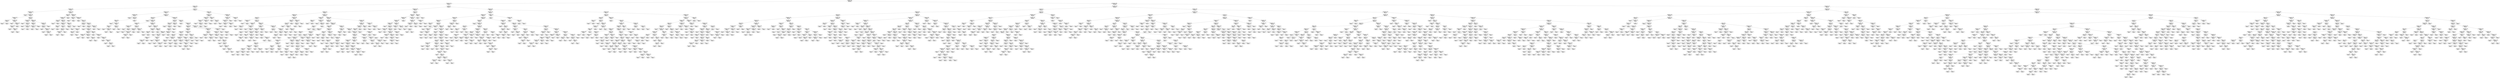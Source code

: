 digraph Tree {
node [shape=box, fontname="helvetica"] ;
edge [fontname="helvetica"] ;
0 [label="Shell_weight <= 0.168\nsquared_error = 9.66\nsamples = 2809\nvalue = 11.475"] ;
1 [label="Shell_weight <= 0.072\nsquared_error = 3.837\nsamples = 924\nvalue = 9.174"] ;
0 -> 1 [labeldistance=2.5, labelangle=45, headlabel="True"] ;
2 [label="Shell_weight <= 0.039\nsquared_error = 2.154\nsamples = 281\nvalue = 7.802"] ;
1 -> 2 ;
3 [label="Shell_weight <= 0.027\nsquared_error = 1.244\nsamples = 106\nvalue = 6.925"] ;
2 -> 3 ;
4 [label="Shucked_weight <= 0.018\nsquared_error = 0.927\nsamples = 43\nvalue = 6.337"] ;
3 -> 4 ;
5 [label="squared_error = 0.0\nsamples = 2\nvalue = 8.5"] ;
4 -> 5 ;
6 [label="Shell_weight <= 0.018\nsquared_error = 0.733\nsamples = 41\nvalue = 6.232"] ;
4 -> 6 ;
7 [label="Shucked_weight <= 0.021\nsquared_error = 0.49\nsamples = 10\nvalue = 5.6"] ;
6 -> 7 ;
8 [label="Height <= 0.048\nsquared_error = 0.222\nsamples = 3\nvalue = 6.167"] ;
7 -> 8 ;
9 [label="squared_error = 0.0\nsamples = 2\nvalue = 6.5"] ;
8 -> 9 ;
10 [label="squared_error = 0.0\nsamples = 1\nvalue = 5.5"] ;
8 -> 10 ;
11 [label="Shell_weight <= 0.015\nsquared_error = 0.408\nsamples = 7\nvalue = 5.357"] ;
7 -> 11 ;
12 [label="squared_error = 0.0\nsamples = 1\nvalue = 4.5"] ;
11 -> 12 ;
13 [label="Shucked_weight <= 0.029\nsquared_error = 0.333\nsamples = 6\nvalue = 5.5"] ;
11 -> 13 ;
14 [label="Shell_weight <= 0.016\nsquared_error = 0.16\nsamples = 5\nvalue = 5.7"] ;
13 -> 14 ;
15 [label="squared_error = 0.0\nsamples = 3\nvalue = 5.5"] ;
14 -> 15 ;
16 [label="Whole_weight <= 0.057\nsquared_error = 0.25\nsamples = 2\nvalue = 6.0"] ;
14 -> 16 ;
17 [label="squared_error = 0.0\nsamples = 1\nvalue = 5.5"] ;
16 -> 17 ;
18 [label="squared_error = 0.0\nsamples = 1\nvalue = 6.5"] ;
16 -> 18 ;
19 [label="squared_error = 0.0\nsamples = 1\nvalue = 4.5"] ;
13 -> 19 ;
20 [label="Length <= 0.237\nsquared_error = 0.641\nsamples = 31\nvalue = 6.435"] ;
6 -> 20 ;
21 [label="Shucked_weight <= 0.021\nsquared_error = 0.247\nsamples = 9\nvalue = 6.944"] ;
20 -> 21 ;
22 [label="squared_error = 0.0\nsamples = 2\nvalue = 7.5"] ;
21 -> 22 ;
23 [label="Length <= 0.233\nsquared_error = 0.204\nsamples = 7\nvalue = 6.786"] ;
21 -> 23 ;
24 [label="squared_error = 0.0\nsamples = 4\nvalue = 6.5"] ;
23 -> 24 ;
25 [label="Whole_weight <= 0.069\nsquared_error = 0.222\nsamples = 3\nvalue = 7.167"] ;
23 -> 25 ;
26 [label="squared_error = 0.0\nsamples = 2\nvalue = 7.5"] ;
25 -> 26 ;
27 [label="squared_error = 0.0\nsamples = 1\nvalue = 6.5"] ;
25 -> 27 ;
28 [label="Shell_weight <= 0.022\nsquared_error = 0.653\nsamples = 22\nvalue = 6.227"] ;
20 -> 28 ;
29 [label="Diameter <= 0.178\nsquared_error = 0.21\nsamples = 10\nvalue = 5.8"] ;
28 -> 29 ;
30 [label="Viscera_weight <= 0.011\nsquared_error = 0.188\nsamples = 4\nvalue = 6.25"] ;
29 -> 30 ;
31 [label="squared_error = 0.0\nsamples = 1\nvalue = 5.5"] ;
30 -> 31 ;
32 [label="squared_error = 0.0\nsamples = 3\nvalue = 6.5"] ;
30 -> 32 ;
33 [label="squared_error = 0.0\nsamples = 6\nvalue = 5.5"] ;
29 -> 33 ;
34 [label="Shell_weight <= 0.025\nsquared_error = 0.743\nsamples = 12\nvalue = 6.583"] ;
28 -> 34 ;
35 [label="Height <= 0.057\nsquared_error = 0.469\nsamples = 9\nvalue = 6.944"] ;
34 -> 35 ;
36 [label="squared_error = 0.0\nsamples = 1\nvalue = 8.5"] ;
35 -> 36 ;
37 [label="Shucked_weight <= 0.029\nsquared_error = 0.188\nsamples = 8\nvalue = 6.75"] ;
35 -> 37 ;
38 [label="squared_error = 0.0\nsamples = 1\nvalue = 7.5"] ;
37 -> 38 ;
39 [label="Whole_weight <= 0.09\nsquared_error = 0.122\nsamples = 7\nvalue = 6.643"] ;
37 -> 39 ;
40 [label="squared_error = 0.0\nsamples = 6\nvalue = 6.5"] ;
39 -> 40 ;
41 [label="squared_error = 0.0\nsamples = 1\nvalue = 7.5"] ;
39 -> 41 ;
42 [label="squared_error = 0.0\nsamples = 3\nvalue = 5.5"] ;
34 -> 42 ;
43 [label="Whole_weight <= 0.103\nsquared_error = 1.065\nsamples = 63\nvalue = 7.325"] ;
3 -> 43 ;
44 [label="Length <= 0.287\nsquared_error = 1.52\nsamples = 25\nvalue = 7.7"] ;
43 -> 44 ;
45 [label="Shucked_weight <= 0.029\nsquared_error = 1.225\nsamples = 22\nvalue = 7.455"] ;
44 -> 45 ;
46 [label="Length <= 0.242\nsquared_error = 0.222\nsamples = 3\nvalue = 6.167"] ;
45 -> 46 ;
47 [label="squared_error = 0.0\nsamples = 1\nvalue = 5.5"] ;
46 -> 47 ;
48 [label="squared_error = 0.0\nsamples = 2\nvalue = 6.5"] ;
46 -> 48 ;
49 [label="Diameter <= 0.203\nsquared_error = 1.08\nsamples = 19\nvalue = 7.658"] ;
45 -> 49 ;
50 [label="Viscera_weight <= 0.019\nsquared_error = 0.743\nsamples = 12\nvalue = 8.083"] ;
49 -> 50 ;
51 [label="Diameter <= 0.197\nsquared_error = 0.24\nsamples = 5\nvalue = 8.9"] ;
50 -> 51 ;
52 [label="squared_error = 0.0\nsamples = 2\nvalue = 9.5"] ;
51 -> 52 ;
53 [label="squared_error = 0.0\nsamples = 3\nvalue = 8.5"] ;
51 -> 53 ;
54 [label="Length <= 0.278\nsquared_error = 0.286\nsamples = 7\nvalue = 7.5"] ;
50 -> 54 ;
55 [label="Height <= 0.067\nsquared_error = 0.139\nsamples = 6\nvalue = 7.667"] ;
54 -> 55 ;
56 [label="Shucked_weight <= 0.035\nsquared_error = 0.25\nsamples = 2\nvalue = 8.0"] ;
55 -> 56 ;
57 [label="squared_error = 0.0\nsamples = 1\nvalue = 7.5"] ;
56 -> 57 ;
58 [label="squared_error = 0.0\nsamples = 1\nvalue = 8.5"] ;
56 -> 58 ;
59 [label="squared_error = 0.0\nsamples = 4\nvalue = 7.5"] ;
55 -> 59 ;
60 [label="squared_error = 0.0\nsamples = 1\nvalue = 6.5"] ;
54 -> 60 ;
61 [label="Diameter <= 0.222\nsquared_error = 0.816\nsamples = 7\nvalue = 6.929"] ;
49 -> 61 ;
62 [label="Length <= 0.265\nsquared_error = 0.472\nsamples = 6\nvalue = 6.667"] ;
61 -> 62 ;
63 [label="squared_error = 0.0\nsamples = 1\nvalue = 5.5"] ;
62 -> 63 ;
64 [label="Shell_weight <= 0.032\nsquared_error = 0.24\nsamples = 5\nvalue = 6.9"] ;
62 -> 64 ;
65 [label="Length <= 0.282\nsquared_error = 0.222\nsamples = 3\nvalue = 7.167"] ;
64 -> 65 ;
66 [label="squared_error = 0.0\nsamples = 2\nvalue = 7.5"] ;
65 -> 66 ;
67 [label="squared_error = 0.0\nsamples = 1\nvalue = 6.5"] ;
65 -> 67 ;
68 [label="squared_error = 0.0\nsamples = 2\nvalue = 6.5"] ;
64 -> 68 ;
69 [label="squared_error = 0.0\nsamples = 1\nvalue = 8.5"] ;
61 -> 69 ;
70 [label="squared_error = 0.0\nsamples = 3\nvalue = 9.5"] ;
44 -> 70 ;
71 [label="Shucked_weight <= 0.04\nsquared_error = 0.612\nsamples = 38\nvalue = 7.079"] ;
43 -> 71 ;
72 [label="Diameter <= 0.207\nsquared_error = 0.25\nsamples = 2\nvalue = 6.0"] ;
71 -> 72 ;
73 [label="squared_error = 0.0\nsamples = 1\nvalue = 6.5"] ;
72 -> 73 ;
74 [label="squared_error = 0.0\nsamples = 1\nvalue = 5.5"] ;
72 -> 74 ;
75 [label="Shucked_weight <= 0.041\nsquared_error = 0.564\nsamples = 36\nvalue = 7.139"] ;
71 -> 75 ;
76 [label="squared_error = 0.0\nsamples = 2\nvalue = 8.5"] ;
75 -> 76 ;
77 [label="Diameter <= 0.197\nsquared_error = 0.482\nsamples = 34\nvalue = 7.059"] ;
75 -> 77 ;
78 [label="Length <= 0.273\nsquared_error = 0.222\nsamples = 3\nvalue = 7.833"] ;
77 -> 78 ;
79 [label="squared_error = 0.0\nsamples = 1\nvalue = 8.5"] ;
78 -> 79 ;
80 [label="squared_error = 0.0\nsamples = 2\nvalue = 7.5"] ;
78 -> 80 ;
81 [label="Length <= 0.317\nsquared_error = 0.443\nsamples = 31\nvalue = 6.984"] ;
77 -> 81 ;
82 [label="Length <= 0.273\nsquared_error = 0.381\nsamples = 28\nvalue = 6.893"] ;
81 -> 82 ;
83 [label="squared_error = 0.0\nsamples = 1\nvalue = 5.5"] ;
82 -> 83 ;
84 [label="Viscera_weight <= 0.027\nsquared_error = 0.321\nsamples = 27\nvalue = 6.944"] ;
82 -> 84 ;
85 [label="Shell_weight <= 0.03\nsquared_error = 0.208\nsamples = 17\nvalue = 6.794"] ;
84 -> 85 ;
86 [label="Viscera_weight <= 0.021\nsquared_error = 0.188\nsamples = 4\nvalue = 7.25"] ;
85 -> 86 ;
87 [label="squared_error = 0.0\nsamples = 1\nvalue = 6.5"] ;
86 -> 87 ;
88 [label="squared_error = 0.0\nsamples = 3\nvalue = 7.5"] ;
86 -> 88 ;
89 [label="Shell_weight <= 0.037\nsquared_error = 0.13\nsamples = 13\nvalue = 6.654"] ;
85 -> 89 ;
90 [label="squared_error = 0.0\nsamples = 10\nvalue = 6.5"] ;
89 -> 90 ;
91 [label="Length <= 0.312\nsquared_error = 0.222\nsamples = 3\nvalue = 7.167"] ;
89 -> 91 ;
92 [label="squared_error = 0.0\nsamples = 2\nvalue = 7.5"] ;
91 -> 92 ;
93 [label="squared_error = 0.0\nsamples = 1\nvalue = 6.5"] ;
91 -> 93 ;
94 [label="Height <= 0.057\nsquared_error = 0.41\nsamples = 10\nvalue = 7.2"] ;
84 -> 94 ;
95 [label="squared_error = 0.0\nsamples = 1\nvalue = 8.5"] ;
94 -> 95 ;
96 [label="Shucked_weight <= 0.053\nsquared_error = 0.247\nsamples = 9\nvalue = 7.056"] ;
94 -> 96 ;
97 [label="squared_error = 0.0\nsamples = 2\nvalue = 7.5"] ;
96 -> 97 ;
98 [label="Whole_weight <= 0.132\nsquared_error = 0.245\nsamples = 7\nvalue = 6.929"] ;
96 -> 98 ;
99 [label="squared_error = 0.0\nsamples = 2\nvalue = 6.5"] ;
98 -> 99 ;
100 [label="Shell_weight <= 0.037\nsquared_error = 0.24\nsamples = 5\nvalue = 7.1"] ;
98 -> 100 ;
101 [label="squared_error = 0.0\nsamples = 2\nvalue = 7.5"] ;
100 -> 101 ;
102 [label="Height <= 0.087\nsquared_error = 0.222\nsamples = 3\nvalue = 6.833"] ;
100 -> 102 ;
103 [label="squared_error = 0.0\nsamples = 2\nvalue = 6.5"] ;
102 -> 103 ;
104 [label="squared_error = 0.0\nsamples = 1\nvalue = 7.5"] ;
102 -> 104 ;
105 [label="Viscera_weight <= 0.027\nsquared_error = 0.222\nsamples = 3\nvalue = 7.833"] ;
81 -> 105 ;
106 [label="squared_error = 0.0\nsamples = 2\nvalue = 7.5"] ;
105 -> 106 ;
107 [label="squared_error = 0.0\nsamples = 1\nvalue = 8.5"] ;
105 -> 107 ;
108 [label="Sex_M <= 0.5\nsquared_error = 1.955\nsamples = 175\nvalue = 8.334"] ;
2 -> 108 ;
109 [label="Viscera_weight <= 0.029\nsquared_error = 1.214\nsamples = 149\nvalue = 8.05"] ;
108 -> 109 ;
110 [label="Shucked_weight <= 0.045\nsquared_error = 0.859\nsamples = 16\nvalue = 7.125"] ;
109 -> 110 ;
111 [label="squared_error = 0.0\nsamples = 1\nvalue = 9.5"] ;
110 -> 111 ;
112 [label="Length <= 0.322\nsquared_error = 0.516\nsamples = 15\nvalue = 6.967"] ;
110 -> 112 ;
113 [label="Diameter <= 0.222\nsquared_error = 0.56\nsamples = 10\nvalue = 6.7"] ;
112 -> 113 ;
114 [label="squared_error = 0.0\nsamples = 2\nvalue = 7.5"] ;
113 -> 114 ;
115 [label="Viscera_weight <= 0.026\nsquared_error = 0.5\nsamples = 8\nvalue = 6.5"] ;
113 -> 115 ;
116 [label="Diameter <= 0.227\nsquared_error = 0.24\nsamples = 5\nvalue = 6.9"] ;
115 -> 116 ;
117 [label="squared_error = 0.0\nsamples = 2\nvalue = 6.5"] ;
116 -> 117 ;
118 [label="Whole_weight <= 0.136\nsquared_error = 0.222\nsamples = 3\nvalue = 7.167"] ;
116 -> 118 ;
119 [label="squared_error = 0.0\nsamples = 2\nvalue = 7.5"] ;
118 -> 119 ;
120 [label="squared_error = 0.0\nsamples = 1\nvalue = 6.5"] ;
118 -> 120 ;
121 [label="Diameter <= 0.23\nsquared_error = 0.222\nsamples = 3\nvalue = 5.833"] ;
115 -> 121 ;
122 [label="squared_error = 0.0\nsamples = 1\nvalue = 6.5"] ;
121 -> 122 ;
123 [label="squared_error = 0.0\nsamples = 2\nvalue = 5.5"] ;
121 -> 123 ;
124 [label="squared_error = 0.0\nsamples = 5\nvalue = 7.5"] ;
112 -> 124 ;
125 [label="Shucked_weight <= 0.073\nsquared_error = 1.141\nsamples = 133\nvalue = 8.162"] ;
109 -> 125 ;
126 [label="Length <= 0.292\nsquared_error = 1.389\nsamples = 38\nvalue = 8.579"] ;
125 -> 126 ;
127 [label="squared_error = 0.0\nsamples = 2\nvalue = 10.5"] ;
126 -> 127 ;
128 [label="Shell_weight <= 0.055\nsquared_error = 1.249\nsamples = 36\nvalue = 8.472"] ;
126 -> 128 ;
129 [label="Viscera_weight <= 0.031\nsquared_error = 0.65\nsamples = 20\nvalue = 8.0"] ;
128 -> 129 ;
130 [label="Shucked_weight <= 0.056\nsquared_error = 0.688\nsamples = 4\nvalue = 8.75"] ;
129 -> 130 ;
131 [label="squared_error = 0.0\nsamples = 2\nvalue = 9.5"] ;
130 -> 131 ;
132 [label="Length <= 0.34\nsquared_error = 0.25\nsamples = 2\nvalue = 8.0"] ;
130 -> 132 ;
133 [label="squared_error = 0.0\nsamples = 1\nvalue = 7.5"] ;
132 -> 133 ;
134 [label="squared_error = 0.0\nsamples = 1\nvalue = 8.5"] ;
132 -> 134 ;
135 [label="Diameter <= 0.242\nsquared_error = 0.465\nsamples = 16\nvalue = 7.812"] ;
129 -> 135 ;
136 [label="Shell_weight <= 0.046\nsquared_error = 0.249\nsamples = 13\nvalue = 8.038"] ;
135 -> 136 ;
137 [label="Shucked_weight <= 0.062\nsquared_error = 0.222\nsamples = 9\nvalue = 7.833"] ;
136 -> 137 ;
138 [label="Whole_weight <= 0.128\nsquared_error = 0.24\nsamples = 5\nvalue = 8.1"] ;
137 -> 138 ;
139 [label="squared_error = 0.0\nsamples = 2\nvalue = 7.5"] ;
138 -> 139 ;
140 [label="squared_error = 0.0\nsamples = 3\nvalue = 8.5"] ;
138 -> 140 ;
141 [label="squared_error = 0.0\nsamples = 4\nvalue = 7.5"] ;
137 -> 141 ;
142 [label="squared_error = 0.0\nsamples = 4\nvalue = 8.5"] ;
136 -> 142 ;
143 [label="Shucked_weight <= 0.063\nsquared_error = 0.222\nsamples = 3\nvalue = 6.833"] ;
135 -> 143 ;
144 [label="squared_error = 0.0\nsamples = 2\nvalue = 6.5"] ;
143 -> 144 ;
145 [label="squared_error = 0.0\nsamples = 1\nvalue = 7.5"] ;
143 -> 145 ;
146 [label="Viscera_weight <= 0.033\nsquared_error = 1.371\nsamples = 16\nvalue = 9.062"] ;
128 -> 146 ;
147 [label="squared_error = 0.0\nsamples = 1\nvalue = 7.5"] ;
146 -> 147 ;
148 [label="Viscera_weight <= 0.035\nsquared_error = 1.289\nsamples = 15\nvalue = 9.167"] ;
146 -> 148 ;
149 [label="Whole_weight <= 0.174\nsquared_error = 0.667\nsamples = 3\nvalue = 10.5"] ;
148 -> 149 ;
150 [label="Height <= 0.082\nsquared_error = 0.25\nsamples = 2\nvalue = 11.0"] ;
149 -> 150 ;
151 [label="squared_error = 0.0\nsamples = 1\nvalue = 10.5"] ;
150 -> 151 ;
152 [label="squared_error = 0.0\nsamples = 1\nvalue = 11.5"] ;
150 -> 152 ;
153 [label="squared_error = 0.0\nsamples = 1\nvalue = 9.5"] ;
149 -> 153 ;
154 [label="Diameter <= 0.242\nsquared_error = 0.889\nsamples = 12\nvalue = 8.833"] ;
148 -> 154 ;
155 [label="squared_error = 0.0\nsamples = 1\nvalue = 10.5"] ;
154 -> 155 ;
156 [label="Diameter <= 0.248\nsquared_error = 0.694\nsamples = 11\nvalue = 8.682"] ;
154 -> 156 ;
157 [label="squared_error = 0.0\nsamples = 1\nvalue = 7.5"] ;
156 -> 157 ;
158 [label="Length <= 0.343\nsquared_error = 0.61\nsamples = 10\nvalue = 8.8"] ;
156 -> 158 ;
159 [label="Whole_weight <= 0.177\nsquared_error = 0.64\nsamples = 5\nvalue = 9.1"] ;
158 -> 159 ;
160 [label="Whole_weight <= 0.168\nsquared_error = 0.188\nsamples = 4\nvalue = 8.75"] ;
159 -> 160 ;
161 [label="squared_error = 0.0\nsamples = 1\nvalue = 9.5"] ;
160 -> 161 ;
162 [label="squared_error = 0.0\nsamples = 3\nvalue = 8.5"] ;
160 -> 162 ;
163 [label="squared_error = 0.0\nsamples = 1\nvalue = 10.5"] ;
159 -> 163 ;
164 [label="Shell_weight <= 0.056\nsquared_error = 0.4\nsamples = 5\nvalue = 8.5"] ;
158 -> 164 ;
165 [label="squared_error = 0.0\nsamples = 1\nvalue = 7.5"] ;
164 -> 165 ;
166 [label="Viscera_weight <= 0.053\nsquared_error = 0.188\nsamples = 4\nvalue = 8.75"] ;
164 -> 166 ;
167 [label="squared_error = 0.0\nsamples = 3\nvalue = 8.5"] ;
166 -> 167 ;
168 [label="squared_error = 0.0\nsamples = 1\nvalue = 9.5"] ;
166 -> 168 ;
169 [label="Viscera_weight <= 0.035\nsquared_error = 0.945\nsamples = 95\nvalue = 7.995"] ;
125 -> 169 ;
170 [label="Length <= 0.358\nsquared_error = 0.972\nsamples = 12\nvalue = 7.333"] ;
169 -> 170 ;
171 [label="Diameter <= 0.227\nsquared_error = 0.617\nsamples = 9\nvalue = 7.722"] ;
170 -> 171 ;
172 [label="squared_error = 0.0\nsamples = 1\nvalue = 6.5"] ;
171 -> 172 ;
173 [label="Diameter <= 0.257\nsquared_error = 0.484\nsamples = 8\nvalue = 7.875"] ;
171 -> 173 ;
174 [label="Length <= 0.345\nsquared_error = 0.688\nsamples = 4\nvalue = 8.25"] ;
173 -> 174 ;
175 [label="Viscera_weight <= 0.034\nsquared_error = 0.222\nsamples = 3\nvalue = 7.833"] ;
174 -> 175 ;
176 [label="squared_error = 0.0\nsamples = 2\nvalue = 7.5"] ;
175 -> 176 ;
177 [label="squared_error = 0.0\nsamples = 1\nvalue = 8.5"] ;
175 -> 177 ;
178 [label="squared_error = 0.0\nsamples = 1\nvalue = 9.5"] ;
174 -> 178 ;
179 [label="squared_error = 0.0\nsamples = 4\nvalue = 7.5"] ;
173 -> 179 ;
180 [label="Diameter <= 0.265\nsquared_error = 0.222\nsamples = 3\nvalue = 6.167"] ;
170 -> 180 ;
181 [label="squared_error = 0.0\nsamples = 2\nvalue = 6.5"] ;
180 -> 181 ;
182 [label="squared_error = 0.0\nsamples = 1\nvalue = 5.5"] ;
180 -> 182 ;
183 [label="Length <= 0.317\nsquared_error = 0.868\nsamples = 83\nvalue = 8.09"] ;
169 -> 183 ;
184 [label="squared_error = 0.0\nsamples = 2\nvalue = 6.5"] ;
183 -> 184 ;
185 [label="Whole_weight <= 0.245\nsquared_error = 0.826\nsamples = 81\nvalue = 8.13"] ;
183 -> 185 ;
186 [label="Shell_weight <= 0.068\nsquared_error = 0.808\nsamples = 73\nvalue = 8.212"] ;
185 -> 186 ;
187 [label="Diameter <= 0.273\nsquared_error = 0.637\nsamples = 51\nvalue = 8.069"] ;
186 -> 187 ;
188 [label="Length <= 0.338\nsquared_error = 0.648\nsamples = 40\nvalue = 7.95"] ;
187 -> 188 ;
189 [label="Height <= 0.062\nsquared_error = 0.454\nsamples = 14\nvalue = 8.286"] ;
188 -> 189 ;
190 [label="squared_error = 0.0\nsamples = 1\nvalue = 6.5"] ;
189 -> 190 ;
191 [label="Viscera_weight <= 0.046\nsquared_error = 0.225\nsamples = 13\nvalue = 8.423"] ;
189 -> 191 ;
192 [label="Diameter <= 0.265\nsquared_error = 0.139\nsamples = 12\nvalue = 8.333"] ;
191 -> 192 ;
193 [label="Shucked_weight <= 0.075\nsquared_error = 0.083\nsamples = 11\nvalue = 8.409"] ;
192 -> 193 ;
194 [label="squared_error = 0.0\nsamples = 1\nvalue = 7.5"] ;
193 -> 194 ;
195 [label="squared_error = 0.0\nsamples = 10\nvalue = 8.5"] ;
193 -> 195 ;
196 [label="squared_error = 0.0\nsamples = 1\nvalue = 7.5"] ;
192 -> 196 ;
197 [label="squared_error = 0.0\nsamples = 1\nvalue = 9.5"] ;
191 -> 197 ;
198 [label="Whole_weight <= 0.22\nsquared_error = 0.658\nsamples = 26\nvalue = 7.769"] ;
188 -> 198 ;
199 [label="Shucked_weight <= 0.084\nsquared_error = 0.562\nsamples = 21\nvalue = 7.595"] ;
198 -> 199 ;
200 [label="Length <= 0.355\nsquared_error = 0.484\nsamples = 8\nvalue = 8.125"] ;
199 -> 200 ;
201 [label="Shell_weight <= 0.051\nsquared_error = 0.16\nsamples = 5\nvalue = 7.7"] ;
200 -> 201 ;
202 [label="squared_error = 0.0\nsamples = 1\nvalue = 8.5"] ;
201 -> 202 ;
203 [label="squared_error = 0.0\nsamples = 4\nvalue = 7.5"] ;
201 -> 203 ;
204 [label="Sex_I <= 0.5\nsquared_error = 0.222\nsamples = 3\nvalue = 8.833"] ;
200 -> 204 ;
205 [label="squared_error = 0.0\nsamples = 1\nvalue = 9.5"] ;
204 -> 205 ;
206 [label="squared_error = 0.0\nsamples = 2\nvalue = 8.5"] ;
204 -> 206 ;
207 [label="Shucked_weight <= 0.091\nsquared_error = 0.331\nsamples = 13\nvalue = 7.269"] ;
199 -> 207 ;
208 [label="squared_error = 0.0\nsamples = 3\nvalue = 6.5"] ;
207 -> 208 ;
209 [label="Shucked_weight <= 0.206\nsquared_error = 0.2\nsamples = 10\nvalue = 7.5"] ;
207 -> 209 ;
210 [label="Shell_weight <= 0.052\nsquared_error = 0.099\nsamples = 9\nvalue = 7.389"] ;
209 -> 210 ;
211 [label="squared_error = 0.0\nsamples = 1\nvalue = 6.5"] ;
210 -> 211 ;
212 [label="squared_error = 0.0\nsamples = 8\nvalue = 7.5"] ;
210 -> 212 ;
213 [label="squared_error = 0.0\nsamples = 1\nvalue = 8.5"] ;
209 -> 213 ;
214 [label="Shucked_weight <= 0.121\nsquared_error = 0.4\nsamples = 5\nvalue = 8.5"] ;
198 -> 214 ;
215 [label="Shucked_weight <= 0.115\nsquared_error = 0.188\nsamples = 4\nvalue = 8.75"] ;
214 -> 215 ;
216 [label="squared_error = 0.0\nsamples = 3\nvalue = 8.5"] ;
215 -> 216 ;
217 [label="squared_error = 0.0\nsamples = 1\nvalue = 9.5"] ;
215 -> 217 ;
218 [label="squared_error = 0.0\nsamples = 1\nvalue = 7.5"] ;
214 -> 218 ;
219 [label="Shucked_weight <= 0.084\nsquared_error = 0.364\nsamples = 11\nvalue = 8.5"] ;
187 -> 219 ;
220 [label="squared_error = 0.0\nsamples = 2\nvalue = 9.5"] ;
219 -> 220 ;
221 [label="Shell_weight <= 0.067\nsquared_error = 0.173\nsamples = 9\nvalue = 8.278"] ;
219 -> 221 ;
222 [label="Height <= 0.117\nsquared_error = 0.109\nsamples = 8\nvalue = 8.375"] ;
221 -> 222 ;
223 [label="squared_error = 0.0\nsamples = 7\nvalue = 8.5"] ;
222 -> 223 ;
224 [label="squared_error = 0.0\nsamples = 1\nvalue = 7.5"] ;
222 -> 224 ;
225 [label="squared_error = 0.0\nsamples = 1\nvalue = 7.5"] ;
221 -> 225 ;
226 [label="Viscera_weight <= 0.045\nsquared_error = 1.043\nsamples = 22\nvalue = 8.545"] ;
186 -> 226 ;
227 [label="Length <= 0.37\nsquared_error = 1.234\nsamples = 8\nvalue = 9.125"] ;
226 -> 227 ;
228 [label="Whole_weight <= 0.219\nsquared_error = 0.222\nsamples = 3\nvalue = 10.167"] ;
227 -> 228 ;
229 [label="squared_error = 0.0\nsamples = 2\nvalue = 10.5"] ;
228 -> 229 ;
230 [label="squared_error = 0.0\nsamples = 1\nvalue = 9.5"] ;
228 -> 230 ;
231 [label="Viscera_weight <= 0.042\nsquared_error = 0.8\nsamples = 5\nvalue = 8.5"] ;
227 -> 231 ;
232 [label="Viscera_weight <= 0.04\nsquared_error = 0.222\nsamples = 3\nvalue = 7.833"] ;
231 -> 232 ;
233 [label="squared_error = 0.0\nsamples = 1\nvalue = 8.5"] ;
232 -> 233 ;
234 [label="squared_error = 0.0\nsamples = 2\nvalue = 7.5"] ;
232 -> 234 ;
235 [label="squared_error = 0.0\nsamples = 2\nvalue = 9.5"] ;
231 -> 235 ;
236 [label="Whole_weight <= 0.24\nsquared_error = 0.633\nsamples = 14\nvalue = 8.214"] ;
226 -> 236 ;
237 [label="Whole_weight <= 0.239\nsquared_error = 0.438\nsamples = 13\nvalue = 8.346"] ;
236 -> 237 ;
238 [label="Sex_I <= 0.5\nsquared_error = 0.354\nsamples = 12\nvalue = 8.25"] ;
237 -> 238 ;
239 [label="squared_error = 0.0\nsamples = 1\nvalue = 9.5"] ;
238 -> 239 ;
240 [label="Diameter <= 0.273\nsquared_error = 0.231\nsamples = 11\nvalue = 8.136"] ;
238 -> 240 ;
241 [label="squared_error = 0.0\nsamples = 3\nvalue = 8.5"] ;
240 -> 241 ;
242 [label="Length <= 0.365\nsquared_error = 0.25\nsamples = 8\nvalue = 8.0"] ;
240 -> 242 ;
243 [label="squared_error = 0.0\nsamples = 2\nvalue = 7.5"] ;
242 -> 243 ;
244 [label="Viscera_weight <= 0.052\nsquared_error = 0.222\nsamples = 6\nvalue = 8.167"] ;
242 -> 244 ;
245 [label="squared_error = 0.0\nsamples = 3\nvalue = 8.5"] ;
244 -> 245 ;
246 [label="Whole_weight <= 0.225\nsquared_error = 0.222\nsamples = 3\nvalue = 7.833"] ;
244 -> 246 ;
247 [label="squared_error = 0.0\nsamples = 1\nvalue = 8.5"] ;
246 -> 247 ;
248 [label="squared_error = 0.0\nsamples = 2\nvalue = 7.5"] ;
246 -> 248 ;
249 [label="squared_error = 0.0\nsamples = 1\nvalue = 9.5"] ;
237 -> 249 ;
250 [label="squared_error = 0.0\nsamples = 1\nvalue = 6.5"] ;
236 -> 250 ;
251 [label="Shucked_weight <= 0.169\nsquared_error = 0.359\nsamples = 8\nvalue = 7.375"] ;
185 -> 251 ;
252 [label="Shucked_weight <= 0.121\nsquared_error = 0.204\nsamples = 7\nvalue = 7.214"] ;
251 -> 252 ;
253 [label="squared_error = 0.0\nsamples = 4\nvalue = 7.5"] ;
252 -> 253 ;
254 [label="Height <= 0.085\nsquared_error = 0.222\nsamples = 3\nvalue = 6.833"] ;
252 -> 254 ;
255 [label="squared_error = 0.0\nsamples = 1\nvalue = 7.5"] ;
254 -> 255 ;
256 [label="squared_error = 0.0\nsamples = 2\nvalue = 6.5"] ;
254 -> 256 ;
257 [label="squared_error = 0.0\nsamples = 1\nvalue = 8.5"] ;
251 -> 257 ;
258 [label="Diameter <= 0.242\nsquared_error = 3.095\nsamples = 26\nvalue = 9.962"] ;
108 -> 258 ;
259 [label="Shucked_weight <= 0.064\nsquared_error = 1.787\nsamples = 13\nvalue = 8.962"] ;
258 -> 259 ;
260 [label="Viscera_weight <= 0.032\nsquared_error = 1.609\nsamples = 8\nvalue = 9.625"] ;
259 -> 260 ;
261 [label="Whole_weight <= 0.123\nsquared_error = 0.5\nsamples = 4\nvalue = 8.5"] ;
260 -> 261 ;
262 [label="squared_error = 0.0\nsamples = 1\nvalue = 7.5"] ;
261 -> 262 ;
263 [label="Diameter <= 0.227\nsquared_error = 0.222\nsamples = 3\nvalue = 8.833"] ;
261 -> 263 ;
264 [label="squared_error = 0.0\nsamples = 2\nvalue = 8.5"] ;
263 -> 264 ;
265 [label="squared_error = 0.0\nsamples = 1\nvalue = 9.5"] ;
263 -> 265 ;
266 [label="Shucked_weight <= 0.055\nsquared_error = 0.188\nsamples = 4\nvalue = 10.75"] ;
260 -> 266 ;
267 [label="squared_error = 0.0\nsamples = 3\nvalue = 10.5"] ;
266 -> 267 ;
268 [label="squared_error = 0.0\nsamples = 1\nvalue = 11.5"] ;
266 -> 268 ;
269 [label="Whole_weight <= 0.166\nsquared_error = 0.24\nsamples = 5\nvalue = 7.9"] ;
259 -> 269 ;
270 [label="squared_error = 0.0\nsamples = 2\nvalue = 7.5"] ;
269 -> 270 ;
271 [label="Height <= 0.082\nsquared_error = 0.222\nsamples = 3\nvalue = 8.167"] ;
269 -> 271 ;
272 [label="squared_error = 0.0\nsamples = 1\nvalue = 7.5"] ;
271 -> 272 ;
273 [label="squared_error = 0.0\nsamples = 2\nvalue = 8.5"] ;
271 -> 273 ;
274 [label="Viscera_weight <= 0.047\nsquared_error = 2.402\nsamples = 13\nvalue = 10.962"] ;
258 -> 274 ;
275 [label="Shucked_weight <= 0.073\nsquared_error = 0.909\nsamples = 11\nvalue = 11.5"] ;
274 -> 275 ;
276 [label="Shucked_weight <= 0.059\nsquared_error = 0.531\nsamples = 7\nvalue = 12.071"] ;
275 -> 276 ;
277 [label="Whole_weight <= 0.166\nsquared_error = 0.25\nsamples = 2\nvalue = 13.0"] ;
276 -> 277 ;
278 [label="squared_error = 0.0\nsamples = 1\nvalue = 12.5"] ;
277 -> 278 ;
279 [label="squared_error = 0.0\nsamples = 1\nvalue = 13.5"] ;
277 -> 279 ;
280 [label="Viscera_weight <= 0.037\nsquared_error = 0.16\nsamples = 5\nvalue = 11.7"] ;
276 -> 280 ;
281 [label="squared_error = 0.0\nsamples = 1\nvalue = 12.5"] ;
280 -> 281 ;
282 [label="squared_error = 0.0\nsamples = 4\nvalue = 11.5"] ;
280 -> 282 ;
283 [label="squared_error = 0.0\nsamples = 4\nvalue = 10.5"] ;
275 -> 283 ;
284 [label="Shell_weight <= 0.062\nsquared_error = 0.25\nsamples = 2\nvalue = 8.0"] ;
274 -> 284 ;
285 [label="squared_error = 0.0\nsamples = 1\nvalue = 7.5"] ;
284 -> 285 ;
286 [label="squared_error = 0.0\nsamples = 1\nvalue = 8.5"] ;
284 -> 286 ;
287 [label="Sex_I <= 0.5\nsquared_error = 3.39\nsamples = 643\nvalue = 9.774"] ;
1 -> 287 ;
288 [label="Shucked_weight <= 0.248\nsquared_error = 4.283\nsamples = 252\nvalue = 10.603"] ;
287 -> 288 ;
289 [label="Shell_weight <= 0.107\nsquared_error = 4.41\nsamples = 204\nvalue = 10.917"] ;
288 -> 289 ;
290 [label="Whole_weight <= 0.323\nsquared_error = 2.45\nsamples = 59\nvalue = 10.059"] ;
289 -> 290 ;
291 [label="Height <= 0.082\nsquared_error = 2.179\nsamples = 47\nvalue = 10.266"] ;
290 -> 291 ;
292 [label="Shucked_weight <= 0.091\nsquared_error = 0.25\nsamples = 2\nvalue = 8.0"] ;
291 -> 292 ;
293 [label="squared_error = 0.0\nsamples = 1\nvalue = 7.5"] ;
292 -> 293 ;
294 [label="squared_error = 0.0\nsamples = 1\nvalue = 8.5"] ;
292 -> 294 ;
295 [label="Diameter <= 0.278\nsquared_error = 2.027\nsamples = 45\nvalue = 10.367"] ;
291 -> 295 ;
296 [label="Whole_weight <= 0.219\nsquared_error = 2.36\nsamples = 10\nvalue = 9.7"] ;
295 -> 296 ;
297 [label="Shell_weight <= 0.078\nsquared_error = 0.222\nsamples = 3\nvalue = 11.833"] ;
296 -> 297 ;
298 [label="squared_error = 0.0\nsamples = 2\nvalue = 11.5"] ;
297 -> 298 ;
299 [label="squared_error = 0.0\nsamples = 1\nvalue = 12.5"] ;
297 -> 299 ;
300 [label="Shucked_weight <= 0.088\nsquared_error = 0.49\nsamples = 7\nvalue = 8.786"] ;
296 -> 300 ;
301 [label="squared_error = 0.0\nsamples = 1\nvalue = 7.5"] ;
300 -> 301 ;
302 [label="Shell_weight <= 0.088\nsquared_error = 0.25\nsamples = 6\nvalue = 9.0"] ;
300 -> 302 ;
303 [label="Sex_F <= 0.5\nsquared_error = 0.188\nsamples = 4\nvalue = 8.75"] ;
302 -> 303 ;
304 [label="squared_error = 0.0\nsamples = 3\nvalue = 8.5"] ;
303 -> 304 ;
305 [label="squared_error = 0.0\nsamples = 1\nvalue = 9.5"] ;
303 -> 305 ;
306 [label="squared_error = 0.0\nsamples = 2\nvalue = 9.5"] ;
302 -> 306 ;
307 [label="Viscera_weight <= 0.06\nsquared_error = 1.768\nsamples = 35\nvalue = 10.557"] ;
295 -> 307 ;
308 [label="Whole_weight <= 0.309\nsquared_error = 1.71\nsamples = 20\nvalue = 10.2"] ;
307 -> 308 ;
309 [label="Shucked_weight <= 0.111\nsquared_error = 1.472\nsamples = 18\nvalue = 10.0"] ;
308 -> 309 ;
310 [label="Shell_weight <= 0.078\nsquared_error = 0.81\nsamples = 11\nvalue = 10.591"] ;
309 -> 310 ;
311 [label="Diameter <= 0.285\nsquared_error = 0.688\nsamples = 4\nvalue = 9.75"] ;
310 -> 311 ;
312 [label="Viscera_weight <= 0.055\nsquared_error = 0.25\nsamples = 2\nvalue = 9.0"] ;
311 -> 312 ;
313 [label="squared_error = 0.0\nsamples = 1\nvalue = 8.5"] ;
312 -> 313 ;
314 [label="squared_error = 0.0\nsamples = 1\nvalue = 9.5"] ;
312 -> 314 ;
315 [label="squared_error = 0.0\nsamples = 2\nvalue = 10.5"] ;
311 -> 315 ;
316 [label="Viscera_weight <= 0.057\nsquared_error = 0.245\nsamples = 7\nvalue = 11.071"] ;
310 -> 316 ;
317 [label="Shucked_weight <= 0.104\nsquared_error = 0.16\nsamples = 5\nvalue = 11.3"] ;
316 -> 317 ;
318 [label="squared_error = 0.0\nsamples = 4\nvalue = 11.5"] ;
317 -> 318 ;
319 [label="squared_error = 0.0\nsamples = 1\nvalue = 10.5"] ;
317 -> 319 ;
320 [label="squared_error = 0.0\nsamples = 2\nvalue = 10.5"] ;
316 -> 320 ;
321 [label="Diameter <= 0.292\nsquared_error = 1.102\nsamples = 7\nvalue = 9.071"] ;
309 -> 321 ;
322 [label="squared_error = 0.0\nsamples = 2\nvalue = 10.5"] ;
321 -> 322 ;
323 [label="Height <= 0.09\nsquared_error = 0.4\nsamples = 5\nvalue = 8.5"] ;
321 -> 323 ;
324 [label="squared_error = 0.0\nsamples = 1\nvalue = 9.5"] ;
323 -> 324 ;
325 [label="Shucked_weight <= 0.114\nsquared_error = 0.188\nsamples = 4\nvalue = 8.25"] ;
323 -> 325 ;
326 [label="squared_error = 0.0\nsamples = 1\nvalue = 7.5"] ;
325 -> 326 ;
327 [label="squared_error = 0.0\nsamples = 3\nvalue = 8.5"] ;
325 -> 327 ;
328 [label="Shell_weight <= 0.09\nsquared_error = 0.25\nsamples = 2\nvalue = 12.0"] ;
308 -> 328 ;
329 [label="squared_error = 0.0\nsamples = 1\nvalue = 11.5"] ;
328 -> 329 ;
330 [label="squared_error = 0.0\nsamples = 1\nvalue = 12.5"] ;
328 -> 330 ;
331 [label="Viscera_weight <= 0.063\nsquared_error = 1.449\nsamples = 15\nvalue = 11.033"] ;
307 -> 331 ;
332 [label="Sex_M <= 0.5\nsquared_error = 0.222\nsamples = 3\nvalue = 12.833"] ;
331 -> 332 ;
333 [label="squared_error = 0.0\nsamples = 1\nvalue = 13.5"] ;
332 -> 333 ;
334 [label="squared_error = 0.0\nsamples = 2\nvalue = 12.5"] ;
332 -> 334 ;
335 [label="Viscera_weight <= 0.075\nsquared_error = 0.743\nsamples = 12\nvalue = 10.583"] ;
331 -> 335 ;
336 [label="Diameter <= 0.31\nsquared_error = 0.24\nsamples = 10\nvalue = 10.9"] ;
335 -> 336 ;
337 [label="Height <= 0.088\nsquared_error = 0.122\nsamples = 7\nvalue = 10.643"] ;
336 -> 337 ;
338 [label="squared_error = 0.0\nsamples = 1\nvalue = 11.5"] ;
337 -> 338 ;
339 [label="squared_error = 0.0\nsamples = 6\nvalue = 10.5"] ;
337 -> 339 ;
340 [label="squared_error = 0.0\nsamples = 3\nvalue = 11.5"] ;
336 -> 340 ;
341 [label="Height <= 0.125\nsquared_error = 0.25\nsamples = 2\nvalue = 9.0"] ;
335 -> 341 ;
342 [label="squared_error = 0.0\nsamples = 1\nvalue = 8.5"] ;
341 -> 342 ;
343 [label="squared_error = 0.0\nsamples = 1\nvalue = 9.5"] ;
341 -> 343 ;
344 [label="Viscera_weight <= 0.086\nsquared_error = 2.688\nsamples = 12\nvalue = 9.25"] ;
290 -> 344 ;
345 [label="Diameter <= 0.31\nsquared_error = 1.347\nsamples = 7\nvalue = 8.214"] ;
344 -> 345 ;
346 [label="Length <= 0.38\nsquared_error = 0.556\nsamples = 6\nvalue = 7.833"] ;
345 -> 346 ;
347 [label="squared_error = 0.0\nsamples = 1\nvalue = 6.5"] ;
346 -> 347 ;
348 [label="Shucked_weight <= 0.155\nsquared_error = 0.24\nsamples = 5\nvalue = 8.1"] ;
346 -> 348 ;
349 [label="squared_error = 0.0\nsamples = 2\nvalue = 8.5"] ;
348 -> 349 ;
350 [label="Shell_weight <= 0.104\nsquared_error = 0.222\nsamples = 3\nvalue = 7.833"] ;
348 -> 350 ;
351 [label="squared_error = 0.0\nsamples = 2\nvalue = 7.5"] ;
350 -> 351 ;
352 [label="squared_error = 0.0\nsamples = 1\nvalue = 8.5"] ;
350 -> 352 ;
353 [label="squared_error = 0.0\nsamples = 1\nvalue = 10.5"] ;
345 -> 353 ;
354 [label="Viscera_weight <= 0.096\nsquared_error = 0.96\nsamples = 5\nvalue = 10.7"] ;
344 -> 354 ;
355 [label="Height <= 0.115\nsquared_error = 0.188\nsamples = 4\nvalue = 10.25"] ;
354 -> 355 ;
356 [label="squared_error = 0.0\nsamples = 3\nvalue = 10.5"] ;
355 -> 356 ;
357 [label="squared_error = 0.0\nsamples = 1\nvalue = 9.5"] ;
355 -> 357 ;
358 [label="squared_error = 0.0\nsamples = 1\nvalue = 12.5"] ;
354 -> 358 ;
359 [label="Shucked_weight <= 0.119\nsquared_error = 4.786\nsamples = 145\nvalue = 11.266"] ;
289 -> 359 ;
360 [label="Viscera_weight <= 0.056\nsquared_error = 8.222\nsamples = 6\nvalue = 15.167"] ;
359 -> 360 ;
361 [label="Diameter <= 0.33\nsquared_error = 0.25\nsamples = 2\nvalue = 12.0"] ;
360 -> 361 ;
362 [label="squared_error = 0.0\nsamples = 1\nvalue = 11.5"] ;
361 -> 362 ;
363 [label="squared_error = 0.0\nsamples = 1\nvalue = 12.5"] ;
361 -> 363 ;
364 [label="Shucked_weight <= 0.084\nsquared_error = 4.688\nsamples = 4\nvalue = 16.75"] ;
360 -> 364 ;
365 [label="squared_error = 0.0\nsamples = 1\nvalue = 13.5"] ;
364 -> 365 ;
366 [label="Shell_weight <= 0.125\nsquared_error = 1.556\nsamples = 3\nvalue = 17.833"] ;
364 -> 366 ;
367 [label="Height <= 0.11\nsquared_error = 0.25\nsamples = 2\nvalue = 17.0"] ;
366 -> 367 ;
368 [label="squared_error = 0.0\nsamples = 1\nvalue = 17.5"] ;
367 -> 368 ;
369 [label="squared_error = 0.0\nsamples = 1\nvalue = 16.5"] ;
367 -> 369 ;
370 [label="squared_error = 0.0\nsamples = 1\nvalue = 19.5"] ;
366 -> 370 ;
371 [label="Viscera_weight <= 0.135\nsquared_error = 3.953\nsamples = 139\nvalue = 11.097"] ;
359 -> 371 ;
372 [label="Shell_weight <= 0.109\nsquared_error = 3.706\nsamples = 126\nvalue = 10.937"] ;
371 -> 372 ;
373 [label="squared_error = 0.0\nsamples = 1\nvalue = 16.5"] ;
372 -> 373 ;
374 [label="Shucked_weight <= 0.195\nsquared_error = 3.486\nsamples = 125\nvalue = 10.892"] ;
372 -> 374 ;
375 [label="Whole_weight <= 0.448\nsquared_error = 3.993\nsamples = 81\nvalue = 11.29"] ;
374 -> 375 ;
376 [label="Viscera_weight <= 0.06\nsquared_error = 2.504\nsamples = 61\nvalue = 10.91"] ;
375 -> 376 ;
377 [label="Diameter <= 0.33\nsquared_error = 0.25\nsamples = 2\nvalue = 14.0"] ;
376 -> 377 ;
378 [label="squared_error = 0.0\nsamples = 1\nvalue = 13.5"] ;
377 -> 378 ;
379 [label="squared_error = 0.0\nsamples = 1\nvalue = 14.5"] ;
377 -> 379 ;
380 [label="Height <= 0.117\nsquared_error = 2.246\nsamples = 59\nvalue = 10.805"] ;
376 -> 380 ;
381 [label="Length <= 0.407\nsquared_error = 2.026\nsamples = 37\nvalue = 10.473"] ;
380 -> 381 ;
382 [label="squared_error = 0.0\nsamples = 1\nvalue = 13.5"] ;
381 -> 382 ;
383 [label="Shucked_weight <= 0.174\nsquared_error = 1.821\nsamples = 36\nvalue = 10.389"] ;
381 -> 383 ;
384 [label="Shucked_weight <= 0.158\nsquared_error = 1.823\nsamples = 30\nvalue = 10.6"] ;
383 -> 384 ;
385 [label="Diameter <= 0.333\nsquared_error = 1.34\nsamples = 16\nvalue = 10.188"] ;
384 -> 385 ;
386 [label="Viscera_weight <= 0.104\nsquared_error = 1.609\nsamples = 8\nvalue = 9.625"] ;
385 -> 386 ;
387 [label="Length <= 0.42\nsquared_error = 0.556\nsamples = 6\nvalue = 9.167"] ;
386 -> 387 ;
388 [label="Sex_M <= 0.5\nsquared_error = 0.25\nsamples = 2\nvalue = 10.0"] ;
387 -> 388 ;
389 [label="squared_error = 0.0\nsamples = 1\nvalue = 10.5"] ;
388 -> 389 ;
390 [label="squared_error = 0.0\nsamples = 1\nvalue = 9.5"] ;
388 -> 390 ;
391 [label="Shell_weight <= 0.127\nsquared_error = 0.188\nsamples = 4\nvalue = 8.75"] ;
387 -> 391 ;
392 [label="squared_error = 0.0\nsamples = 3\nvalue = 8.5"] ;
391 -> 392 ;
393 [label="squared_error = 0.0\nsamples = 1\nvalue = 9.5"] ;
391 -> 393 ;
394 [label="Viscera_weight <= 0.11\nsquared_error = 2.25\nsamples = 2\nvalue = 11.0"] ;
386 -> 394 ;
395 [label="squared_error = 0.0\nsamples = 1\nvalue = 12.5"] ;
394 -> 395 ;
396 [label="squared_error = 0.0\nsamples = 1\nvalue = 9.5"] ;
394 -> 396 ;
397 [label="Shell_weight <= 0.117\nsquared_error = 0.438\nsamples = 8\nvalue = 10.75"] ;
385 -> 397 ;
398 [label="squared_error = 0.0\nsamples = 1\nvalue = 9.5"] ;
397 -> 398 ;
399 [label="Diameter <= 0.347\nsquared_error = 0.245\nsamples = 7\nvalue = 10.929"] ;
397 -> 399 ;
400 [label="squared_error = 0.0\nsamples = 3\nvalue = 11.5"] ;
399 -> 400 ;
401 [label="squared_error = 0.0\nsamples = 4\nvalue = 10.5"] ;
399 -> 401 ;
402 [label="Shucked_weight <= 0.163\nsquared_error = 1.959\nsamples = 14\nvalue = 11.071"] ;
384 -> 402 ;
403 [label="Length <= 0.412\nsquared_error = 0.5\nsamples = 4\nvalue = 12.5"] ;
402 -> 403 ;
404 [label="squared_error = 0.0\nsamples = 1\nvalue = 11.5"] ;
403 -> 404 ;
405 [label="Whole_weight <= 0.397\nsquared_error = 0.222\nsamples = 3\nvalue = 12.833"] ;
403 -> 405 ;
406 [label="squared_error = 0.0\nsamples = 1\nvalue = 13.5"] ;
405 -> 406 ;
407 [label="squared_error = 0.0\nsamples = 2\nvalue = 12.5"] ;
405 -> 407 ;
408 [label="Height <= 0.107\nsquared_error = 1.4\nsamples = 10\nvalue = 10.5"] ;
402 -> 408 ;
409 [label="Length <= 0.445\nsquared_error = 1.0\nsamples = 4\nvalue = 11.5"] ;
408 -> 409 ;
410 [label="squared_error = 0.0\nsamples = 2\nvalue = 12.5"] ;
409 -> 410 ;
411 [label="squared_error = 0.0\nsamples = 2\nvalue = 10.5"] ;
409 -> 411 ;
412 [label="Height <= 0.113\nsquared_error = 0.556\nsamples = 6\nvalue = 9.833"] ;
408 -> 412 ;
413 [label="Shell_weight <= 0.133\nsquared_error = 1.0\nsamples = 2\nvalue = 10.5"] ;
412 -> 413 ;
414 [label="squared_error = 0.0\nsamples = 1\nvalue = 9.5"] ;
413 -> 414 ;
415 [label="squared_error = 0.0\nsamples = 1\nvalue = 11.5"] ;
413 -> 415 ;
416 [label="squared_error = 0.0\nsamples = 4\nvalue = 9.5"] ;
412 -> 416 ;
417 [label="Shell_weight <= 0.122\nsquared_error = 0.472\nsamples = 6\nvalue = 9.333"] ;
383 -> 417 ;
418 [label="squared_error = 0.0\nsamples = 1\nvalue = 10.5"] ;
417 -> 418 ;
419 [label="Height <= 0.11\nsquared_error = 0.24\nsamples = 5\nvalue = 9.1"] ;
417 -> 419 ;
420 [label="squared_error = 0.0\nsamples = 2\nvalue = 8.5"] ;
419 -> 420 ;
421 [label="squared_error = 0.0\nsamples = 3\nvalue = 9.5"] ;
419 -> 421 ;
422 [label="Shucked_weight <= 0.169\nsquared_error = 2.118\nsamples = 22\nvalue = 11.364"] ;
380 -> 422 ;
423 [label="Whole_weight <= 0.444\nsquared_error = 2.427\nsamples = 15\nvalue = 11.7"] ;
422 -> 423 ;
424 [label="Whole_weight <= 0.443\nsquared_error = 2.23\nsamples = 14\nvalue = 11.857"] ;
423 -> 424 ;
425 [label="Height <= 0.16\nsquared_error = 1.822\nsamples = 13\nvalue = 11.654"] ;
424 -> 425 ;
426 [label="Length <= 0.453\nsquared_error = 1.556\nsamples = 12\nvalue = 11.833"] ;
425 -> 426 ;
427 [label="Shell_weight <= 0.133\nsquared_error = 1.21\nsamples = 9\nvalue = 11.389"] ;
426 -> 427 ;
428 [label="Height <= 0.122\nsquared_error = 0.583\nsamples = 6\nvalue = 12.0"] ;
427 -> 428 ;
429 [label="Diameter <= 0.322\nsquared_error = 0.25\nsamples = 2\nvalue = 13.0"] ;
428 -> 429 ;
430 [label="squared_error = 0.0\nsamples = 1\nvalue = 12.5"] ;
429 -> 430 ;
431 [label="squared_error = 0.0\nsamples = 1\nvalue = 13.5"] ;
429 -> 431 ;
432 [label="squared_error = 0.0\nsamples = 4\nvalue = 11.5"] ;
428 -> 432 ;
433 [label="Height <= 0.128\nsquared_error = 0.222\nsamples = 3\nvalue = 10.167"] ;
427 -> 433 ;
434 [label="squared_error = 0.0\nsamples = 2\nvalue = 10.5"] ;
433 -> 434 ;
435 [label="squared_error = 0.0\nsamples = 1\nvalue = 9.5"] ;
433 -> 435 ;
436 [label="Viscera_weight <= 0.107\nsquared_error = 0.222\nsamples = 3\nvalue = 13.167"] ;
426 -> 436 ;
437 [label="squared_error = 0.0\nsamples = 2\nvalue = 13.5"] ;
436 -> 437 ;
438 [label="squared_error = 0.0\nsamples = 1\nvalue = 12.5"] ;
436 -> 438 ;
439 [label="squared_error = 0.0\nsamples = 1\nvalue = 9.5"] ;
425 -> 439 ;
440 [label="squared_error = 0.0\nsamples = 1\nvalue = 14.5"] ;
424 -> 440 ;
441 [label="squared_error = 0.0\nsamples = 1\nvalue = 9.5"] ;
423 -> 441 ;
442 [label="Shell_weight <= 0.142\nsquared_error = 0.694\nsamples = 7\nvalue = 10.643"] ;
422 -> 442 ;
443 [label="Shucked_weight <= 0.192\nsquared_error = 0.139\nsamples = 6\nvalue = 10.333"] ;
442 -> 443 ;
444 [label="squared_error = 0.0\nsamples = 4\nvalue = 10.5"] ;
443 -> 444 ;
445 [label="Shell_weight <= 0.133\nsquared_error = 0.25\nsamples = 2\nvalue = 10.0"] ;
443 -> 445 ;
446 [label="squared_error = 0.0\nsamples = 1\nvalue = 10.5"] ;
445 -> 446 ;
447 [label="squared_error = 0.0\nsamples = 1\nvalue = 9.5"] ;
445 -> 447 ;
448 [label="squared_error = 0.0\nsamples = 1\nvalue = 12.5"] ;
442 -> 448 ;
449 [label="Viscera_weight <= 0.104\nsquared_error = 6.748\nsamples = 20\nvalue = 12.45"] ;
375 -> 449 ;
450 [label="Height <= 0.12\nsquared_error = 10.64\nsamples = 5\nvalue = 15.1"] ;
449 -> 450 ;
451 [label="Whole_weight <= 0.452\nsquared_error = 1.0\nsamples = 2\nvalue = 11.5"] ;
450 -> 451 ;
452 [label="squared_error = 0.0\nsamples = 1\nvalue = 12.5"] ;
451 -> 452 ;
453 [label="squared_error = 0.0\nsamples = 1\nvalue = 10.5"] ;
451 -> 453 ;
454 [label="Sex_M <= 0.5\nsquared_error = 2.667\nsamples = 3\nvalue = 17.5"] ;
450 -> 454 ;
455 [label="Length <= 0.46\nsquared_error = 1.0\nsamples = 2\nvalue = 18.5"] ;
454 -> 455 ;
456 [label="squared_error = 0.0\nsamples = 1\nvalue = 17.5"] ;
455 -> 456 ;
457 [label="squared_error = 0.0\nsamples = 1\nvalue = 19.5"] ;
455 -> 457 ;
458 [label="squared_error = 0.0\nsamples = 1\nvalue = 15.5"] ;
454 -> 458 ;
459 [label="Shucked_weight <= 0.193\nsquared_error = 2.329\nsamples = 15\nvalue = 11.567"] ;
449 -> 459 ;
460 [label="Shell_weight <= 0.133\nsquared_error = 1.776\nsamples = 14\nvalue = 11.786"] ;
459 -> 460 ;
461 [label="squared_error = 0.0\nsamples = 1\nvalue = 14.5"] ;
460 -> 461 ;
462 [label="Viscera_weight <= 0.112\nsquared_error = 1.302\nsamples = 13\nvalue = 11.577"] ;
460 -> 462 ;
463 [label="Shell_weight <= 0.14\nsquared_error = 0.188\nsamples = 4\nvalue = 10.25"] ;
462 -> 463 ;
464 [label="squared_error = 0.0\nsamples = 1\nvalue = 9.5"] ;
463 -> 464 ;
465 [label="squared_error = 0.0\nsamples = 3\nvalue = 10.5"] ;
463 -> 465 ;
466 [label="Length <= 0.468\nsquared_error = 0.667\nsamples = 9\nvalue = 12.167"] ;
462 -> 466 ;
467 [label="Whole_weight <= 0.492\nsquared_error = 0.286\nsamples = 7\nvalue = 12.5"] ;
466 -> 467 ;
468 [label="Height <= 0.12\nsquared_error = 0.139\nsamples = 6\nvalue = 12.333"] ;
467 -> 468 ;
469 [label="Diameter <= 0.358\nsquared_error = 0.25\nsamples = 2\nvalue = 12.0"] ;
468 -> 469 ;
470 [label="squared_error = 0.0\nsamples = 1\nvalue = 11.5"] ;
469 -> 470 ;
471 [label="squared_error = 0.0\nsamples = 1\nvalue = 12.5"] ;
469 -> 471 ;
472 [label="squared_error = 0.0\nsamples = 4\nvalue = 12.5"] ;
468 -> 472 ;
473 [label="squared_error = 0.0\nsamples = 1\nvalue = 13.5"] ;
467 -> 473 ;
474 [label="Shell_weight <= 0.156\nsquared_error = 0.25\nsamples = 2\nvalue = 11.0"] ;
466 -> 474 ;
475 [label="squared_error = 0.0\nsamples = 1\nvalue = 11.5"] ;
474 -> 475 ;
476 [label="squared_error = 0.0\nsamples = 1\nvalue = 10.5"] ;
474 -> 476 ;
477 [label="squared_error = 0.0\nsamples = 1\nvalue = 8.5"] ;
459 -> 477 ;
478 [label="Shell_weight <= 0.12\nsquared_error = 1.725\nsamples = 44\nvalue = 10.159"] ;
374 -> 478 ;
479 [label="Whole_weight <= 0.433\nsquared_error = 0.688\nsamples = 4\nvalue = 8.25"] ;
478 -> 479 ;
480 [label="Diameter <= 0.322\nsquared_error = 0.25\nsamples = 2\nvalue = 9.0"] ;
479 -> 480 ;
481 [label="squared_error = 0.0\nsamples = 1\nvalue = 8.5"] ;
480 -> 481 ;
482 [label="squared_error = 0.0\nsamples = 1\nvalue = 9.5"] ;
480 -> 482 ;
483 [label="squared_error = 0.0\nsamples = 2\nvalue = 7.5"] ;
479 -> 483 ;
484 [label="Viscera_weight <= 0.085\nsquared_error = 1.428\nsamples = 40\nvalue = 10.35"] ;
478 -> 484 ;
485 [label="squared_error = 0.0\nsamples = 1\nvalue = 13.5"] ;
484 -> 485 ;
486 [label="Viscera_weight <= 0.127\nsquared_error = 1.203\nsamples = 39\nvalue = 10.269"] ;
484 -> 486 ;
487 [label="Whole_weight <= 0.514\nsquared_error = 1.148\nsamples = 33\nvalue = 10.439"] ;
486 -> 487 ;
488 [label="Diameter <= 0.377\nsquared_error = 0.889\nsamples = 24\nvalue = 10.167"] ;
487 -> 488 ;
489 [label="Shucked_weight <= 0.196\nsquared_error = 0.75\nsamples = 20\nvalue = 10.0"] ;
488 -> 489 ;
490 [label="squared_error = 0.0\nsamples = 1\nvalue = 8.5"] ;
489 -> 490 ;
491 [label="Shucked_weight <= 0.205\nsquared_error = 0.665\nsamples = 19\nvalue = 10.079"] ;
489 -> 491 ;
492 [label="Diameter <= 0.365\nsquared_error = 0.472\nsamples = 6\nvalue = 10.667"] ;
491 -> 492 ;
493 [label="Length <= 0.453\nsquared_error = 0.188\nsamples = 4\nvalue = 10.25"] ;
492 -> 493 ;
494 [label="squared_error = 0.0\nsamples = 3\nvalue = 10.5"] ;
493 -> 494 ;
495 [label="squared_error = 0.0\nsamples = 1\nvalue = 9.5"] ;
493 -> 495 ;
496 [label="squared_error = 0.0\nsamples = 2\nvalue = 11.5"] ;
492 -> 496 ;
497 [label="Whole_weight <= 0.485\nsquared_error = 0.521\nsamples = 13\nvalue = 9.808"] ;
491 -> 497 ;
498 [label="Whole_weight <= 0.482\nsquared_error = 0.139\nsamples = 6\nvalue = 9.333"] ;
497 -> 498 ;
499 [label="squared_error = 0.0\nsamples = 5\nvalue = 9.5"] ;
498 -> 499 ;
500 [label="squared_error = 0.0\nsamples = 1\nvalue = 8.5"] ;
498 -> 500 ;
501 [label="Shucked_weight <= 0.236\nsquared_error = 0.49\nsamples = 7\nvalue = 10.214"] ;
497 -> 501 ;
502 [label="Whole_weight <= 0.5\nsquared_error = 0.188\nsamples = 4\nvalue = 10.75"] ;
501 -> 502 ;
503 [label="squared_error = 0.0\nsamples = 3\nvalue = 10.5"] ;
502 -> 503 ;
504 [label="squared_error = 0.0\nsamples = 1\nvalue = 11.5"] ;
502 -> 504 ;
505 [label="squared_error = 0.0\nsamples = 3\nvalue = 9.5"] ;
501 -> 505 ;
506 [label="Shucked_weight <= 0.228\nsquared_error = 0.75\nsamples = 4\nvalue = 11.0"] ;
488 -> 506 ;
507 [label="squared_error = 0.0\nsamples = 3\nvalue = 11.5"] ;
506 -> 507 ;
508 [label="squared_error = 0.0\nsamples = 1\nvalue = 9.5"] ;
506 -> 508 ;
509 [label="Shucked_weight <= 0.22\nsquared_error = 1.111\nsamples = 9\nvalue = 11.167"] ;
487 -> 509 ;
510 [label="Sex_F <= 0.5\nsquared_error = 0.889\nsamples = 3\nvalue = 12.167"] ;
509 -> 510 ;
511 [label="squared_error = 0.0\nsamples = 2\nvalue = 11.5"] ;
510 -> 511 ;
512 [label="squared_error = 0.0\nsamples = 1\nvalue = 13.5"] ;
510 -> 512 ;
513 [label="Diameter <= 0.352\nsquared_error = 0.472\nsamples = 6\nvalue = 10.667"] ;
509 -> 513 ;
514 [label="squared_error = 0.0\nsamples = 2\nvalue = 11.5"] ;
513 -> 514 ;
515 [label="Length <= 0.455\nsquared_error = 0.188\nsamples = 4\nvalue = 10.25"] ;
513 -> 515 ;
516 [label="squared_error = 0.0\nsamples = 1\nvalue = 9.5"] ;
515 -> 516 ;
517 [label="squared_error = 0.0\nsamples = 3\nvalue = 10.5"] ;
515 -> 517 ;
518 [label="Viscera_weight <= 0.134\nsquared_error = 0.472\nsamples = 6\nvalue = 9.333"] ;
486 -> 518 ;
519 [label="Whole_weight <= 0.523\nsquared_error = 0.24\nsamples = 5\nvalue = 9.1"] ;
518 -> 519 ;
520 [label="Whole_weight <= 0.505\nsquared_error = 0.222\nsamples = 3\nvalue = 8.833"] ;
519 -> 520 ;
521 [label="squared_error = 0.0\nsamples = 1\nvalue = 9.5"] ;
520 -> 521 ;
522 [label="squared_error = 0.0\nsamples = 2\nvalue = 8.5"] ;
520 -> 522 ;
523 [label="squared_error = 0.0\nsamples = 2\nvalue = 9.5"] ;
519 -> 523 ;
524 [label="squared_error = 0.0\nsamples = 1\nvalue = 10.5"] ;
518 -> 524 ;
525 [label="Viscera_weight <= 0.154\nsquared_error = 3.669\nsamples = 13\nvalue = 12.654"] ;
371 -> 525 ;
526 [label="Whole_weight <= 0.551\nsquared_error = 3.432\nsamples = 9\nvalue = 13.389"] ;
525 -> 526 ;
527 [label="Viscera_weight <= 0.147\nsquared_error = 2.49\nsamples = 7\nvalue = 12.786"] ;
526 -> 527 ;
528 [label="Shell_weight <= 0.15\nsquared_error = 0.56\nsamples = 5\nvalue = 13.7"] ;
527 -> 528 ;
529 [label="squared_error = 0.0\nsamples = 2\nvalue = 14.5"] ;
528 -> 529 ;
530 [label="Shucked_weight <= 0.186\nsquared_error = 0.222\nsamples = 3\nvalue = 13.167"] ;
528 -> 530 ;
531 [label="squared_error = 0.0\nsamples = 1\nvalue = 12.5"] ;
530 -> 531 ;
532 [label="squared_error = 0.0\nsamples = 2\nvalue = 13.5"] ;
530 -> 532 ;
533 [label="squared_error = 0.0\nsamples = 2\nvalue = 10.5"] ;
527 -> 533 ;
534 [label="Diameter <= 0.36\nsquared_error = 1.0\nsamples = 2\nvalue = 15.5"] ;
526 -> 534 ;
535 [label="squared_error = 0.0\nsamples = 1\nvalue = 14.5"] ;
534 -> 535 ;
536 [label="squared_error = 0.0\nsamples = 1\nvalue = 16.5"] ;
534 -> 536 ;
537 [label="Shucked_weight <= 0.188\nsquared_error = 0.25\nsamples = 4\nvalue = 11.0"] ;
525 -> 537 ;
538 [label="squared_error = 0.0\nsamples = 1\nvalue = 10.5"] ;
537 -> 538 ;
539 [label="Viscera_weight <= 0.192\nsquared_error = 0.222\nsamples = 3\nvalue = 11.167"] ;
537 -> 539 ;
540 [label="squared_error = 0.0\nsamples = 2\nvalue = 11.5"] ;
539 -> 540 ;
541 [label="squared_error = 0.0\nsamples = 1\nvalue = 10.5"] ;
539 -> 541 ;
542 [label="Diameter <= 0.445\nsquared_error = 1.552\nsamples = 48\nvalue = 9.271"] ;
288 -> 542 ;
543 [label="Shell_weight <= 0.158\nsquared_error = 1.27\nsamples = 46\nvalue = 9.152"] ;
542 -> 543 ;
544 [label="Viscera_weight <= 0.209\nsquared_error = 0.976\nsamples = 35\nvalue = 8.871"] ;
543 -> 544 ;
545 [label="Viscera_weight <= 0.139\nsquared_error = 0.796\nsamples = 34\nvalue = 8.794"] ;
544 -> 545 ;
546 [label="Whole_weight <= 0.526\nsquared_error = 0.748\nsamples = 24\nvalue = 9.042"] ;
545 -> 546 ;
547 [label="squared_error = 0.0\nsamples = 2\nvalue = 7.5"] ;
546 -> 547 ;
548 [label="Height <= 0.113\nsquared_error = 0.581\nsamples = 22\nvalue = 9.182"] ;
546 -> 548 ;
549 [label="Shucked_weight <= 0.298\nsquared_error = 0.188\nsamples = 4\nvalue = 8.25"] ;
548 -> 549 ;
550 [label="squared_error = 0.0\nsamples = 3\nvalue = 8.5"] ;
549 -> 550 ;
551 [label="squared_error = 0.0\nsamples = 1\nvalue = 7.5"] ;
549 -> 551 ;
552 [label="Diameter <= 0.398\nsquared_error = 0.432\nsamples = 18\nvalue = 9.389"] ;
548 -> 552 ;
553 [label="Shucked_weight <= 0.276\nsquared_error = 0.329\nsamples = 15\nvalue = 9.233"] ;
552 -> 553 ;
554 [label="Whole_weight <= 0.575\nsquared_error = 0.188\nsamples = 4\nvalue = 9.75"] ;
553 -> 554 ;
555 [label="squared_error = 0.0\nsamples = 3\nvalue = 9.5"] ;
554 -> 555 ;
556 [label="squared_error = 0.0\nsamples = 1\nvalue = 10.5"] ;
554 -> 556 ;
557 [label="Shell_weight <= 0.152\nsquared_error = 0.248\nsamples = 11\nvalue = 9.045"] ;
553 -> 557 ;
558 [label="Whole_weight <= 0.607\nsquared_error = 0.222\nsamples = 9\nvalue = 9.167"] ;
557 -> 558 ;
559 [label="Viscera_weight <= 0.119\nsquared_error = 0.188\nsamples = 4\nvalue = 8.75"] ;
558 -> 559 ;
560 [label="squared_error = 0.0\nsamples = 3\nvalue = 8.5"] ;
559 -> 560 ;
561 [label="squared_error = 0.0\nsamples = 1\nvalue = 9.5"] ;
559 -> 561 ;
562 [label="squared_error = 0.0\nsamples = 5\nvalue = 9.5"] ;
558 -> 562 ;
563 [label="squared_error = 0.0\nsamples = 2\nvalue = 8.5"] ;
557 -> 563 ;
564 [label="Whole_weight <= 0.564\nsquared_error = 0.222\nsamples = 3\nvalue = 10.167"] ;
552 -> 564 ;
565 [label="squared_error = 0.0\nsamples = 1\nvalue = 9.5"] ;
564 -> 565 ;
566 [label="squared_error = 0.0\nsamples = 2\nvalue = 10.5"] ;
564 -> 566 ;
567 [label="Whole_weight <= 0.623\nsquared_error = 0.41\nsamples = 10\nvalue = 8.2"] ;
545 -> 567 ;
568 [label="Shucked_weight <= 0.311\nsquared_error = 0.188\nsamples = 4\nvalue = 8.75"] ;
567 -> 568 ;
569 [label="squared_error = 0.0\nsamples = 3\nvalue = 8.5"] ;
568 -> 569 ;
570 [label="squared_error = 0.0\nsamples = 1\nvalue = 9.5"] ;
568 -> 570 ;
571 [label="Length <= 0.502\nsquared_error = 0.222\nsamples = 6\nvalue = 7.833"] ;
567 -> 571 ;
572 [label="squared_error = 0.0\nsamples = 3\nvalue = 7.5"] ;
571 -> 572 ;
573 [label="Sex_F <= 0.5\nsquared_error = 0.222\nsamples = 3\nvalue = 8.167"] ;
571 -> 573 ;
574 [label="squared_error = 0.0\nsamples = 2\nvalue = 8.5"] ;
573 -> 574 ;
575 [label="squared_error = 0.0\nsamples = 1\nvalue = 7.5"] ;
573 -> 575 ;
576 [label="squared_error = 0.0\nsamples = 1\nvalue = 11.5"] ;
544 -> 576 ;
577 [label="Shucked_weight <= 0.271\nsquared_error = 1.157\nsamples = 11\nvalue = 10.045"] ;
543 -> 577 ;
578 [label="Viscera_weight <= 0.124\nsquared_error = 0.408\nsamples = 7\nvalue = 10.643"] ;
577 -> 578 ;
579 [label="Viscera_weight <= 0.091\nsquared_error = 0.222\nsamples = 3\nvalue = 11.167"] ;
578 -> 579 ;
580 [label="squared_error = 0.0\nsamples = 1\nvalue = 10.5"] ;
579 -> 580 ;
581 [label="squared_error = 0.0\nsamples = 2\nvalue = 11.5"] ;
579 -> 581 ;
582 [label="Length <= 0.493\nsquared_error = 0.188\nsamples = 4\nvalue = 10.25"] ;
578 -> 582 ;
583 [label="squared_error = 0.0\nsamples = 1\nvalue = 9.5"] ;
582 -> 583 ;
584 [label="squared_error = 0.0\nsamples = 3\nvalue = 10.5"] ;
582 -> 584 ;
585 [label="Shucked_weight <= 0.342\nsquared_error = 0.75\nsamples = 4\nvalue = 9.0"] ;
577 -> 585 ;
586 [label="squared_error = 0.0\nsamples = 3\nvalue = 8.5"] ;
585 -> 586 ;
587 [label="squared_error = 0.0\nsamples = 1\nvalue = 10.5"] ;
585 -> 587 ;
588 [label="Height <= 0.172\nsquared_error = 0.25\nsamples = 2\nvalue = 12.0"] ;
542 -> 588 ;
589 [label="squared_error = 0.0\nsamples = 1\nvalue = 12.5"] ;
588 -> 589 ;
590 [label="squared_error = 0.0\nsamples = 1\nvalue = 11.5"] ;
588 -> 590 ;
591 [label="Shell_weight <= 0.112\nsquared_error = 2.085\nsamples = 391\nvalue = 9.239"] ;
287 -> 591 ;
592 [label="Viscera_weight <= 0.104\nsquared_error = 1.427\nsamples = 197\nvalue = 8.713"] ;
591 -> 592 ;
593 [label="Viscera_weight <= 0.06\nsquared_error = 1.316\nsamples = 193\nvalue = 8.676"] ;
592 -> 593 ;
594 [label="Shell_weight <= 0.102\nsquared_error = 1.896\nsamples = 63\nvalue = 9.071"] ;
593 -> 594 ;
595 [label="Shell_weight <= 0.073\nsquared_error = 1.57\nsamples = 59\nvalue = 8.958"] ;
594 -> 595 ;
596 [label="Diameter <= 0.282\nsquared_error = 6.25\nsamples = 2\nvalue = 11.0"] ;
595 -> 596 ;
597 [label="squared_error = 0.0\nsamples = 1\nvalue = 13.5"] ;
596 -> 597 ;
598 [label="squared_error = 0.0\nsamples = 1\nvalue = 8.5"] ;
596 -> 598 ;
599 [label="Length <= 0.358\nsquared_error = 1.255\nsamples = 57\nvalue = 8.886"] ;
595 -> 599 ;
600 [label="Viscera_weight <= 0.049\nsquared_error = 1.917\nsamples = 6\nvalue = 10.0"] ;
599 -> 600 ;
601 [label="squared_error = 0.0\nsamples = 1\nvalue = 12.5"] ;
600 -> 601 ;
602 [label="Diameter <= 0.273\nsquared_error = 0.8\nsamples = 5\nvalue = 9.5"] ;
600 -> 602 ;
603 [label="squared_error = 0.0\nsamples = 2\nvalue = 10.5"] ;
602 -> 603 ;
604 [label="Viscera_weight <= 0.055\nsquared_error = 0.222\nsamples = 3\nvalue = 8.833"] ;
602 -> 604 ;
605 [label="squared_error = 0.0\nsamples = 2\nvalue = 8.5"] ;
604 -> 605 ;
606 [label="squared_error = 0.0\nsamples = 1\nvalue = 9.5"] ;
604 -> 606 ;
607 [label="Viscera_weight <= 0.033\nsquared_error = 1.013\nsamples = 51\nvalue = 8.755"] ;
599 -> 607 ;
608 [label="squared_error = 0.0\nsamples = 1\nvalue = 11.5"] ;
607 -> 608 ;
609 [label="Shucked_weight <= 0.085\nsquared_error = 0.88\nsamples = 50\nvalue = 8.7"] ;
607 -> 609 ;
610 [label="Height <= 0.095\nsquared_error = 1.25\nsamples = 4\nvalue = 10.0"] ;
609 -> 610 ;
611 [label="Diameter <= 0.27\nsquared_error = 0.25\nsamples = 2\nvalue = 9.0"] ;
610 -> 611 ;
612 [label="squared_error = 0.0\nsamples = 1\nvalue = 8.5"] ;
611 -> 612 ;
613 [label="squared_error = 0.0\nsamples = 1\nvalue = 9.5"] ;
611 -> 613 ;
614 [label="Height <= 0.102\nsquared_error = 0.25\nsamples = 2\nvalue = 11.0"] ;
610 -> 614 ;
615 [label="squared_error = 0.0\nsamples = 1\nvalue = 11.5"] ;
614 -> 615 ;
616 [label="squared_error = 0.0\nsamples = 1\nvalue = 10.5"] ;
614 -> 616 ;
617 [label="Viscera_weight <= 0.059\nsquared_error = 0.688\nsamples = 46\nvalue = 8.587"] ;
609 -> 617 ;
618 [label="Shucked_weight <= 0.178\nsquared_error = 0.62\nsamples = 45\nvalue = 8.544"] ;
617 -> 618 ;
619 [label="Shucked_weight <= 0.133\nsquared_error = 0.596\nsamples = 43\nvalue = 8.593"] ;
618 -> 619 ;
620 [label="Length <= 0.37\nsquared_error = 0.567\nsamples = 33\nvalue = 8.409"] ;
619 -> 620 ;
621 [label="Shell_weight <= 0.078\nsquared_error = 0.583\nsamples = 6\nvalue = 9.0"] ;
620 -> 621 ;
622 [label="squared_error = 0.0\nsamples = 4\nvalue = 8.5"] ;
621 -> 622 ;
623 [label="Shell_weight <= 0.085\nsquared_error = 0.25\nsamples = 2\nvalue = 10.0"] ;
621 -> 623 ;
624 [label="squared_error = 0.0\nsamples = 1\nvalue = 10.5"] ;
623 -> 624 ;
625 [label="squared_error = 0.0\nsamples = 1\nvalue = 9.5"] ;
623 -> 625 ;
626 [label="Diameter <= 0.287\nsquared_error = 0.469\nsamples = 27\nvalue = 8.278"] ;
620 -> 626 ;
627 [label="Shucked_weight <= 0.101\nsquared_error = 0.16\nsamples = 5\nvalue = 7.7"] ;
626 -> 627 ;
628 [label="squared_error = 0.0\nsamples = 1\nvalue = 8.5"] ;
627 -> 628 ;
629 [label="squared_error = 0.0\nsamples = 4\nvalue = 7.5"] ;
627 -> 629 ;
630 [label="Height <= 0.102\nsquared_error = 0.446\nsamples = 22\nvalue = 8.409"] ;
626 -> 630 ;
631 [label="Shell_weight <= 0.099\nsquared_error = 0.36\nsamples = 20\nvalue = 8.3"] ;
630 -> 631 ;
632 [label="Viscera_weight <= 0.043\nsquared_error = 0.299\nsamples = 19\nvalue = 8.237"] ;
631 -> 632 ;
633 [label="squared_error = 0.0\nsamples = 2\nvalue = 7.5"] ;
632 -> 633 ;
634 [label="Length <= 0.392\nsquared_error = 0.263\nsamples = 17\nvalue = 8.324"] ;
632 -> 634 ;
635 [label="Shell_weight <= 0.076\nsquared_error = 0.09\nsamples = 10\nvalue = 8.6"] ;
634 -> 635 ;
636 [label="Whole_weight <= 0.232\nsquared_error = 0.222\nsamples = 3\nvalue = 8.833"] ;
635 -> 636 ;
637 [label="squared_error = 0.0\nsamples = 2\nvalue = 8.5"] ;
636 -> 637 ;
638 [label="squared_error = 0.0\nsamples = 1\nvalue = 9.5"] ;
636 -> 638 ;
639 [label="squared_error = 0.0\nsamples = 7\nvalue = 8.5"] ;
635 -> 639 ;
640 [label="Viscera_weight <= 0.052\nsquared_error = 0.245\nsamples = 7\nvalue = 7.929"] ;
634 -> 640 ;
641 [label="squared_error = 0.0\nsamples = 3\nvalue = 7.5"] ;
640 -> 641 ;
642 [label="Shell_weight <= 0.096\nsquared_error = 0.188\nsamples = 4\nvalue = 8.25"] ;
640 -> 642 ;
643 [label="squared_error = 0.0\nsamples = 3\nvalue = 8.5"] ;
642 -> 643 ;
644 [label="squared_error = 0.0\nsamples = 1\nvalue = 7.5"] ;
642 -> 644 ;
645 [label="squared_error = 0.0\nsamples = 1\nvalue = 9.5"] ;
631 -> 645 ;
646 [label="squared_error = 0.0\nsamples = 2\nvalue = 9.5"] ;
630 -> 646 ;
647 [label="Height <= 0.088\nsquared_error = 0.21\nsamples = 10\nvalue = 9.2"] ;
619 -> 647 ;
648 [label="squared_error = 0.0\nsamples = 2\nvalue = 8.5"] ;
647 -> 648 ;
649 [label="Viscera_weight <= 0.047\nsquared_error = 0.109\nsamples = 8\nvalue = 9.375"] ;
647 -> 649 ;
650 [label="squared_error = 0.0\nsamples = 1\nvalue = 8.5"] ;
649 -> 650 ;
651 [label="squared_error = 0.0\nsamples = 7\nvalue = 9.5"] ;
649 -> 651 ;
652 [label="squared_error = 0.0\nsamples = 2\nvalue = 7.5"] ;
618 -> 652 ;
653 [label="squared_error = 0.0\nsamples = 1\nvalue = 10.5"] ;
617 -> 653 ;
654 [label="Height <= 0.11\nsquared_error = 3.688\nsamples = 4\nvalue = 10.75"] ;
594 -> 654 ;
655 [label="Viscera_weight <= 0.058\nsquared_error = 1.556\nsamples = 3\nvalue = 9.833"] ;
654 -> 655 ;
656 [label="Height <= 0.1\nsquared_error = 0.25\nsamples = 2\nvalue = 9.0"] ;
655 -> 656 ;
657 [label="squared_error = 0.0\nsamples = 1\nvalue = 8.5"] ;
656 -> 657 ;
658 [label="squared_error = 0.0\nsamples = 1\nvalue = 9.5"] ;
656 -> 658 ;
659 [label="squared_error = 0.0\nsamples = 1\nvalue = 11.5"] ;
655 -> 659 ;
660 [label="squared_error = 0.0\nsamples = 1\nvalue = 13.5"] ;
654 -> 660 ;
661 [label="Shell_weight <= 0.095\nsquared_error = 0.923\nsamples = 130\nvalue = 8.485"] ;
593 -> 661 ;
662 [label="Shell_weight <= 0.073\nsquared_error = 0.74\nsamples = 59\nvalue = 8.229"] ;
661 -> 662 ;
663 [label="squared_error = 0.0\nsamples = 2\nvalue = 9.5"] ;
662 -> 663 ;
664 [label="Shell_weight <= 0.078\nsquared_error = 0.707\nsamples = 57\nvalue = 8.184"] ;
662 -> 664 ;
665 [label="Length <= 0.39\nsquared_error = 0.609\nsamples = 8\nvalue = 7.625"] ;
664 -> 665 ;
666 [label="Diameter <= 0.28\nsquared_error = 0.188\nsamples = 4\nvalue = 8.25"] ;
665 -> 666 ;
667 [label="squared_error = 0.0\nsamples = 1\nvalue = 7.5"] ;
666 -> 667 ;
668 [label="squared_error = 0.0\nsamples = 3\nvalue = 8.5"] ;
666 -> 668 ;
669 [label="Shucked_weight <= 0.139\nsquared_error = 0.25\nsamples = 4\nvalue = 7.0"] ;
665 -> 669 ;
670 [label="squared_error = 0.0\nsamples = 2\nvalue = 7.5"] ;
669 -> 670 ;
671 [label="squared_error = 0.0\nsamples = 2\nvalue = 6.5"] ;
669 -> 671 ;
672 [label="Shell_weight <= 0.091\nsquared_error = 0.664\nsamples = 49\nvalue = 8.276"] ;
664 -> 672 ;
673 [label="Shucked_weight <= 0.142\nsquared_error = 0.673\nsamples = 38\nvalue = 8.395"] ;
672 -> 673 ;
674 [label="Length <= 0.39\nsquared_error = 0.777\nsamples = 16\nvalue = 8.688"] ;
673 -> 674 ;
675 [label="Whole_weight <= 0.289\nsquared_error = 0.583\nsamples = 6\nvalue = 8.0"] ;
674 -> 675 ;
676 [label="squared_error = 0.0\nsamples = 4\nvalue = 7.5"] ;
675 -> 676 ;
677 [label="Diameter <= 0.295\nsquared_error = 0.25\nsamples = 2\nvalue = 9.0"] ;
675 -> 677 ;
678 [label="squared_error = 0.0\nsamples = 1\nvalue = 9.5"] ;
677 -> 678 ;
679 [label="squared_error = 0.0\nsamples = 1\nvalue = 8.5"] ;
677 -> 679 ;
680 [label="Viscera_weight <= 0.061\nsquared_error = 0.44\nsamples = 10\nvalue = 9.1"] ;
674 -> 680 ;
681 [label="Shell_weight <= 0.083\nsquared_error = 0.25\nsamples = 2\nvalue = 10.0"] ;
680 -> 681 ;
682 [label="squared_error = 0.0\nsamples = 1\nvalue = 10.5"] ;
681 -> 682 ;
683 [label="squared_error = 0.0\nsamples = 1\nvalue = 9.5"] ;
681 -> 683 ;
684 [label="Shell_weight <= 0.084\nsquared_error = 0.234\nsamples = 8\nvalue = 8.875"] ;
680 -> 684 ;
685 [label="squared_error = 0.0\nsamples = 4\nvalue = 8.5"] ;
684 -> 685 ;
686 [label="Shucked_weight <= 0.108\nsquared_error = 0.188\nsamples = 4\nvalue = 9.25"] ;
684 -> 686 ;
687 [label="squared_error = 0.0\nsamples = 1\nvalue = 8.5"] ;
686 -> 687 ;
688 [label="squared_error = 0.0\nsamples = 3\nvalue = 9.5"] ;
686 -> 688 ;
689 [label="Viscera_weight <= 0.062\nsquared_error = 0.49\nsamples = 22\nvalue = 8.182"] ;
673 -> 689 ;
690 [label="Shucked_weight <= 0.145\nsquared_error = 0.222\nsamples = 3\nvalue = 7.167"] ;
689 -> 690 ;
691 [label="squared_error = 0.0\nsamples = 1\nvalue = 6.5"] ;
690 -> 691 ;
692 [label="squared_error = 0.0\nsamples = 2\nvalue = 7.5"] ;
690 -> 692 ;
693 [label="Shucked_weight <= 0.184\nsquared_error = 0.343\nsamples = 19\nvalue = 8.342"] ;
689 -> 693 ;
694 [label="Whole_weight <= 0.322\nsquared_error = 0.309\nsamples = 16\nvalue = 8.438"] ;
693 -> 694 ;
695 [label="Diameter <= 0.295\nsquared_error = 0.25\nsamples = 4\nvalue = 8.0"] ;
694 -> 695 ;
696 [label="squared_error = 0.0\nsamples = 2\nvalue = 8.5"] ;
695 -> 696 ;
697 [label="squared_error = 0.0\nsamples = 2\nvalue = 7.5"] ;
695 -> 697 ;
698 [label="Whole_weight <= 0.327\nsquared_error = 0.243\nsamples = 12\nvalue = 8.583"] ;
694 -> 698 ;
699 [label="squared_error = 0.0\nsamples = 1\nvalue = 9.5"] ;
698 -> 699 ;
700 [label="Whole_weight <= 0.333\nsquared_error = 0.182\nsamples = 11\nvalue = 8.5"] ;
698 -> 700 ;
701 [label="squared_error = 0.0\nsamples = 1\nvalue = 7.5"] ;
700 -> 701 ;
702 [label="Viscera_weight <= 0.067\nsquared_error = 0.09\nsamples = 10\nvalue = 8.6"] ;
700 -> 702 ;
703 [label="Diameter <= 0.308\nsquared_error = 0.25\nsamples = 2\nvalue = 9.0"] ;
702 -> 703 ;
704 [label="squared_error = 0.0\nsamples = 1\nvalue = 8.5"] ;
703 -> 704 ;
705 [label="squared_error = 0.0\nsamples = 1\nvalue = 9.5"] ;
703 -> 705 ;
706 [label="squared_error = 0.0\nsamples = 8\nvalue = 8.5"] ;
702 -> 706 ;
707 [label="Viscera_weight <= 0.079\nsquared_error = 0.222\nsamples = 3\nvalue = 7.833"] ;
693 -> 707 ;
708 [label="squared_error = 0.0\nsamples = 2\nvalue = 7.5"] ;
707 -> 708 ;
709 [label="squared_error = 0.0\nsamples = 1\nvalue = 8.5"] ;
707 -> 709 ;
710 [label="Diameter <= 0.322\nsquared_error = 0.413\nsamples = 11\nvalue = 7.864"] ;
672 -> 710 ;
711 [label="Length <= 0.398\nsquared_error = 0.109\nsamples = 8\nvalue = 7.625"] ;
710 -> 711 ;
712 [label="squared_error = 0.0\nsamples = 1\nvalue = 8.5"] ;
711 -> 712 ;
713 [label="squared_error = 0.0\nsamples = 7\nvalue = 7.5"] ;
711 -> 713 ;
714 [label="Length <= 0.42\nsquared_error = 0.667\nsamples = 3\nvalue = 8.5"] ;
710 -> 714 ;
715 [label="squared_error = 0.0\nsamples = 1\nvalue = 9.5"] ;
714 -> 715 ;
716 [label="Viscera_weight <= 0.073\nsquared_error = 0.25\nsamples = 2\nvalue = 8.0"] ;
714 -> 716 ;
717 [label="squared_error = 0.0\nsamples = 1\nvalue = 7.5"] ;
716 -> 717 ;
718 [label="squared_error = 0.0\nsamples = 1\nvalue = 8.5"] ;
716 -> 718 ;
719 [label="Viscera_weight <= 0.067\nsquared_error = 0.975\nsamples = 71\nvalue = 8.697"] ;
661 -> 719 ;
720 [label="Whole_weight <= 0.296\nsquared_error = 0.859\nsamples = 8\nvalue = 9.625"] ;
719 -> 720 ;
721 [label="squared_error = 0.0\nsamples = 1\nvalue = 11.5"] ;
720 -> 721 ;
722 [label="Height <= 0.117\nsquared_error = 0.408\nsamples = 7\nvalue = 9.357"] ;
720 -> 722 ;
723 [label="Whole_weight <= 0.31\nsquared_error = 0.222\nsamples = 6\nvalue = 9.167"] ;
722 -> 723 ;
724 [label="squared_error = 0.0\nsamples = 1\nvalue = 8.5"] ;
723 -> 724 ;
725 [label="Length <= 0.415\nsquared_error = 0.16\nsamples = 5\nvalue = 9.3"] ;
723 -> 725 ;
726 [label="Shell_weight <= 0.104\nsquared_error = 0.25\nsamples = 2\nvalue = 9.0"] ;
725 -> 726 ;
727 [label="squared_error = 0.0\nsamples = 1\nvalue = 9.5"] ;
726 -> 727 ;
728 [label="squared_error = 0.0\nsamples = 1\nvalue = 8.5"] ;
726 -> 728 ;
729 [label="squared_error = 0.0\nsamples = 3\nvalue = 9.5"] ;
725 -> 729 ;
730 [label="squared_error = 0.0\nsamples = 1\nvalue = 10.5"] ;
722 -> 730 ;
731 [label="Diameter <= 0.317\nsquared_error = 0.867\nsamples = 63\nvalue = 8.579"] ;
719 -> 731 ;
732 [label="Viscera_weight <= 0.071\nsquared_error = 1.23\nsamples = 14\nvalue = 9.143"] ;
731 -> 732 ;
733 [label="Shucked_weight <= 0.114\nsquared_error = 0.25\nsamples = 4\nvalue = 8.0"] ;
732 -> 733 ;
734 [label="squared_error = 0.0\nsamples = 1\nvalue = 7.5"] ;
733 -> 734 ;
735 [label="Diameter <= 0.308\nsquared_error = 0.222\nsamples = 3\nvalue = 8.167"] ;
733 -> 735 ;
736 [label="squared_error = 0.0\nsamples = 2\nvalue = 8.5"] ;
735 -> 736 ;
737 [label="squared_error = 0.0\nsamples = 1\nvalue = 7.5"] ;
735 -> 737 ;
738 [label="Height <= 0.107\nsquared_error = 0.89\nsamples = 10\nvalue = 9.6"] ;
732 -> 738 ;
739 [label="Shell_weight <= 0.105\nsquared_error = 0.889\nsamples = 6\nvalue = 9.167"] ;
738 -> 739 ;
740 [label="Length <= 0.407\nsquared_error = 0.4\nsamples = 5\nvalue = 9.5"] ;
739 -> 740 ;
741 [label="squared_error = 0.0\nsamples = 1\nvalue = 10.5"] ;
740 -> 741 ;
742 [label="Shucked_weight <= 0.166\nsquared_error = 0.188\nsamples = 4\nvalue = 9.25"] ;
740 -> 742 ;
743 [label="Whole_weight <= 0.329\nsquared_error = 0.25\nsamples = 2\nvalue = 9.0"] ;
742 -> 743 ;
744 [label="squared_error = 0.0\nsamples = 1\nvalue = 9.5"] ;
743 -> 744 ;
745 [label="squared_error = 0.0\nsamples = 1\nvalue = 8.5"] ;
743 -> 745 ;
746 [label="squared_error = 0.0\nsamples = 2\nvalue = 9.5"] ;
742 -> 746 ;
747 [label="squared_error = 0.0\nsamples = 1\nvalue = 7.5"] ;
739 -> 747 ;
748 [label="Diameter <= 0.312\nsquared_error = 0.188\nsamples = 4\nvalue = 10.25"] ;
738 -> 748 ;
749 [label="squared_error = 0.0\nsamples = 3\nvalue = 10.5"] ;
748 -> 749 ;
750 [label="squared_error = 0.0\nsamples = 1\nvalue = 9.5"] ;
748 -> 750 ;
751 [label="Viscera_weight <= 0.075\nsquared_error = 0.646\nsamples = 49\nvalue = 8.418"] ;
731 -> 751 ;
752 [label="Length <= 0.455\nsquared_error = 0.231\nsamples = 11\nvalue = 8.864"] ;
751 -> 752 ;
753 [label="Whole_weight <= 0.328\nsquared_error = 0.173\nsamples = 9\nvalue = 8.722"] ;
752 -> 753 ;
754 [label="squared_error = 0.0\nsamples = 2\nvalue = 9.5"] ;
753 -> 754 ;
755 [label="squared_error = 0.0\nsamples = 7\nvalue = 8.5"] ;
753 -> 755 ;
756 [label="squared_error = 0.0\nsamples = 2\nvalue = 9.5"] ;
752 -> 756 ;
757 [label="Shucked_weight <= 0.171\nsquared_error = 0.693\nsamples = 38\nvalue = 8.289"] ;
751 -> 757 ;
758 [label="Whole_weight <= 0.369\nsquared_error = 0.84\nsamples = 20\nvalue = 8.1"] ;
757 -> 758 ;
759 [label="Viscera_weight <= 0.089\nsquared_error = 0.616\nsamples = 17\nvalue = 8.324"] ;
758 -> 759 ;
760 [label="Whole_weight <= 0.366\nsquared_error = 0.24\nsamples = 15\nvalue = 8.1"] ;
759 -> 760 ;
761 [label="Shucked_weight <= 0.134\nsquared_error = 0.198\nsamples = 11\nvalue = 8.227"] ;
760 -> 761 ;
762 [label="Viscera_weight <= 0.076\nsquared_error = 0.188\nsamples = 4\nvalue = 7.75"] ;
761 -> 762 ;
763 [label="squared_error = 0.0\nsamples = 1\nvalue = 8.5"] ;
762 -> 763 ;
764 [label="squared_error = 0.0\nsamples = 3\nvalue = 7.5"] ;
762 -> 764 ;
765 [label="squared_error = 0.0\nsamples = 7\nvalue = 8.5"] ;
761 -> 765 ;
766 [label="Height <= 0.113\nsquared_error = 0.188\nsamples = 4\nvalue = 7.75"] ;
760 -> 766 ;
767 [label="squared_error = 0.0\nsamples = 3\nvalue = 7.5"] ;
766 -> 767 ;
768 [label="squared_error = 0.0\nsamples = 1\nvalue = 8.5"] ;
766 -> 768 ;
769 [label="Viscera_weight <= 0.095\nsquared_error = 0.25\nsamples = 2\nvalue = 10.0"] ;
759 -> 769 ;
770 [label="squared_error = 0.0\nsamples = 1\nvalue = 10.5"] ;
769 -> 770 ;
771 [label="squared_error = 0.0\nsamples = 1\nvalue = 9.5"] ;
769 -> 771 ;
772 [label="Whole_weight <= 0.379\nsquared_error = 0.222\nsamples = 3\nvalue = 6.833"] ;
758 -> 772 ;
773 [label="squared_error = 0.0\nsamples = 2\nvalue = 6.5"] ;
772 -> 773 ;
774 [label="squared_error = 0.0\nsamples = 1\nvalue = 7.5"] ;
772 -> 774 ;
775 [label="Whole_weight <= 0.412\nsquared_error = 0.444\nsamples = 18\nvalue = 8.5"] ;
757 -> 775 ;
776 [label="Length <= 0.442\nsquared_error = 0.247\nsamples = 9\nvalue = 8.944"] ;
775 -> 776 ;
777 [label="Height <= 0.113\nsquared_error = 0.139\nsamples = 6\nvalue = 8.667"] ;
776 -> 777 ;
778 [label="squared_error = 0.0\nsamples = 5\nvalue = 8.5"] ;
777 -> 778 ;
779 [label="squared_error = 0.0\nsamples = 1\nvalue = 9.5"] ;
777 -> 779 ;
780 [label="squared_error = 0.0\nsamples = 3\nvalue = 9.5"] ;
776 -> 780 ;
781 [label="Whole_weight <= 0.457\nsquared_error = 0.247\nsamples = 9\nvalue = 8.056"] ;
775 -> 781 ;
782 [label="Height <= 0.095\nsquared_error = 0.222\nsamples = 6\nvalue = 7.833"] ;
781 -> 782 ;
783 [label="squared_error = 0.0\nsamples = 1\nvalue = 8.5"] ;
782 -> 783 ;
784 [label="Height <= 0.117\nsquared_error = 0.16\nsamples = 5\nvalue = 7.7"] ;
782 -> 784 ;
785 [label="squared_error = 0.0\nsamples = 4\nvalue = 7.5"] ;
784 -> 785 ;
786 [label="squared_error = 0.0\nsamples = 1\nvalue = 8.5"] ;
784 -> 786 ;
787 [label="squared_error = 0.0\nsamples = 3\nvalue = 8.5"] ;
781 -> 787 ;
788 [label="Whole_weight <= 0.425\nsquared_error = 3.5\nsamples = 4\nvalue = 10.5"] ;
592 -> 788 ;
789 [label="squared_error = 0.0\nsamples = 1\nvalue = 13.5"] ;
788 -> 789 ;
790 [label="Whole_weight <= 0.448\nsquared_error = 0.667\nsamples = 3\nvalue = 9.5"] ;
788 -> 790 ;
791 [label="squared_error = 0.0\nsamples = 1\nvalue = 8.5"] ;
790 -> 791 ;
792 [label="Diameter <= 0.335\nsquared_error = 0.25\nsamples = 2\nvalue = 10.0"] ;
790 -> 792 ;
793 [label="squared_error = 0.0\nsamples = 1\nvalue = 9.5"] ;
792 -> 793 ;
794 [label="squared_error = 0.0\nsamples = 1\nvalue = 10.5"] ;
792 -> 794 ;
795 [label="Shell_weight <= 0.138\nsquared_error = 2.188\nsamples = 194\nvalue = 9.773"] ;
591 -> 795 ;
796 [label="Diameter <= 0.328\nsquared_error = 2.042\nsamples = 100\nvalue = 9.41"] ;
795 -> 796 ;
797 [label="Length <= 0.382\nsquared_error = 3.408\nsamples = 13\nvalue = 10.731"] ;
796 -> 797 ;
798 [label="Diameter <= 0.263\nsquared_error = 0.25\nsamples = 2\nvalue = 8.0"] ;
797 -> 798 ;
799 [label="squared_error = 0.0\nsamples = 1\nvalue = 7.5"] ;
798 -> 799 ;
800 [label="squared_error = 0.0\nsamples = 1\nvalue = 8.5"] ;
798 -> 800 ;
801 [label="Height <= 0.098\nsquared_error = 2.38\nsamples = 11\nvalue = 11.227"] ;
797 -> 801 ;
802 [label="squared_error = 0.0\nsamples = 2\nvalue = 9.5"] ;
801 -> 802 ;
803 [label="Whole_weight <= 0.378\nsquared_error = 2.099\nsamples = 9\nvalue = 11.611"] ;
801 -> 803 ;
804 [label="Viscera_weight <= 0.088\nsquared_error = 1.472\nsamples = 6\nvalue = 12.333"] ;
803 -> 804 ;
805 [label="Diameter <= 0.308\nsquared_error = 0.64\nsamples = 5\nvalue = 11.9"] ;
804 -> 805 ;
806 [label="Shucked_weight <= 0.133\nsquared_error = 0.25\nsamples = 2\nvalue = 11.0"] ;
805 -> 806 ;
807 [label="squared_error = 0.0\nsamples = 1\nvalue = 10.5"] ;
806 -> 807 ;
808 [label="squared_error = 0.0\nsamples = 1\nvalue = 11.5"] ;
806 -> 808 ;
809 [label="squared_error = 0.0\nsamples = 3\nvalue = 12.5"] ;
805 -> 809 ;
810 [label="squared_error = 0.0\nsamples = 1\nvalue = 14.5"] ;
804 -> 810 ;
811 [label="Whole_weight <= 0.396\nsquared_error = 0.222\nsamples = 3\nvalue = 10.167"] ;
803 -> 811 ;
812 [label="squared_error = 0.0\nsamples = 2\nvalue = 10.5"] ;
811 -> 812 ;
813 [label="squared_error = 0.0\nsamples = 1\nvalue = 9.5"] ;
811 -> 813 ;
814 [label="Shell_weight <= 0.113\nsquared_error = 1.538\nsamples = 87\nvalue = 9.213"] ;
796 -> 814 ;
815 [label="squared_error = 0.0\nsamples = 1\nvalue = 12.5"] ;
814 -> 815 ;
816 [label="Height <= 0.133\nsquared_error = 1.429\nsamples = 86\nvalue = 9.174"] ;
814 -> 816 ;
817 [label="Shucked_weight <= 0.292\nsquared_error = 0.99\nsamples = 80\nvalue = 9.1"] ;
816 -> 817 ;
818 [label="Shell_weight <= 0.12\nsquared_error = 0.962\nsamples = 76\nvalue = 9.158"] ;
817 -> 818 ;
819 [label="Whole_weight <= 0.375\nsquared_error = 1.306\nsamples = 24\nvalue = 8.833"] ;
818 -> 819 ;
820 [label="Viscera_weight <= 0.07\nsquared_error = 1.859\nsamples = 8\nvalue = 9.625"] ;
819 -> 820 ;
821 [label="Viscera_weight <= 0.065\nsquared_error = 0.16\nsamples = 5\nvalue = 8.7"] ;
820 -> 821 ;
822 [label="squared_error = 0.0\nsamples = 4\nvalue = 8.5"] ;
821 -> 822 ;
823 [label="squared_error = 0.0\nsamples = 1\nvalue = 9.5"] ;
821 -> 823 ;
824 [label="Diameter <= 0.343\nsquared_error = 0.889\nsamples = 3\nvalue = 11.167"] ;
820 -> 824 ;
825 [label="squared_error = 0.0\nsamples = 1\nvalue = 12.5"] ;
824 -> 825 ;
826 [label="squared_error = 0.0\nsamples = 2\nvalue = 10.5"] ;
824 -> 826 ;
827 [label="Diameter <= 0.352\nsquared_error = 0.559\nsamples = 16\nvalue = 8.438"] ;
819 -> 827 ;
828 [label="Whole_weight <= 0.401\nsquared_error = 0.24\nsamples = 10\nvalue = 8.1"] ;
827 -> 828 ;
829 [label="squared_error = 0.0\nsamples = 2\nvalue = 7.5"] ;
828 -> 829 ;
830 [label="Height <= 0.12\nsquared_error = 0.188\nsamples = 8\nvalue = 8.25"] ;
828 -> 830 ;
831 [label="squared_error = 0.0\nsamples = 5\nvalue = 8.5"] ;
830 -> 831 ;
832 [label="Length <= 0.447\nsquared_error = 0.222\nsamples = 3\nvalue = 7.833"] ;
830 -> 832 ;
833 [label="squared_error = 0.0\nsamples = 1\nvalue = 8.5"] ;
832 -> 833 ;
834 [label="squared_error = 0.0\nsamples = 2\nvalue = 7.5"] ;
832 -> 834 ;
835 [label="Viscera_weight <= 0.091\nsquared_error = 0.583\nsamples = 6\nvalue = 9.0"] ;
827 -> 835 ;
836 [label="Shell_weight <= 0.114\nsquared_error = 0.25\nsamples = 2\nvalue = 10.0"] ;
835 -> 836 ;
837 [label="squared_error = 0.0\nsamples = 1\nvalue = 10.5"] ;
836 -> 837 ;
838 [label="squared_error = 0.0\nsamples = 1\nvalue = 9.5"] ;
836 -> 838 ;
839 [label="squared_error = 0.0\nsamples = 4\nvalue = 8.5"] ;
835 -> 839 ;
840 [label="Shell_weight <= 0.136\nsquared_error = 0.732\nsamples = 52\nvalue = 9.308"] ;
818 -> 840 ;
841 [label="Height <= 0.127\nsquared_error = 0.693\nsamples = 48\nvalue = 9.375"] ;
840 -> 841 ;
842 [label="Whole_weight <= 0.492\nsquared_error = 0.609\nsamples = 47\nvalue = 9.33"] ;
841 -> 842 ;
843 [label="Diameter <= 0.343\nsquared_error = 0.546\nsamples = 38\nvalue = 9.421"] ;
842 -> 843 ;
844 [label="Whole_weight <= 0.406\nsquared_error = 0.688\nsamples = 12\nvalue = 9.75"] ;
843 -> 844 ;
845 [label="Viscera_weight <= 0.083\nsquared_error = 0.139\nsamples = 6\nvalue = 9.333"] ;
844 -> 845 ;
846 [label="squared_error = 0.0\nsamples = 5\nvalue = 9.5"] ;
845 -> 846 ;
847 [label="squared_error = 0.0\nsamples = 1\nvalue = 8.5"] ;
845 -> 847 ;
848 [label="Shell_weight <= 0.131\nsquared_error = 0.889\nsamples = 6\nvalue = 10.167"] ;
844 -> 848 ;
849 [label="Length <= 0.438\nsquared_error = 0.222\nsamples = 3\nvalue = 10.833"] ;
848 -> 849 ;
850 [label="squared_error = 0.0\nsamples = 1\nvalue = 11.5"] ;
849 -> 850 ;
851 [label="squared_error = 0.0\nsamples = 2\nvalue = 10.5"] ;
849 -> 851 ;
852 [label="Shell_weight <= 0.135\nsquared_error = 0.667\nsamples = 3\nvalue = 9.5"] ;
848 -> 852 ;
853 [label="Viscera_weight <= 0.075\nsquared_error = 0.25\nsamples = 2\nvalue = 9.0"] ;
852 -> 853 ;
854 [label="squared_error = 0.0\nsamples = 1\nvalue = 9.5"] ;
853 -> 854 ;
855 [label="squared_error = 0.0\nsamples = 1\nvalue = 8.5"] ;
853 -> 855 ;
856 [label="squared_error = 0.0\nsamples = 1\nvalue = 10.5"] ;
852 -> 856 ;
857 [label="Whole_weight <= 0.491\nsquared_error = 0.408\nsamples = 26\nvalue = 9.269"] ;
843 -> 857 ;
858 [label="Diameter <= 0.347\nsquared_error = 0.362\nsamples = 25\nvalue = 9.22"] ;
857 -> 858 ;
859 [label="Viscera_weight <= 0.088\nsquared_error = 0.245\nsamples = 7\nvalue = 8.929"] ;
858 -> 859 ;
860 [label="Viscera_weight <= 0.06\nsquared_error = 0.188\nsamples = 4\nvalue = 9.25"] ;
859 -> 860 ;
861 [label="squared_error = 0.0\nsamples = 1\nvalue = 8.5"] ;
860 -> 861 ;
862 [label="squared_error = 0.0\nsamples = 3\nvalue = 9.5"] ;
860 -> 862 ;
863 [label="squared_error = 0.0\nsamples = 3\nvalue = 8.5"] ;
859 -> 863 ;
864 [label="Shucked_weight <= 0.172\nsquared_error = 0.361\nsamples = 18\nvalue = 9.333"] ;
858 -> 864 ;
865 [label="Whole_weight <= 0.378\nsquared_error = 0.25\nsamples = 2\nvalue = 10.0"] ;
864 -> 865 ;
866 [label="squared_error = 0.0\nsamples = 1\nvalue = 9.5"] ;
865 -> 866 ;
867 [label="squared_error = 0.0\nsamples = 1\nvalue = 10.5"] ;
865 -> 867 ;
868 [label="Whole_weight <= 0.426\nsquared_error = 0.312\nsamples = 16\nvalue = 9.25"] ;
864 -> 868 ;
869 [label="squared_error = 0.0\nsamples = 3\nvalue = 8.5"] ;
868 -> 869 ;
870 [label="Diameter <= 0.358\nsquared_error = 0.225\nsamples = 13\nvalue = 9.423"] ;
868 -> 870 ;
871 [label="Whole_weight <= 0.473\nsquared_error = 0.204\nsamples = 7\nvalue = 9.214"] ;
870 -> 871 ;
872 [label="squared_error = 0.0\nsamples = 5\nvalue = 9.5"] ;
871 -> 872 ;
873 [label="squared_error = 0.0\nsamples = 2\nvalue = 8.5"] ;
871 -> 873 ;
874 [label="Shucked_weight <= 0.222\nsquared_error = 0.139\nsamples = 6\nvalue = 9.667"] ;
870 -> 874 ;
875 [label="squared_error = 0.0\nsamples = 5\nvalue = 9.5"] ;
874 -> 875 ;
876 [label="squared_error = 0.0\nsamples = 1\nvalue = 10.5"] ;
874 -> 876 ;
877 [label="squared_error = 0.0\nsamples = 1\nvalue = 10.5"] ;
857 -> 877 ;
878 [label="Diameter <= 0.373\nsquared_error = 0.691\nsamples = 9\nvalue = 8.944"] ;
842 -> 878 ;
879 [label="Shell_weight <= 0.122\nsquared_error = 0.16\nsamples = 5\nvalue = 8.3"] ;
878 -> 879 ;
880 [label="squared_error = 0.0\nsamples = 1\nvalue = 7.5"] ;
879 -> 880 ;
881 [label="squared_error = 0.0\nsamples = 4\nvalue = 8.5"] ;
879 -> 881 ;
882 [label="Shell_weight <= 0.125\nsquared_error = 0.188\nsamples = 4\nvalue = 9.75"] ;
878 -> 882 ;
883 [label="squared_error = 0.0\nsamples = 1\nvalue = 10.5"] ;
882 -> 883 ;
884 [label="squared_error = 0.0\nsamples = 3\nvalue = 9.5"] ;
882 -> 884 ;
885 [label="squared_error = 0.0\nsamples = 1\nvalue = 11.5"] ;
841 -> 885 ;
886 [label="Shucked_weight <= 0.159\nsquared_error = 0.5\nsamples = 4\nvalue = 8.5"] ;
840 -> 886 ;
887 [label="squared_error = 0.0\nsamples = 1\nvalue = 7.5"] ;
886 -> 887 ;
888 [label="Length <= 0.468\nsquared_error = 0.222\nsamples = 3\nvalue = 8.833"] ;
886 -> 888 ;
889 [label="squared_error = 0.0\nsamples = 2\nvalue = 8.5"] ;
888 -> 889 ;
890 [label="squared_error = 0.0\nsamples = 1\nvalue = 9.5"] ;
888 -> 890 ;
891 [label="Diameter <= 0.36\nsquared_error = 0.25\nsamples = 4\nvalue = 8.0"] ;
817 -> 891 ;
892 [label="squared_error = 0.0\nsamples = 2\nvalue = 7.5"] ;
891 -> 892 ;
893 [label="squared_error = 0.0\nsamples = 2\nvalue = 8.5"] ;
891 -> 893 ;
894 [label="Shell_weight <= 0.12\nsquared_error = 6.222\nsamples = 6\nvalue = 10.167"] ;
816 -> 894 ;
895 [label="Height <= 0.138\nsquared_error = 6.25\nsamples = 2\nvalue = 13.0"] ;
894 -> 895 ;
896 [label="squared_error = 0.0\nsamples = 1\nvalue = 15.5"] ;
895 -> 896 ;
897 [label="squared_error = 0.0\nsamples = 1\nvalue = 10.5"] ;
895 -> 897 ;
898 [label="Length <= 0.472\nsquared_error = 0.188\nsamples = 4\nvalue = 8.75"] ;
894 -> 898 ;
899 [label="squared_error = 0.0\nsamples = 3\nvalue = 8.5"] ;
898 -> 899 ;
900 [label="squared_error = 0.0\nsamples = 1\nvalue = 9.5"] ;
898 -> 900 ;
901 [label="Viscera_weight <= 0.161\nsquared_error = 2.054\nsamples = 94\nvalue = 10.16"] ;
795 -> 901 ;
902 [label="Shucked_weight <= 0.218\nsquared_error = 1.871\nsamples = 92\nvalue = 10.098"] ;
901 -> 902 ;
903 [label="Viscera_weight <= 0.115\nsquared_error = 2.781\nsamples = 42\nvalue = 10.571"] ;
902 -> 903 ;
904 [label="Length <= 0.472\nsquared_error = 1.699\nsamples = 33\nvalue = 10.258"] ;
903 -> 904 ;
905 [label="Diameter <= 0.352\nsquared_error = 2.395\nsamples = 18\nvalue = 10.722"] ;
904 -> 905 ;
906 [label="squared_error = 0.0\nsamples = 3\nvalue = 12.5"] ;
905 -> 906 ;
907 [label="Viscera_weight <= 0.095\nsquared_error = 2.116\nsamples = 15\nvalue = 10.367"] ;
905 -> 907 ;
908 [label="Whole_weight <= 0.432\nsquared_error = 1.504\nsamples = 11\nvalue = 10.864"] ;
907 -> 908 ;
909 [label="Height <= 0.113\nsquared_error = 0.24\nsamples = 5\nvalue = 10.1"] ;
908 -> 909 ;
910 [label="Shell_weight <= 0.142\nsquared_error = 0.222\nsamples = 3\nvalue = 9.833"] ;
909 -> 910 ;
911 [label="squared_error = 0.0\nsamples = 1\nvalue = 10.5"] ;
910 -> 911 ;
912 [label="squared_error = 0.0\nsamples = 2\nvalue = 9.5"] ;
910 -> 912 ;
913 [label="squared_error = 0.0\nsamples = 2\nvalue = 10.5"] ;
909 -> 913 ;
914 [label="Diameter <= 0.358\nsquared_error = 1.667\nsamples = 6\nvalue = 11.5"] ;
908 -> 914 ;
915 [label="squared_error = 0.0\nsamples = 1\nvalue = 9.5"] ;
914 -> 915 ;
916 [label="Length <= 0.453\nsquared_error = 1.04\nsamples = 5\nvalue = 11.9"] ;
914 -> 916 ;
917 [label="squared_error = 0.0\nsamples = 1\nvalue = 13.5"] ;
916 -> 917 ;
918 [label="Diameter <= 0.377\nsquared_error = 0.5\nsamples = 4\nvalue = 11.5"] ;
916 -> 918 ;
919 [label="Height <= 0.128\nsquared_error = 0.222\nsamples = 3\nvalue = 11.167"] ;
918 -> 919 ;
920 [label="squared_error = 0.0\nsamples = 2\nvalue = 11.5"] ;
919 -> 920 ;
921 [label="squared_error = 0.0\nsamples = 1\nvalue = 10.5"] ;
919 -> 921 ;
922 [label="squared_error = 0.0\nsamples = 1\nvalue = 12.5"] ;
918 -> 922 ;
923 [label="Diameter <= 0.368\nsquared_error = 1.25\nsamples = 4\nvalue = 9.0"] ;
907 -> 923 ;
924 [label="Shucked_weight <= 0.187\nsquared_error = 0.25\nsamples = 2\nvalue = 10.0"] ;
923 -> 924 ;
925 [label="squared_error = 0.0\nsamples = 1\nvalue = 9.5"] ;
924 -> 925 ;
926 [label="squared_error = 0.0\nsamples = 1\nvalue = 10.5"] ;
924 -> 926 ;
927 [label="Diameter <= 0.375\nsquared_error = 0.25\nsamples = 2\nvalue = 8.0"] ;
923 -> 927 ;
928 [label="squared_error = 0.0\nsamples = 1\nvalue = 8.5"] ;
927 -> 928 ;
929 [label="squared_error = 0.0\nsamples = 1\nvalue = 7.5"] ;
927 -> 929 ;
930 [label="Height <= 0.102\nsquared_error = 0.293\nsamples = 15\nvalue = 9.7"] ;
904 -> 930 ;
931 [label="squared_error = 0.0\nsamples = 1\nvalue = 8.5"] ;
930 -> 931 ;
932 [label="Height <= 0.107\nsquared_error = 0.204\nsamples = 14\nvalue = 9.786"] ;
930 -> 932 ;
933 [label="squared_error = 0.0\nsamples = 2\nvalue = 10.5"] ;
932 -> 933 ;
934 [label="Shucked_weight <= 0.195\nsquared_error = 0.139\nsamples = 12\nvalue = 9.667"] ;
932 -> 934 ;
935 [label="Height <= 0.117\nsquared_error = 0.25\nsamples = 4\nvalue = 10.0"] ;
934 -> 935 ;
936 [label="squared_error = 0.0\nsamples = 2\nvalue = 10.5"] ;
935 -> 936 ;
937 [label="squared_error = 0.0\nsamples = 2\nvalue = 9.5"] ;
935 -> 937 ;
938 [label="squared_error = 0.0\nsamples = 8\nvalue = 9.5"] ;
934 -> 938 ;
939 [label="Shucked_weight <= 0.206\nsquared_error = 5.062\nsamples = 9\nvalue = 11.722"] ;
903 -> 939 ;
940 [label="Viscera_weight <= 0.128\nsquared_error = 0.24\nsamples = 5\nvalue = 10.1"] ;
939 -> 940 ;
941 [label="squared_error = 0.0\nsamples = 3\nvalue = 10.5"] ;
940 -> 941 ;
942 [label="squared_error = 0.0\nsamples = 2\nvalue = 9.5"] ;
940 -> 942 ;
943 [label="Viscera_weight <= 0.119\nsquared_error = 3.688\nsamples = 4\nvalue = 13.75"] ;
939 -> 943 ;
944 [label="squared_error = 0.0\nsamples = 1\nvalue = 16.5"] ;
943 -> 944 ;
945 [label="Shucked_weight <= 0.208\nsquared_error = 1.556\nsamples = 3\nvalue = 12.833"] ;
943 -> 945 ;
946 [label="squared_error = 0.0\nsamples = 1\nvalue = 14.5"] ;
945 -> 946 ;
947 [label="Whole_weight <= 0.514\nsquared_error = 0.25\nsamples = 2\nvalue = 12.0"] ;
945 -> 947 ;
948 [label="squared_error = 0.0\nsamples = 1\nvalue = 11.5"] ;
947 -> 948 ;
949 [label="squared_error = 0.0\nsamples = 1\nvalue = 12.5"] ;
947 -> 949 ;
950 [label="Viscera_weight <= 0.098\nsquared_error = 0.76\nsamples = 50\nvalue = 9.7"] ;
902 -> 950 ;
951 [label="Viscera_weight <= 0.086\nsquared_error = 0.222\nsamples = 3\nvalue = 11.167"] ;
950 -> 951 ;
952 [label="squared_error = 0.0\nsamples = 1\nvalue = 10.5"] ;
951 -> 952 ;
953 [label="squared_error = 0.0\nsamples = 2\nvalue = 11.5"] ;
951 -> 953 ;
954 [label="Viscera_weight <= 0.145\nsquared_error = 0.648\nsamples = 47\nvalue = 9.606"] ;
950 -> 954 ;
955 [label="Shell_weight <= 0.161\nsquared_error = 0.455\nsamples = 44\nvalue = 9.5"] ;
954 -> 955 ;
956 [label="Whole_weight <= 0.484\nsquared_error = 0.329\nsamples = 31\nvalue = 9.339"] ;
955 -> 956 ;
957 [label="squared_error = 0.0\nsamples = 1\nvalue = 10.5"] ;
956 -> 957 ;
958 [label="Shell_weight <= 0.147\nsquared_error = 0.293\nsamples = 30\nvalue = 9.3"] ;
956 -> 958 ;
959 [label="Shell_weight <= 0.141\nsquared_error = 0.247\nsamples = 9\nvalue = 8.944"] ;
958 -> 959 ;
960 [label="squared_error = 0.0\nsamples = 4\nvalue = 9.5"] ;
959 -> 960 ;
961 [label="squared_error = 0.0\nsamples = 5\nvalue = 8.5"] ;
959 -> 961 ;
962 [label="Shell_weight <= 0.158\nsquared_error = 0.236\nsamples = 21\nvalue = 9.452"] ;
958 -> 962 ;
963 [label="Diameter <= 0.395\nsquared_error = 0.116\nsamples = 15\nvalue = 9.633"] ;
962 -> 963 ;
964 [label="Height <= 0.113\nsquared_error = 0.071\nsamples = 13\nvalue = 9.577"] ;
963 -> 964 ;
965 [label="Viscera_weight <= 0.105\nsquared_error = 0.25\nsamples = 2\nvalue = 10.0"] ;
964 -> 965 ;
966 [label="squared_error = 0.0\nsamples = 1\nvalue = 9.5"] ;
965 -> 966 ;
967 [label="squared_error = 0.0\nsamples = 1\nvalue = 10.5"] ;
965 -> 967 ;
968 [label="squared_error = 0.0\nsamples = 11\nvalue = 9.5"] ;
964 -> 968 ;
969 [label="Shucked_weight <= 0.284\nsquared_error = 0.25\nsamples = 2\nvalue = 10.0"] ;
963 -> 969 ;
970 [label="squared_error = 0.0\nsamples = 1\nvalue = 10.5"] ;
969 -> 970 ;
971 [label="squared_error = 0.0\nsamples = 1\nvalue = 9.5"] ;
969 -> 971 ;
972 [label="Height <= 0.127\nsquared_error = 0.25\nsamples = 6\nvalue = 9.0"] ;
962 -> 972 ;
973 [label="squared_error = 0.0\nsamples = 3\nvalue = 9.5"] ;
972 -> 973 ;
974 [label="squared_error = 0.0\nsamples = 3\nvalue = 8.5"] ;
972 -> 974 ;
975 [label="Diameter <= 0.373\nsquared_error = 0.544\nsamples = 13\nvalue = 9.885"] ;
955 -> 975 ;
976 [label="Shucked_weight <= 0.248\nsquared_error = 0.222\nsamples = 3\nvalue = 10.833"] ;
975 -> 976 ;
977 [label="squared_error = 0.0\nsamples = 2\nvalue = 10.5"] ;
976 -> 977 ;
978 [label="squared_error = 0.0\nsamples = 1\nvalue = 11.5"] ;
976 -> 978 ;
979 [label="Whole_weight <= 0.659\nsquared_error = 0.29\nsamples = 10\nvalue = 9.6"] ;
975 -> 979 ;
980 [label="Viscera_weight <= 0.137\nsquared_error = 0.109\nsamples = 8\nvalue = 9.375"] ;
979 -> 980 ;
981 [label="squared_error = 0.0\nsamples = 7\nvalue = 9.5"] ;
980 -> 981 ;
982 [label="squared_error = 0.0\nsamples = 1\nvalue = 8.5"] ;
980 -> 982 ;
983 [label="squared_error = 0.0\nsamples = 2\nvalue = 10.5"] ;
979 -> 983 ;
984 [label="Length <= 0.495\nsquared_error = 0.889\nsamples = 3\nvalue = 11.167"] ;
954 -> 984 ;
985 [label="squared_error = 0.0\nsamples = 1\nvalue = 12.5"] ;
984 -> 985 ;
986 [label="squared_error = 0.0\nsamples = 2\nvalue = 10.5"] ;
984 -> 986 ;
987 [label="Length <= 0.495\nsquared_error = 2.25\nsamples = 2\nvalue = 13.0"] ;
901 -> 987 ;
988 [label="squared_error = 0.0\nsamples = 1\nvalue = 14.5"] ;
987 -> 988 ;
989 [label="squared_error = 0.0\nsamples = 1\nvalue = 11.5"] ;
987 -> 989 ;
990 [label="Shell_weight <= 0.295\nsquared_error = 8.648\nsamples = 1885\nvalue = 12.603"] ;
0 -> 990 [labeldistance=2.5, labelangle=-45, headlabel="False"] ;
991 [label="Shucked_weight <= 0.303\nsquared_error = 6.861\nsamples = 943\nvalue = 11.799"] ;
990 -> 991 ;
992 [label="Sex_I <= 0.5\nsquared_error = 9.793\nsamples = 330\nvalue = 12.803"] ;
991 -> 992 ;
993 [label="Shell_weight <= 0.194\nsquared_error = 9.764\nsamples = 222\nvalue = 13.545"] ;
992 -> 993 ;
994 [label="Height <= 0.138\nsquared_error = 6.848\nsamples = 78\nvalue = 12.308"] ;
993 -> 994 ;
995 [label="Shucked_weight <= 0.216\nsquared_error = 4.558\nsamples = 54\nvalue = 11.685"] ;
994 -> 995 ;
996 [label="Shell_weight <= 0.174\nsquared_error = 5.312\nsamples = 18\nvalue = 12.778"] ;
995 -> 996 ;
997 [label="Length <= 0.493\nsquared_error = 5.333\nsamples = 9\nvalue = 14.167"] ;
996 -> 997 ;
998 [label="Shucked_weight <= 0.191\nsquared_error = 2.49\nsamples = 7\nvalue = 13.214"] ;
997 -> 998 ;
999 [label="Shucked_weight <= 0.186\nsquared_error = 0.667\nsamples = 3\nvalue = 14.5"] ;
998 -> 999 ;
1000 [label="squared_error = 0.0\nsamples = 1\nvalue = 13.5"] ;
999 -> 1000 ;
1001 [label="Whole_weight <= 0.505\nsquared_error = 0.25\nsamples = 2\nvalue = 15.0"] ;
999 -> 1001 ;
1002 [label="squared_error = 0.0\nsamples = 1\nvalue = 14.5"] ;
1001 -> 1002 ;
1003 [label="squared_error = 0.0\nsamples = 1\nvalue = 15.5"] ;
1001 -> 1003 ;
1004 [label="Viscera_weight <= 0.108\nsquared_error = 1.688\nsamples = 4\nvalue = 12.25"] ;
998 -> 1004 ;
1005 [label="squared_error = 0.0\nsamples = 1\nvalue = 14.5"] ;
1004 -> 1005 ;
1006 [label="squared_error = 0.0\nsamples = 3\nvalue = 11.5"] ;
1004 -> 1006 ;
1007 [label="Whole_weight <= 0.561\nsquared_error = 1.0\nsamples = 2\nvalue = 17.5"] ;
997 -> 1007 ;
1008 [label="squared_error = 0.0\nsamples = 1\nvalue = 18.5"] ;
1007 -> 1008 ;
1009 [label="squared_error = 0.0\nsamples = 1\nvalue = 16.5"] ;
1007 -> 1009 ;
1010 [label="Shucked_weight <= 0.199\nsquared_error = 1.432\nsamples = 9\nvalue = 11.389"] ;
996 -> 1010 ;
1011 [label="Shucked_weight <= 0.188\nsquared_error = 0.816\nsamples = 7\nvalue = 10.929"] ;
1010 -> 1011 ;
1012 [label="Whole_weight <= 0.483\nsquared_error = 0.5\nsamples = 4\nvalue = 11.5"] ;
1011 -> 1012 ;
1013 [label="squared_error = 0.0\nsamples = 1\nvalue = 10.5"] ;
1012 -> 1013 ;
1014 [label="Sex_M <= 0.5\nsquared_error = 0.222\nsamples = 3\nvalue = 11.833"] ;
1012 -> 1014 ;
1015 [label="squared_error = 0.0\nsamples = 1\nvalue = 12.5"] ;
1014 -> 1015 ;
1016 [label="squared_error = 0.0\nsamples = 2\nvalue = 11.5"] ;
1014 -> 1016 ;
1017 [label="Viscera_weight <= 0.102\nsquared_error = 0.222\nsamples = 3\nvalue = 10.167"] ;
1011 -> 1017 ;
1018 [label="squared_error = 0.0\nsamples = 1\nvalue = 9.5"] ;
1017 -> 1018 ;
1019 [label="squared_error = 0.0\nsamples = 2\nvalue = 10.5"] ;
1017 -> 1019 ;
1020 [label="Whole_weight <= 0.552\nsquared_error = 0.25\nsamples = 2\nvalue = 13.0"] ;
1010 -> 1020 ;
1021 [label="squared_error = 0.0\nsamples = 1\nvalue = 12.5"] ;
1020 -> 1021 ;
1022 [label="squared_error = 0.0\nsamples = 1\nvalue = 13.5"] ;
1020 -> 1022 ;
1023 [label="Viscera_weight <= 0.12\nsquared_error = 3.286\nsamples = 36\nvalue = 11.139"] ;
995 -> 1023 ;
1024 [label="Shell_weight <= 0.178\nsquared_error = 0.765\nsamples = 9\nvalue = 9.611"] ;
1023 -> 1024 ;
1025 [label="Viscera_weight <= 0.11\nsquared_error = 0.222\nsamples = 6\nvalue = 9.167"] ;
1024 -> 1025 ;
1026 [label="squared_error = 0.0\nsamples = 2\nvalue = 8.5"] ;
1025 -> 1026 ;
1027 [label="squared_error = 0.0\nsamples = 4\nvalue = 9.5"] ;
1025 -> 1027 ;
1028 [label="Diameter <= 0.368\nsquared_error = 0.667\nsamples = 3\nvalue = 10.5"] ;
1024 -> 1028 ;
1029 [label="squared_error = 0.0\nsamples = 1\nvalue = 9.5"] ;
1028 -> 1029 ;
1030 [label="Whole_weight <= 0.575\nsquared_error = 0.25\nsamples = 2\nvalue = 11.0"] ;
1028 -> 1030 ;
1031 [label="squared_error = 0.0\nsamples = 1\nvalue = 10.5"] ;
1030 -> 1031 ;
1032 [label="squared_error = 0.0\nsamples = 1\nvalue = 11.5"] ;
1030 -> 1032 ;
1033 [label="Length <= 0.502\nsquared_error = 3.089\nsamples = 27\nvalue = 11.648"] ;
1023 -> 1033 ;
1034 [label="Shell_weight <= 0.188\nsquared_error = 2.49\nsamples = 10\nvalue = 12.6"] ;
1033 -> 1034 ;
1035 [label="Height <= 0.127\nsquared_error = 0.889\nsamples = 9\nvalue = 12.167"] ;
1034 -> 1035 ;
1036 [label="Shell_weight <= 0.174\nsquared_error = 0.4\nsamples = 5\nvalue = 11.5"] ;
1035 -> 1036 ;
1037 [label="squared_error = 0.0\nsamples = 1\nvalue = 12.5"] ;
1036 -> 1037 ;
1038 [label="Diameter <= 0.368\nsquared_error = 0.188\nsamples = 4\nvalue = 11.25"] ;
1036 -> 1038 ;
1039 [label="squared_error = 0.0\nsamples = 1\nvalue = 10.5"] ;
1038 -> 1039 ;
1040 [label="squared_error = 0.0\nsamples = 3\nvalue = 11.5"] ;
1038 -> 1040 ;
1041 [label="Diameter <= 0.382\nsquared_error = 0.25\nsamples = 4\nvalue = 13.0"] ;
1035 -> 1041 ;
1042 [label="squared_error = 0.0\nsamples = 2\nvalue = 13.5"] ;
1041 -> 1042 ;
1043 [label="squared_error = 0.0\nsamples = 2\nvalue = 12.5"] ;
1041 -> 1043 ;
1044 [label="squared_error = 0.0\nsamples = 1\nvalue = 16.5"] ;
1034 -> 1044 ;
1045 [label="Height <= 0.122\nsquared_error = 2.595\nsamples = 17\nvalue = 11.088"] ;
1033 -> 1045 ;
1046 [label="Whole_weight <= 0.586\nsquared_error = 1.556\nsamples = 6\nvalue = 12.167"] ;
1045 -> 1046 ;
1047 [label="squared_error = 0.0\nsamples = 1\nvalue = 9.5"] ;
1046 -> 1047 ;
1048 [label="Viscera_weight <= 0.132\nsquared_error = 0.16\nsamples = 5\nvalue = 12.7"] ;
1046 -> 1048 ;
1049 [label="squared_error = 0.0\nsamples = 1\nvalue = 13.5"] ;
1048 -> 1049 ;
1050 [label="squared_error = 0.0\nsamples = 4\nvalue = 12.5"] ;
1048 -> 1050 ;
1051 [label="Diameter <= 0.398\nsquared_error = 2.182\nsamples = 11\nvalue = 10.5"] ;
1045 -> 1051 ;
1052 [label="Viscera_weight <= 0.139\nsquared_error = 2.0\nsamples = 5\nvalue = 11.5"] ;
1051 -> 1052 ;
1053 [label="Shucked_weight <= 0.266\nsquared_error = 0.25\nsamples = 2\nvalue = 13.0"] ;
1052 -> 1053 ;
1054 [label="squared_error = 0.0\nsamples = 1\nvalue = 12.5"] ;
1053 -> 1054 ;
1055 [label="squared_error = 0.0\nsamples = 1\nvalue = 13.5"] ;
1053 -> 1055 ;
1056 [label="Sex_F <= 0.5\nsquared_error = 0.667\nsamples = 3\nvalue = 10.5"] ;
1052 -> 1056 ;
1057 [label="Diameter <= 0.392\nsquared_error = 0.25\nsamples = 2\nvalue = 11.0"] ;
1056 -> 1057 ;
1058 [label="squared_error = 0.0\nsamples = 1\nvalue = 11.5"] ;
1057 -> 1058 ;
1059 [label="squared_error = 0.0\nsamples = 1\nvalue = 10.5"] ;
1057 -> 1059 ;
1060 [label="squared_error = 0.0\nsamples = 1\nvalue = 9.5"] ;
1056 -> 1060 ;
1061 [label="Shucked_weight <= 0.278\nsquared_error = 0.806\nsamples = 6\nvalue = 9.667"] ;
1051 -> 1061 ;
1062 [label="Height <= 0.127\nsquared_error = 0.688\nsamples = 4\nvalue = 9.25"] ;
1061 -> 1062 ;
1063 [label="Shucked_weight <= 0.24\nsquared_error = 0.222\nsamples = 3\nvalue = 8.833"] ;
1062 -> 1063 ;
1064 [label="squared_error = 0.0\nsamples = 1\nvalue = 9.5"] ;
1063 -> 1064 ;
1065 [label="squared_error = 0.0\nsamples = 2\nvalue = 8.5"] ;
1063 -> 1065 ;
1066 [label="squared_error = 0.0\nsamples = 1\nvalue = 10.5"] ;
1062 -> 1066 ;
1067 [label="squared_error = 0.0\nsamples = 2\nvalue = 10.5"] ;
1061 -> 1067 ;
1068 [label="Whole_weight <= 0.626\nsquared_error = 9.165\nsamples = 24\nvalue = 13.708"] ;
994 -> 1068 ;
1069 [label="Shell_weight <= 0.172\nsquared_error = 8.321\nsamples = 19\nvalue = 14.184"] ;
1068 -> 1069 ;
1070 [label="Length <= 0.498\nsquared_error = 20.25\nsamples = 2\nvalue = 18.0"] ;
1069 -> 1070 ;
1071 [label="squared_error = 0.0\nsamples = 1\nvalue = 22.5"] ;
1070 -> 1071 ;
1072 [label="squared_error = 0.0\nsamples = 1\nvalue = 13.5"] ;
1070 -> 1072 ;
1073 [label="Length <= 0.447\nsquared_error = 5.003\nsamples = 17\nvalue = 13.735"] ;
1069 -> 1073 ;
1074 [label="Whole_weight <= 0.521\nsquared_error = 1.0\nsamples = 2\nvalue = 16.5"] ;
1073 -> 1074 ;
1075 [label="squared_error = 0.0\nsamples = 1\nvalue = 17.5"] ;
1074 -> 1075 ;
1076 [label="squared_error = 0.0\nsamples = 1\nvalue = 15.5"] ;
1074 -> 1076 ;
1077 [label="Whole_weight <= 0.6\nsquared_error = 4.382\nsamples = 15\nvalue = 13.367"] ;
1073 -> 1077 ;
1078 [label="Viscera_weight <= 0.147\nsquared_error = 3.24\nsamples = 11\nvalue = 12.682"] ;
1077 -> 1078 ;
1079 [label="Shucked_weight <= 0.194\nsquared_error = 1.96\nsamples = 10\nvalue = 12.3"] ;
1078 -> 1079 ;
1080 [label="Shell_weight <= 0.178\nsquared_error = 1.0\nsamples = 4\nvalue = 13.5"] ;
1079 -> 1080 ;
1081 [label="squared_error = 0.0\nsamples = 2\nvalue = 14.5"] ;
1080 -> 1081 ;
1082 [label="squared_error = 0.0\nsamples = 2\nvalue = 12.5"] ;
1080 -> 1082 ;
1083 [label="Length <= 0.495\nsquared_error = 1.0\nsamples = 6\nvalue = 11.5"] ;
1079 -> 1083 ;
1084 [label="Shell_weight <= 0.178\nsquared_error = 0.24\nsamples = 5\nvalue = 11.1"] ;
1083 -> 1084 ;
1085 [label="squared_error = 0.0\nsamples = 3\nvalue = 11.5"] ;
1084 -> 1085 ;
1086 [label="squared_error = 0.0\nsamples = 2\nvalue = 10.5"] ;
1084 -> 1086 ;
1087 [label="squared_error = 0.0\nsamples = 1\nvalue = 13.5"] ;
1083 -> 1087 ;
1088 [label="squared_error = 0.0\nsamples = 1\nvalue = 16.5"] ;
1078 -> 1088 ;
1089 [label="Length <= 0.502\nsquared_error = 2.688\nsamples = 4\nvalue = 15.25"] ;
1077 -> 1089 ;
1090 [label="Whole_weight <= 0.612\nsquared_error = 0.222\nsamples = 3\nvalue = 16.167"] ;
1089 -> 1090 ;
1091 [label="squared_error = 0.0\nsamples = 2\nvalue = 16.5"] ;
1090 -> 1091 ;
1092 [label="squared_error = 0.0\nsamples = 1\nvalue = 15.5"] ;
1090 -> 1092 ;
1093 [label="squared_error = 0.0\nsamples = 1\nvalue = 12.5"] ;
1089 -> 1093 ;
1094 [label="Shucked_weight <= 0.292\nsquared_error = 8.24\nsamples = 5\nvalue = 11.9"] ;
1068 -> 1094 ;
1095 [label="Shell_weight <= 0.182\nsquared_error = 0.5\nsamples = 4\nvalue = 10.5"] ;
1094 -> 1095 ;
1096 [label="Shell_weight <= 0.174\nsquared_error = 0.222\nsamples = 3\nvalue = 10.167"] ;
1095 -> 1096 ;
1097 [label="squared_error = 0.0\nsamples = 2\nvalue = 10.5"] ;
1096 -> 1097 ;
1098 [label="squared_error = 0.0\nsamples = 1\nvalue = 9.5"] ;
1096 -> 1098 ;
1099 [label="squared_error = 0.0\nsamples = 1\nvalue = 11.5"] ;
1095 -> 1099 ;
1100 [label="squared_error = 0.0\nsamples = 1\nvalue = 17.5"] ;
1094 -> 1100 ;
1101 [label="Whole_weight <= 0.748\nsquared_error = 10.065\nsamples = 144\nvalue = 14.215"] ;
993 -> 1101 ;
1102 [label="Shucked_weight <= 0.248\nsquared_error = 6.701\nsamples = 102\nvalue = 13.686"] ;
1101 -> 1102 ;
1103 [label="Shucked_weight <= 0.167\nsquared_error = 6.132\nsamples = 47\nvalue = 14.819"] ;
1102 -> 1103 ;
1104 [label="Viscera_weight <= 0.119\nsquared_error = 4.0\nsamples = 2\nvalue = 20.5"] ;
1103 -> 1104 ;
1105 [label="squared_error = 0.0\nsamples = 1\nvalue = 18.5"] ;
1104 -> 1105 ;
1106 [label="squared_error = 0.0\nsamples = 1\nvalue = 22.5"] ;
1104 -> 1106 ;
1107 [label="Whole_weight <= 0.524\nsquared_error = 4.729\nsamples = 45\nvalue = 14.567"] ;
1103 -> 1107 ;
1108 [label="Diameter <= 0.365\nsquared_error = 0.25\nsamples = 2\nvalue = 10.0"] ;
1107 -> 1108 ;
1109 [label="squared_error = 0.0\nsamples = 1\nvalue = 9.5"] ;
1108 -> 1109 ;
1110 [label="squared_error = 0.0\nsamples = 1\nvalue = 10.5"] ;
1108 -> 1110 ;
1111 [label="Viscera_weight <= 0.091\nsquared_error = 3.922\nsamples = 43\nvalue = 14.779"] ;
1107 -> 1111 ;
1112 [label="Diameter <= 0.387\nsquared_error = 1.0\nsamples = 2\nvalue = 11.5"] ;
1111 -> 1112 ;
1113 [label="squared_error = 0.0\nsamples = 1\nvalue = 12.5"] ;
1112 -> 1113 ;
1114 [label="squared_error = 0.0\nsamples = 1\nvalue = 10.5"] ;
1112 -> 1114 ;
1115 [label="Shell_weight <= 0.203\nsquared_error = 3.515\nsamples = 41\nvalue = 14.939"] ;
1111 -> 1115 ;
1116 [label="Diameter <= 0.365\nsquared_error = 2.556\nsamples = 13\nvalue = 13.962"] ;
1115 -> 1116 ;
1117 [label="squared_error = 0.0\nsamples = 1\nvalue = 16.5"] ;
1116 -> 1117 ;
1118 [label="Sex_M <= 0.5\nsquared_error = 2.188\nsamples = 12\nvalue = 13.75"] ;
1116 -> 1118 ;
1119 [label="Whole_weight <= 0.582\nsquared_error = 2.25\nsamples = 6\nvalue = 13.0"] ;
1118 -> 1119 ;
1120 [label="Shucked_weight <= 0.207\nsquared_error = 0.222\nsamples = 3\nvalue = 14.167"] ;
1119 -> 1120 ;
1121 [label="squared_error = 0.0\nsamples = 1\nvalue = 13.5"] ;
1120 -> 1121 ;
1122 [label="squared_error = 0.0\nsamples = 2\nvalue = 14.5"] ;
1120 -> 1122 ;
1123 [label="Height <= 0.13\nsquared_error = 1.556\nsamples = 3\nvalue = 11.833"] ;
1119 -> 1123 ;
1124 [label="squared_error = 0.0\nsamples = 1\nvalue = 13.5"] ;
1123 -> 1124 ;
1125 [label="Diameter <= 0.38\nsquared_error = 0.25\nsamples = 2\nvalue = 11.0"] ;
1123 -> 1125 ;
1126 [label="squared_error = 0.0\nsamples = 1\nvalue = 11.5"] ;
1125 -> 1126 ;
1127 [label="squared_error = 0.0\nsamples = 1\nvalue = 10.5"] ;
1125 -> 1127 ;
1128 [label="Viscera_weight <= 0.172\nsquared_error = 1.0\nsamples = 6\nvalue = 14.5"] ;
1118 -> 1128 ;
1129 [label="Shucked_weight <= 0.228\nsquared_error = 0.24\nsamples = 5\nvalue = 14.1"] ;
1128 -> 1129 ;
1130 [label="Viscera_weight <= 0.163\nsquared_error = 0.222\nsamples = 3\nvalue = 13.833"] ;
1129 -> 1130 ;
1131 [label="squared_error = 0.0\nsamples = 2\nvalue = 13.5"] ;
1130 -> 1131 ;
1132 [label="squared_error = 0.0\nsamples = 1\nvalue = 14.5"] ;
1130 -> 1132 ;
1133 [label="squared_error = 0.0\nsamples = 2\nvalue = 14.5"] ;
1129 -> 1133 ;
1134 [label="squared_error = 0.0\nsamples = 1\nvalue = 16.5"] ;
1128 -> 1134 ;
1135 [label="Viscera_weight <= 0.165\nsquared_error = 3.31\nsamples = 28\nvalue = 15.393"] ;
1115 -> 1135 ;
1136 [label="Shell_weight <= 0.207\nsquared_error = 3.289\nsamples = 22\nvalue = 15.773"] ;
1135 -> 1136 ;
1137 [label="squared_error = 0.0\nsamples = 2\nvalue = 18.5"] ;
1136 -> 1137 ;
1138 [label="Diameter <= 0.387\nsquared_error = 2.8\nsamples = 20\nvalue = 15.5"] ;
1136 -> 1138 ;
1139 [label="Height <= 0.142\nsquared_error = 1.504\nsamples = 11\nvalue = 14.864"] ;
1138 -> 1139 ;
1140 [label="Shell_weight <= 0.261\nsquared_error = 1.143\nsamples = 7\nvalue = 15.5"] ;
1139 -> 1140 ;
1141 [label="Viscera_weight <= 0.127\nsquared_error = 0.556\nsamples = 6\nvalue = 15.833"] ;
1140 -> 1141 ;
1142 [label="squared_error = 0.0\nsamples = 4\nvalue = 15.5"] ;
1141 -> 1142 ;
1143 [label="Shell_weight <= 0.22\nsquared_error = 1.0\nsamples = 2\nvalue = 16.5"] ;
1141 -> 1143 ;
1144 [label="squared_error = 0.0\nsamples = 1\nvalue = 15.5"] ;
1143 -> 1144 ;
1145 [label="squared_error = 0.0\nsamples = 1\nvalue = 17.5"] ;
1143 -> 1145 ;
1146 [label="squared_error = 0.0\nsamples = 1\nvalue = 13.5"] ;
1140 -> 1146 ;
1147 [label="Shucked_weight <= 0.171\nsquared_error = 0.188\nsamples = 4\nvalue = 13.75"] ;
1139 -> 1147 ;
1148 [label="squared_error = 0.0\nsamples = 1\nvalue = 14.5"] ;
1147 -> 1148 ;
1149 [label="squared_error = 0.0\nsamples = 3\nvalue = 13.5"] ;
1147 -> 1149 ;
1150 [label="Shell_weight <= 0.245\nsquared_error = 3.284\nsamples = 9\nvalue = 16.278"] ;
1138 -> 1150 ;
1151 [label="Shell_weight <= 0.237\nsquared_error = 2.234\nsamples = 8\nvalue = 15.875"] ;
1150 -> 1151 ;
1152 [label="Length <= 0.498\nsquared_error = 1.633\nsamples = 7\nvalue = 16.214"] ;
1151 -> 1152 ;
1153 [label="Shell_weight <= 0.212\nsquared_error = 0.188\nsamples = 4\nvalue = 15.25"] ;
1152 -> 1153 ;
1154 [label="squared_error = 0.0\nsamples = 1\nvalue = 14.5"] ;
1153 -> 1154 ;
1155 [label="squared_error = 0.0\nsamples = 3\nvalue = 15.5"] ;
1153 -> 1155 ;
1156 [label="Diameter <= 0.407\nsquared_error = 0.667\nsamples = 3\nvalue = 17.5"] ;
1152 -> 1156 ;
1157 [label="Shucked_weight <= 0.221\nsquared_error = 0.25\nsamples = 2\nvalue = 17.0"] ;
1156 -> 1157 ;
1158 [label="squared_error = 0.0\nsamples = 1\nvalue = 16.5"] ;
1157 -> 1158 ;
1159 [label="squared_error = 0.0\nsamples = 1\nvalue = 17.5"] ;
1157 -> 1159 ;
1160 [label="squared_error = 0.0\nsamples = 1\nvalue = 18.5"] ;
1156 -> 1160 ;
1161 [label="squared_error = 0.0\nsamples = 1\nvalue = 13.5"] ;
1151 -> 1161 ;
1162 [label="squared_error = 0.0\nsamples = 1\nvalue = 19.5"] ;
1150 -> 1162 ;
1163 [label="Shucked_weight <= 0.231\nsquared_error = 0.917\nsamples = 6\nvalue = 14.0"] ;
1135 -> 1163 ;
1164 [label="Shucked_weight <= 0.207\nsquared_error = 0.222\nsamples = 3\nvalue = 14.833"] ;
1163 -> 1164 ;
1165 [label="squared_error = 0.0\nsamples = 1\nvalue = 15.5"] ;
1164 -> 1165 ;
1166 [label="squared_error = 0.0\nsamples = 2\nvalue = 14.5"] ;
1164 -> 1166 ;
1167 [label="Shell_weight <= 0.232\nsquared_error = 0.222\nsamples = 3\nvalue = 13.167"] ;
1163 -> 1167 ;
1168 [label="squared_error = 0.0\nsamples = 2\nvalue = 13.5"] ;
1167 -> 1168 ;
1169 [label="squared_error = 0.0\nsamples = 1\nvalue = 12.5"] ;
1167 -> 1169 ;
1170 [label="Shucked_weight <= 0.282\nsquared_error = 5.152\nsamples = 55\nvalue = 12.718"] ;
1102 -> 1170 ;
1171 [label="Height <= 0.157\nsquared_error = 5.673\nsamples = 36\nvalue = 13.278"] ;
1170 -> 1171 ;
1172 [label="Length <= 0.548\nsquared_error = 3.078\nsamples = 26\nvalue = 12.692"] ;
1171 -> 1172 ;
1173 [label="Length <= 0.493\nsquared_error = 2.778\nsamples = 25\nvalue = 12.82"] ;
1172 -> 1173 ;
1174 [label="Whole_weight <= 0.593\nsquared_error = 0.5\nsamples = 4\nvalue = 11.5"] ;
1173 -> 1174 ;
1175 [label="squared_error = 0.0\nsamples = 1\nvalue = 10.5"] ;
1174 -> 1175 ;
1176 [label="Diameter <= 0.377\nsquared_error = 0.222\nsamples = 3\nvalue = 11.833"] ;
1174 -> 1176 ;
1177 [label="squared_error = 0.0\nsamples = 1\nvalue = 12.5"] ;
1176 -> 1177 ;
1178 [label="squared_error = 0.0\nsamples = 2\nvalue = 11.5"] ;
1176 -> 1178 ;
1179 [label="Diameter <= 0.398\nsquared_error = 2.816\nsamples = 21\nvalue = 13.071"] ;
1173 -> 1179 ;
1180 [label="Viscera_weight <= 0.148\nsquared_error = 2.472\nsamples = 6\nvalue = 14.333"] ;
1179 -> 1180 ;
1181 [label="Height <= 0.142\nsquared_error = 0.188\nsamples = 4\nvalue = 13.25"] ;
1180 -> 1181 ;
1182 [label="squared_error = 0.0\nsamples = 3\nvalue = 13.5"] ;
1181 -> 1182 ;
1183 [label="squared_error = 0.0\nsamples = 1\nvalue = 12.5"] ;
1181 -> 1183 ;
1184 [label="squared_error = 0.0\nsamples = 2\nvalue = 16.5"] ;
1180 -> 1184 ;
1185 [label="Viscera_weight <= 0.181\nsquared_error = 2.062\nsamples = 15\nvalue = 12.567"] ;
1179 -> 1185 ;
1186 [label="Shell_weight <= 0.235\nsquared_error = 1.551\nsamples = 14\nvalue = 12.357"] ;
1185 -> 1186 ;
1187 [label="Shucked_weight <= 0.258\nsquared_error = 1.284\nsamples = 9\nvalue = 11.722"] ;
1186 -> 1187 ;
1188 [label="Height <= 0.138\nsquared_error = 0.25\nsamples = 2\nvalue = 10.0"] ;
1187 -> 1188 ;
1189 [label="squared_error = 0.0\nsamples = 1\nvalue = 10.5"] ;
1188 -> 1189 ;
1190 [label="squared_error = 0.0\nsamples = 1\nvalue = 9.5"] ;
1188 -> 1190 ;
1191 [label="Whole_weight <= 0.653\nsquared_error = 0.49\nsamples = 7\nvalue = 12.214"] ;
1187 -> 1191 ;
1192 [label="squared_error = 0.0\nsamples = 1\nvalue = 13.5"] ;
1191 -> 1192 ;
1193 [label="Height <= 0.148\nsquared_error = 0.25\nsamples = 6\nvalue = 12.0"] ;
1191 -> 1193 ;
1194 [label="squared_error = 0.0\nsamples = 3\nvalue = 11.5"] ;
1193 -> 1194 ;
1195 [label="squared_error = 0.0\nsamples = 3\nvalue = 12.5"] ;
1193 -> 1195 ;
1196 [label="squared_error = 0.0\nsamples = 5\nvalue = 13.5"] ;
1186 -> 1196 ;
1197 [label="squared_error = 0.0\nsamples = 1\nvalue = 15.5"] ;
1185 -> 1197 ;
1198 [label="squared_error = 0.0\nsamples = 1\nvalue = 9.5"] ;
1172 -> 1198 ;
1199 [label="Length <= 0.502\nsquared_error = 9.21\nsamples = 10\nvalue = 14.8"] ;
1171 -> 1199 ;
1200 [label="Whole_weight <= 0.699\nsquared_error = 12.25\nsamples = 2\nvalue = 18.0"] ;
1199 -> 1200 ;
1201 [label="squared_error = 0.0\nsamples = 1\nvalue = 14.5"] ;
1200 -> 1201 ;
1202 [label="squared_error = 0.0\nsamples = 1\nvalue = 21.5"] ;
1200 -> 1202 ;
1203 [label="Length <= 0.527\nsquared_error = 5.25\nsamples = 8\nvalue = 14.0"] ;
1199 -> 1203 ;
1204 [label="Whole_weight <= 0.71\nsquared_error = 1.222\nsamples = 6\nvalue = 12.833"] ;
1203 -> 1204 ;
1205 [label="squared_error = 0.0\nsamples = 4\nvalue = 13.5"] ;
1204 -> 1205 ;
1206 [label="Viscera_weight <= 0.156\nsquared_error = 1.0\nsamples = 2\nvalue = 11.5"] ;
1204 -> 1206 ;
1207 [label="squared_error = 0.0\nsamples = 1\nvalue = 10.5"] ;
1206 -> 1207 ;
1208 [label="squared_error = 0.0\nsamples = 1\nvalue = 12.5"] ;
1206 -> 1208 ;
1209 [label="Length <= 0.532\nsquared_error = 1.0\nsamples = 2\nvalue = 17.5"] ;
1203 -> 1209 ;
1210 [label="squared_error = 0.0\nsamples = 1\nvalue = 18.5"] ;
1209 -> 1210 ;
1211 [label="squared_error = 0.0\nsamples = 1\nvalue = 16.5"] ;
1209 -> 1211 ;
1212 [label="Shell_weight <= 0.197\nsquared_error = 2.449\nsamples = 19\nvalue = 11.658"] ;
1170 -> 1212 ;
1213 [label="Shucked_weight <= 0.293\nsquared_error = 2.0\nsamples = 3\nvalue = 14.5"] ;
1212 -> 1213 ;
1214 [label="squared_error = 0.0\nsamples = 1\nvalue = 16.5"] ;
1213 -> 1214 ;
1215 [label="squared_error = 0.0\nsamples = 2\nvalue = 13.5"] ;
1213 -> 1215 ;
1216 [label="Length <= 0.502\nsquared_error = 0.734\nsamples = 16\nvalue = 11.125"] ;
1212 -> 1216 ;
1217 [label="Sex_F <= 0.5\nsquared_error = 0.25\nsamples = 2\nvalue = 10.0"] ;
1216 -> 1217 ;
1218 [label="squared_error = 0.0\nsamples = 1\nvalue = 10.5"] ;
1217 -> 1218 ;
1219 [label="squared_error = 0.0\nsamples = 1\nvalue = 9.5"] ;
1217 -> 1219 ;
1220 [label="Viscera_weight <= 0.142\nsquared_error = 0.597\nsamples = 14\nvalue = 11.286"] ;
1216 -> 1220 ;
1221 [label="squared_error = 0.0\nsamples = 3\nvalue = 10.5"] ;
1220 -> 1221 ;
1222 [label="Viscera_weight <= 0.158\nsquared_error = 0.545\nsamples = 11\nvalue = 11.5"] ;
1220 -> 1222 ;
1223 [label="Shell_weight <= 0.217\nsquared_error = 0.25\nsamples = 6\nvalue = 12.0"] ;
1222 -> 1223 ;
1224 [label="squared_error = 0.0\nsamples = 2\nvalue = 12.5"] ;
1223 -> 1224 ;
1225 [label="Viscera_weight <= 0.155\nsquared_error = 0.188\nsamples = 4\nvalue = 11.75"] ;
1223 -> 1225 ;
1226 [label="squared_error = 0.0\nsamples = 3\nvalue = 11.5"] ;
1225 -> 1226 ;
1227 [label="squared_error = 0.0\nsamples = 1\nvalue = 12.5"] ;
1225 -> 1227 ;
1228 [label="Shell_weight <= 0.218\nsquared_error = 0.24\nsamples = 5\nvalue = 10.9"] ;
1222 -> 1228 ;
1229 [label="squared_error = 0.0\nsamples = 2\nvalue = 11.5"] ;
1228 -> 1229 ;
1230 [label="squared_error = 0.0\nsamples = 3\nvalue = 10.5"] ;
1228 -> 1230 ;
1231 [label="Diameter <= 0.398\nsquared_error = 15.905\nsamples = 42\nvalue = 15.5"] ;
1101 -> 1231 ;
1232 [label="Length <= 0.507\nsquared_error = 3.556\nsamples = 3\nvalue = 23.167"] ;
1231 -> 1232 ;
1233 [label="squared_error = 0.0\nsamples = 2\nvalue = 24.5"] ;
1232 -> 1233 ;
1234 [label="squared_error = 0.0\nsamples = 1\nvalue = 20.5"] ;
1232 -> 1234 ;
1235 [label="Viscera_weight <= 0.138\nsquared_error = 11.986\nsamples = 39\nvalue = 14.91"] ;
1231 -> 1235 ;
1236 [label="Height <= 0.148\nsquared_error = 6.25\nsamples = 2\nvalue = 21.0"] ;
1235 -> 1236 ;
1237 [label="squared_error = 0.0\nsamples = 1\nvalue = 23.5"] ;
1236 -> 1237 ;
1238 [label="squared_error = 0.0\nsamples = 1\nvalue = 18.5"] ;
1236 -> 1238 ;
1239 [label="Shucked_weight <= 0.301\nsquared_error = 10.183\nsamples = 37\nvalue = 14.581"] ;
1235 -> 1239 ;
1240 [label="Shucked_weight <= 0.24\nsquared_error = 7.969\nsamples = 33\nvalue = 14.197"] ;
1239 -> 1240 ;
1241 [label="Height <= 0.145\nsquared_error = 4.0\nsamples = 2\nvalue = 18.5"] ;
1240 -> 1241 ;
1242 [label="squared_error = 0.0\nsamples = 1\nvalue = 16.5"] ;
1241 -> 1242 ;
1243 [label="squared_error = 0.0\nsamples = 1\nvalue = 20.5"] ;
1241 -> 1243 ;
1244 [label="Shell_weight <= 0.287\nsquared_error = 6.953\nsamples = 31\nvalue = 13.919"] ;
1240 -> 1244 ;
1245 [label="Length <= 0.567\nsquared_error = 6.112\nsamples = 30\nvalue = 13.733"] ;
1244 -> 1245 ;
1246 [label="Viscera_weight <= 0.158\nsquared_error = 5.512\nsamples = 29\nvalue = 13.569"] ;
1245 -> 1246 ;
1247 [label="Height <= 0.117\nsquared_error = 0.5\nsamples = 4\nvalue = 11.5"] ;
1246 -> 1247 ;
1248 [label="squared_error = 0.0\nsamples = 1\nvalue = 12.5"] ;
1247 -> 1248 ;
1249 [label="Length <= 0.548\nsquared_error = 0.222\nsamples = 3\nvalue = 11.167"] ;
1247 -> 1249 ;
1250 [label="squared_error = 0.0\nsamples = 2\nvalue = 11.5"] ;
1249 -> 1250 ;
1251 [label="squared_error = 0.0\nsamples = 1\nvalue = 10.5"] ;
1249 -> 1251 ;
1252 [label="Whole_weight <= 0.755\nsquared_error = 5.52\nsamples = 25\nvalue = 13.9"] ;
1246 -> 1252 ;
1253 [label="squared_error = 0.0\nsamples = 1\nvalue = 9.5"] ;
1252 -> 1253 ;
1254 [label="Viscera_weight <= 0.196\nsquared_error = 4.91\nsamples = 24\nvalue = 14.083"] ;
1252 -> 1254 ;
1255 [label="Viscera_weight <= 0.191\nsquared_error = 4.988\nsamples = 18\nvalue = 14.611"] ;
1254 -> 1255 ;
1256 [label="Viscera_weight <= 0.182\nsquared_error = 2.465\nsamples = 16\nvalue = 14.188"] ;
1255 -> 1256 ;
1257 [label="Shucked_weight <= 0.247\nsquared_error = 2.306\nsamples = 12\nvalue = 14.667"] ;
1256 -> 1257 ;
1258 [label="squared_error = 0.0\nsamples = 1\nvalue = 11.5"] ;
1257 -> 1258 ;
1259 [label="Shucked_weight <= 0.261\nsquared_error = 1.521\nsamples = 11\nvalue = 14.955"] ;
1257 -> 1259 ;
1260 [label="Sex_M <= 0.5\nsquared_error = 1.0\nsamples = 2\nvalue = 16.5"] ;
1259 -> 1260 ;
1261 [label="squared_error = 0.0\nsamples = 1\nvalue = 17.5"] ;
1260 -> 1261 ;
1262 [label="squared_error = 0.0\nsamples = 1\nvalue = 15.5"] ;
1260 -> 1262 ;
1263 [label="Shucked_weight <= 0.286\nsquared_error = 0.988\nsamples = 9\nvalue = 14.611"] ;
1259 -> 1263 ;
1264 [label="Viscera_weight <= 0.171\nsquared_error = 0.25\nsamples = 6\nvalue = 14.0"] ;
1263 -> 1264 ;
1265 [label="squared_error = 0.0\nsamples = 3\nvalue = 14.5"] ;
1264 -> 1265 ;
1266 [label="squared_error = 0.0\nsamples = 3\nvalue = 13.5"] ;
1264 -> 1266 ;
1267 [label="Height <= 0.125\nsquared_error = 0.222\nsamples = 3\nvalue = 15.833"] ;
1263 -> 1267 ;
1268 [label="squared_error = 0.0\nsamples = 1\nvalue = 16.5"] ;
1267 -> 1268 ;
1269 [label="squared_error = 0.0\nsamples = 2\nvalue = 15.5"] ;
1267 -> 1269 ;
1270 [label="Length <= 0.548\nsquared_error = 0.188\nsamples = 4\nvalue = 12.75"] ;
1256 -> 1270 ;
1271 [label="squared_error = 0.0\nsamples = 3\nvalue = 12.5"] ;
1270 -> 1271 ;
1272 [label="squared_error = 0.0\nsamples = 1\nvalue = 13.5"] ;
1270 -> 1272 ;
1273 [label="Length <= 0.522\nsquared_error = 12.25\nsamples = 2\nvalue = 18.0"] ;
1255 -> 1273 ;
1274 [label="squared_error = 0.0\nsamples = 1\nvalue = 14.5"] ;
1273 -> 1274 ;
1275 [label="squared_error = 0.0\nsamples = 1\nvalue = 21.5"] ;
1273 -> 1275 ;
1276 [label="Diameter <= 0.407\nsquared_error = 1.333\nsamples = 6\nvalue = 12.5"] ;
1254 -> 1276 ;
1277 [label="Shucked_weight <= 0.264\nsquared_error = 0.25\nsamples = 2\nvalue = 14.0"] ;
1276 -> 1277 ;
1278 [label="squared_error = 0.0\nsamples = 1\nvalue = 14.5"] ;
1277 -> 1278 ;
1279 [label="squared_error = 0.0\nsamples = 1\nvalue = 13.5"] ;
1277 -> 1279 ;
1280 [label="Shell_weight <= 0.241\nsquared_error = 0.188\nsamples = 4\nvalue = 11.75"] ;
1276 -> 1280 ;
1281 [label="squared_error = 0.0\nsamples = 1\nvalue = 12.5"] ;
1280 -> 1281 ;
1282 [label="squared_error = 0.0\nsamples = 3\nvalue = 11.5"] ;
1280 -> 1282 ;
1283 [label="squared_error = 0.0\nsamples = 1\nvalue = 18.5"] ;
1245 -> 1283 ;
1284 [label="squared_error = 0.0\nsamples = 1\nvalue = 19.5"] ;
1244 -> 1284 ;
1285 [label="Diameter <= 0.417\nsquared_error = 17.188\nsamples = 4\nvalue = 17.75"] ;
1239 -> 1285 ;
1286 [label="squared_error = 0.0\nsamples = 1\nvalue = 24.5"] ;
1285 -> 1286 ;
1287 [label="Shell_weight <= 0.257\nsquared_error = 2.667\nsamples = 3\nvalue = 15.5"] ;
1285 -> 1287 ;
1288 [label="squared_error = 0.0\nsamples = 1\nvalue = 17.5"] ;
1287 -> 1288 ;
1289 [label="Length <= 0.562\nsquared_error = 1.0\nsamples = 2\nvalue = 14.5"] ;
1287 -> 1289 ;
1290 [label="squared_error = 0.0\nsamples = 1\nvalue = 15.5"] ;
1289 -> 1290 ;
1291 [label="squared_error = 0.0\nsamples = 1\nvalue = 13.5"] ;
1289 -> 1291 ;
1292 [label="Height <= 0.153\nsquared_error = 6.395\nsamples = 108\nvalue = 11.278"] ;
992 -> 1292 ;
1293 [label="Shucked_weight <= 0.219\nsquared_error = 4.601\nsamples = 102\nvalue = 10.961"] ;
1292 -> 1293 ;
1294 [label="Height <= 0.122\nsquared_error = 11.488\nsamples = 21\nvalue = 12.31"] ;
1293 -> 1294 ;
1295 [label="Length <= 0.44\nsquared_error = 1.667\nsamples = 6\nvalue = 9.5"] ;
1294 -> 1295 ;
1296 [label="Diameter <= 0.305\nsquared_error = 0.25\nsamples = 2\nvalue = 8.0"] ;
1295 -> 1296 ;
1297 [label="squared_error = 0.0\nsamples = 1\nvalue = 7.5"] ;
1296 -> 1297 ;
1298 [label="squared_error = 0.0\nsamples = 1\nvalue = 8.5"] ;
1296 -> 1298 ;
1299 [label="Shell_weight <= 0.18\nsquared_error = 0.688\nsamples = 4\nvalue = 10.25"] ;
1295 -> 1299 ;
1300 [label="Shucked_weight <= 0.192\nsquared_error = 0.25\nsamples = 2\nvalue = 11.0"] ;
1299 -> 1300 ;
1301 [label="squared_error = 0.0\nsamples = 1\nvalue = 11.5"] ;
1300 -> 1301 ;
1302 [label="squared_error = 0.0\nsamples = 1\nvalue = 10.5"] ;
1300 -> 1302 ;
1303 [label="squared_error = 0.0\nsamples = 2\nvalue = 9.5"] ;
1299 -> 1303 ;
1304 [label="Diameter <= 0.382\nsquared_error = 10.996\nsamples = 15\nvalue = 13.433"] ;
1294 -> 1304 ;
1305 [label="Whole_weight <= 0.519\nsquared_error = 12.889\nsamples = 9\nvalue = 14.833"] ;
1304 -> 1305 ;
1306 [label="Shell_weight <= 0.175\nsquared_error = 11.806\nsamples = 6\nvalue = 13.333"] ;
1305 -> 1306 ;
1307 [label="squared_error = 0.0\nsamples = 1\nvalue = 19.5"] ;
1306 -> 1307 ;
1308 [label="Shucked_weight <= 0.178\nsquared_error = 5.04\nsamples = 5\nvalue = 12.1"] ;
1306 -> 1308 ;
1309 [label="Viscera_weight <= 0.076\nsquared_error = 0.889\nsamples = 3\nvalue = 13.833"] ;
1308 -> 1309 ;
1310 [label="squared_error = 0.0\nsamples = 1\nvalue = 12.5"] ;
1309 -> 1310 ;
1311 [label="squared_error = 0.0\nsamples = 2\nvalue = 14.5"] ;
1309 -> 1311 ;
1312 [label="squared_error = 0.0\nsamples = 2\nvalue = 9.5"] ;
1308 -> 1312 ;
1313 [label="Viscera_weight <= 0.117\nsquared_error = 1.556\nsamples = 3\nvalue = 17.833"] ;
1305 -> 1313 ;
1314 [label="Shell_weight <= 0.185\nsquared_error = 0.25\nsamples = 2\nvalue = 17.0"] ;
1313 -> 1314 ;
1315 [label="squared_error = 0.0\nsamples = 1\nvalue = 16.5"] ;
1314 -> 1315 ;
1316 [label="squared_error = 0.0\nsamples = 1\nvalue = 17.5"] ;
1314 -> 1316 ;
1317 [label="squared_error = 0.0\nsamples = 1\nvalue = 19.5"] ;
1313 -> 1317 ;
1318 [label="Shucked_weight <= 0.209\nsquared_error = 0.806\nsamples = 6\nvalue = 11.333"] ;
1304 -> 1318 ;
1319 [label="Height <= 0.142\nsquared_error = 0.688\nsamples = 4\nvalue = 11.75"] ;
1318 -> 1319 ;
1320 [label="Shell_weight <= 0.174\nsquared_error = 0.222\nsamples = 3\nvalue = 12.167"] ;
1319 -> 1320 ;
1321 [label="squared_error = 0.0\nsamples = 1\nvalue = 11.5"] ;
1320 -> 1321 ;
1322 [label="squared_error = 0.0\nsamples = 2\nvalue = 12.5"] ;
1320 -> 1322 ;
1323 [label="squared_error = 0.0\nsamples = 1\nvalue = 10.5"] ;
1319 -> 1323 ;
1324 [label="squared_error = 0.0\nsamples = 2\nvalue = 10.5"] ;
1318 -> 1324 ;
1325 [label="Whole_weight <= 0.658\nsquared_error = 2.222\nsamples = 81\nvalue = 10.611"] ;
1293 -> 1325 ;
1326 [label="Height <= 0.148\nsquared_error = 1.243\nsamples = 60\nvalue = 10.2"] ;
1325 -> 1326 ;
1327 [label="Shell_weight <= 0.212\nsquared_error = 0.875\nsamples = 57\nvalue = 10.079"] ;
1326 -> 1327 ;
1328 [label="Shucked_weight <= 0.297\nsquared_error = 0.623\nsamples = 53\nvalue = 9.934"] ;
1327 -> 1328 ;
1329 [label="Viscera_weight <= 0.16\nsquared_error = 0.47\nsamples = 50\nvalue = 9.86"] ;
1328 -> 1329 ;
1330 [label="Diameter <= 0.392\nsquared_error = 0.441\nsamples = 49\nvalue = 9.888"] ;
1329 -> 1330 ;
1331 [label="Length <= 0.502\nsquared_error = 0.328\nsamples = 20\nvalue = 9.65"] ;
1330 -> 1331 ;
1332 [label="Shucked_weight <= 0.223\nsquared_error = 0.222\nsamples = 12\nvalue = 9.833"] ;
1331 -> 1332 ;
1333 [label="squared_error = 0.0\nsamples = 1\nvalue = 10.5"] ;
1332 -> 1333 ;
1334 [label="Shell_weight <= 0.172\nsquared_error = 0.198\nsamples = 11\nvalue = 9.773"] ;
1332 -> 1334 ;
1335 [label="squared_error = 0.0\nsamples = 1\nvalue = 10.5"] ;
1334 -> 1335 ;
1336 [label="Length <= 0.485\nsquared_error = 0.16\nsamples = 10\nvalue = 9.7"] ;
1334 -> 1336 ;
1337 [label="squared_error = 0.0\nsamples = 5\nvalue = 9.5"] ;
1336 -> 1337 ;
1338 [label="Shucked_weight <= 0.233\nsquared_error = 0.24\nsamples = 5\nvalue = 9.9"] ;
1336 -> 1338 ;
1339 [label="squared_error = 0.0\nsamples = 2\nvalue = 9.5"] ;
1338 -> 1339 ;
1340 [label="Whole_weight <= 0.593\nsquared_error = 0.222\nsamples = 3\nvalue = 10.167"] ;
1338 -> 1340 ;
1341 [label="squared_error = 0.0\nsamples = 2\nvalue = 10.5"] ;
1340 -> 1341 ;
1342 [label="squared_error = 0.0\nsamples = 1\nvalue = 9.5"] ;
1340 -> 1342 ;
1343 [label="Shell_weight <= 0.202\nsquared_error = 0.359\nsamples = 8\nvalue = 9.375"] ;
1331 -> 1343 ;
1344 [label="Length <= 0.522\nsquared_error = 0.204\nsamples = 7\nvalue = 9.214"] ;
1343 -> 1344 ;
1345 [label="Whole_weight <= 0.562\nsquared_error = 0.222\nsamples = 3\nvalue = 8.833"] ;
1344 -> 1345 ;
1346 [label="squared_error = 0.0\nsamples = 1\nvalue = 8.5"] ;
1345 -> 1346 ;
1347 [label="Height <= 0.122\nsquared_error = 0.25\nsamples = 2\nvalue = 9.0"] ;
1345 -> 1347 ;
1348 [label="squared_error = 0.0\nsamples = 1\nvalue = 8.5"] ;
1347 -> 1348 ;
1349 [label="squared_error = 0.0\nsamples = 1\nvalue = 9.5"] ;
1347 -> 1349 ;
1350 [label="squared_error = 0.0\nsamples = 4\nvalue = 9.5"] ;
1344 -> 1350 ;
1351 [label="squared_error = 0.0\nsamples = 1\nvalue = 10.5"] ;
1343 -> 1351 ;
1352 [label="Shell_weight <= 0.179\nsquared_error = 0.454\nsamples = 29\nvalue = 10.052"] ;
1330 -> 1352 ;
1353 [label="Height <= 0.142\nsquared_error = 0.485\nsamples = 13\nvalue = 9.731"] ;
1352 -> 1353 ;
1354 [label="Shell_weight <= 0.17\nsquared_error = 0.446\nsamples = 11\nvalue = 9.591"] ;
1353 -> 1354 ;
1355 [label="Height <= 0.133\nsquared_error = 0.222\nsamples = 3\nvalue = 10.167"] ;
1354 -> 1355 ;
1356 [label="squared_error = 0.0\nsamples = 2\nvalue = 10.5"] ;
1355 -> 1356 ;
1357 [label="squared_error = 0.0\nsamples = 1\nvalue = 9.5"] ;
1355 -> 1357 ;
1358 [label="Length <= 0.553\nsquared_error = 0.359\nsamples = 8\nvalue = 9.375"] ;
1354 -> 1358 ;
1359 [label="Shell_weight <= 0.176\nsquared_error = 0.204\nsamples = 7\nvalue = 9.214"] ;
1358 -> 1359 ;
1360 [label="Shell_weight <= 0.171\nsquared_error = 0.139\nsamples = 6\nvalue = 9.333"] ;
1359 -> 1360 ;
1361 [label="Shucked_weight <= 0.238\nsquared_error = 0.25\nsamples = 2\nvalue = 9.0"] ;
1360 -> 1361 ;
1362 [label="squared_error = 0.0\nsamples = 1\nvalue = 9.5"] ;
1361 -> 1362 ;
1363 [label="squared_error = 0.0\nsamples = 1\nvalue = 8.5"] ;
1361 -> 1363 ;
1364 [label="squared_error = 0.0\nsamples = 4\nvalue = 9.5"] ;
1360 -> 1364 ;
1365 [label="squared_error = 0.0\nsamples = 1\nvalue = 8.5"] ;
1359 -> 1365 ;
1366 [label="squared_error = 0.0\nsamples = 1\nvalue = 10.5"] ;
1358 -> 1366 ;
1367 [label="squared_error = 0.0\nsamples = 2\nvalue = 10.5"] ;
1353 -> 1367 ;
1368 [label="Shell_weight <= 0.182\nsquared_error = 0.277\nsamples = 16\nvalue = 10.312"] ;
1352 -> 1368 ;
1369 [label="squared_error = 0.0\nsamples = 1\nvalue = 11.5"] ;
1368 -> 1369 ;
1370 [label="Shucked_weight <= 0.294\nsquared_error = 0.196\nsamples = 15\nvalue = 10.233"] ;
1368 -> 1370 ;
1371 [label="Whole_weight <= 0.598\nsquared_error = 0.168\nsamples = 14\nvalue = 10.286"] ;
1370 -> 1371 ;
1372 [label="Whole_weight <= 0.587\nsquared_error = 0.24\nsamples = 5\nvalue = 10.1"] ;
1371 -> 1372 ;
1373 [label="squared_error = 0.0\nsamples = 3\nvalue = 10.5"] ;
1372 -> 1373 ;
1374 [label="squared_error = 0.0\nsamples = 2\nvalue = 9.5"] ;
1372 -> 1374 ;
1375 [label="Shell_weight <= 0.191\nsquared_error = 0.099\nsamples = 9\nvalue = 10.389"] ;
1371 -> 1375 ;
1376 [label="Shucked_weight <= 0.275\nsquared_error = 0.222\nsamples = 3\nvalue = 10.167"] ;
1375 -> 1376 ;
1377 [label="squared_error = 0.0\nsamples = 2\nvalue = 10.5"] ;
1376 -> 1377 ;
1378 [label="squared_error = 0.0\nsamples = 1\nvalue = 9.5"] ;
1376 -> 1378 ;
1379 [label="squared_error = 0.0\nsamples = 6\nvalue = 10.5"] ;
1375 -> 1379 ;
1380 [label="squared_error = 0.0\nsamples = 1\nvalue = 9.5"] ;
1370 -> 1380 ;
1381 [label="squared_error = 0.0\nsamples = 1\nvalue = 8.5"] ;
1329 -> 1381 ;
1382 [label="Height <= 0.117\nsquared_error = 1.556\nsamples = 3\nvalue = 11.167"] ;
1328 -> 1382 ;
1383 [label="squared_error = 0.0\nsamples = 1\nvalue = 9.5"] ;
1382 -> 1383 ;
1384 [label="Viscera_weight <= 0.129\nsquared_error = 0.25\nsamples = 2\nvalue = 12.0"] ;
1382 -> 1384 ;
1385 [label="squared_error = 0.0\nsamples = 1\nvalue = 12.5"] ;
1384 -> 1385 ;
1386 [label="squared_error = 0.0\nsamples = 1\nvalue = 11.5"] ;
1384 -> 1386 ;
1387 [label="Whole_weight <= 0.618\nsquared_error = 0.25\nsamples = 4\nvalue = 12.0"] ;
1327 -> 1387 ;
1388 [label="squared_error = 0.0\nsamples = 2\nvalue = 12.5"] ;
1387 -> 1388 ;
1389 [label="squared_error = 0.0\nsamples = 2\nvalue = 11.5"] ;
1387 -> 1389 ;
1390 [label="Length <= 0.505\nsquared_error = 2.667\nsamples = 3\nvalue = 12.5"] ;
1326 -> 1390 ;
1391 [label="squared_error = 0.0\nsamples = 1\nvalue = 14.5"] ;
1390 -> 1391 ;
1392 [label="Shucked_weight <= 0.256\nsquared_error = 1.0\nsamples = 2\nvalue = 11.5"] ;
1390 -> 1392 ;
1393 [label="squared_error = 0.0\nsamples = 1\nvalue = 12.5"] ;
1392 -> 1393 ;
1394 [label="squared_error = 0.0\nsamples = 1\nvalue = 10.5"] ;
1392 -> 1394 ;
1395 [label="Diameter <= 0.407\nsquared_error = 3.156\nsamples = 21\nvalue = 11.786"] ;
1325 -> 1395 ;
1396 [label="Shucked_weight <= 0.291\nsquared_error = 4.139\nsamples = 6\nvalue = 13.333"] ;
1395 -> 1396 ;
1397 [label="Length <= 0.502\nsquared_error = 2.0\nsamples = 4\nvalue = 14.5"] ;
1396 -> 1397 ;
1398 [label="squared_error = 0.0\nsamples = 1\nvalue = 12.5"] ;
1397 -> 1398 ;
1399 [label="Diameter <= 0.403\nsquared_error = 0.889\nsamples = 3\nvalue = 15.167"] ;
1397 -> 1399 ;
1400 [label="squared_error = 0.0\nsamples = 2\nvalue = 14.5"] ;
1399 -> 1400 ;
1401 [label="squared_error = 0.0\nsamples = 1\nvalue = 16.5"] ;
1399 -> 1401 ;
1402 [label="Length <= 0.54\nsquared_error = 0.25\nsamples = 2\nvalue = 11.0"] ;
1396 -> 1402 ;
1403 [label="squared_error = 0.0\nsamples = 1\nvalue = 10.5"] ;
1402 -> 1403 ;
1404 [label="squared_error = 0.0\nsamples = 1\nvalue = 11.5"] ;
1402 -> 1404 ;
1405 [label="Shucked_weight <= 0.291\nsquared_error = 1.422\nsamples = 15\nvalue = 11.167"] ;
1395 -> 1405 ;
1406 [label="Viscera_weight <= 0.159\nsquared_error = 1.107\nsamples = 11\nvalue = 10.773"] ;
1405 -> 1406 ;
1407 [label="Whole_weight <= 0.679\nsquared_error = 0.806\nsamples = 6\nvalue = 11.333"] ;
1406 -> 1407 ;
1408 [label="squared_error = 0.0\nsamples = 2\nvalue = 12.5"] ;
1407 -> 1408 ;
1409 [label="Whole_weight <= 0.7\nsquared_error = 0.188\nsamples = 4\nvalue = 10.75"] ;
1407 -> 1409 ;
1410 [label="squared_error = 0.0\nsamples = 3\nvalue = 10.5"] ;
1409 -> 1410 ;
1411 [label="squared_error = 0.0\nsamples = 1\nvalue = 11.5"] ;
1409 -> 1411 ;
1412 [label="Diameter <= 0.44\nsquared_error = 0.64\nsamples = 5\nvalue = 10.1"] ;
1406 -> 1412 ;
1413 [label="Shucked_weight <= 0.264\nsquared_error = 0.188\nsamples = 4\nvalue = 9.75"] ;
1412 -> 1413 ;
1414 [label="squared_error = 0.0\nsamples = 1\nvalue = 10.5"] ;
1413 -> 1414 ;
1415 [label="squared_error = 0.0\nsamples = 3\nvalue = 9.5"] ;
1413 -> 1415 ;
1416 [label="squared_error = 0.0\nsamples = 1\nvalue = 11.5"] ;
1412 -> 1416 ;
1417 [label="Diameter <= 0.425\nsquared_error = 0.688\nsamples = 4\nvalue = 12.25"] ;
1405 -> 1417 ;
1418 [label="Shucked_weight <= 0.295\nsquared_error = 0.25\nsamples = 2\nvalue = 13.0"] ;
1417 -> 1418 ;
1419 [label="squared_error = 0.0\nsamples = 1\nvalue = 12.5"] ;
1418 -> 1419 ;
1420 [label="squared_error = 0.0\nsamples = 1\nvalue = 13.5"] ;
1418 -> 1420 ;
1421 [label="squared_error = 0.0\nsamples = 2\nvalue = 11.5"] ;
1417 -> 1421 ;
1422 [label="Height <= 0.172\nsquared_error = 6.139\nsamples = 6\nvalue = 16.667"] ;
1292 -> 1422 ;
1423 [label="Shell_weight <= 0.185\nsquared_error = 1.76\nsamples = 5\nvalue = 15.7"] ;
1422 -> 1423 ;
1424 [label="squared_error = 0.0\nsamples = 1\nvalue = 13.5"] ;
1423 -> 1424 ;
1425 [label="Shell_weight <= 0.229\nsquared_error = 0.688\nsamples = 4\nvalue = 16.25"] ;
1423 -> 1425 ;
1426 [label="squared_error = 0.0\nsamples = 2\nvalue = 15.5"] ;
1425 -> 1426 ;
1427 [label="Shucked_weight <= 0.256\nsquared_error = 0.25\nsamples = 2\nvalue = 17.0"] ;
1425 -> 1427 ;
1428 [label="squared_error = 0.0\nsamples = 1\nvalue = 16.5"] ;
1427 -> 1428 ;
1429 [label="squared_error = 0.0\nsamples = 1\nvalue = 17.5"] ;
1427 -> 1429 ;
1430 [label="squared_error = 0.0\nsamples = 1\nvalue = 21.5"] ;
1422 -> 1430 ;
1431 [label="Shell_weight <= 0.238\nsquared_error = 4.447\nsamples = 613\nvalue = 11.259"] ;
991 -> 1431 ;
1432 [label="Shucked_weight <= 0.369\nsquared_error = 2.721\nsamples = 241\nvalue = 10.571"] ;
1431 -> 1432 ;
1433 [label="Whole_weight <= 0.804\nsquared_error = 3.936\nsamples = 125\nvalue = 10.9"] ;
1432 -> 1433 ;
1434 [label="Whole_weight <= 0.69\nsquared_error = 2.296\nsamples = 106\nvalue = 10.575"] ;
1433 -> 1434 ;
1435 [label="Length <= 0.483\nsquared_error = 1.013\nsamples = 23\nvalue = 9.674"] ;
1434 -> 1435 ;
1436 [label="Shell_weight <= 0.183\nsquared_error = 0.25\nsamples = 2\nvalue = 8.0"] ;
1435 -> 1436 ;
1437 [label="squared_error = 0.0\nsamples = 1\nvalue = 7.5"] ;
1436 -> 1437 ;
1438 [label="squared_error = 0.0\nsamples = 1\nvalue = 8.5"] ;
1436 -> 1438 ;
1439 [label="Shell_weight <= 0.184\nsquared_error = 0.794\nsamples = 21\nvalue = 9.833"] ;
1435 -> 1439 ;
1440 [label="Shell_weight <= 0.181\nsquared_error = 0.729\nsamples = 15\nvalue = 9.567"] ;
1439 -> 1440 ;
1441 [label="Whole_weight <= 0.664\nsquared_error = 0.367\nsamples = 13\nvalue = 9.808"] ;
1440 -> 1441 ;
1442 [label="Diameter <= 0.41\nsquared_error = 0.222\nsamples = 9\nvalue = 9.5"] ;
1441 -> 1442 ;
1443 [label="Viscera_weight <= 0.158\nsquared_error = 0.109\nsamples = 8\nvalue = 9.375"] ;
1442 -> 1443 ;
1444 [label="squared_error = 0.0\nsamples = 7\nvalue = 9.5"] ;
1443 -> 1444 ;
1445 [label="squared_error = 0.0\nsamples = 1\nvalue = 8.5"] ;
1443 -> 1445 ;
1446 [label="squared_error = 0.0\nsamples = 1\nvalue = 10.5"] ;
1442 -> 1446 ;
1447 [label="squared_error = 0.0\nsamples = 4\nvalue = 10.5"] ;
1441 -> 1447 ;
1448 [label="Shucked_weight <= 0.323\nsquared_error = 0.25\nsamples = 2\nvalue = 8.0"] ;
1440 -> 1448 ;
1449 [label="squared_error = 0.0\nsamples = 1\nvalue = 7.5"] ;
1448 -> 1449 ;
1450 [label="squared_error = 0.0\nsamples = 1\nvalue = 8.5"] ;
1448 -> 1450 ;
1451 [label="Whole_weight <= 0.604\nsquared_error = 0.333\nsamples = 6\nvalue = 10.5"] ;
1439 -> 1451 ;
1452 [label="squared_error = 0.0\nsamples = 1\nvalue = 9.5"] ;
1451 -> 1452 ;
1453 [label="Length <= 0.488\nsquared_error = 0.16\nsamples = 5\nvalue = 10.7"] ;
1451 -> 1453 ;
1454 [label="squared_error = 0.0\nsamples = 1\nvalue = 11.5"] ;
1453 -> 1454 ;
1455 [label="squared_error = 0.0\nsamples = 4\nvalue = 10.5"] ;
1453 -> 1455 ;
1456 [label="Shucked_weight <= 0.307\nsquared_error = 2.364\nsamples = 83\nvalue = 10.825"] ;
1434 -> 1456 ;
1457 [label="Sex_I <= 0.5\nsquared_error = 3.01\nsamples = 10\nvalue = 12.2"] ;
1456 -> 1457 ;
1458 [label="Length <= 0.502\nsquared_error = 1.188\nsamples = 4\nvalue = 13.75"] ;
1457 -> 1458 ;
1459 [label="squared_error = 0.0\nsamples = 1\nvalue = 15.5"] ;
1458 -> 1459 ;
1460 [label="Viscera_weight <= 0.177\nsquared_error = 0.222\nsamples = 3\nvalue = 13.167"] ;
1458 -> 1460 ;
1461 [label="squared_error = 0.0\nsamples = 2\nvalue = 13.5"] ;
1460 -> 1461 ;
1462 [label="squared_error = 0.0\nsamples = 1\nvalue = 12.5"] ;
1460 -> 1462 ;
1463 [label="Shell_weight <= 0.186\nsquared_error = 1.556\nsamples = 6\nvalue = 11.167"] ;
1457 -> 1463 ;
1464 [label="squared_error = 0.0\nsamples = 1\nvalue = 13.5"] ;
1463 -> 1464 ;
1465 [label="Shucked_weight <= 0.306\nsquared_error = 0.56\nsamples = 5\nvalue = 10.7"] ;
1463 -> 1465 ;
1466 [label="Shell_weight <= 0.215\nsquared_error = 0.222\nsamples = 3\nvalue = 10.167"] ;
1465 -> 1466 ;
1467 [label="squared_error = 0.0\nsamples = 1\nvalue = 9.5"] ;
1466 -> 1467 ;
1468 [label="squared_error = 0.0\nsamples = 2\nvalue = 10.5"] ;
1466 -> 1468 ;
1469 [label="squared_error = 0.0\nsamples = 2\nvalue = 11.5"] ;
1465 -> 1469 ;
1470 [label="Length <= 0.587\nsquared_error = 1.981\nsamples = 73\nvalue = 10.637"] ;
1456 -> 1470 ;
1471 [label="Whole_weight <= 0.803\nsquared_error = 1.687\nsamples = 71\nvalue = 10.556"] ;
1470 -> 1471 ;
1472 [label="Length <= 0.517\nsquared_error = 1.576\nsamples = 70\nvalue = 10.6"] ;
1471 -> 1472 ;
1473 [label="Shell_weight <= 0.203\nsquared_error = 2.122\nsamples = 7\nvalue = 11.643"] ;
1472 -> 1473 ;
1474 [label="Whole_weight <= 0.705\nsquared_error = 0.889\nsamples = 6\nvalue = 11.167"] ;
1473 -> 1474 ;
1475 [label="Diameter <= 0.362\nsquared_error = 0.188\nsamples = 4\nvalue = 11.75"] ;
1474 -> 1475 ;
1476 [label="squared_error = 0.0\nsamples = 1\nvalue = 12.5"] ;
1475 -> 1476 ;
1477 [label="squared_error = 0.0\nsamples = 3\nvalue = 11.5"] ;
1475 -> 1477 ;
1478 [label="Length <= 0.487\nsquared_error = 0.25\nsamples = 2\nvalue = 10.0"] ;
1474 -> 1478 ;
1479 [label="squared_error = 0.0\nsamples = 1\nvalue = 9.5"] ;
1478 -> 1479 ;
1480 [label="squared_error = 0.0\nsamples = 1\nvalue = 10.5"] ;
1478 -> 1480 ;
1481 [label="squared_error = 0.0\nsamples = 1\nvalue = 14.5"] ;
1473 -> 1481 ;
1482 [label="Height <= 0.153\nsquared_error = 1.381\nsamples = 63\nvalue = 10.484"] ;
1472 -> 1482 ;
1483 [label="Shell_weight <= 0.192\nsquared_error = 1.158\nsamples = 56\nvalue = 10.357"] ;
1482 -> 1483 ;
1484 [label="Sex_M <= 0.5\nsquared_error = 0.49\nsamples = 10\nvalue = 9.6"] ;
1483 -> 1484 ;
1485 [label="Viscera_weight <= 0.173\nsquared_error = 0.24\nsamples = 5\nvalue = 10.1"] ;
1484 -> 1485 ;
1486 [label="Diameter <= 0.422\nsquared_error = 0.222\nsamples = 3\nvalue = 9.833"] ;
1485 -> 1486 ;
1487 [label="squared_error = 0.0\nsamples = 2\nvalue = 9.5"] ;
1486 -> 1487 ;
1488 [label="squared_error = 0.0\nsamples = 1\nvalue = 10.5"] ;
1486 -> 1488 ;
1489 [label="squared_error = 0.0\nsamples = 2\nvalue = 10.5"] ;
1485 -> 1489 ;
1490 [label="Viscera_weight <= 0.16\nsquared_error = 0.24\nsamples = 5\nvalue = 9.1"] ;
1484 -> 1490 ;
1491 [label="squared_error = 0.0\nsamples = 2\nvalue = 8.5"] ;
1490 -> 1491 ;
1492 [label="squared_error = 0.0\nsamples = 3\nvalue = 9.5"] ;
1490 -> 1492 ;
1493 [label="Length <= 0.532\nsquared_error = 1.152\nsamples = 46\nvalue = 10.522"] ;
1483 -> 1493 ;
1494 [label="Whole_weight <= 0.739\nsquared_error = 2.076\nsamples = 12\nvalue = 11.083"] ;
1493 -> 1494 ;
1495 [label="Diameter <= 0.42\nsquared_error = 1.222\nsamples = 6\nvalue = 12.167"] ;
1494 -> 1495 ;
1496 [label="Sex_F <= 0.5\nsquared_error = 0.222\nsamples = 3\nvalue = 11.167"] ;
1495 -> 1496 ;
1497 [label="squared_error = 0.0\nsamples = 2\nvalue = 11.5"] ;
1496 -> 1497 ;
1498 [label="squared_error = 0.0\nsamples = 1\nvalue = 10.5"] ;
1496 -> 1498 ;
1499 [label="Shell_weight <= 0.218\nsquared_error = 0.222\nsamples = 3\nvalue = 13.167"] ;
1495 -> 1499 ;
1500 [label="squared_error = 0.0\nsamples = 1\nvalue = 12.5"] ;
1499 -> 1500 ;
1501 [label="squared_error = 0.0\nsamples = 2\nvalue = 13.5"] ;
1499 -> 1501 ;
1502 [label="Shell_weight <= 0.2\nsquared_error = 0.583\nsamples = 6\nvalue = 10.0"] ;
1494 -> 1502 ;
1503 [label="Shell_weight <= 0.195\nsquared_error = 0.25\nsamples = 2\nvalue = 11.0"] ;
1502 -> 1503 ;
1504 [label="squared_error = 0.0\nsamples = 1\nvalue = 11.5"] ;
1503 -> 1504 ;
1505 [label="squared_error = 0.0\nsamples = 1\nvalue = 10.5"] ;
1503 -> 1505 ;
1506 [label="squared_error = 0.0\nsamples = 4\nvalue = 9.5"] ;
1502 -> 1506 ;
1507 [label="Length <= 0.572\nsquared_error = 0.675\nsamples = 34\nvalue = 10.324"] ;
1493 -> 1507 ;
1508 [label="Viscera_weight <= 0.177\nsquared_error = 0.49\nsamples = 29\nvalue = 10.19"] ;
1507 -> 1508 ;
1509 [label="Length <= 0.553\nsquared_error = 0.249\nsamples = 21\nvalue = 10.024"] ;
1508 -> 1509 ;
1510 [label="Shucked_weight <= 0.318\nsquared_error = 0.222\nsamples = 15\nvalue = 10.167"] ;
1509 -> 1510 ;
1511 [label="squared_error = 0.0\nsamples = 3\nvalue = 9.5"] ;
1510 -> 1511 ;
1512 [label="Viscera_weight <= 0.128\nsquared_error = 0.139\nsamples = 12\nvalue = 10.333"] ;
1510 -> 1512 ;
1513 [label="squared_error = 0.0\nsamples = 1\nvalue = 9.5"] ;
1512 -> 1513 ;
1514 [label="Viscera_weight <= 0.175\nsquared_error = 0.083\nsamples = 11\nvalue = 10.409"] ;
1512 -> 1514 ;
1515 [label="squared_error = 0.0\nsamples = 10\nvalue = 10.5"] ;
1514 -> 1515 ;
1516 [label="squared_error = 0.0\nsamples = 1\nvalue = 9.5"] ;
1514 -> 1516 ;
1517 [label="Viscera_weight <= 0.165\nsquared_error = 0.139\nsamples = 6\nvalue = 9.667"] ;
1509 -> 1517 ;
1518 [label="squared_error = 0.0\nsamples = 5\nvalue = 9.5"] ;
1517 -> 1518 ;
1519 [label="squared_error = 0.0\nsamples = 1\nvalue = 10.5"] ;
1517 -> 1519 ;
1520 [label="Shucked_weight <= 0.348\nsquared_error = 0.859\nsamples = 8\nvalue = 10.625"] ;
1508 -> 1520 ;
1521 [label="Shucked_weight <= 0.331\nsquared_error = 0.25\nsamples = 2\nvalue = 12.0"] ;
1520 -> 1521 ;
1522 [label="squared_error = 0.0\nsamples = 1\nvalue = 12.5"] ;
1521 -> 1522 ;
1523 [label="squared_error = 0.0\nsamples = 1\nvalue = 11.5"] ;
1521 -> 1523 ;
1524 [label="Shucked_weight <= 0.361\nsquared_error = 0.222\nsamples = 6\nvalue = 10.167"] ;
1520 -> 1524 ;
1525 [label="squared_error = 0.0\nsamples = 4\nvalue = 10.5"] ;
1524 -> 1525 ;
1526 [label="squared_error = 0.0\nsamples = 2\nvalue = 9.5"] ;
1524 -> 1526 ;
1527 [label="Shucked_weight <= 0.321\nsquared_error = 1.04\nsamples = 5\nvalue = 11.1"] ;
1507 -> 1527 ;
1528 [label="Sex_M <= 0.5\nsquared_error = 0.25\nsamples = 2\nvalue = 10.0"] ;
1527 -> 1528 ;
1529 [label="squared_error = 0.0\nsamples = 1\nvalue = 9.5"] ;
1528 -> 1529 ;
1530 [label="squared_error = 0.0\nsamples = 1\nvalue = 10.5"] ;
1528 -> 1530 ;
1531 [label="Viscera_weight <= 0.184\nsquared_error = 0.222\nsamples = 3\nvalue = 11.833"] ;
1527 -> 1531 ;
1532 [label="squared_error = 0.0\nsamples = 2\nvalue = 11.5"] ;
1531 -> 1532 ;
1533 [label="squared_error = 0.0\nsamples = 1\nvalue = 12.5"] ;
1531 -> 1533 ;
1534 [label="Shucked_weight <= 0.35\nsquared_error = 2.0\nsamples = 7\nvalue = 11.5"] ;
1482 -> 1534 ;
1535 [label="Length <= 0.545\nsquared_error = 0.56\nsamples = 5\nvalue = 10.7"] ;
1534 -> 1535 ;
1536 [label="squared_error = 0.0\nsamples = 2\nvalue = 11.5"] ;
1535 -> 1536 ;
1537 [label="Shell_weight <= 0.229\nsquared_error = 0.222\nsamples = 3\nvalue = 10.167"] ;
1535 -> 1537 ;
1538 [label="squared_error = 0.0\nsamples = 2\nvalue = 10.5"] ;
1537 -> 1538 ;
1539 [label="squared_error = 0.0\nsamples = 1\nvalue = 9.5"] ;
1537 -> 1539 ;
1540 [label="squared_error = 0.0\nsamples = 2\nvalue = 13.5"] ;
1534 -> 1540 ;
1541 [label="squared_error = 0.0\nsamples = 1\nvalue = 7.5"] ;
1471 -> 1541 ;
1542 [label="Shell_weight <= 0.225\nsquared_error = 4.0\nsamples = 2\nvalue = 13.5"] ;
1470 -> 1542 ;
1543 [label="squared_error = 0.0\nsamples = 1\nvalue = 15.5"] ;
1542 -> 1543 ;
1544 [label="squared_error = 0.0\nsamples = 1\nvalue = 11.5"] ;
1542 -> 1544 ;
1545 [label="Diameter <= 0.412\nsquared_error = 9.219\nsamples = 19\nvalue = 12.711"] ;
1433 -> 1545 ;
1546 [label="Whole_weight <= 0.852\nsquared_error = 4.222\nsamples = 3\nvalue = 16.833"] ;
1545 -> 1546 ;
1547 [label="Shucked_weight <= 0.344\nsquared_error = 1.0\nsamples = 2\nvalue = 15.5"] ;
1546 -> 1547 ;
1548 [label="squared_error = 0.0\nsamples = 1\nvalue = 14.5"] ;
1547 -> 1548 ;
1549 [label="squared_error = 0.0\nsamples = 1\nvalue = 16.5"] ;
1547 -> 1549 ;
1550 [label="squared_error = 0.0\nsamples = 1\nvalue = 19.5"] ;
1546 -> 1550 ;
1551 [label="Viscera_weight <= 0.198\nsquared_error = 6.371\nsamples = 16\nvalue = 11.938"] ;
1545 -> 1551 ;
1552 [label="Viscera_weight <= 0.181\nsquared_error = 3.5\nsamples = 8\nvalue = 13.5"] ;
1551 -> 1552 ;
1553 [label="Length <= 0.532\nsquared_error = 0.333\nsamples = 6\nvalue = 12.5"] ;
1552 -> 1553 ;
1554 [label="squared_error = 0.0\nsamples = 1\nvalue = 13.5"] ;
1553 -> 1554 ;
1555 [label="Length <= 0.57\nsquared_error = 0.16\nsamples = 5\nvalue = 12.3"] ;
1553 -> 1555 ;
1556 [label="squared_error = 0.0\nsamples = 4\nvalue = 12.5"] ;
1555 -> 1556 ;
1557 [label="squared_error = 0.0\nsamples = 1\nvalue = 11.5"] ;
1555 -> 1557 ;
1558 [label="Shucked_weight <= 0.34\nsquared_error = 1.0\nsamples = 2\nvalue = 16.5"] ;
1552 -> 1558 ;
1559 [label="squared_error = 0.0\nsamples = 1\nvalue = 17.5"] ;
1558 -> 1559 ;
1560 [label="squared_error = 0.0\nsamples = 1\nvalue = 15.5"] ;
1558 -> 1560 ;
1561 [label="Viscera_weight <= 0.233\nsquared_error = 4.359\nsamples = 8\nvalue = 10.375"] ;
1551 -> 1561 ;
1562 [label="Length <= 0.577\nsquared_error = 1.139\nsamples = 6\nvalue = 9.333"] ;
1561 -> 1562 ;
1563 [label="Viscera_weight <= 0.215\nsquared_error = 0.25\nsamples = 4\nvalue = 10.0"] ;
1562 -> 1563 ;
1564 [label="squared_error = 0.0\nsamples = 2\nvalue = 10.5"] ;
1563 -> 1564 ;
1565 [label="squared_error = 0.0\nsamples = 2\nvalue = 9.5"] ;
1563 -> 1565 ;
1566 [label="Whole_weight <= 0.856\nsquared_error = 0.25\nsamples = 2\nvalue = 8.0"] ;
1562 -> 1566 ;
1567 [label="squared_error = 0.0\nsamples = 1\nvalue = 8.5"] ;
1566 -> 1567 ;
1568 [label="squared_error = 0.0\nsamples = 1\nvalue = 7.5"] ;
1566 -> 1568 ;
1569 [label="Diameter <= 0.417\nsquared_error = 1.0\nsamples = 2\nvalue = 13.5"] ;
1561 -> 1569 ;
1570 [label="squared_error = 0.0\nsamples = 1\nvalue = 12.5"] ;
1569 -> 1570 ;
1571 [label="squared_error = 0.0\nsamples = 1\nvalue = 14.5"] ;
1569 -> 1571 ;
1572 [label="Sex_I <= 0.5\nsquared_error = 1.169\nsamples = 116\nvalue = 10.216"] ;
1432 -> 1572 ;
1573 [label="Diameter <= 0.453\nsquared_error = 0.767\nsamples = 92\nvalue = 10.065"] ;
1572 -> 1573 ;
1574 [label="Whole_weight <= 0.789\nsquared_error = 0.7\nsamples = 75\nvalue = 9.94"] ;
1573 -> 1574 ;
1575 [label="Whole_weight <= 0.72\nsquared_error = 0.446\nsamples = 11\nvalue = 9.409"] ;
1574 -> 1575 ;
1576 [label="squared_error = 0.0\nsamples = 1\nvalue = 10.5"] ;
1575 -> 1576 ;
1577 [label="Shell_weight <= 0.179\nsquared_error = 0.36\nsamples = 10\nvalue = 9.3"] ;
1575 -> 1577 ;
1578 [label="Height <= 0.122\nsquared_error = 0.222\nsamples = 3\nvalue = 8.833"] ;
1577 -> 1578 ;
1579 [label="squared_error = 0.0\nsamples = 1\nvalue = 8.5"] ;
1578 -> 1579 ;
1580 [label="Shucked_weight <= 0.388\nsquared_error = 0.25\nsamples = 2\nvalue = 9.0"] ;
1578 -> 1580 ;
1581 [label="squared_error = 0.0\nsamples = 1\nvalue = 8.5"] ;
1580 -> 1581 ;
1582 [label="squared_error = 0.0\nsamples = 1\nvalue = 9.5"] ;
1580 -> 1582 ;
1583 [label="Whole_weight <= 0.759\nsquared_error = 0.286\nsamples = 7\nvalue = 9.5"] ;
1577 -> 1583 ;
1584 [label="squared_error = 0.0\nsamples = 1\nvalue = 10.5"] ;
1583 -> 1584 ;
1585 [label="Shell_weight <= 0.201\nsquared_error = 0.139\nsamples = 6\nvalue = 9.333"] ;
1583 -> 1585 ;
1586 [label="squared_error = 0.0\nsamples = 4\nvalue = 9.5"] ;
1585 -> 1586 ;
1587 [label="Viscera_weight <= 0.158\nsquared_error = 0.25\nsamples = 2\nvalue = 9.0"] ;
1585 -> 1587 ;
1588 [label="squared_error = 0.0\nsamples = 1\nvalue = 8.5"] ;
1587 -> 1588 ;
1589 [label="squared_error = 0.0\nsamples = 1\nvalue = 9.5"] ;
1587 -> 1589 ;
1590 [label="Whole_weight <= 0.874\nsquared_error = 0.687\nsamples = 64\nvalue = 10.031"] ;
1574 -> 1590 ;
1591 [label="Diameter <= 0.417\nsquared_error = 0.782\nsamples = 41\nvalue = 10.232"] ;
1590 -> 1591 ;
1592 [label="Height <= 0.148\nsquared_error = 0.988\nsamples = 9\nvalue = 9.611"] ;
1591 -> 1592 ;
1593 [label="Whole_weight <= 0.82\nsquared_error = 0.49\nsamples = 7\nvalue = 9.214"] ;
1592 -> 1593 ;
1594 [label="Length <= 0.515\nsquared_error = 0.188\nsamples = 4\nvalue = 8.75"] ;
1593 -> 1594 ;
1595 [label="squared_error = 0.0\nsamples = 1\nvalue = 9.5"] ;
1594 -> 1595 ;
1596 [label="squared_error = 0.0\nsamples = 3\nvalue = 8.5"] ;
1594 -> 1596 ;
1597 [label="Height <= 0.133\nsquared_error = 0.222\nsamples = 3\nvalue = 9.833"] ;
1593 -> 1597 ;
1598 [label="squared_error = 0.0\nsamples = 1\nvalue = 10.5"] ;
1597 -> 1598 ;
1599 [label="squared_error = 0.0\nsamples = 2\nvalue = 9.5"] ;
1597 -> 1599 ;
1600 [label="Height <= 0.158\nsquared_error = 0.25\nsamples = 2\nvalue = 11.0"] ;
1592 -> 1600 ;
1601 [label="squared_error = 0.0\nsamples = 1\nvalue = 10.5"] ;
1600 -> 1601 ;
1602 [label="squared_error = 0.0\nsamples = 1\nvalue = 11.5"] ;
1600 -> 1602 ;
1603 [label="Diameter <= 0.428\nsquared_error = 0.585\nsamples = 32\nvalue = 10.406"] ;
1591 -> 1603 ;
1604 [label="Shell_weight <= 0.211\nsquared_error = 0.247\nsamples = 9\nvalue = 11.056"] ;
1603 -> 1604 ;
1605 [label="squared_error = 0.0\nsamples = 3\nvalue = 10.5"] ;
1604 -> 1605 ;
1606 [label="Viscera_weight <= 0.146\nsquared_error = 0.139\nsamples = 6\nvalue = 11.333"] ;
1604 -> 1606 ;
1607 [label="squared_error = 0.0\nsamples = 1\nvalue = 10.5"] ;
1606 -> 1607 ;
1608 [label="squared_error = 0.0\nsamples = 5\nvalue = 11.5"] ;
1606 -> 1608 ;
1609 [label="Viscera_weight <= 0.152\nsquared_error = 0.488\nsamples = 23\nvalue = 10.152"] ;
1603 -> 1609 ;
1610 [label="Height <= 0.153\nsquared_error = 0.222\nsamples = 3\nvalue = 9.167"] ;
1609 -> 1610 ;
1611 [label="squared_error = 0.0\nsamples = 2\nvalue = 9.5"] ;
1610 -> 1611 ;
1612 [label="squared_error = 0.0\nsamples = 1\nvalue = 8.5"] ;
1610 -> 1612 ;
1613 [label="Whole_weight <= 0.838\nsquared_error = 0.36\nsamples = 20\nvalue = 10.3"] ;
1609 -> 1613 ;
1614 [label="Shucked_weight <= 0.415\nsquared_error = 0.188\nsamples = 8\nvalue = 10.75"] ;
1613 -> 1614 ;
1615 [label="squared_error = 0.0\nsamples = 5\nvalue = 10.5"] ;
1614 -> 1615 ;
1616 [label="Shell_weight <= 0.21\nsquared_error = 0.222\nsamples = 3\nvalue = 11.167"] ;
1614 -> 1616 ;
1617 [label="squared_error = 0.0\nsamples = 1\nvalue = 10.5"] ;
1616 -> 1617 ;
1618 [label="squared_error = 0.0\nsamples = 2\nvalue = 11.5"] ;
1616 -> 1618 ;
1619 [label="Shell_weight <= 0.223\nsquared_error = 0.25\nsamples = 12\nvalue = 10.0"] ;
1613 -> 1619 ;
1620 [label="Viscera_weight <= 0.197\nsquared_error = 0.139\nsamples = 6\nvalue = 10.333"] ;
1619 -> 1620 ;
1621 [label="squared_error = 0.0\nsamples = 4\nvalue = 10.5"] ;
1620 -> 1621 ;
1622 [label="Height <= 0.148\nsquared_error = 0.25\nsamples = 2\nvalue = 10.0"] ;
1620 -> 1622 ;
1623 [label="squared_error = 0.0\nsamples = 1\nvalue = 9.5"] ;
1622 -> 1623 ;
1624 [label="squared_error = 0.0\nsamples = 1\nvalue = 10.5"] ;
1622 -> 1624 ;
1625 [label="Length <= 0.548\nsquared_error = 0.139\nsamples = 6\nvalue = 9.667"] ;
1619 -> 1625 ;
1626 [label="squared_error = 0.0\nsamples = 1\nvalue = 10.5"] ;
1625 -> 1626 ;
1627 [label="squared_error = 0.0\nsamples = 5\nvalue = 9.5"] ;
1625 -> 1627 ;
1628 [label="Viscera_weight <= 0.231\nsquared_error = 0.318\nsamples = 23\nvalue = 9.674"] ;
1590 -> 1628 ;
1629 [label="Shell_weight <= 0.218\nsquared_error = 0.247\nsamples = 20\nvalue = 9.55"] ;
1628 -> 1629 ;
1630 [label="Diameter <= 0.44\nsquared_error = 0.24\nsamples = 5\nvalue = 10.1"] ;
1629 -> 1630 ;
1631 [label="Height <= 0.135\nsquared_error = 0.222\nsamples = 3\nvalue = 9.833"] ;
1630 -> 1631 ;
1632 [label="squared_error = 0.0\nsamples = 1\nvalue = 10.5"] ;
1631 -> 1632 ;
1633 [label="squared_error = 0.0\nsamples = 2\nvalue = 9.5"] ;
1631 -> 1633 ;
1634 [label="squared_error = 0.0\nsamples = 2\nvalue = 10.5"] ;
1630 -> 1634 ;
1635 [label="Whole_weight <= 0.937\nsquared_error = 0.116\nsamples = 15\nvalue = 9.367"] ;
1629 -> 1635 ;
1636 [label="squared_error = 0.0\nsamples = 10\nvalue = 9.5"] ;
1635 -> 1636 ;
1637 [label="Shell_weight <= 0.227\nsquared_error = 0.24\nsamples = 5\nvalue = 9.1"] ;
1635 -> 1637 ;
1638 [label="squared_error = 0.0\nsamples = 2\nvalue = 8.5"] ;
1637 -> 1638 ;
1639 [label="squared_error = 0.0\nsamples = 3\nvalue = 9.5"] ;
1637 -> 1639 ;
1640 [label="squared_error = 0.0\nsamples = 3\nvalue = 10.5"] ;
1628 -> 1640 ;
1641 [label="Shucked_weight <= 0.411\nsquared_error = 0.692\nsamples = 17\nvalue = 10.618"] ;
1573 -> 1641 ;
1642 [label="Whole_weight <= 0.845\nsquared_error = 0.917\nsamples = 6\nvalue = 10.0"] ;
1641 -> 1642 ;
1643 [label="Length <= 0.567\nsquared_error = 0.25\nsamples = 2\nvalue = 11.0"] ;
1642 -> 1643 ;
1644 [label="squared_error = 0.0\nsamples = 1\nvalue = 10.5"] ;
1643 -> 1644 ;
1645 [label="squared_error = 0.0\nsamples = 1\nvalue = 11.5"] ;
1643 -> 1645 ;
1646 [label="Whole_weight <= 0.918\nsquared_error = 0.5\nsamples = 4\nvalue = 9.5"] ;
1642 -> 1646 ;
1647 [label="Shucked_weight <= 0.409\nsquared_error = 0.222\nsamples = 3\nvalue = 9.167"] ;
1646 -> 1647 ;
1648 [label="squared_error = 0.0\nsamples = 1\nvalue = 8.5"] ;
1647 -> 1648 ;
1649 [label="squared_error = 0.0\nsamples = 2\nvalue = 9.5"] ;
1647 -> 1649 ;
1650 [label="squared_error = 0.0\nsamples = 1\nvalue = 10.5"] ;
1646 -> 1650 ;
1651 [label="Viscera_weight <= 0.211\nsquared_error = 0.248\nsamples = 11\nvalue = 10.955"] ;
1641 -> 1651 ;
1652 [label="Shell_weight <= 0.234\nsquared_error = 0.139\nsamples = 6\nvalue = 11.333"] ;
1651 -> 1652 ;
1653 [label="squared_error = 0.0\nsamples = 4\nvalue = 11.5"] ;
1652 -> 1653 ;
1654 [label="Sex_M <= 0.5\nsquared_error = 0.25\nsamples = 2\nvalue = 11.0"] ;
1652 -> 1654 ;
1655 [label="squared_error = 0.0\nsamples = 1\nvalue = 11.5"] ;
1654 -> 1655 ;
1656 [label="squared_error = 0.0\nsamples = 1\nvalue = 10.5"] ;
1654 -> 1656 ;
1657 [label="squared_error = 0.0\nsamples = 5\nvalue = 10.5"] ;
1651 -> 1657 ;
1658 [label="Whole_weight <= 0.764\nsquared_error = 2.29\nsamples = 24\nvalue = 10.792"] ;
1572 -> 1658 ;
1659 [label="squared_error = 0.0\nsamples = 1\nvalue = 15.5"] ;
1658 -> 1659 ;
1660 [label="Whole_weight <= 0.776\nsquared_error = 1.384\nsamples = 23\nvalue = 10.587"] ;
1658 -> 1660 ;
1661 [label="Shucked_weight <= 0.421\nsquared_error = 0.4\nsamples = 5\nvalue = 9.5"] ;
1660 -> 1661 ;
1662 [label="Viscera_weight <= 0.13\nsquared_error = 0.188\nsamples = 4\nvalue = 9.75"] ;
1661 -> 1662 ;
1663 [label="squared_error = 0.0\nsamples = 1\nvalue = 10.5"] ;
1662 -> 1663 ;
1664 [label="squared_error = 0.0\nsamples = 3\nvalue = 9.5"] ;
1662 -> 1664 ;
1665 [label="squared_error = 0.0\nsamples = 1\nvalue = 8.5"] ;
1661 -> 1665 ;
1666 [label="Viscera_weight <= 0.171\nsquared_error = 1.238\nsamples = 18\nvalue = 10.889"] ;
1660 -> 1666 ;
1667 [label="Shucked_weight <= 0.424\nsquared_error = 0.889\nsamples = 6\nvalue = 11.833"] ;
1666 -> 1667 ;
1668 [label="Height <= 0.14\nsquared_error = 0.25\nsamples = 2\nvalue = 13.0"] ;
1667 -> 1668 ;
1669 [label="squared_error = 0.0\nsamples = 1\nvalue = 13.5"] ;
1668 -> 1669 ;
1670 [label="squared_error = 0.0\nsamples = 1\nvalue = 12.5"] ;
1668 -> 1670 ;
1671 [label="Diameter <= 0.453\nsquared_error = 0.188\nsamples = 4\nvalue = 11.25"] ;
1667 -> 1671 ;
1672 [label="squared_error = 0.0\nsamples = 3\nvalue = 11.5"] ;
1671 -> 1672 ;
1673 [label="squared_error = 0.0\nsamples = 1\nvalue = 10.5"] ;
1671 -> 1673 ;
1674 [label="Height <= 0.17\nsquared_error = 0.743\nsamples = 12\nvalue = 10.417"] ;
1666 -> 1674 ;
1675 [label="Whole_weight <= 0.82\nsquared_error = 0.38\nsamples = 11\nvalue = 10.227"] ;
1674 -> 1675 ;
1676 [label="Viscera_weight <= 0.172\nsquared_error = 0.188\nsamples = 4\nvalue = 10.75"] ;
1675 -> 1676 ;
1677 [label="squared_error = 0.0\nsamples = 1\nvalue = 11.5"] ;
1676 -> 1677 ;
1678 [label="squared_error = 0.0\nsamples = 3\nvalue = 10.5"] ;
1676 -> 1678 ;
1679 [label="Shucked_weight <= 0.44\nsquared_error = 0.245\nsamples = 7\nvalue = 9.929"] ;
1675 -> 1679 ;
1680 [label="squared_error = 0.0\nsamples = 4\nvalue = 9.5"] ;
1679 -> 1680 ;
1681 [label="squared_error = 0.0\nsamples = 3\nvalue = 10.5"] ;
1679 -> 1681 ;
1682 [label="squared_error = 0.0\nsamples = 1\nvalue = 12.5"] ;
1674 -> 1682 ;
1683 [label="Shucked_weight <= 0.398\nsquared_error = 5.06\nsamples = 372\nvalue = 11.704"] ;
1431 -> 1683 ;
1684 [label="Whole_weight <= 0.943\nsquared_error = 7.099\nsamples = 149\nvalue = 12.721"] ;
1683 -> 1684 ;
1685 [label="Height <= 0.122\nsquared_error = 5.149\nsamples = 129\nvalue = 12.353"] ;
1684 -> 1685 ;
1686 [label="Diameter <= 0.468\nsquared_error = 0.25\nsamples = 2\nvalue = 18.0"] ;
1685 -> 1686 ;
1687 [label="squared_error = 0.0\nsamples = 1\nvalue = 18.5"] ;
1686 -> 1687 ;
1688 [label="squared_error = 0.0\nsamples = 1\nvalue = 17.5"] ;
1686 -> 1688 ;
1689 [label="Height <= 0.163\nsquared_error = 4.716\nsamples = 127\nvalue = 12.264"] ;
1685 -> 1689 ;
1690 [label="Height <= 0.138\nsquared_error = 3.389\nsamples = 107\nvalue = 11.967"] ;
1689 -> 1690 ;
1691 [label="Diameter <= 0.463\nsquared_error = 3.96\nsamples = 29\nvalue = 12.879"] ;
1690 -> 1691 ;
1692 [label="Shell_weight <= 0.247\nsquared_error = 3.456\nsamples = 26\nvalue = 12.577"] ;
1691 -> 1692 ;
1693 [label="Viscera_weight <= 0.185\nsquared_error = 0.531\nsamples = 7\nvalue = 11.071"] ;
1692 -> 1693 ;
1694 [label="squared_error = 0.0\nsamples = 3\nvalue = 10.5"] ;
1693 -> 1694 ;
1695 [label="Shucked_weight <= 0.334\nsquared_error = 0.5\nsamples = 4\nvalue = 11.5"] ;
1693 -> 1695 ;
1696 [label="Diameter <= 0.438\nsquared_error = 0.222\nsamples = 3\nvalue = 11.167"] ;
1695 -> 1696 ;
1697 [label="squared_error = 0.0\nsamples = 2\nvalue = 11.5"] ;
1696 -> 1697 ;
1698 [label="squared_error = 0.0\nsamples = 1\nvalue = 10.5"] ;
1696 -> 1698 ;
1699 [label="squared_error = 0.0\nsamples = 1\nvalue = 12.5"] ;
1695 -> 1699 ;
1700 [label="Length <= 0.567\nsquared_error = 3.391\nsamples = 19\nvalue = 13.132"] ;
1692 -> 1700 ;
1701 [label="Diameter <= 0.438\nsquared_error = 3.254\nsamples = 13\nvalue = 13.731"] ;
1700 -> 1701 ;
1702 [label="Sex_I <= 0.5\nsquared_error = 2.609\nsamples = 8\nvalue = 14.375"] ;
1701 -> 1702 ;
1703 [label="Height <= 0.13\nsquared_error = 1.917\nsamples = 6\nvalue = 15.0"] ;
1702 -> 1703 ;
1704 [label="Viscera_weight <= 0.161\nsquared_error = 0.889\nsamples = 3\nvalue = 13.833"] ;
1703 -> 1704 ;
1705 [label="squared_error = 0.0\nsamples = 1\nvalue = 12.5"] ;
1704 -> 1705 ;
1706 [label="squared_error = 0.0\nsamples = 2\nvalue = 14.5"] ;
1704 -> 1706 ;
1707 [label="Sex_F <= 0.5\nsquared_error = 0.222\nsamples = 3\nvalue = 16.167"] ;
1703 -> 1707 ;
1708 [label="squared_error = 0.0\nsamples = 2\nvalue = 16.5"] ;
1707 -> 1708 ;
1709 [label="squared_error = 0.0\nsamples = 1\nvalue = 15.5"] ;
1707 -> 1709 ;
1710 [label="squared_error = 0.0\nsamples = 2\nvalue = 12.5"] ;
1702 -> 1710 ;
1711 [label="Shucked_weight <= 0.343\nsquared_error = 2.56\nsamples = 5\nvalue = 12.7"] ;
1701 -> 1711 ;
1712 [label="squared_error = 0.0\nsamples = 2\nvalue = 14.5"] ;
1711 -> 1712 ;
1713 [label="Viscera_weight <= 0.186\nsquared_error = 0.667\nsamples = 3\nvalue = 11.5"] ;
1711 -> 1713 ;
1714 [label="squared_error = 0.0\nsamples = 1\nvalue = 10.5"] ;
1713 -> 1714 ;
1715 [label="Shucked_weight <= 0.373\nsquared_error = 0.25\nsamples = 2\nvalue = 12.0"] ;
1713 -> 1715 ;
1716 [label="squared_error = 0.0\nsamples = 1\nvalue = 11.5"] ;
1715 -> 1716 ;
1717 [label="squared_error = 0.0\nsamples = 1\nvalue = 12.5"] ;
1715 -> 1717 ;
1718 [label="Sex_F <= 0.5\nsquared_error = 1.222\nsamples = 6\nvalue = 11.833"] ;
1700 -> 1718 ;
1719 [label="Shucked_weight <= 0.37\nsquared_error = 0.222\nsamples = 3\nvalue = 10.833"] ;
1718 -> 1719 ;
1720 [label="squared_error = 0.0\nsamples = 1\nvalue = 11.5"] ;
1719 -> 1720 ;
1721 [label="squared_error = 0.0\nsamples = 2\nvalue = 10.5"] ;
1719 -> 1721 ;
1722 [label="Length <= 0.572\nsquared_error = 0.222\nsamples = 3\nvalue = 12.833"] ;
1718 -> 1722 ;
1723 [label="squared_error = 0.0\nsamples = 1\nvalue = 13.5"] ;
1722 -> 1723 ;
1724 [label="squared_error = 0.0\nsamples = 2\nvalue = 12.5"] ;
1722 -> 1724 ;
1725 [label="Sex_F <= 0.5\nsquared_error = 0.667\nsamples = 3\nvalue = 15.5"] ;
1691 -> 1725 ;
1726 [label="squared_error = 0.0\nsamples = 1\nvalue = 16.5"] ;
1725 -> 1726 ;
1727 [label="Shucked_weight <= 0.355\nsquared_error = 0.25\nsamples = 2\nvalue = 15.0"] ;
1725 -> 1727 ;
1728 [label="squared_error = 0.0\nsamples = 1\nvalue = 14.5"] ;
1727 -> 1728 ;
1729 [label="squared_error = 0.0\nsamples = 1\nvalue = 15.5"] ;
1727 -> 1729 ;
1730 [label="Shucked_weight <= 0.311\nsquared_error = 2.753\nsamples = 78\nvalue = 11.628"] ;
1690 -> 1730 ;
1731 [label="Shell_weight <= 0.247\nsquared_error = 3.0\nsamples = 4\nvalue = 14.5"] ;
1730 -> 1731 ;
1732 [label="squared_error = 0.0\nsamples = 1\nvalue = 11.5"] ;
1731 -> 1732 ;
1733 [label="squared_error = 0.0\nsamples = 3\nvalue = 15.5"] ;
1731 -> 1733 ;
1734 [label="Shucked_weight <= 0.348\nsquared_error = 2.27\nsamples = 74\nvalue = 11.473"] ;
1730 -> 1734 ;
1735 [label="Length <= 0.553\nsquared_error = 3.036\nsamples = 28\nvalue = 12.0"] ;
1734 -> 1735 ;
1736 [label="Viscera_weight <= 0.19\nsquared_error = 4.521\nsamples = 13\nvalue = 12.808"] ;
1735 -> 1736 ;
1737 [label="Diameter <= 0.392\nsquared_error = 2.413\nsamples = 11\nvalue = 12.136"] ;
1736 -> 1737 ;
1738 [label="squared_error = 0.0\nsamples = 1\nvalue = 15.5"] ;
1737 -> 1738 ;
1739 [label="Sex_I <= 0.5\nsquared_error = 1.41\nsamples = 10\nvalue = 11.8"] ;
1737 -> 1739 ;
1740 [label="Viscera_weight <= 0.164\nsquared_error = 0.688\nsamples = 8\nvalue = 12.25"] ;
1739 -> 1740 ;
1741 [label="Shucked_weight <= 0.332\nsquared_error = 0.222\nsamples = 3\nvalue = 13.167"] ;
1740 -> 1741 ;
1742 [label="squared_error = 0.0\nsamples = 1\nvalue = 12.5"] ;
1741 -> 1742 ;
1743 [label="squared_error = 0.0\nsamples = 2\nvalue = 13.5"] ;
1741 -> 1743 ;
1744 [label="Diameter <= 0.412\nsquared_error = 0.16\nsamples = 5\nvalue = 11.7"] ;
1740 -> 1744 ;
1745 [label="squared_error = 0.0\nsamples = 1\nvalue = 12.5"] ;
1744 -> 1745 ;
1746 [label="squared_error = 0.0\nsamples = 4\nvalue = 11.5"] ;
1744 -> 1746 ;
1747 [label="Diameter <= 0.413\nsquared_error = 0.25\nsamples = 2\nvalue = 10.0"] ;
1739 -> 1747 ;
1748 [label="squared_error = 0.0\nsamples = 1\nvalue = 9.5"] ;
1747 -> 1748 ;
1749 [label="squared_error = 0.0\nsamples = 1\nvalue = 10.5"] ;
1747 -> 1749 ;
1750 [label="squared_error = 0.0\nsamples = 2\nvalue = 16.5"] ;
1736 -> 1750 ;
1751 [label="Shucked_weight <= 0.328\nsquared_error = 0.693\nsamples = 15\nvalue = 11.3"] ;
1735 -> 1751 ;
1752 [label="Shell_weight <= 0.245\nsquared_error = 0.222\nsamples = 3\nvalue = 10.167"] ;
1751 -> 1752 ;
1753 [label="squared_error = 0.0\nsamples = 1\nvalue = 9.5"] ;
1752 -> 1753 ;
1754 [label="squared_error = 0.0\nsamples = 2\nvalue = 10.5"] ;
1752 -> 1754 ;
1755 [label="Length <= 0.562\nsquared_error = 0.41\nsamples = 12\nvalue = 11.583"] ;
1751 -> 1755 ;
1756 [label="Diameter <= 0.435\nsquared_error = 0.25\nsamples = 4\nvalue = 11.0"] ;
1755 -> 1756 ;
1757 [label="squared_error = 0.0\nsamples = 2\nvalue = 10.5"] ;
1756 -> 1757 ;
1758 [label="squared_error = 0.0\nsamples = 2\nvalue = 11.5"] ;
1756 -> 1758 ;
1759 [label="Shell_weight <= 0.282\nsquared_error = 0.234\nsamples = 8\nvalue = 11.875"] ;
1755 -> 1759 ;
1760 [label="Viscera_weight <= 0.211\nsquared_error = 0.139\nsamples = 6\nvalue = 11.667"] ;
1759 -> 1760 ;
1761 [label="squared_error = 0.0\nsamples = 5\nvalue = 11.5"] ;
1760 -> 1761 ;
1762 [label="squared_error = 0.0\nsamples = 1\nvalue = 12.5"] ;
1760 -> 1762 ;
1763 [label="squared_error = 0.0\nsamples = 2\nvalue = 12.5"] ;
1759 -> 1763 ;
1764 [label="Shucked_weight <= 0.353\nsquared_error = 1.531\nsamples = 46\nvalue = 11.152"] ;
1734 -> 1764 ;
1765 [label="Shell_weight <= 0.267\nsquared_error = 0.75\nsamples = 4\nvalue = 10.0"] ;
1764 -> 1765 ;
1766 [label="squared_error = 0.0\nsamples = 1\nvalue = 11.5"] ;
1765 -> 1766 ;
1767 [label="squared_error = 0.0\nsamples = 3\nvalue = 9.5"] ;
1765 -> 1767 ;
1768 [label="Shucked_weight <= 0.383\nsquared_error = 1.467\nsamples = 42\nvalue = 11.262"] ;
1764 -> 1768 ;
1769 [label="Height <= 0.153\nsquared_error = 1.556\nsamples = 27\nvalue = 11.5"] ;
1768 -> 1769 ;
1770 [label="Whole_weight <= 0.828\nsquared_error = 1.46\nsamples = 18\nvalue = 11.889"] ;
1769 -> 1770 ;
1771 [label="Shell_weight <= 0.252\nsquared_error = 0.222\nsamples = 3\nvalue = 10.833"] ;
1770 -> 1771 ;
1772 [label="squared_error = 0.0\nsamples = 2\nvalue = 10.5"] ;
1771 -> 1772 ;
1773 [label="squared_error = 0.0\nsamples = 1\nvalue = 11.5"] ;
1771 -> 1773 ;
1774 [label="Diameter <= 0.468\nsquared_error = 1.44\nsamples = 15\nvalue = 12.1"] ;
1770 -> 1774 ;
1775 [label="Shell_weight <= 0.286\nsquared_error = 1.314\nsamples = 13\nvalue = 11.885"] ;
1774 -> 1775 ;
1776 [label="Viscera_weight <= 0.19\nsquared_error = 0.91\nsamples = 12\nvalue = 12.083"] ;
1775 -> 1776 ;
1777 [label="Viscera_weight <= 0.181\nsquared_error = 0.4\nsamples = 5\nvalue = 11.5"] ;
1776 -> 1777 ;
1778 [label="Diameter <= 0.428\nsquared_error = 0.188\nsamples = 4\nvalue = 11.75"] ;
1777 -> 1778 ;
1779 [label="squared_error = 0.0\nsamples = 1\nvalue = 12.5"] ;
1778 -> 1779 ;
1780 [label="squared_error = 0.0\nsamples = 3\nvalue = 11.5"] ;
1778 -> 1780 ;
1781 [label="squared_error = 0.0\nsamples = 1\nvalue = 10.5"] ;
1777 -> 1781 ;
1782 [label="Shucked_weight <= 0.372\nsquared_error = 0.857\nsamples = 7\nvalue = 12.5"] ;
1776 -> 1782 ;
1783 [label="squared_error = 0.0\nsamples = 3\nvalue = 13.5"] ;
1782 -> 1783 ;
1784 [label="Viscera_weight <= 0.212\nsquared_error = 0.188\nsamples = 4\nvalue = 11.75"] ;
1782 -> 1784 ;
1785 [label="squared_error = 0.0\nsamples = 1\nvalue = 12.5"] ;
1784 -> 1785 ;
1786 [label="squared_error = 0.0\nsamples = 3\nvalue = 11.5"] ;
1784 -> 1786 ;
1787 [label="squared_error = 0.0\nsamples = 1\nvalue = 9.5"] ;
1775 -> 1787 ;
1788 [label="squared_error = 0.0\nsamples = 2\nvalue = 13.5"] ;
1774 -> 1788 ;
1789 [label="Whole_weight <= 0.874\nsquared_error = 0.84\nsamples = 9\nvalue = 10.722"] ;
1769 -> 1789 ;
1790 [label="Sex_M <= 0.5\nsquared_error = 0.56\nsamples = 5\nvalue = 11.3"] ;
1789 -> 1790 ;
1791 [label="Whole_weight <= 0.869\nsquared_error = 0.25\nsamples = 4\nvalue = 11.0"] ;
1790 -> 1791 ;
1792 [label="squared_error = 0.0\nsamples = 2\nvalue = 10.5"] ;
1791 -> 1792 ;
1793 [label="squared_error = 0.0\nsamples = 2\nvalue = 11.5"] ;
1791 -> 1793 ;
1794 [label="squared_error = 0.0\nsamples = 1\nvalue = 12.5"] ;
1790 -> 1794 ;
1795 [label="Shucked_weight <= 0.362\nsquared_error = 0.25\nsamples = 4\nvalue = 10.0"] ;
1789 -> 1795 ;
1796 [label="squared_error = 0.0\nsamples = 2\nvalue = 10.5"] ;
1795 -> 1796 ;
1797 [label="squared_error = 0.0\nsamples = 2\nvalue = 9.5"] ;
1795 -> 1797 ;
1798 [label="Length <= 0.558\nsquared_error = 1.022\nsamples = 15\nvalue = 10.833"] ;
1768 -> 1798 ;
1799 [label="squared_error = 0.0\nsamples = 3\nvalue = 12.5"] ;
1798 -> 1799 ;
1800 [label="Shell_weight <= 0.273\nsquared_error = 0.41\nsamples = 12\nvalue = 10.417"] ;
1798 -> 1800 ;
1801 [label="Whole_weight <= 0.893\nsquared_error = 0.234\nsamples = 8\nvalue = 10.125"] ;
1800 -> 1801 ;
1802 [label="Whole_weight <= 0.859\nsquared_error = 0.188\nsamples = 4\nvalue = 9.75"] ;
1801 -> 1802 ;
1803 [label="squared_error = 0.0\nsamples = 1\nvalue = 10.5"] ;
1802 -> 1803 ;
1804 [label="squared_error = 0.0\nsamples = 3\nvalue = 9.5"] ;
1802 -> 1804 ;
1805 [label="squared_error = 0.0\nsamples = 4\nvalue = 10.5"] ;
1801 -> 1805 ;
1806 [label="Sex_F <= 0.5\nsquared_error = 0.25\nsamples = 4\nvalue = 11.0"] ;
1800 -> 1806 ;
1807 [label="squared_error = 0.0\nsamples = 2\nvalue = 11.5"] ;
1806 -> 1807 ;
1808 [label="squared_error = 0.0\nsamples = 2\nvalue = 10.5"] ;
1806 -> 1808 ;
1809 [label="Viscera_weight <= 0.168\nsquared_error = 8.828\nsamples = 20\nvalue = 13.85"] ;
1689 -> 1809 ;
1810 [label="Whole_weight <= 0.861\nsquared_error = 25.0\nsamples = 2\nvalue = 18.5"] ;
1809 -> 1810 ;
1811 [label="squared_error = 0.0\nsamples = 1\nvalue = 13.5"] ;
1810 -> 1811 ;
1812 [label="squared_error = 0.0\nsamples = 1\nvalue = 23.5"] ;
1810 -> 1812 ;
1813 [label="Shucked_weight <= 0.377\nsquared_error = 4.361\nsamples = 18\nvalue = 13.333"] ;
1809 -> 1813 ;
1814 [label="Whole_weight <= 0.908\nsquared_error = 3.312\nsamples = 16\nvalue = 13.75"] ;
1813 -> 1814 ;
1815 [label="Viscera_weight <= 0.211\nsquared_error = 2.059\nsamples = 13\nvalue = 13.192"] ;
1814 -> 1815 ;
1816 [label="Shell_weight <= 0.277\nsquared_error = 0.98\nsamples = 7\nvalue = 12.357"] ;
1815 -> 1816 ;
1817 [label="Viscera_weight <= 0.185\nsquared_error = 0.472\nsamples = 6\nvalue = 12.667"] ;
1816 -> 1817 ;
1818 [label="squared_error = 0.0\nsamples = 2\nvalue = 13.5"] ;
1817 -> 1818 ;
1819 [label="Viscera_weight <= 0.206\nsquared_error = 0.188\nsamples = 4\nvalue = 12.25"] ;
1817 -> 1819 ;
1820 [label="squared_error = 0.0\nsamples = 3\nvalue = 12.5"] ;
1819 -> 1820 ;
1821 [label="squared_error = 0.0\nsamples = 1\nvalue = 11.5"] ;
1819 -> 1821 ;
1822 [label="squared_error = 0.0\nsamples = 1\nvalue = 10.5"] ;
1816 -> 1822 ;
1823 [label="Height <= 0.168\nsquared_error = 1.556\nsamples = 6\nvalue = 14.167"] ;
1815 -> 1823 ;
1824 [label="squared_error = 0.0\nsamples = 2\nvalue = 12.5"] ;
1823 -> 1824 ;
1825 [label="Length <= 0.54\nsquared_error = 0.25\nsamples = 4\nvalue = 15.0"] ;
1823 -> 1825 ;
1826 [label="squared_error = 0.0\nsamples = 2\nvalue = 15.5"] ;
1825 -> 1826 ;
1827 [label="squared_error = 0.0\nsamples = 2\nvalue = 14.5"] ;
1825 -> 1827 ;
1828 [label="Sex_I <= 0.5\nsquared_error = 1.556\nsamples = 3\nvalue = 16.167"] ;
1814 -> 1828 ;
1829 [label="Diameter <= 0.43\nsquared_error = 0.25\nsamples = 2\nvalue = 17.0"] ;
1828 -> 1829 ;
1830 [label="squared_error = 0.0\nsamples = 1\nvalue = 17.5"] ;
1829 -> 1830 ;
1831 [label="squared_error = 0.0\nsamples = 1\nvalue = 16.5"] ;
1829 -> 1831 ;
1832 [label="squared_error = 0.0\nsamples = 1\nvalue = 14.5"] ;
1828 -> 1832 ;
1833 [label="Height <= 0.172\nsquared_error = 0.25\nsamples = 2\nvalue = 10.0"] ;
1813 -> 1833 ;
1834 [label="squared_error = 0.0\nsamples = 1\nvalue = 9.5"] ;
1833 -> 1834 ;
1835 [label="squared_error = 0.0\nsamples = 1\nvalue = 10.5"] ;
1833 -> 1835 ;
1836 [label="Viscera_weight <= 0.215\nsquared_error = 13.14\nsamples = 20\nvalue = 15.1"] ;
1684 -> 1836 ;
1837 [label="Viscera_weight <= 0.18\nsquared_error = 9.917\nsamples = 6\nvalue = 19.0"] ;
1836 -> 1837 ;
1838 [label="squared_error = 0.0\nsamples = 1\nvalue = 12.5"] ;
1837 -> 1838 ;
1839 [label="Whole_weight <= 0.945\nsquared_error = 1.76\nsamples = 5\nvalue = 20.3"] ;
1837 -> 1839 ;
1840 [label="squared_error = 0.0\nsamples = 1\nvalue = 22.5"] ;
1839 -> 1840 ;
1841 [label="Shucked_weight <= 0.385\nsquared_error = 0.688\nsamples = 4\nvalue = 19.75"] ;
1839 -> 1841 ;
1842 [label="squared_error = 0.0\nsamples = 2\nvalue = 20.5"] ;
1841 -> 1842 ;
1843 [label="Shell_weight <= 0.263\nsquared_error = 0.25\nsamples = 2\nvalue = 19.0"] ;
1841 -> 1843 ;
1844 [label="squared_error = 0.0\nsamples = 1\nvalue = 18.5"] ;
1843 -> 1844 ;
1845 [label="squared_error = 0.0\nsamples = 1\nvalue = 19.5"] ;
1843 -> 1845 ;
1846 [label="Shucked_weight <= 0.34\nsquared_error = 5.209\nsamples = 14\nvalue = 13.429"] ;
1836 -> 1846 ;
1847 [label="Shell_weight <= 0.278\nsquared_error = 1.0\nsamples = 2\nvalue = 17.5"] ;
1846 -> 1847 ;
1848 [label="squared_error = 0.0\nsamples = 1\nvalue = 18.5"] ;
1847 -> 1848 ;
1849 [label="squared_error = 0.0\nsamples = 1\nvalue = 16.5"] ;
1847 -> 1849 ;
1850 [label="Whole_weight <= 0.954\nsquared_error = 2.688\nsamples = 12\nvalue = 12.75"] ;
1846 -> 1850 ;
1851 [label="Length <= 0.558\nsquared_error = 0.25\nsamples = 2\nvalue = 10.0"] ;
1850 -> 1851 ;
1852 [label="squared_error = 0.0\nsamples = 1\nvalue = 9.5"] ;
1851 -> 1852 ;
1853 [label="squared_error = 0.0\nsamples = 1\nvalue = 10.5"] ;
1851 -> 1853 ;
1854 [label="Shucked_weight <= 0.397\nsquared_error = 1.36\nsamples = 10\nvalue = 13.3"] ;
1850 -> 1854 ;
1855 [label="Whole_weight <= 1.055\nsquared_error = 0.543\nsamples = 9\nvalue = 13.611"] ;
1854 -> 1855 ;
1856 [label="Shucked_weight <= 0.356\nsquared_error = 0.408\nsamples = 7\nvalue = 13.357"] ;
1855 -> 1856 ;
1857 [label="squared_error = 0.0\nsamples = 1\nvalue = 14.5"] ;
1856 -> 1857 ;
1858 [label="Viscera_weight <= 0.241\nsquared_error = 0.222\nsamples = 6\nvalue = 13.167"] ;
1856 -> 1858 ;
1859 [label="Height <= 0.163\nsquared_error = 0.222\nsamples = 3\nvalue = 12.833"] ;
1858 -> 1859 ;
1860 [label="squared_error = 0.0\nsamples = 2\nvalue = 12.5"] ;
1859 -> 1860 ;
1861 [label="squared_error = 0.0\nsamples = 1\nvalue = 13.5"] ;
1859 -> 1861 ;
1862 [label="squared_error = 0.0\nsamples = 3\nvalue = 13.5"] ;
1858 -> 1862 ;
1863 [label="squared_error = 0.0\nsamples = 2\nvalue = 14.5"] ;
1855 -> 1863 ;
1864 [label="squared_error = 0.0\nsamples = 1\nvalue = 10.5"] ;
1854 -> 1864 ;
1865 [label="Shell_weight <= 0.26\nsquared_error = 2.545\nsamples = 223\nvalue = 11.025"] ;
1683 -> 1865 ;
1866 [label="Shell_weight <= 0.238\nsquared_error = 1.431\nsamples = 65\nvalue = 10.515"] ;
1865 -> 1866 ;
1867 [label="squared_error = 0.0\nsamples = 1\nvalue = 14.5"] ;
1866 -> 1867 ;
1868 [label="Diameter <= 0.428\nsquared_error = 1.201\nsamples = 64\nvalue = 10.453"] ;
1866 -> 1868 ;
1869 [label="Viscera_weight <= 0.207\nsquared_error = 0.25\nsamples = 4\nvalue = 9.0"] ;
1868 -> 1869 ;
1870 [label="squared_error = 0.0\nsamples = 2\nvalue = 9.5"] ;
1869 -> 1870 ;
1871 [label="squared_error = 0.0\nsamples = 2\nvalue = 8.5"] ;
1869 -> 1871 ;
1872 [label="Viscera_weight <= 0.264\nsquared_error = 1.114\nsamples = 60\nvalue = 10.55"] ;
1868 -> 1872 ;
1873 [label="Length <= 0.613\nsquared_error = 1.017\nsamples = 55\nvalue = 10.464"] ;
1872 -> 1873 ;
1874 [label="Diameter <= 0.485\nsquared_error = 0.957\nsamples = 51\nvalue = 10.559"] ;
1873 -> 1874 ;
1875 [label="Viscera_weight <= 0.223\nsquared_error = 0.9\nsamples = 50\nvalue = 10.52"] ;
1874 -> 1875 ;
1876 [label="Shell_weight <= 0.258\nsquared_error = 1.055\nsamples = 37\nvalue = 10.662"] ;
1875 -> 1876 ;
1877 [label="Whole_weight <= 1.066\nsquared_error = 0.951\nsamples = 36\nvalue = 10.722"] ;
1876 -> 1877 ;
1878 [label="Shell_weight <= 0.246\nsquared_error = 0.89\nsamples = 34\nvalue = 10.647"] ;
1877 -> 1878 ;
1879 [label="Shell_weight <= 0.244\nsquared_error = 1.25\nsamples = 12\nvalue = 11.0"] ;
1878 -> 1879 ;
1880 [label="Diameter <= 0.44\nsquared_error = 0.444\nsamples = 9\nvalue = 10.5"] ;
1879 -> 1880 ;
1881 [label="Viscera_weight <= 0.168\nsquared_error = 0.222\nsamples = 3\nvalue = 11.167"] ;
1880 -> 1881 ;
1882 [label="squared_error = 0.0\nsamples = 1\nvalue = 10.5"] ;
1881 -> 1882 ;
1883 [label="squared_error = 0.0\nsamples = 2\nvalue = 11.5"] ;
1881 -> 1883 ;
1884 [label="Viscera_weight <= 0.188\nsquared_error = 0.222\nsamples = 6\nvalue = 10.167"] ;
1880 -> 1884 ;
1885 [label="squared_error = 0.0\nsamples = 4\nvalue = 10.5"] ;
1884 -> 1885 ;
1886 [label="squared_error = 0.0\nsamples = 2\nvalue = 9.5"] ;
1884 -> 1886 ;
1887 [label="Sex_I <= 0.5\nsquared_error = 0.667\nsamples = 3\nvalue = 12.5"] ;
1879 -> 1887 ;
1888 [label="squared_error = 0.0\nsamples = 1\nvalue = 13.5"] ;
1887 -> 1888 ;
1889 [label="Height <= 0.145\nsquared_error = 0.25\nsamples = 2\nvalue = 12.0"] ;
1887 -> 1889 ;
1890 [label="squared_error = 0.0\nsamples = 1\nvalue = 11.5"] ;
1889 -> 1890 ;
1891 [label="squared_error = 0.0\nsamples = 1\nvalue = 12.5"] ;
1889 -> 1891 ;
1892 [label="Viscera_weight <= 0.165\nsquared_error = 0.589\nsamples = 22\nvalue = 10.455"] ;
1878 -> 1892 ;
1893 [label="Length <= 0.562\nsquared_error = 0.188\nsamples = 4\nvalue = 9.75"] ;
1892 -> 1893 ;
1894 [label="squared_error = 0.0\nsamples = 1\nvalue = 10.5"] ;
1893 -> 1894 ;
1895 [label="squared_error = 0.0\nsamples = 3\nvalue = 9.5"] ;
1893 -> 1895 ;
1896 [label="Shell_weight <= 0.251\nsquared_error = 0.543\nsamples = 18\nvalue = 10.611"] ;
1892 -> 1896 ;
1897 [label="Length <= 0.605\nsquared_error = 0.331\nsamples = 11\nvalue = 10.318"] ;
1896 -> 1897 ;
1898 [label="Length <= 0.572\nsquared_error = 0.21\nsamples = 10\nvalue = 10.2"] ;
1897 -> 1898 ;
1899 [label="Viscera_weight <= 0.205\nsquared_error = 0.122\nsamples = 7\nvalue = 10.357"] ;
1898 -> 1899 ;
1900 [label="squared_error = 0.0\nsamples = 5\nvalue = 10.5"] ;
1899 -> 1900 ;
1901 [label="Height <= 0.148\nsquared_error = 0.25\nsamples = 2\nvalue = 10.0"] ;
1899 -> 1901 ;
1902 [label="squared_error = 0.0\nsamples = 1\nvalue = 10.5"] ;
1901 -> 1902 ;
1903 [label="squared_error = 0.0\nsamples = 1\nvalue = 9.5"] ;
1901 -> 1903 ;
1904 [label="Whole_weight <= 0.991\nsquared_error = 0.222\nsamples = 3\nvalue = 9.833"] ;
1898 -> 1904 ;
1905 [label="squared_error = 0.0\nsamples = 2\nvalue = 9.5"] ;
1904 -> 1905 ;
1906 [label="squared_error = 0.0\nsamples = 1\nvalue = 10.5"] ;
1904 -> 1906 ;
1907 [label="squared_error = 0.0\nsamples = 1\nvalue = 11.5"] ;
1897 -> 1907 ;
1908 [label="Shucked_weight <= 0.493\nsquared_error = 0.531\nsamples = 7\nvalue = 11.071"] ;
1896 -> 1908 ;
1909 [label="Length <= 0.593\nsquared_error = 0.16\nsamples = 5\nvalue = 10.7"] ;
1908 -> 1909 ;
1910 [label="squared_error = 0.0\nsamples = 3\nvalue = 10.5"] ;
1909 -> 1910 ;
1911 [label="Height <= 0.142\nsquared_error = 0.25\nsamples = 2\nvalue = 11.0"] ;
1909 -> 1911 ;
1912 [label="squared_error = 0.0\nsamples = 1\nvalue = 10.5"] ;
1911 -> 1912 ;
1913 [label="squared_error = 0.0\nsamples = 1\nvalue = 11.5"] ;
1911 -> 1913 ;
1914 [label="Shell_weight <= 0.255\nsquared_error = 0.25\nsamples = 2\nvalue = 12.0"] ;
1908 -> 1914 ;
1915 [label="squared_error = 0.0\nsamples = 1\nvalue = 12.5"] ;
1914 -> 1915 ;
1916 [label="squared_error = 0.0\nsamples = 1\nvalue = 11.5"] ;
1914 -> 1916 ;
1917 [label="Whole_weight <= 1.091\nsquared_error = 0.25\nsamples = 2\nvalue = 12.0"] ;
1877 -> 1917 ;
1918 [label="squared_error = 0.0\nsamples = 1\nvalue = 11.5"] ;
1917 -> 1918 ;
1919 [label="squared_error = 0.0\nsamples = 1\nvalue = 12.5"] ;
1917 -> 1919 ;
1920 [label="squared_error = 0.0\nsamples = 1\nvalue = 8.5"] ;
1876 -> 1920 ;
1921 [label="Length <= 0.587\nsquared_error = 0.237\nsamples = 13\nvalue = 10.115"] ;
1875 -> 1921 ;
1922 [label="squared_error = 0.0\nsamples = 6\nvalue = 10.5"] ;
1921 -> 1922 ;
1923 [label="Shucked_weight <= 0.583\nsquared_error = 0.204\nsamples = 7\nvalue = 9.786"] ;
1921 -> 1923 ;
1924 [label="squared_error = 0.0\nsamples = 5\nvalue = 9.5"] ;
1923 -> 1924 ;
1925 [label="squared_error = 0.0\nsamples = 2\nvalue = 10.5"] ;
1923 -> 1925 ;
1926 [label="squared_error = 0.0\nsamples = 1\nvalue = 12.5"] ;
1874 -> 1926 ;
1927 [label="Viscera_weight <= 0.207\nsquared_error = 0.188\nsamples = 4\nvalue = 9.25"] ;
1873 -> 1927 ;
1928 [label="squared_error = 0.0\nsamples = 3\nvalue = 9.5"] ;
1927 -> 1928 ;
1929 [label="squared_error = 0.0\nsamples = 1\nvalue = 8.5"] ;
1927 -> 1929 ;
1930 [label="Height <= 0.178\nsquared_error = 1.2\nsamples = 5\nvalue = 11.5"] ;
1872 -> 1930 ;
1931 [label="Viscera_weight <= 0.277\nsquared_error = 0.25\nsamples = 4\nvalue = 12.0"] ;
1930 -> 1931 ;
1932 [label="squared_error = 0.0\nsamples = 2\nvalue = 11.5"] ;
1931 -> 1932 ;
1933 [label="squared_error = 0.0\nsamples = 2\nvalue = 12.5"] ;
1931 -> 1933 ;
1934 [label="squared_error = 0.0\nsamples = 1\nvalue = 9.5"] ;
1930 -> 1934 ;
1935 [label="Shucked_weight <= 0.443\nsquared_error = 2.853\nsamples = 158\nvalue = 11.234"] ;
1865 -> 1935 ;
1936 [label="Shucked_weight <= 0.44\nsquared_error = 4.392\nsamples = 45\nvalue = 11.811"] ;
1935 -> 1936 ;
1937 [label="Shell_weight <= 0.26\nsquared_error = 3.775\nsamples = 41\nvalue = 11.573"] ;
1936 -> 1937 ;
1938 [label="Viscera_weight <= 0.204\nsquared_error = 11.556\nsamples = 6\nvalue = 13.167"] ;
1937 -> 1938 ;
1939 [label="Viscera_weight <= 0.186\nsquared_error = 0.96\nsamples = 5\nvalue = 11.7"] ;
1938 -> 1939 ;
1940 [label="squared_error = 0.0\nsamples = 3\nvalue = 12.5"] ;
1939 -> 1940 ;
1941 [label="squared_error = 0.0\nsamples = 2\nvalue = 10.5"] ;
1939 -> 1941 ;
1942 [label="squared_error = 0.0\nsamples = 1\nvalue = 20.5"] ;
1938 -> 1942 ;
1943 [label="Shell_weight <= 0.279\nsquared_error = 1.931\nsamples = 35\nvalue = 11.3"] ;
1937 -> 1943 ;
1944 [label="Whole_weight <= 0.926\nsquared_error = 1.569\nsamples = 21\nvalue = 10.881"] ;
1943 -> 1944 ;
1945 [label="Shucked_weight <= 0.418\nsquared_error = 0.917\nsamples = 6\nvalue = 10.0"] ;
1944 -> 1945 ;
1946 [label="Length <= 0.532\nsquared_error = 0.222\nsamples = 3\nvalue = 9.167"] ;
1945 -> 1946 ;
1947 [label="squared_error = 0.0\nsamples = 1\nvalue = 8.5"] ;
1946 -> 1947 ;
1948 [label="squared_error = 0.0\nsamples = 2\nvalue = 9.5"] ;
1946 -> 1948 ;
1949 [label="Length <= 0.583\nsquared_error = 0.222\nsamples = 3\nvalue = 10.833"] ;
1945 -> 1949 ;
1950 [label="squared_error = 0.0\nsamples = 2\nvalue = 10.5"] ;
1949 -> 1950 ;
1951 [label="squared_error = 0.0\nsamples = 1\nvalue = 11.5"] ;
1949 -> 1951 ;
1952 [label="Whole_weight <= 0.948\nsquared_error = 1.396\nsamples = 15\nvalue = 11.233"] ;
1944 -> 1952 ;
1953 [label="Whole_weight <= 0.931\nsquared_error = 0.5\nsamples = 4\nvalue = 12.5"] ;
1952 -> 1953 ;
1954 [label="squared_error = 0.0\nsamples = 1\nvalue = 11.5"] ;
1953 -> 1954 ;
1955 [label="Shucked_weight <= 0.426\nsquared_error = 0.222\nsamples = 3\nvalue = 12.833"] ;
1953 -> 1955 ;
1956 [label="squared_error = 0.0\nsamples = 2\nvalue = 12.5"] ;
1955 -> 1956 ;
1957 [label="squared_error = 0.0\nsamples = 1\nvalue = 13.5"] ;
1955 -> 1957 ;
1958 [label="Length <= 0.598\nsquared_error = 0.926\nsamples = 11\nvalue = 10.773"] ;
1952 -> 1958 ;
1959 [label="Height <= 0.178\nsquared_error = 0.776\nsamples = 7\nvalue = 11.214"] ;
1958 -> 1959 ;
1960 [label="Diameter <= 0.485\nsquared_error = 0.333\nsamples = 6\nvalue = 11.5"] ;
1959 -> 1960 ;
1961 [label="Shucked_weight <= 0.404\nsquared_error = 0.16\nsamples = 5\nvalue = 11.3"] ;
1960 -> 1961 ;
1962 [label="squared_error = 0.0\nsamples = 1\nvalue = 10.5"] ;
1961 -> 1962 ;
1963 [label="squared_error = 0.0\nsamples = 4\nvalue = 11.5"] ;
1961 -> 1963 ;
1964 [label="squared_error = 0.0\nsamples = 1\nvalue = 12.5"] ;
1960 -> 1964 ;
1965 [label="squared_error = 0.0\nsamples = 1\nvalue = 9.5"] ;
1959 -> 1965 ;
1966 [label="Shell_weight <= 0.274\nsquared_error = 0.25\nsamples = 4\nvalue = 10.0"] ;
1958 -> 1966 ;
1967 [label="squared_error = 0.0\nsamples = 2\nvalue = 9.5"] ;
1966 -> 1967 ;
1968 [label="squared_error = 0.0\nsamples = 2\nvalue = 10.5"] ;
1966 -> 1968 ;
1969 [label="Height <= 0.128\nsquared_error = 1.816\nsamples = 14\nvalue = 11.929"] ;
1943 -> 1969 ;
1970 [label="Length <= 0.575\nsquared_error = 2.25\nsamples = 2\nvalue = 14.0"] ;
1969 -> 1970 ;
1971 [label="squared_error = 0.0\nsamples = 1\nvalue = 12.5"] ;
1970 -> 1971 ;
1972 [label="squared_error = 0.0\nsamples = 1\nvalue = 15.5"] ;
1970 -> 1972 ;
1973 [label="Viscera_weight <= 0.224\nsquared_error = 0.91\nsamples = 12\nvalue = 11.583"] ;
1969 -> 1973 ;
1974 [label="Whole_weight <= 0.987\nsquared_error = 0.84\nsamples = 9\nvalue = 11.278"] ;
1973 -> 1974 ;
1975 [label="Shucked_weight <= 0.416\nsquared_error = 0.5\nsamples = 8\nvalue = 11.5"] ;
1974 -> 1975 ;
1976 [label="Viscera_weight <= 0.213\nsquared_error = 0.222\nsamples = 3\nvalue = 10.833"] ;
1975 -> 1976 ;
1977 [label="squared_error = 0.0\nsamples = 2\nvalue = 10.5"] ;
1976 -> 1977 ;
1978 [label="squared_error = 0.0\nsamples = 1\nvalue = 11.5"] ;
1976 -> 1978 ;
1979 [label="Shucked_weight <= 0.432\nsquared_error = 0.24\nsamples = 5\nvalue = 11.9"] ;
1975 -> 1979 ;
1980 [label="squared_error = 0.0\nsamples = 2\nvalue = 12.5"] ;
1979 -> 1980 ;
1981 [label="squared_error = 0.0\nsamples = 3\nvalue = 11.5"] ;
1979 -> 1981 ;
1982 [label="squared_error = 0.0\nsamples = 1\nvalue = 9.5"] ;
1974 -> 1982 ;
1983 [label="squared_error = 0.0\nsamples = 3\nvalue = 12.5"] ;
1973 -> 1983 ;
1984 [label="Length <= 0.577\nsquared_error = 4.188\nsamples = 4\nvalue = 14.25"] ;
1936 -> 1984 ;
1985 [label="squared_error = 0.0\nsamples = 1\nvalue = 17.5"] ;
1984 -> 1985 ;
1986 [label="Shell_weight <= 0.286\nsquared_error = 0.889\nsamples = 3\nvalue = 13.167"] ;
1984 -> 1986 ;
1987 [label="squared_error = 0.0\nsamples = 2\nvalue = 12.5"] ;
1986 -> 1987 ;
1988 [label="squared_error = 0.0\nsamples = 1\nvalue = 14.5"] ;
1986 -> 1988 ;
1989 [label="Whole_weight <= 1.15\nsquared_error = 2.055\nsamples = 113\nvalue = 11.004"] ;
1935 -> 1989 ;
1990 [label="Shucked_weight <= 0.541\nsquared_error = 1.989\nsamples = 93\nvalue = 10.844"] ;
1989 -> 1990 ;
1991 [label="Shucked_weight <= 0.462\nsquared_error = 1.961\nsamples = 77\nvalue = 11.058"] ;
1990 -> 1991 ;
1992 [label="Shucked_weight <= 0.457\nsquared_error = 0.828\nsamples = 20\nvalue = 10.35"] ;
1991 -> 1992 ;
1993 [label="Viscera_weight <= 0.251\nsquared_error = 0.667\nsamples = 18\nvalue = 10.5"] ;
1992 -> 1993 ;
1994 [label="Length <= 0.605\nsquared_error = 0.427\nsamples = 15\nvalue = 10.3"] ;
1993 -> 1994 ;
1995 [label="Length <= 0.582\nsquared_error = 0.234\nsamples = 8\nvalue = 9.875"] ;
1994 -> 1995 ;
1996 [label="Shucked_weight <= 0.446\nsquared_error = 0.188\nsamples = 4\nvalue = 10.25"] ;
1995 -> 1996 ;
1997 [label="squared_error = 0.0\nsamples = 1\nvalue = 9.5"] ;
1996 -> 1997 ;
1998 [label="squared_error = 0.0\nsamples = 3\nvalue = 10.5"] ;
1996 -> 1998 ;
1999 [label="squared_error = 0.0\nsamples = 4\nvalue = 9.5"] ;
1995 -> 1999 ;
2000 [label="Shucked_weight <= 0.456\nsquared_error = 0.204\nsamples = 7\nvalue = 10.786"] ;
1994 -> 2000 ;
2001 [label="Shell_weight <= 0.288\nsquared_error = 0.139\nsamples = 6\nvalue = 10.667"] ;
2000 -> 2001 ;
2002 [label="squared_error = 0.0\nsamples = 4\nvalue = 10.5"] ;
2001 -> 2002 ;
2003 [label="Diameter <= 0.472\nsquared_error = 0.25\nsamples = 2\nvalue = 11.0"] ;
2001 -> 2003 ;
2004 [label="squared_error = 0.0\nsamples = 1\nvalue = 10.5"] ;
2003 -> 2004 ;
2005 [label="squared_error = 0.0\nsamples = 1\nvalue = 11.5"] ;
2003 -> 2005 ;
2006 [label="squared_error = 0.0\nsamples = 1\nvalue = 11.5"] ;
2000 -> 2006 ;
2007 [label="Sex_F <= 0.5\nsquared_error = 0.667\nsamples = 3\nvalue = 11.5"] ;
1993 -> 2007 ;
2008 [label="squared_error = 0.0\nsamples = 1\nvalue = 12.5"] ;
2007 -> 2008 ;
2009 [label="Viscera_weight <= 0.274\nsquared_error = 0.25\nsamples = 2\nvalue = 11.0"] ;
2007 -> 2009 ;
2010 [label="squared_error = 0.0\nsamples = 1\nvalue = 10.5"] ;
2009 -> 2010 ;
2011 [label="squared_error = 0.0\nsamples = 1\nvalue = 11.5"] ;
2009 -> 2011 ;
2012 [label="Shell_weight <= 0.272\nsquared_error = 0.25\nsamples = 2\nvalue = 9.0"] ;
1992 -> 2012 ;
2013 [label="squared_error = 0.0\nsamples = 1\nvalue = 8.5"] ;
2012 -> 2013 ;
2014 [label="squared_error = 0.0\nsamples = 1\nvalue = 9.5"] ;
2012 -> 2014 ;
2015 [label="Viscera_weight <= 0.201\nsquared_error = 2.121\nsamples = 57\nvalue = 11.307"] ;
1991 -> 2015 ;
2016 [label="Shucked_weight <= 0.485\nsquared_error = 2.09\nsamples = 10\nvalue = 12.4"] ;
2015 -> 2016 ;
2017 [label="Sex_F <= 0.5\nsquared_error = 1.688\nsamples = 4\nvalue = 13.75"] ;
2016 -> 2017 ;
2018 [label="Shell_weight <= 0.28\nsquared_error = 0.25\nsamples = 2\nvalue = 15.0"] ;
2017 -> 2018 ;
2019 [label="squared_error = 0.0\nsamples = 1\nvalue = 14.5"] ;
2018 -> 2019 ;
2020 [label="squared_error = 0.0\nsamples = 1\nvalue = 15.5"] ;
2018 -> 2020 ;
2021 [label="squared_error = 0.0\nsamples = 2\nvalue = 12.5"] ;
2017 -> 2021 ;
2022 [label="Diameter <= 0.433\nsquared_error = 0.333\nsamples = 6\nvalue = 11.5"] ;
2016 -> 2022 ;
2023 [label="squared_error = 0.0\nsamples = 1\nvalue = 12.5"] ;
2022 -> 2023 ;
2024 [label="Height <= 0.16\nsquared_error = 0.16\nsamples = 5\nvalue = 11.3"] ;
2022 -> 2024 ;
2025 [label="squared_error = 0.0\nsamples = 4\nvalue = 11.5"] ;
2024 -> 2025 ;
2026 [label="squared_error = 0.0\nsamples = 1\nvalue = 10.5"] ;
2024 -> 2026 ;
2027 [label="Diameter <= 0.472\nsquared_error = 1.819\nsamples = 47\nvalue = 11.074"] ;
2015 -> 2027 ;
2028 [label="Shucked_weight <= 0.471\nsquared_error = 1.302\nsamples = 33\nvalue = 10.803"] ;
2027 -> 2028 ;
2029 [label="squared_error = 0.0\nsamples = 2\nvalue = 8.5"] ;
2028 -> 2029 ;
2030 [label="Shucked_weight <= 0.54\nsquared_error = 1.022\nsamples = 31\nvalue = 10.952"] ;
2028 -> 2030 ;
2031 [label="Viscera_weight <= 0.238\nsquared_error = 0.832\nsamples = 30\nvalue = 10.867"] ;
2030 -> 2031 ;
2032 [label="Viscera_weight <= 0.207\nsquared_error = 0.379\nsamples = 13\nvalue = 10.423"] ;
2031 -> 2032 ;
2033 [label="Sex_M <= 0.5\nsquared_error = 0.222\nsamples = 3\nvalue = 11.167"] ;
2032 -> 2033 ;
2034 [label="squared_error = 0.0\nsamples = 2\nvalue = 11.5"] ;
2033 -> 2034 ;
2035 [label="squared_error = 0.0\nsamples = 1\nvalue = 10.5"] ;
2033 -> 2035 ;
2036 [label="Viscera_weight <= 0.229\nsquared_error = 0.21\nsamples = 10\nvalue = 10.2"] ;
2032 -> 2036 ;
2037 [label="Height <= 0.163\nsquared_error = 0.109\nsamples = 8\nvalue = 10.375"] ;
2036 -> 2037 ;
2038 [label="squared_error = 0.0\nsamples = 6\nvalue = 10.5"] ;
2037 -> 2038 ;
2039 [label="Sex_F <= 0.5\nsquared_error = 0.25\nsamples = 2\nvalue = 10.0"] ;
2037 -> 2039 ;
2040 [label="squared_error = 0.0\nsamples = 1\nvalue = 10.5"] ;
2039 -> 2040 ;
2041 [label="squared_error = 0.0\nsamples = 1\nvalue = 9.5"] ;
2039 -> 2041 ;
2042 [label="squared_error = 0.0\nsamples = 2\nvalue = 9.5"] ;
2036 -> 2042 ;
2043 [label="Shell_weight <= 0.278\nsquared_error = 0.913\nsamples = 17\nvalue = 11.206"] ;
2031 -> 2043 ;
2044 [label="Whole_weight <= 1.109\nsquared_error = 0.531\nsamples = 14\nvalue = 10.929"] ;
2043 -> 2044 ;
2045 [label="Shell_weight <= 0.266\nsquared_error = 0.29\nsamples = 10\nvalue = 10.6"] ;
2044 -> 2045 ;
2046 [label="Shell_weight <= 0.264\nsquared_error = 0.222\nsamples = 3\nvalue = 11.167"] ;
2045 -> 2046 ;
2047 [label="squared_error = 0.0\nsamples = 1\nvalue = 10.5"] ;
2046 -> 2047 ;
2048 [label="squared_error = 0.0\nsamples = 2\nvalue = 11.5"] ;
2046 -> 2048 ;
2049 [label="Shucked_weight <= 0.53\nsquared_error = 0.122\nsamples = 7\nvalue = 10.357"] ;
2045 -> 2049 ;
2050 [label="squared_error = 0.0\nsamples = 6\nvalue = 10.5"] ;
2049 -> 2050 ;
2051 [label="squared_error = 0.0\nsamples = 1\nvalue = 9.5"] ;
2049 -> 2051 ;
2052 [label="Height <= 0.157\nsquared_error = 0.188\nsamples = 4\nvalue = 11.75"] ;
2044 -> 2052 ;
2053 [label="squared_error = 0.0\nsamples = 1\nvalue = 12.5"] ;
2052 -> 2053 ;
2054 [label="squared_error = 0.0\nsamples = 3\nvalue = 11.5"] ;
2052 -> 2054 ;
2055 [label="Height <= 0.163\nsquared_error = 0.667\nsamples = 3\nvalue = 12.5"] ;
2043 -> 2055 ;
2056 [label="Diameter <= 0.468\nsquared_error = 0.25\nsamples = 2\nvalue = 12.0"] ;
2055 -> 2056 ;
2057 [label="squared_error = 0.0\nsamples = 1\nvalue = 12.5"] ;
2056 -> 2057 ;
2058 [label="squared_error = 0.0\nsamples = 1\nvalue = 11.5"] ;
2056 -> 2058 ;
2059 [label="squared_error = 0.0\nsamples = 1\nvalue = 13.5"] ;
2055 -> 2059 ;
2060 [label="squared_error = 0.0\nsamples = 1\nvalue = 13.5"] ;
2030 -> 2060 ;
2061 [label="Shell_weight <= 0.271\nsquared_error = 2.454\nsamples = 14\nvalue = 11.714"] ;
2027 -> 2061 ;
2062 [label="squared_error = 0.0\nsamples = 1\nvalue = 16.5"] ;
2061 -> 2062 ;
2063 [label="Viscera_weight <= 0.228\nsquared_error = 0.746\nsamples = 13\nvalue = 11.346"] ;
2061 -> 2063 ;
2064 [label="Sex_M <= 0.5\nsquared_error = 0.188\nsamples = 4\nvalue = 12.25"] ;
2063 -> 2064 ;
2065 [label="squared_error = 0.0\nsamples = 1\nvalue = 11.5"] ;
2064 -> 2065 ;
2066 [label="squared_error = 0.0\nsamples = 3\nvalue = 12.5"] ;
2064 -> 2066 ;
2067 [label="Viscera_weight <= 0.232\nsquared_error = 0.469\nsamples = 9\nvalue = 10.944"] ;
2063 -> 2067 ;
2068 [label="squared_error = 0.0\nsamples = 1\nvalue = 9.5"] ;
2067 -> 2068 ;
2069 [label="Shell_weight <= 0.284\nsquared_error = 0.234\nsamples = 8\nvalue = 11.125"] ;
2067 -> 2069 ;
2070 [label="Shucked_weight <= 0.47\nsquared_error = 0.188\nsamples = 4\nvalue = 10.75"] ;
2069 -> 2070 ;
2071 [label="squared_error = 0.0\nsamples = 1\nvalue = 11.5"] ;
2070 -> 2071 ;
2072 [label="squared_error = 0.0\nsamples = 3\nvalue = 10.5"] ;
2070 -> 2072 ;
2073 [label="squared_error = 0.0\nsamples = 4\nvalue = 11.5"] ;
2069 -> 2073 ;
2074 [label="Shell_weight <= 0.272\nsquared_error = 0.84\nsamples = 16\nvalue = 9.812"] ;
1990 -> 2074 ;
2075 [label="Shell_weight <= 0.268\nsquared_error = 0.75\nsamples = 4\nvalue = 9.0"] ;
2074 -> 2075 ;
2076 [label="squared_error = 0.0\nsamples = 3\nvalue = 9.5"] ;
2075 -> 2076 ;
2077 [label="squared_error = 0.0\nsamples = 1\nvalue = 7.5"] ;
2075 -> 2077 ;
2078 [label="Shell_weight <= 0.276\nsquared_error = 0.576\nsamples = 12\nvalue = 10.083"] ;
2074 -> 2078 ;
2079 [label="squared_error = 0.0\nsamples = 1\nvalue = 11.5"] ;
2078 -> 2079 ;
2080 [label="Whole_weight <= 1.117\nsquared_error = 0.43\nsamples = 11\nvalue = 9.955"] ;
2078 -> 2080 ;
2081 [label="Shucked_weight <= 0.56\nsquared_error = 0.25\nsamples = 2\nvalue = 9.0"] ;
2080 -> 2081 ;
2082 [label="squared_error = 0.0\nsamples = 1\nvalue = 8.5"] ;
2081 -> 2082 ;
2083 [label="squared_error = 0.0\nsamples = 1\nvalue = 9.5"] ;
2081 -> 2083 ;
2084 [label="Diameter <= 0.475\nsquared_error = 0.222\nsamples = 9\nvalue = 10.167"] ;
2080 -> 2084 ;
2085 [label="Whole_weight <= 1.128\nsquared_error = 0.24\nsamples = 5\nvalue = 9.9"] ;
2084 -> 2085 ;
2086 [label="squared_error = 0.0\nsamples = 2\nvalue = 10.5"] ;
2085 -> 2086 ;
2087 [label="squared_error = 0.0\nsamples = 3\nvalue = 9.5"] ;
2085 -> 2087 ;
2088 [label="squared_error = 0.0\nsamples = 4\nvalue = 10.5"] ;
2084 -> 2088 ;
2089 [label="Diameter <= 0.483\nsquared_error = 1.688\nsamples = 20\nvalue = 11.75"] ;
1989 -> 2089 ;
2090 [label="Shell_weight <= 0.293\nsquared_error = 0.81\nsamples = 10\nvalue = 10.8"] ;
2089 -> 2090 ;
2091 [label="Whole_weight <= 1.201\nsquared_error = 0.543\nsamples = 9\nvalue = 10.611"] ;
2090 -> 2091 ;
2092 [label="Sex_F <= 0.5\nsquared_error = 0.24\nsamples = 5\nvalue = 10.1"] ;
2091 -> 2092 ;
2093 [label="Diameter <= 0.475\nsquared_error = 0.222\nsamples = 3\nvalue = 9.833"] ;
2092 -> 2093 ;
2094 [label="squared_error = 0.0\nsamples = 2\nvalue = 9.5"] ;
2093 -> 2094 ;
2095 [label="squared_error = 0.0\nsamples = 1\nvalue = 10.5"] ;
2093 -> 2095 ;
2096 [label="squared_error = 0.0\nsamples = 2\nvalue = 10.5"] ;
2092 -> 2096 ;
2097 [label="Viscera_weight <= 0.259\nsquared_error = 0.188\nsamples = 4\nvalue = 11.25"] ;
2091 -> 2097 ;
2098 [label="squared_error = 0.0\nsamples = 1\nvalue = 10.5"] ;
2097 -> 2098 ;
2099 [label="squared_error = 0.0\nsamples = 3\nvalue = 11.5"] ;
2097 -> 2099 ;
2100 [label="squared_error = 0.0\nsamples = 1\nvalue = 12.5"] ;
2090 -> 2100 ;
2101 [label="Diameter <= 0.488\nsquared_error = 0.76\nsamples = 10\nvalue = 12.7"] ;
2089 -> 2101 ;
2102 [label="Length <= 0.625\nsquared_error = 0.25\nsamples = 2\nvalue = 14.0"] ;
2101 -> 2102 ;
2103 [label="squared_error = 0.0\nsamples = 1\nvalue = 14.5"] ;
2102 -> 2103 ;
2104 [label="squared_error = 0.0\nsamples = 1\nvalue = 13.5"] ;
2102 -> 2104 ;
2105 [label="Height <= 0.145\nsquared_error = 0.359\nsamples = 8\nvalue = 12.375"] ;
2101 -> 2105 ;
2106 [label="squared_error = 0.0\nsamples = 1\nvalue = 13.5"] ;
2105 -> 2106 ;
2107 [label="Viscera_weight <= 0.297\nsquared_error = 0.204\nsamples = 7\nvalue = 12.214"] ;
2105 -> 2107 ;
2108 [label="Length <= 0.62\nsquared_error = 0.222\nsamples = 3\nvalue = 11.833"] ;
2107 -> 2108 ;
2109 [label="squared_error = 0.0\nsamples = 1\nvalue = 12.5"] ;
2108 -> 2109 ;
2110 [label="squared_error = 0.0\nsamples = 2\nvalue = 11.5"] ;
2108 -> 2110 ;
2111 [label="squared_error = 0.0\nsamples = 4\nvalue = 12.5"] ;
2107 -> 2111 ;
2112 [label="Shucked_weight <= 0.445\nsquared_error = 9.143\nsamples = 942\nvalue = 13.408"] ;
990 -> 2112 ;
2113 [label="Shell_weight <= 0.392\nsquared_error = 13.025\nsamples = 206\nvalue = 15.223"] ;
2112 -> 2113 ;
2114 [label="Shucked_weight <= 0.413\nsquared_error = 10.534\nsamples = 180\nvalue = 14.806"] ;
2113 -> 2114 ;
2115 [label="Whole_weight <= 0.813\nsquared_error = 10.116\nsamples = 126\nvalue = 15.294"] ;
2114 -> 2115 ;
2116 [label="Length <= 0.498\nsquared_error = 4.472\nsamples = 6\nvalue = 11.667"] ;
2115 -> 2116 ;
2117 [label="squared_error = 0.0\nsamples = 1\nvalue = 7.5"] ;
2116 -> 2117 ;
2118 [label="Whole_weight <= 0.795\nsquared_error = 1.2\nsamples = 5\nvalue = 12.5"] ;
2116 -> 2118 ;
2119 [label="Shell_weight <= 0.315\nsquared_error = 0.25\nsamples = 4\nvalue = 12.0"] ;
2118 -> 2119 ;
2120 [label="squared_error = 0.0\nsamples = 2\nvalue = 12.5"] ;
2119 -> 2120 ;
2121 [label="squared_error = 0.0\nsamples = 2\nvalue = 11.5"] ;
2119 -> 2121 ;
2122 [label="squared_error = 0.0\nsamples = 1\nvalue = 14.5"] ;
2118 -> 2122 ;
2123 [label="Viscera_weight <= 0.171\nsquared_error = 9.708\nsamples = 120\nvalue = 15.475"] ;
2115 -> 2123 ;
2124 [label="Shucked_weight <= 0.264\nsquared_error = 8.867\nsamples = 18\nvalue = 17.778"] ;
2123 -> 2124 ;
2125 [label="squared_error = 0.0\nsamples = 1\nvalue = 24.5"] ;
2124 -> 2125 ;
2126 [label="Shell_weight <= 0.312\nsquared_error = 6.574\nsamples = 17\nvalue = 17.382"] ;
2124 -> 2126 ;
2127 [label="Shell_weight <= 0.304\nsquared_error = 5.139\nsamples = 6\nvalue = 15.333"] ;
2126 -> 2127 ;
2128 [label="Viscera_weight <= 0.163\nsquared_error = 2.25\nsamples = 2\nvalue = 18.0"] ;
2127 -> 2128 ;
2129 [label="squared_error = 0.0\nsamples = 1\nvalue = 16.5"] ;
2128 -> 2129 ;
2130 [label="squared_error = 0.0\nsamples = 1\nvalue = 19.5"] ;
2128 -> 2130 ;
2131 [label="Shucked_weight <= 0.348\nsquared_error = 1.25\nsamples = 4\nvalue = 14.0"] ;
2127 -> 2131 ;
2132 [label="Whole_weight <= 0.894\nsquared_error = 0.25\nsamples = 2\nvalue = 15.0"] ;
2131 -> 2132 ;
2133 [label="squared_error = 0.0\nsamples = 1\nvalue = 14.5"] ;
2132 -> 2133 ;
2134 [label="squared_error = 0.0\nsamples = 1\nvalue = 15.5"] ;
2132 -> 2134 ;
2135 [label="Whole_weight <= 0.948\nsquared_error = 0.25\nsamples = 2\nvalue = 13.0"] ;
2131 -> 2135 ;
2136 [label="squared_error = 0.0\nsamples = 1\nvalue = 12.5"] ;
2135 -> 2136 ;
2137 [label="squared_error = 0.0\nsamples = 1\nvalue = 13.5"] ;
2135 -> 2137 ;
2138 [label="Viscera_weight <= 0.151\nsquared_error = 3.818\nsamples = 11\nvalue = 18.5"] ;
2126 -> 2138 ;
2139 [label="Viscera_weight <= 0.141\nsquared_error = 2.188\nsamples = 4\nvalue = 16.75"] ;
2138 -> 2139 ;
2140 [label="squared_error = 0.0\nsamples = 1\nvalue = 14.5"] ;
2139 -> 2140 ;
2141 [label="Length <= 0.552\nsquared_error = 0.667\nsamples = 3\nvalue = 17.5"] ;
2139 -> 2141 ;
2142 [label="squared_error = 0.0\nsamples = 1\nvalue = 18.5"] ;
2141 -> 2142 ;
2143 [label="Height <= 0.15\nsquared_error = 0.25\nsamples = 2\nvalue = 17.0"] ;
2141 -> 2143 ;
2144 [label="squared_error = 0.0\nsamples = 1\nvalue = 17.5"] ;
2143 -> 2144 ;
2145 [label="squared_error = 0.0\nsamples = 1\nvalue = 16.5"] ;
2143 -> 2145 ;
2146 [label="Diameter <= 0.445\nsquared_error = 2.0\nsamples = 7\nvalue = 19.5"] ;
2138 -> 2146 ;
2147 [label="Shell_weight <= 0.347\nsquared_error = 0.25\nsamples = 2\nvalue = 21.0"] ;
2146 -> 2147 ;
2148 [label="squared_error = 0.0\nsamples = 1\nvalue = 20.5"] ;
2147 -> 2148 ;
2149 [label="squared_error = 0.0\nsamples = 1\nvalue = 21.5"] ;
2147 -> 2149 ;
2150 [label="Sex_F <= 0.5\nsquared_error = 1.44\nsamples = 5\nvalue = 18.9"] ;
2146 -> 2150 ;
2151 [label="Shell_weight <= 0.343\nsquared_error = 0.889\nsamples = 3\nvalue = 18.167"] ;
2150 -> 2151 ;
2152 [label="squared_error = 0.0\nsamples = 1\nvalue = 19.5"] ;
2151 -> 2152 ;
2153 [label="squared_error = 0.0\nsamples = 2\nvalue = 17.5"] ;
2151 -> 2153 ;
2154 [label="Shucked_weight <= 0.368\nsquared_error = 0.25\nsamples = 2\nvalue = 20.0"] ;
2150 -> 2154 ;
2155 [label="squared_error = 0.0\nsamples = 1\nvalue = 20.5"] ;
2154 -> 2155 ;
2156 [label="squared_error = 0.0\nsamples = 1\nvalue = 19.5"] ;
2154 -> 2156 ;
2157 [label="Whole_weight <= 0.987\nsquared_error = 8.755\nsamples = 102\nvalue = 15.069"] ;
2123 -> 2157 ;
2158 [label="Shucked_weight <= 0.313\nsquared_error = 7.37\nsamples = 50\nvalue = 14.2"] ;
2157 -> 2158 ;
2159 [label="Length <= 0.502\nsquared_error = 7.467\nsamples = 13\nvalue = 16.115"] ;
2158 -> 2159 ;
2160 [label="squared_error = 0.0\nsamples = 1\nvalue = 10.5"] ;
2159 -> 2160 ;
2161 [label="Whole_weight <= 0.92\nsquared_error = 5.243\nsamples = 12\nvalue = 16.583"] ;
2159 -> 2161 ;
2162 [label="Length <= 0.54\nsquared_error = 4.859\nsamples = 8\nvalue = 15.625"] ;
2161 -> 2162 ;
2163 [label="squared_error = 0.0\nsamples = 1\nvalue = 11.5"] ;
2162 -> 2163 ;
2164 [label="Height <= 0.15\nsquared_error = 2.776\nsamples = 7\nvalue = 16.214"] ;
2162 -> 2164 ;
2165 [label="squared_error = 0.0\nsamples = 1\nvalue = 19.5"] ;
2164 -> 2165 ;
2166 [label="Shell_weight <= 0.347\nsquared_error = 1.139\nsamples = 6\nvalue = 15.667"] ;
2164 -> 2166 ;
2167 [label="Whole_weight <= 0.848\nsquared_error = 0.56\nsamples = 5\nvalue = 15.3"] ;
2166 -> 2167 ;
2168 [label="squared_error = 0.0\nsamples = 1\nvalue = 16.5"] ;
2167 -> 2168 ;
2169 [label="Shell_weight <= 0.312\nsquared_error = 0.25\nsamples = 4\nvalue = 15.0"] ;
2167 -> 2169 ;
2170 [label="squared_error = 0.0\nsamples = 1\nvalue = 14.5"] ;
2169 -> 2170 ;
2171 [label="Height <= 0.157\nsquared_error = 0.222\nsamples = 3\nvalue = 15.167"] ;
2169 -> 2171 ;
2172 [label="squared_error = 0.0\nsamples = 1\nvalue = 14.5"] ;
2171 -> 2172 ;
2173 [label="squared_error = 0.0\nsamples = 2\nvalue = 15.5"] ;
2171 -> 2173 ;
2174 [label="squared_error = 0.0\nsamples = 1\nvalue = 17.5"] ;
2166 -> 2174 ;
2175 [label="Shell_weight <= 0.345\nsquared_error = 0.5\nsamples = 4\nvalue = 18.5"] ;
2161 -> 2175 ;
2176 [label="Viscera_weight <= 0.189\nsquared_error = 0.222\nsamples = 3\nvalue = 18.167"] ;
2175 -> 2176 ;
2177 [label="squared_error = 0.0\nsamples = 1\nvalue = 17.5"] ;
2176 -> 2177 ;
2178 [label="squared_error = 0.0\nsamples = 2\nvalue = 18.5"] ;
2176 -> 2178 ;
2179 [label="squared_error = 0.0\nsamples = 1\nvalue = 19.5"] ;
2175 -> 2179 ;
2180 [label="Diameter <= 0.41\nsquared_error = 5.594\nsamples = 37\nvalue = 13.527"] ;
2158 -> 2180 ;
2181 [label="squared_error = 0.0\nsamples = 1\nvalue = 18.5"] ;
2180 -> 2181 ;
2182 [label="Shell_weight <= 0.296\nsquared_error = 5.043\nsamples = 36\nvalue = 13.389"] ;
2180 -> 2182 ;
2183 [label="Shucked_weight <= 0.339\nsquared_error = 3.472\nsamples = 6\nvalue = 15.333"] ;
2182 -> 2183 ;
2184 [label="squared_error = 0.0\nsamples = 1\nvalue = 18.5"] ;
2183 -> 2184 ;
2185 [label="Viscera_weight <= 0.231\nsquared_error = 1.76\nsamples = 5\nvalue = 14.7"] ;
2183 -> 2185 ;
2186 [label="Diameter <= 0.46\nsquared_error = 0.688\nsamples = 4\nvalue = 15.25"] ;
2185 -> 2186 ;
2187 [label="squared_error = 0.0\nsamples = 2\nvalue = 14.5"] ;
2186 -> 2187 ;
2188 [label="Whole_weight <= 0.938\nsquared_error = 0.25\nsamples = 2\nvalue = 16.0"] ;
2186 -> 2188 ;
2189 [label="squared_error = 0.0\nsamples = 1\nvalue = 16.5"] ;
2188 -> 2189 ;
2190 [label="squared_error = 0.0\nsamples = 1\nvalue = 15.5"] ;
2188 -> 2190 ;
2191 [label="squared_error = 0.0\nsamples = 1\nvalue = 12.5"] ;
2185 -> 2191 ;
2192 [label="Length <= 0.62\nsquared_error = 4.45\nsamples = 30\nvalue = 13.0"] ;
2182 -> 2192 ;
2193 [label="Diameter <= 0.453\nsquared_error = 4.061\nsamples = 28\nvalue = 12.786"] ;
2192 -> 2193 ;
2194 [label="Shucked_weight <= 0.37\nsquared_error = 4.056\nsamples = 12\nvalue = 13.833"] ;
2193 -> 2194 ;
2195 [label="Height <= 0.153\nsquared_error = 2.264\nsamples = 11\nvalue = 13.409"] ;
2194 -> 2195 ;
2196 [label="Whole_weight <= 0.953\nsquared_error = 3.556\nsamples = 3\nvalue = 11.833"] ;
2195 -> 2196 ;
2197 [label="squared_error = 0.0\nsamples = 2\nvalue = 10.5"] ;
2196 -> 2197 ;
2198 [label="squared_error = 0.0\nsamples = 1\nvalue = 14.5"] ;
2196 -> 2198 ;
2199 [label="Viscera_weight <= 0.192\nsquared_error = 0.5\nsamples = 8\nvalue = 14.0"] ;
2195 -> 2199 ;
2200 [label="Diameter <= 0.442\nsquared_error = 0.222\nsamples = 3\nvalue = 14.833"] ;
2199 -> 2200 ;
2201 [label="squared_error = 0.0\nsamples = 2\nvalue = 14.5"] ;
2200 -> 2201 ;
2202 [label="squared_error = 0.0\nsamples = 1\nvalue = 15.5"] ;
2200 -> 2202 ;
2203 [label="squared_error = 0.0\nsamples = 5\nvalue = 13.5"] ;
2199 -> 2203 ;
2204 [label="squared_error = 0.0\nsamples = 1\nvalue = 18.5"] ;
2194 -> 2204 ;
2205 [label="Height <= 0.193\nsquared_error = 2.625\nsamples = 16\nvalue = 12.0"] ;
2193 -> 2205 ;
2206 [label="Sex_I <= 0.5\nsquared_error = 1.36\nsamples = 15\nvalue = 11.7"] ;
2205 -> 2206 ;
2207 [label="Length <= 0.588\nsquared_error = 0.923\nsamples = 13\nvalue = 11.5"] ;
2206 -> 2207 ;
2208 [label="Whole_weight <= 0.949\nsquared_error = 0.75\nsamples = 8\nvalue = 12.0"] ;
2207 -> 2208 ;
2209 [label="Viscera_weight <= 0.203\nsquared_error = 0.5\nsamples = 4\nvalue = 11.5"] ;
2208 -> 2209 ;
2210 [label="Whole_weight <= 0.926\nsquared_error = 0.222\nsamples = 3\nvalue = 11.833"] ;
2209 -> 2210 ;
2211 [label="squared_error = 0.0\nsamples = 2\nvalue = 11.5"] ;
2210 -> 2211 ;
2212 [label="squared_error = 0.0\nsamples = 1\nvalue = 12.5"] ;
2210 -> 2212 ;
2213 [label="squared_error = 0.0\nsamples = 1\nvalue = 10.5"] ;
2209 -> 2213 ;
2214 [label="Whole_weight <= 0.983\nsquared_error = 0.5\nsamples = 4\nvalue = 12.5"] ;
2208 -> 2214 ;
2215 [label="Viscera_weight <= 0.206\nsquared_error = 0.222\nsamples = 3\nvalue = 12.833"] ;
2214 -> 2215 ;
2216 [label="squared_error = 0.0\nsamples = 1\nvalue = 13.5"] ;
2215 -> 2216 ;
2217 [label="squared_error = 0.0\nsamples = 2\nvalue = 12.5"] ;
2215 -> 2217 ;
2218 [label="squared_error = 0.0\nsamples = 1\nvalue = 11.5"] ;
2214 -> 2218 ;
2219 [label="Height <= 0.148\nsquared_error = 0.16\nsamples = 5\nvalue = 10.7"] ;
2207 -> 2219 ;
2220 [label="squared_error = 0.0\nsamples = 3\nvalue = 10.5"] ;
2219 -> 2220 ;
2221 [label="Shell_weight <= 0.32\nsquared_error = 0.25\nsamples = 2\nvalue = 11.0"] ;
2219 -> 2221 ;
2222 [label="squared_error = 0.0\nsamples = 1\nvalue = 11.5"] ;
2221 -> 2222 ;
2223 [label="squared_error = 0.0\nsamples = 1\nvalue = 10.5"] ;
2221 -> 2223 ;
2224 [label="Viscera_weight <= 0.22\nsquared_error = 2.25\nsamples = 2\nvalue = 13.0"] ;
2206 -> 2224 ;
2225 [label="squared_error = 0.0\nsamples = 1\nvalue = 14.5"] ;
2224 -> 2225 ;
2226 [label="squared_error = 0.0\nsamples = 1\nvalue = 11.5"] ;
2224 -> 2226 ;
2227 [label="squared_error = 0.0\nsamples = 1\nvalue = 16.5"] ;
2205 -> 2227 ;
2228 [label="Whole_weight <= 0.963\nsquared_error = 0.25\nsamples = 2\nvalue = 16.0"] ;
2192 -> 2228 ;
2229 [label="squared_error = 0.0\nsamples = 1\nvalue = 16.5"] ;
2228 -> 2229 ;
2230 [label="squared_error = 0.0\nsamples = 1\nvalue = 15.5"] ;
2228 -> 2230 ;
2231 [label="Length <= 0.567\nsquared_error = 8.664\nsamples = 52\nvalue = 15.904"] ;
2157 -> 2231 ;
2232 [label="Shucked_weight <= 0.366\nsquared_error = 4.0\nsamples = 11\nvalue = 18.5"] ;
2231 -> 2232 ;
2233 [label="Shell_weight <= 0.33\nsquared_error = 0.222\nsamples = 3\nvalue = 20.833"] ;
2232 -> 2233 ;
2234 [label="squared_error = 0.0\nsamples = 1\nvalue = 21.5"] ;
2233 -> 2234 ;
2235 [label="squared_error = 0.0\nsamples = 2\nvalue = 20.5"] ;
2233 -> 2235 ;
2236 [label="Shell_weight <= 0.373\nsquared_error = 2.609\nsamples = 8\nvalue = 17.625"] ;
2232 -> 2236 ;
2237 [label="Viscera_weight <= 0.25\nsquared_error = 0.531\nsamples = 7\nvalue = 17.071"] ;
2236 -> 2237 ;
2238 [label="Shucked_weight <= 0.394\nsquared_error = 0.16\nsamples = 5\nvalue = 16.7"] ;
2237 -> 2238 ;
2239 [label="squared_error = 0.0\nsamples = 4\nvalue = 16.5"] ;
2238 -> 2239 ;
2240 [label="squared_error = 0.0\nsamples = 1\nvalue = 17.5"] ;
2238 -> 2240 ;
2241 [label="Shell_weight <= 0.34\nsquared_error = 0.25\nsamples = 2\nvalue = 18.0"] ;
2237 -> 2241 ;
2242 [label="squared_error = 0.0\nsamples = 1\nvalue = 17.5"] ;
2241 -> 2242 ;
2243 [label="squared_error = 0.0\nsamples = 1\nvalue = 18.5"] ;
2241 -> 2243 ;
2244 [label="squared_error = 0.0\nsamples = 1\nvalue = 21.5"] ;
2236 -> 2244 ;
2245 [label="Shucked_weight <= 0.392\nsquared_error = 7.622\nsamples = 41\nvalue = 15.207"] ;
2231 -> 2245 ;
2246 [label="Length <= 0.635\nsquared_error = 4.44\nsamples = 21\nvalue = 14.024"] ;
2245 -> 2246 ;
2247 [label="Length <= 0.615\nsquared_error = 3.588\nsamples = 20\nvalue = 14.25"] ;
2246 -> 2247 ;
2248 [label="Shucked_weight <= 0.373\nsquared_error = 2.862\nsamples = 15\nvalue = 13.767"] ;
2247 -> 2248 ;
2249 [label="Viscera_weight <= 0.242\nsquared_error = 1.347\nsamples = 7\nvalue = 12.786"] ;
2248 -> 2249 ;
2250 [label="Sex_I <= 0.5\nsquared_error = 0.75\nsamples = 4\nvalue = 12.0"] ;
2249 -> 2250 ;
2251 [label="squared_error = 0.0\nsamples = 3\nvalue = 11.5"] ;
2250 -> 2251 ;
2252 [label="squared_error = 0.0\nsamples = 1\nvalue = 13.5"] ;
2250 -> 2252 ;
2253 [label="Whole_weight <= 1.115\nsquared_error = 0.222\nsamples = 3\nvalue = 13.833"] ;
2249 -> 2253 ;
2254 [label="squared_error = 0.0\nsamples = 2\nvalue = 13.5"] ;
2253 -> 2254 ;
2255 [label="squared_error = 0.0\nsamples = 1\nvalue = 14.5"] ;
2253 -> 2255 ;
2256 [label="Diameter <= 0.463\nsquared_error = 2.609\nsamples = 8\nvalue = 14.625"] ;
2248 -> 2256 ;
2257 [label="Sex_I <= 0.5\nsquared_error = 1.139\nsamples = 6\nvalue = 15.333"] ;
2256 -> 2257 ;
2258 [label="Diameter <= 0.447\nsquared_error = 0.24\nsamples = 5\nvalue = 14.9"] ;
2257 -> 2258 ;
2259 [label="squared_error = 0.0\nsamples = 2\nvalue = 14.5"] ;
2258 -> 2259 ;
2260 [label="Height <= 0.18\nsquared_error = 0.222\nsamples = 3\nvalue = 15.167"] ;
2258 -> 2260 ;
2261 [label="squared_error = 0.0\nsamples = 2\nvalue = 15.5"] ;
2260 -> 2261 ;
2262 [label="squared_error = 0.0\nsamples = 1\nvalue = 14.5"] ;
2260 -> 2262 ;
2263 [label="squared_error = 0.0\nsamples = 1\nvalue = 17.5"] ;
2257 -> 2263 ;
2264 [label="Whole_weight <= 1.056\nsquared_error = 1.0\nsamples = 2\nvalue = 12.5"] ;
2256 -> 2264 ;
2265 [label="squared_error = 0.0\nsamples = 1\nvalue = 13.5"] ;
2264 -> 2265 ;
2266 [label="squared_error = 0.0\nsamples = 1\nvalue = 11.5"] ;
2264 -> 2266 ;
2267 [label="Shell_weight <= 0.35\nsquared_error = 2.96\nsamples = 5\nvalue = 15.7"] ;
2247 -> 2267 ;
2268 [label="squared_error = 0.0\nsamples = 1\nvalue = 12.5"] ;
2267 -> 2268 ;
2269 [label="Viscera_weight <= 0.207\nsquared_error = 0.5\nsamples = 4\nvalue = 16.5"] ;
2267 -> 2269 ;
2270 [label="squared_error = 0.0\nsamples = 1\nvalue = 17.5"] ;
2269 -> 2270 ;
2271 [label="Shell_weight <= 0.373\nsquared_error = 0.222\nsamples = 3\nvalue = 16.167"] ;
2269 -> 2271 ;
2272 [label="squared_error = 0.0\nsamples = 2\nvalue = 16.5"] ;
2271 -> 2272 ;
2273 [label="squared_error = 0.0\nsamples = 1\nvalue = 15.5"] ;
2271 -> 2273 ;
2274 [label="squared_error = 0.0\nsamples = 1\nvalue = 9.5"] ;
2246 -> 2274 ;
2275 [label="Shucked_weight <= 0.401\nsquared_error = 7.948\nsamples = 20\nvalue = 16.45"] ;
2245 -> 2275 ;
2276 [label="Viscera_weight <= 0.263\nsquared_error = 4.245\nsamples = 7\nvalue = 18.929"] ;
2275 -> 2276 ;
2277 [label="Shucked_weight <= 0.401\nsquared_error = 1.04\nsamples = 5\nvalue = 20.1"] ;
2276 -> 2277 ;
2278 [label="Viscera_weight <= 0.239\nsquared_error = 0.5\nsamples = 4\nvalue = 20.5"] ;
2277 -> 2278 ;
2279 [label="Shell_weight <= 0.323\nsquared_error = 0.222\nsamples = 3\nvalue = 20.833"] ;
2278 -> 2279 ;
2280 [label="squared_error = 0.0\nsamples = 1\nvalue = 21.5"] ;
2279 -> 2280 ;
2281 [label="squared_error = 0.0\nsamples = 2\nvalue = 20.5"] ;
2279 -> 2281 ;
2282 [label="squared_error = 0.0\nsamples = 1\nvalue = 19.5"] ;
2278 -> 2282 ;
2283 [label="squared_error = 0.0\nsamples = 1\nvalue = 18.5"] ;
2277 -> 2283 ;
2284 [label="Sex_M <= 0.5\nsquared_error = 0.25\nsamples = 2\nvalue = 16.0"] ;
2276 -> 2284 ;
2285 [label="squared_error = 0.0\nsamples = 1\nvalue = 15.5"] ;
2284 -> 2285 ;
2286 [label="squared_error = 0.0\nsamples = 1\nvalue = 16.5"] ;
2284 -> 2286 ;
2287 [label="Whole_weight <= 1.027\nsquared_error = 4.852\nsamples = 13\nvalue = 15.115"] ;
2275 -> 2287 ;
2288 [label="squared_error = 0.0\nsamples = 1\nvalue = 10.5"] ;
2287 -> 2288 ;
2289 [label="Shucked_weight <= 0.408\nsquared_error = 3.333\nsamples = 12\nvalue = 15.5"] ;
2287 -> 2289 ;
2290 [label="Viscera_weight <= 0.248\nsquared_error = 1.222\nsamples = 6\nvalue = 14.167"] ;
2289 -> 2290 ;
2291 [label="Height <= 0.163\nsquared_error = 0.222\nsamples = 3\nvalue = 13.167"] ;
2290 -> 2291 ;
2292 [label="squared_error = 0.0\nsamples = 2\nvalue = 13.5"] ;
2291 -> 2292 ;
2293 [label="squared_error = 0.0\nsamples = 1\nvalue = 12.5"] ;
2291 -> 2293 ;
2294 [label="Length <= 0.598\nsquared_error = 0.222\nsamples = 3\nvalue = 15.167"] ;
2290 -> 2294 ;
2295 [label="squared_error = 0.0\nsamples = 1\nvalue = 14.5"] ;
2294 -> 2295 ;
2296 [label="squared_error = 0.0\nsamples = 2\nvalue = 15.5"] ;
2294 -> 2296 ;
2297 [label="Viscera_weight <= 0.255\nsquared_error = 1.889\nsamples = 6\nvalue = 16.833"] ;
2289 -> 2297 ;
2298 [label="Height <= 0.203\nsquared_error = 1.556\nsamples = 3\nvalue = 15.833"] ;
2297 -> 2298 ;
2299 [label="Sex_F <= 0.5\nsquared_error = 0.25\nsamples = 2\nvalue = 15.0"] ;
2298 -> 2299 ;
2300 [label="squared_error = 0.0\nsamples = 1\nvalue = 14.5"] ;
2299 -> 2300 ;
2301 [label="squared_error = 0.0\nsamples = 1\nvalue = 15.5"] ;
2299 -> 2301 ;
2302 [label="squared_error = 0.0\nsamples = 1\nvalue = 17.5"] ;
2298 -> 2302 ;
2303 [label="Whole_weight <= 1.233\nsquared_error = 0.222\nsamples = 3\nvalue = 17.833"] ;
2297 -> 2303 ;
2304 [label="squared_error = 0.0\nsamples = 2\nvalue = 17.5"] ;
2303 -> 2304 ;
2305 [label="squared_error = 0.0\nsamples = 1\nvalue = 18.5"] ;
2303 -> 2305 ;
2306 [label="Whole_weight <= 1.034\nsquared_error = 9.657\nsamples = 54\nvalue = 13.667"] ;
2114 -> 2306 ;
2307 [label="Diameter <= 0.51\nsquared_error = 7.988\nsamples = 20\nvalue = 12.75"] ;
2306 -> 2307 ;
2308 [label="Diameter <= 0.483\nsquared_error = 5.08\nsamples = 19\nvalue = 12.342"] ;
2307 -> 2308 ;
2309 [label="Whole_weight <= 1.028\nsquared_error = 1.122\nsamples = 14\nvalue = 11.643"] ;
2308 -> 2309 ;
2310 [label="Shell_weight <= 0.304\nsquared_error = 0.793\nsamples = 11\nvalue = 11.955"] ;
2309 -> 2310 ;
2311 [label="Height <= 0.142\nsquared_error = 0.188\nsamples = 4\nvalue = 11.25"] ;
2310 -> 2311 ;
2312 [label="squared_error = 0.0\nsamples = 1\nvalue = 10.5"] ;
2311 -> 2312 ;
2313 [label="squared_error = 0.0\nsamples = 3\nvalue = 11.5"] ;
2311 -> 2313 ;
2314 [label="Viscera_weight <= 0.22\nsquared_error = 0.694\nsamples = 7\nvalue = 12.357"] ;
2310 -> 2314 ;
2315 [label="Length <= 0.593\nsquared_error = 0.24\nsamples = 5\nvalue = 11.9"] ;
2314 -> 2315 ;
2316 [label="squared_error = 0.0\nsamples = 2\nvalue = 12.5"] ;
2315 -> 2316 ;
2317 [label="squared_error = 0.0\nsamples = 3\nvalue = 11.5"] ;
2315 -> 2317 ;
2318 [label="squared_error = 0.0\nsamples = 2\nvalue = 13.5"] ;
2314 -> 2318 ;
2319 [label="Length <= 0.523\nsquared_error = 0.667\nsamples = 3\nvalue = 10.5"] ;
2309 -> 2319 ;
2320 [label="squared_error = 0.0\nsamples = 1\nvalue = 9.5"] ;
2319 -> 2320 ;
2321 [label="Shell_weight <= 0.334\nsquared_error = 0.25\nsamples = 2\nvalue = 11.0"] ;
2319 -> 2321 ;
2322 [label="squared_error = 0.0\nsamples = 1\nvalue = 11.5"] ;
2321 -> 2322 ;
2323 [label="squared_error = 0.0\nsamples = 1\nvalue = 10.5"] ;
2321 -> 2323 ;
2324 [label="Shell_weight <= 0.308\nsquared_error = 10.96\nsamples = 5\nvalue = 14.3"] ;
2308 -> 2324 ;
2325 [label="squared_error = 0.0\nsamples = 1\nvalue = 20.5"] ;
2324 -> 2325 ;
2326 [label="Viscera_weight <= 0.2\nsquared_error = 1.688\nsamples = 4\nvalue = 12.75"] ;
2324 -> 2326 ;
2327 [label="squared_error = 0.0\nsamples = 1\nvalue = 14.5"] ;
2326 -> 2327 ;
2328 [label="Whole_weight <= 1.022\nsquared_error = 0.889\nsamples = 3\nvalue = 12.167"] ;
2326 -> 2328 ;
2329 [label="squared_error = 0.0\nsamples = 2\nvalue = 11.5"] ;
2328 -> 2329 ;
2330 [label="squared_error = 0.0\nsamples = 1\nvalue = 13.5"] ;
2328 -> 2330 ;
2331 [label="squared_error = 0.0\nsamples = 1\nvalue = 20.5"] ;
2307 -> 2331 ;
2332 [label="Viscera_weight <= 0.203\nsquared_error = 9.855\nsamples = 34\nvalue = 14.206"] ;
2306 -> 2332 ;
2333 [label="Viscera_weight <= 0.193\nsquared_error = 21.188\nsamples = 4\nvalue = 18.75"] ;
2332 -> 2333 ;
2334 [label="squared_error = 0.0\nsamples = 1\nvalue = 12.5"] ;
2333 -> 2334 ;
2335 [label="Whole_weight <= 1.18\nsquared_error = 10.889\nsamples = 3\nvalue = 20.833"] ;
2333 -> 2335 ;
2336 [label="Length <= 0.605\nsquared_error = 2.25\nsamples = 2\nvalue = 23.0"] ;
2335 -> 2336 ;
2337 [label="squared_error = 0.0\nsamples = 1\nvalue = 21.5"] ;
2336 -> 2337 ;
2338 [label="squared_error = 0.0\nsamples = 1\nvalue = 24.5"] ;
2336 -> 2338 ;
2339 [label="squared_error = 0.0\nsamples = 1\nvalue = 16.5"] ;
2335 -> 2339 ;
2340 [label="Shucked_weight <= 0.444\nsquared_error = 5.223\nsamples = 30\nvalue = 13.6"] ;
2332 -> 2340 ;
2341 [label="Height <= 0.163\nsquared_error = 4.694\nsamples = 28\nvalue = 13.357"] ;
2340 -> 2341 ;
2342 [label="Whole_weight <= 1.053\nsquared_error = 2.484\nsamples = 8\nvalue = 11.875"] ;
2341 -> 2342 ;
2343 [label="Viscera_weight <= 0.254\nsquared_error = 2.25\nsamples = 2\nvalue = 14.0"] ;
2342 -> 2343 ;
2344 [label="squared_error = 0.0\nsamples = 1\nvalue = 12.5"] ;
2343 -> 2344 ;
2345 [label="squared_error = 0.0\nsamples = 1\nvalue = 15.5"] ;
2343 -> 2345 ;
2346 [label="Height <= 0.155\nsquared_error = 0.556\nsamples = 6\nvalue = 11.167"] ;
2342 -> 2346 ;
2347 [label="Shucked_weight <= 0.422\nsquared_error = 0.222\nsamples = 3\nvalue = 11.833"] ;
2346 -> 2347 ;
2348 [label="squared_error = 0.0\nsamples = 1\nvalue = 12.5"] ;
2347 -> 2348 ;
2349 [label="squared_error = 0.0\nsamples = 2\nvalue = 11.5"] ;
2347 -> 2349 ;
2350 [label="squared_error = 0.0\nsamples = 3\nvalue = 10.5"] ;
2346 -> 2350 ;
2351 [label="Shucked_weight <= 0.422\nsquared_error = 4.347\nsamples = 20\nvalue = 13.95"] ;
2341 -> 2351 ;
2352 [label="Viscera_weight <= 0.245\nsquared_error = 2.333\nsamples = 6\nvalue = 15.5"] ;
2351 -> 2352 ;
2353 [label="Shell_weight <= 0.34\nsquared_error = 1.0\nsamples = 2\nvalue = 17.5"] ;
2352 -> 2353 ;
2354 [label="squared_error = 0.0\nsamples = 1\nvalue = 16.5"] ;
2353 -> 2354 ;
2355 [label="squared_error = 0.0\nsamples = 1\nvalue = 18.5"] ;
2353 -> 2355 ;
2356 [label="squared_error = 0.0\nsamples = 4\nvalue = 14.5"] ;
2352 -> 2356 ;
2357 [label="Shell_weight <= 0.333\nsquared_error = 3.74\nsamples = 14\nvalue = 13.286"] ;
2351 -> 2357 ;
2358 [label="Length <= 0.593\nsquared_error = 0.667\nsamples = 3\nvalue = 15.5"] ;
2357 -> 2358 ;
2359 [label="squared_error = 0.0\nsamples = 1\nvalue = 14.5"] ;
2358 -> 2359 ;
2360 [label="Viscera_weight <= 0.213\nsquared_error = 0.25\nsamples = 2\nvalue = 16.0"] ;
2358 -> 2360 ;
2361 [label="squared_error = 0.0\nsamples = 1\nvalue = 15.5"] ;
2360 -> 2361 ;
2362 [label="squared_error = 0.0\nsamples = 1\nvalue = 16.5"] ;
2360 -> 2362 ;
2363 [label="Viscera_weight <= 0.269\nsquared_error = 2.876\nsamples = 11\nvalue = 12.682"] ;
2357 -> 2363 ;
2364 [label="Height <= 0.188\nsquared_error = 1.484\nsamples = 8\nvalue = 11.875"] ;
2363 -> 2364 ;
2365 [label="Viscera_weight <= 0.232\nsquared_error = 0.571\nsamples = 7\nvalue = 11.5"] ;
2364 -> 2365 ;
2366 [label="Shucked_weight <= 0.442\nsquared_error = 0.222\nsamples = 3\nvalue = 10.833"] ;
2365 -> 2366 ;
2367 [label="squared_error = 0.0\nsamples = 2\nvalue = 10.5"] ;
2366 -> 2367 ;
2368 [label="squared_error = 0.0\nsamples = 1\nvalue = 11.5"] ;
2366 -> 2368 ;
2369 [label="Height <= 0.175\nsquared_error = 0.25\nsamples = 4\nvalue = 12.0"] ;
2365 -> 2369 ;
2370 [label="squared_error = 0.0\nsamples = 2\nvalue = 12.5"] ;
2369 -> 2370 ;
2371 [label="squared_error = 0.0\nsamples = 2\nvalue = 11.5"] ;
2369 -> 2371 ;
2372 [label="squared_error = 0.0\nsamples = 1\nvalue = 14.5"] ;
2364 -> 2372 ;
2373 [label="Shucked_weight <= 0.44\nsquared_error = 0.222\nsamples = 3\nvalue = 14.833"] ;
2363 -> 2373 ;
2374 [label="squared_error = 0.0\nsamples = 2\nvalue = 14.5"] ;
2373 -> 2374 ;
2375 [label="squared_error = 0.0\nsamples = 1\nvalue = 15.5"] ;
2373 -> 2375 ;
2376 [label="Whole_weight <= 1.15\nsquared_error = 0.25\nsamples = 2\nvalue = 17.0"] ;
2340 -> 2376 ;
2377 [label="squared_error = 0.0\nsamples = 1\nvalue = 17.5"] ;
2376 -> 2377 ;
2378 [label="squared_error = 0.0\nsamples = 1\nvalue = 16.5"] ;
2376 -> 2378 ;
2379 [label="Height <= 0.208\nsquared_error = 20.698\nsamples = 26\nvalue = 18.115"] ;
2113 -> 2379 ;
2380 [label="Shucked_weight <= 0.332\nsquared_error = 17.417\nsamples = 24\nvalue = 17.5"] ;
2379 -> 2380 ;
2381 [label="Sex_F <= 0.5\nsquared_error = 12.25\nsamples = 2\nvalue = 25.0"] ;
2380 -> 2381 ;
2382 [label="squared_error = 0.0\nsamples = 1\nvalue = 21.5"] ;
2381 -> 2382 ;
2383 [label="squared_error = 0.0\nsamples = 1\nvalue = 28.5"] ;
2381 -> 2383 ;
2384 [label="Whole_weight <= 1.031\nsquared_error = 12.308\nsamples = 22\nvalue = 16.818"] ;
2380 -> 2384 ;
2385 [label="Whole_weight <= 0.994\nsquared_error = 4.0\nsamples = 2\nvalue = 11.5"] ;
2384 -> 2385 ;
2386 [label="squared_error = 0.0\nsamples = 1\nvalue = 13.5"] ;
2385 -> 2386 ;
2387 [label="squared_error = 0.0\nsamples = 1\nvalue = 9.5"] ;
2385 -> 2387 ;
2388 [label="Diameter <= 0.49\nsquared_error = 10.027\nsamples = 20\nvalue = 17.35"] ;
2384 -> 2388 ;
2389 [label="Shucked_weight <= 0.378\nsquared_error = 10.512\nsamples = 11\nvalue = 18.682"] ;
2388 -> 2389 ;
2390 [label="Shell_weight <= 0.42\nsquared_error = 1.0\nsamples = 2\nvalue = 14.5"] ;
2389 -> 2390 ;
2391 [label="squared_error = 0.0\nsamples = 1\nvalue = 15.5"] ;
2390 -> 2391 ;
2392 [label="squared_error = 0.0\nsamples = 1\nvalue = 13.5"] ;
2390 -> 2392 ;
2393 [label="Length <= 0.627\nsquared_error = 7.877\nsamples = 9\nvalue = 19.611"] ;
2389 -> 2393 ;
2394 [label="Whole_weight <= 1.205\nsquared_error = 5.5\nsamples = 8\nvalue = 19.0"] ;
2393 -> 2394 ;
2395 [label="Shell_weight <= 0.433\nsquared_error = 2.98\nsamples = 7\nvalue = 19.643"] ;
2394 -> 2395 ;
2396 [label="Height <= 0.188\nsquared_error = 1.556\nsamples = 6\nvalue = 20.167"] ;
2395 -> 2396 ;
2397 [label="Height <= 0.175\nsquared_error = 0.25\nsamples = 4\nvalue = 21.0"] ;
2396 -> 2397 ;
2398 [label="squared_error = 0.0\nsamples = 2\nvalue = 21.5"] ;
2397 -> 2398 ;
2399 [label="squared_error = 0.0\nsamples = 2\nvalue = 20.5"] ;
2397 -> 2399 ;
2400 [label="squared_error = 0.0\nsamples = 2\nvalue = 18.5"] ;
2396 -> 2400 ;
2401 [label="squared_error = 0.0\nsamples = 1\nvalue = 16.5"] ;
2395 -> 2401 ;
2402 [label="squared_error = 0.0\nsamples = 1\nvalue = 14.5"] ;
2394 -> 2402 ;
2403 [label="squared_error = 0.0\nsamples = 1\nvalue = 24.5"] ;
2393 -> 2403 ;
2404 [label="Viscera_weight <= 0.263\nsquared_error = 4.617\nsamples = 9\nvalue = 15.722"] ;
2388 -> 2404 ;
2405 [label="Whole_weight <= 1.145\nsquared_error = 3.76\nsamples = 5\nvalue = 14.3"] ;
2404 -> 2405 ;
2406 [label="squared_error = 0.0\nsamples = 1\nvalue = 17.5"] ;
2405 -> 2406 ;
2407 [label="Viscera_weight <= 0.244\nsquared_error = 1.5\nsamples = 4\nvalue = 13.5"] ;
2405 -> 2407 ;
2408 [label="Whole_weight <= 1.205\nsquared_error = 0.222\nsamples = 3\nvalue = 14.167"] ;
2407 -> 2408 ;
2409 [label="squared_error = 0.0\nsamples = 1\nvalue = 13.5"] ;
2408 -> 2409 ;
2410 [label="squared_error = 0.0\nsamples = 2\nvalue = 14.5"] ;
2408 -> 2410 ;
2411 [label="squared_error = 0.0\nsamples = 1\nvalue = 11.5"] ;
2407 -> 2411 ;
2412 [label="squared_error = 0.0\nsamples = 4\nvalue = 17.5"] ;
2404 -> 2412 ;
2413 [label="Diameter <= 0.505\nsquared_error = 1.0\nsamples = 2\nvalue = 25.5"] ;
2379 -> 2413 ;
2414 [label="squared_error = 0.0\nsamples = 1\nvalue = 26.5"] ;
2413 -> 2414 ;
2415 [label="squared_error = 0.0\nsamples = 1\nvalue = 24.5"] ;
2413 -> 2415 ;
2416 [label="Shell_weight <= 0.41\nsquared_error = 6.876\nsamples = 736\nvalue = 12.899"] ;
2112 -> 2416 ;
2417 [label="Shucked_weight <= 0.489\nsquared_error = 3.935\nsamples = 481\nvalue = 12.19"] ;
2416 -> 2417 ;
2418 [label="Whole_weight <= 1.207\nsquared_error = 6.761\nsamples = 86\nvalue = 12.988"] ;
2417 -> 2418 ;
2419 [label="Height <= 0.192\nsquared_error = 3.81\nsamples = 72\nvalue = 12.403"] ;
2418 -> 2419 ;
2420 [label="Shucked_weight <= 0.488\nsquared_error = 3.119\nsamples = 70\nvalue = 12.271"] ;
2419 -> 2420 ;
2421 [label="Shell_weight <= 0.314\nsquared_error = 2.594\nsamples = 69\nvalue = 12.181"] ;
2420 -> 2421 ;
2422 [label="Whole_weight <= 1.148\nsquared_error = 0.693\nsamples = 24\nvalue = 11.375"] ;
2421 -> 2422 ;
2423 [label="Whole_weight <= 1.132\nsquared_error = 0.545\nsamples = 22\nvalue = 11.5"] ;
2422 -> 2423 ;
2424 [label="Whole_weight <= 1.091\nsquared_error = 0.49\nsamples = 20\nvalue = 11.4"] ;
2423 -> 2424 ;
2425 [label="Height <= 0.145\nsquared_error = 0.408\nsamples = 14\nvalue = 11.643"] ;
2424 -> 2425 ;
2426 [label="squared_error = 0.0\nsamples = 1\nvalue = 10.5"] ;
2425 -> 2426 ;
2427 [label="Height <= 0.168\nsquared_error = 0.331\nsamples = 13\nvalue = 11.731"] ;
2425 -> 2427 ;
2428 [label="Viscera_weight <= 0.219\nsquared_error = 0.25\nsamples = 8\nvalue = 12.0"] ;
2427 -> 2428 ;
2429 [label="squared_error = 0.0\nsamples = 2\nvalue = 12.5"] ;
2428 -> 2429 ;
2430 [label="Length <= 0.623\nsquared_error = 0.222\nsamples = 6\nvalue = 11.833"] ;
2428 -> 2430 ;
2431 [label="squared_error = 0.0\nsamples = 4\nvalue = 11.5"] ;
2430 -> 2431 ;
2432 [label="squared_error = 0.0\nsamples = 2\nvalue = 12.5"] ;
2430 -> 2432 ;
2433 [label="Whole_weight <= 1.047\nsquared_error = 0.16\nsamples = 5\nvalue = 11.3"] ;
2427 -> 2433 ;
2434 [label="squared_error = 0.0\nsamples = 1\nvalue = 10.5"] ;
2433 -> 2434 ;
2435 [label="squared_error = 0.0\nsamples = 4\nvalue = 11.5"] ;
2433 -> 2435 ;
2436 [label="Viscera_weight <= 0.286\nsquared_error = 0.222\nsamples = 6\nvalue = 10.833"] ;
2424 -> 2436 ;
2437 [label="squared_error = 0.0\nsamples = 3\nvalue = 10.5"] ;
2436 -> 2437 ;
2438 [label="Shucked_weight <= 0.462\nsquared_error = 0.222\nsamples = 3\nvalue = 11.167"] ;
2436 -> 2438 ;
2439 [label="squared_error = 0.0\nsamples = 1\nvalue = 10.5"] ;
2438 -> 2439 ;
2440 [label="squared_error = 0.0\nsamples = 2\nvalue = 11.5"] ;
2438 -> 2440 ;
2441 [label="squared_error = 0.0\nsamples = 2\nvalue = 12.5"] ;
2423 -> 2441 ;
2442 [label="Shell_weight <= 0.309\nsquared_error = 0.25\nsamples = 2\nvalue = 10.0"] ;
2422 -> 2442 ;
2443 [label="squared_error = 0.0\nsamples = 1\nvalue = 9.5"] ;
2442 -> 2443 ;
2444 [label="squared_error = 0.0\nsamples = 1\nvalue = 10.5"] ;
2442 -> 2444 ;
2445 [label="Shell_weight <= 0.316\nsquared_error = 3.077\nsamples = 45\nvalue = 12.611"] ;
2421 -> 2445 ;
2446 [label="Shucked_weight <= 0.476\nsquared_error = 2.16\nsamples = 5\nvalue = 14.3"] ;
2445 -> 2446 ;
2447 [label="Height <= 0.163\nsquared_error = 1.188\nsamples = 4\nvalue = 13.75"] ;
2446 -> 2447 ;
2448 [label="squared_error = 0.0\nsamples = 1\nvalue = 15.5"] ;
2447 -> 2448 ;
2449 [label="Length <= 0.615\nsquared_error = 0.222\nsamples = 3\nvalue = 13.167"] ;
2447 -> 2449 ;
2450 [label="squared_error = 0.0\nsamples = 1\nvalue = 12.5"] ;
2449 -> 2450 ;
2451 [label="squared_error = 0.0\nsamples = 2\nvalue = 13.5"] ;
2449 -> 2451 ;
2452 [label="squared_error = 0.0\nsamples = 1\nvalue = 16.5"] ;
2446 -> 2452 ;
2453 [label="Whole_weight <= 1.087\nsquared_error = 2.79\nsamples = 40\nvalue = 12.4"] ;
2445 -> 2453 ;
2454 [label="Shell_weight <= 0.331\nsquared_error = 0.984\nsamples = 8\nvalue = 11.125"] ;
2453 -> 2454 ;
2455 [label="Whole_weight <= 1.056\nsquared_error = 0.56\nsamples = 5\nvalue = 11.7"] ;
2454 -> 2455 ;
2456 [label="squared_error = 0.0\nsamples = 2\nvalue = 12.5"] ;
2455 -> 2456 ;
2457 [label="Shell_weight <= 0.321\nsquared_error = 0.222\nsamples = 3\nvalue = 11.167"] ;
2455 -> 2457 ;
2458 [label="squared_error = 0.0\nsamples = 1\nvalue = 10.5"] ;
2457 -> 2458 ;
2459 [label="squared_error = 0.0\nsamples = 2\nvalue = 11.5"] ;
2457 -> 2459 ;
2460 [label="Length <= 0.59\nsquared_error = 0.222\nsamples = 3\nvalue = 10.167"] ;
2454 -> 2460 ;
2461 [label="squared_error = 0.0\nsamples = 1\nvalue = 9.5"] ;
2460 -> 2461 ;
2462 [label="squared_error = 0.0\nsamples = 2\nvalue = 10.5"] ;
2460 -> 2462 ;
2463 [label="Length <= 0.593\nsquared_error = 2.733\nsamples = 32\nvalue = 12.719"] ;
2453 -> 2463 ;
2464 [label="Length <= 0.572\nsquared_error = 3.188\nsamples = 4\nvalue = 14.75"] ;
2463 -> 2464 ;
2465 [label="squared_error = 0.0\nsamples = 1\nvalue = 12.5"] ;
2464 -> 2465 ;
2466 [label="Shell_weight <= 0.335\nsquared_error = 2.0\nsamples = 3\nvalue = 15.5"] ;
2464 -> 2466 ;
2467 [label="squared_error = 0.0\nsamples = 1\nvalue = 13.5"] ;
2466 -> 2467 ;
2468 [label="squared_error = 0.0\nsamples = 2\nvalue = 16.5"] ;
2466 -> 2468 ;
2469 [label="Shell_weight <= 0.388\nsquared_error = 1.995\nsamples = 28\nvalue = 12.429"] ;
2463 -> 2469 ;
2470 [label="Sex_F <= 0.5\nsquared_error = 1.722\nsamples = 24\nvalue = 12.167"] ;
2469 -> 2470 ;
2471 [label="Viscera_weight <= 0.319\nsquared_error = 0.395\nsamples = 9\nvalue = 11.278"] ;
2470 -> 2471 ;
2472 [label="Shell_weight <= 0.351\nsquared_error = 0.234\nsamples = 8\nvalue = 11.125"] ;
2471 -> 2472 ;
2473 [label="squared_error = 0.0\nsamples = 3\nvalue = 11.5"] ;
2472 -> 2473 ;
2474 [label="Shucked_weight <= 0.472\nsquared_error = 0.24\nsamples = 5\nvalue = 10.9"] ;
2472 -> 2474 ;
2475 [label="squared_error = 0.0\nsamples = 3\nvalue = 10.5"] ;
2474 -> 2475 ;
2476 [label="squared_error = 0.0\nsamples = 2\nvalue = 11.5"] ;
2474 -> 2476 ;
2477 [label="squared_error = 0.0\nsamples = 1\nvalue = 12.5"] ;
2471 -> 2477 ;
2478 [label="Shell_weight <= 0.34\nsquared_error = 1.76\nsamples = 15\nvalue = 12.7"] ;
2470 -> 2478 ;
2479 [label="Shucked_weight <= 0.468\nsquared_error = 0.222\nsamples = 3\nvalue = 11.167"] ;
2478 -> 2479 ;
2480 [label="squared_error = 0.0\nsamples = 2\nvalue = 11.5"] ;
2479 -> 2480 ;
2481 [label="squared_error = 0.0\nsamples = 1\nvalue = 10.5"] ;
2479 -> 2481 ;
2482 [label="Height <= 0.163\nsquared_error = 1.41\nsamples = 12\nvalue = 13.083"] ;
2478 -> 2482 ;
2483 [label="Diameter <= 0.485\nsquared_error = 0.16\nsamples = 5\nvalue = 12.3"] ;
2482 -> 2483 ;
2484 [label="squared_error = 0.0\nsamples = 1\nvalue = 11.5"] ;
2483 -> 2484 ;
2485 [label="squared_error = 0.0\nsamples = 4\nvalue = 12.5"] ;
2483 -> 2485 ;
2486 [label="Height <= 0.172\nsquared_error = 1.551\nsamples = 7\nvalue = 13.643"] ;
2482 -> 2486 ;
2487 [label="Shucked_weight <= 0.465\nsquared_error = 0.56\nsamples = 5\nvalue = 14.3"] ;
2486 -> 2487 ;
2488 [label="squared_error = 0.0\nsamples = 2\nvalue = 13.5"] ;
2487 -> 2488 ;
2489 [label="Shucked_weight <= 0.475\nsquared_error = 0.222\nsamples = 3\nvalue = 14.833"] ;
2487 -> 2489 ;
2490 [label="squared_error = 0.0\nsamples = 1\nvalue = 15.5"] ;
2489 -> 2490 ;
2491 [label="squared_error = 0.0\nsamples = 2\nvalue = 14.5"] ;
2489 -> 2491 ;
2492 [label="Height <= 0.182\nsquared_error = 0.25\nsamples = 2\nvalue = 12.0"] ;
2486 -> 2492 ;
2493 [label="squared_error = 0.0\nsamples = 1\nvalue = 11.5"] ;
2492 -> 2493 ;
2494 [label="squared_error = 0.0\nsamples = 1\nvalue = 12.5"] ;
2492 -> 2494 ;
2495 [label="Shucked_weight <= 0.464\nsquared_error = 0.75\nsamples = 4\nvalue = 14.0"] ;
2469 -> 2495 ;
2496 [label="squared_error = 0.0\nsamples = 1\nvalue = 12.5"] ;
2495 -> 2496 ;
2497 [label="squared_error = 0.0\nsamples = 3\nvalue = 14.5"] ;
2495 -> 2497 ;
2498 [label="squared_error = 0.0\nsamples = 1\nvalue = 18.5"] ;
2420 -> 2498 ;
2499 [label="Sex_F <= 0.5\nsquared_error = 6.25\nsamples = 2\nvalue = 17.0"] ;
2419 -> 2499 ;
2500 [label="squared_error = 0.0\nsamples = 1\nvalue = 19.5"] ;
2499 -> 2500 ;
2501 [label="squared_error = 0.0\nsamples = 1\nvalue = 14.5"] ;
2499 -> 2501 ;
2502 [label="Sex_F <= 0.5\nsquared_error = 11.107\nsamples = 14\nvalue = 16.0"] ;
2418 -> 2502 ;
2503 [label="Height <= 0.168\nsquared_error = 7.388\nsamples = 7\nvalue = 17.929"] ;
2502 -> 2503 ;
2504 [label="Shucked_weight <= 0.474\nsquared_error = 0.667\nsamples = 3\nvalue = 15.5"] ;
2503 -> 2504 ;
2505 [label="Whole_weight <= 1.302\nsquared_error = 0.25\nsamples = 2\nvalue = 15.0"] ;
2504 -> 2505 ;
2506 [label="squared_error = 0.0\nsamples = 1\nvalue = 15.5"] ;
2505 -> 2506 ;
2507 [label="squared_error = 0.0\nsamples = 1\nvalue = 14.5"] ;
2505 -> 2507 ;
2508 [label="squared_error = 0.0\nsamples = 1\nvalue = 16.5"] ;
2504 -> 2508 ;
2509 [label="Sex_M <= 0.5\nsquared_error = 4.688\nsamples = 4\nvalue = 19.75"] ;
2503 -> 2509 ;
2510 [label="squared_error = 0.0\nsamples = 1\nvalue = 16.5"] ;
2509 -> 2510 ;
2511 [label="Height <= 0.175\nsquared_error = 1.556\nsamples = 3\nvalue = 20.833"] ;
2509 -> 2511 ;
2512 [label="squared_error = 0.0\nsamples = 1\nvalue = 22.5"] ;
2511 -> 2512 ;
2513 [label="Height <= 0.188\nsquared_error = 0.25\nsamples = 2\nvalue = 20.0"] ;
2511 -> 2513 ;
2514 [label="squared_error = 0.0\nsamples = 1\nvalue = 19.5"] ;
2513 -> 2514 ;
2515 [label="squared_error = 0.0\nsamples = 1\nvalue = 20.5"] ;
2513 -> 2515 ;
2516 [label="Viscera_weight <= 0.354\nsquared_error = 7.388\nsamples = 7\nvalue = 14.071"] ;
2502 -> 2516 ;
2517 [label="Whole_weight <= 1.214\nsquared_error = 2.889\nsamples = 6\nvalue = 13.167"] ;
2516 -> 2517 ;
2518 [label="squared_error = 0.0\nsamples = 1\nvalue = 16.5"] ;
2517 -> 2518 ;
2519 [label="Whole_weight <= 1.26\nsquared_error = 0.8\nsamples = 5\nvalue = 12.5"] ;
2517 -> 2519 ;
2520 [label="squared_error = 0.0\nsamples = 2\nvalue = 11.5"] ;
2519 -> 2520 ;
2521 [label="Shucked_weight <= 0.484\nsquared_error = 0.222\nsamples = 3\nvalue = 13.167"] ;
2519 -> 2521 ;
2522 [label="squared_error = 0.0\nsamples = 2\nvalue = 13.5"] ;
2521 -> 2522 ;
2523 [label="squared_error = 0.0\nsamples = 1\nvalue = 12.5"] ;
2521 -> 2523 ;
2524 [label="squared_error = 0.0\nsamples = 1\nvalue = 19.5"] ;
2516 -> 2524 ;
2525 [label="Diameter <= 0.553\nsquared_error = 3.151\nsamples = 395\nvalue = 12.016"] ;
2417 -> 2525 ;
2526 [label="Shell_weight <= 0.38\nsquared_error = 3.021\nsamples = 389\nvalue = 11.981"] ;
2525 -> 2526 ;
2527 [label="Sex_I <= 0.5\nsquared_error = 2.662\nsamples = 302\nvalue = 11.841"] ;
2526 -> 2527 ;
2528 [label="Viscera_weight <= 0.258\nsquared_error = 2.458\nsamples = 290\nvalue = 11.783"] ;
2527 -> 2528 ;
2529 [label="Shell_weight <= 0.295\nsquared_error = 2.566\nsamples = 94\nvalue = 12.053"] ;
2528 -> 2529 ;
2530 [label="Whole_weight <= 1.186\nsquared_error = 6.25\nsamples = 4\nvalue = 14.0"] ;
2529 -> 2530 ;
2531 [label="squared_error = 0.0\nsamples = 2\nvalue = 16.5"] ;
2530 -> 2531 ;
2532 [label="squared_error = 0.0\nsamples = 2\nvalue = 11.5"] ;
2530 -> 2532 ;
2533 [label="Whole_weight <= 1.358\nsquared_error = 2.227\nsamples = 90\nvalue = 11.967"] ;
2529 -> 2533 ;
2534 [label="Length <= 0.535\nsquared_error = 1.696\nsamples = 86\nvalue = 11.86"] ;
2533 -> 2534 ;
2535 [label="Shucked_weight <= 0.501\nsquared_error = 0.25\nsamples = 2\nvalue = 10.0"] ;
2534 -> 2535 ;
2536 [label="squared_error = 0.0\nsamples = 1\nvalue = 10.5"] ;
2535 -> 2536 ;
2537 [label="squared_error = 0.0\nsamples = 1\nvalue = 9.5"] ;
2535 -> 2537 ;
2538 [label="Shucked_weight <= 0.49\nsquared_error = 1.646\nsamples = 84\nvalue = 11.905"] ;
2534 -> 2538 ;
2539 [label="squared_error = 0.0\nsamples = 1\nvalue = 9.5"] ;
2538 -> 2539 ;
2540 [label="Shucked_weight <= 0.499\nsquared_error = 1.595\nsamples = 83\nvalue = 11.934"] ;
2538 -> 2540 ;
2541 [label="Length <= 0.603\nsquared_error = 2.247\nsamples = 9\nvalue = 12.944"] ;
2540 -> 2541 ;
2542 [label="Shell_weight <= 0.332\nsquared_error = 0.222\nsamples = 3\nvalue = 11.167"] ;
2541 -> 2542 ;
2543 [label="squared_error = 0.0\nsamples = 2\nvalue = 11.5"] ;
2542 -> 2543 ;
2544 [label="squared_error = 0.0\nsamples = 1\nvalue = 10.5"] ;
2542 -> 2544 ;
2545 [label="Height <= 0.168\nsquared_error = 0.889\nsamples = 6\nvalue = 13.833"] ;
2541 -> 2545 ;
2546 [label="Height <= 0.157\nsquared_error = 0.188\nsamples = 4\nvalue = 13.25"] ;
2545 -> 2546 ;
2547 [label="squared_error = 0.0\nsamples = 1\nvalue = 12.5"] ;
2546 -> 2547 ;
2548 [label="squared_error = 0.0\nsamples = 3\nvalue = 13.5"] ;
2546 -> 2548 ;
2549 [label="Diameter <= 0.5\nsquared_error = 0.25\nsamples = 2\nvalue = 15.0"] ;
2545 -> 2549 ;
2550 [label="squared_error = 0.0\nsamples = 1\nvalue = 14.5"] ;
2549 -> 2550 ;
2551 [label="squared_error = 0.0\nsamples = 1\nvalue = 15.5"] ;
2549 -> 2551 ;
2552 [label="Shell_weight <= 0.3\nsquared_error = 1.376\nsamples = 74\nvalue = 11.811"] ;
2540 -> 2552 ;
2553 [label="Height <= 0.148\nsquared_error = 2.24\nsamples = 5\nvalue = 12.9"] ;
2552 -> 2553 ;
2554 [label="squared_error = 0.0\nsamples = 1\nvalue = 15.5"] ;
2553 -> 2554 ;
2555 [label="Sex_M <= 0.5\nsquared_error = 0.688\nsamples = 4\nvalue = 12.25"] ;
2553 -> 2555 ;
2556 [label="squared_error = 0.0\nsamples = 1\nvalue = 13.5"] ;
2555 -> 2556 ;
2557 [label="Shucked_weight <= 0.607\nsquared_error = 0.222\nsamples = 3\nvalue = 11.833"] ;
2555 -> 2557 ;
2558 [label="squared_error = 0.0\nsamples = 2\nvalue = 11.5"] ;
2557 -> 2558 ;
2559 [label="squared_error = 0.0\nsamples = 1\nvalue = 12.5"] ;
2557 -> 2559 ;
2560 [label="Viscera_weight <= 0.257\nsquared_error = 1.222\nsamples = 69\nvalue = 11.732"] ;
2552 -> 2560 ;
2561 [label="Shell_weight <= 0.333\nsquared_error = 1.176\nsamples = 65\nvalue = 11.654"] ;
2560 -> 2561 ;
2562 [label="Shell_weight <= 0.319\nsquared_error = 1.181\nsamples = 43\nvalue = 11.43"] ;
2561 -> 2562 ;
2563 [label="Height <= 0.163\nsquared_error = 1.103\nsamples = 31\nvalue = 11.661"] ;
2562 -> 2563 ;
2564 [label="Shucked_weight <= 0.514\nsquared_error = 1.308\nsamples = 17\nvalue = 12.029"] ;
2563 -> 2564 ;
2565 [label="Sex_F <= 0.5\nsquared_error = 0.24\nsamples = 5\nvalue = 11.1"] ;
2564 -> 2565 ;
2566 [label="Height <= 0.157\nsquared_error = 0.222\nsamples = 3\nvalue = 10.833"] ;
2565 -> 2566 ;
2567 [label="squared_error = 0.0\nsamples = 2\nvalue = 10.5"] ;
2566 -> 2567 ;
2568 [label="squared_error = 0.0\nsamples = 1\nvalue = 11.5"] ;
2566 -> 2568 ;
2569 [label="squared_error = 0.0\nsamples = 2\nvalue = 11.5"] ;
2565 -> 2569 ;
2570 [label="Viscera_weight <= 0.221\nsquared_error = 1.243\nsamples = 12\nvalue = 12.417"] ;
2564 -> 2570 ;
2571 [label="squared_error = 0.0\nsamples = 2\nvalue = 10.5"] ;
2570 -> 2571 ;
2572 [label="Diameter <= 0.453\nsquared_error = 0.61\nsamples = 10\nvalue = 12.8"] ;
2570 -> 2572 ;
2573 [label="squared_error = 0.0\nsamples = 1\nvalue = 11.5"] ;
2572 -> 2573 ;
2574 [label="Diameter <= 0.493\nsquared_error = 0.469\nsamples = 9\nvalue = 12.944"] ;
2572 -> 2574 ;
2575 [label="Length <= 0.627\nsquared_error = 0.234\nsamples = 8\nvalue = 13.125"] ;
2574 -> 2575 ;
2576 [label="squared_error = 0.0\nsamples = 4\nvalue = 13.5"] ;
2575 -> 2576 ;
2577 [label="Diameter <= 0.472\nsquared_error = 0.188\nsamples = 4\nvalue = 12.75"] ;
2575 -> 2577 ;
2578 [label="squared_error = 0.0\nsamples = 1\nvalue = 13.5"] ;
2577 -> 2578 ;
2579 [label="squared_error = 0.0\nsamples = 3\nvalue = 12.5"] ;
2577 -> 2579 ;
2580 [label="squared_error = 0.0\nsamples = 1\nvalue = 11.5"] ;
2574 -> 2580 ;
2581 [label="Diameter <= 0.495\nsquared_error = 0.49\nsamples = 14\nvalue = 11.214"] ;
2563 -> 2581 ;
2582 [label="Shell_weight <= 0.306\nsquared_error = 0.444\nsamples = 9\nvalue = 11.5"] ;
2581 -> 2582 ;
2583 [label="Sex_F <= 0.5\nsquared_error = 0.222\nsamples = 3\nvalue = 12.167"] ;
2582 -> 2583 ;
2584 [label="squared_error = 0.0\nsamples = 1\nvalue = 11.5"] ;
2583 -> 2584 ;
2585 [label="squared_error = 0.0\nsamples = 2\nvalue = 12.5"] ;
2583 -> 2585 ;
2586 [label="Shucked_weight <= 0.526\nsquared_error = 0.222\nsamples = 6\nvalue = 11.167"] ;
2582 -> 2586 ;
2587 [label="Viscera_weight <= 0.245\nsquared_error = 0.222\nsamples = 3\nvalue = 10.833"] ;
2586 -> 2587 ;
2588 [label="squared_error = 0.0\nsamples = 2\nvalue = 10.5"] ;
2587 -> 2588 ;
2589 [label="squared_error = 0.0\nsamples = 1\nvalue = 11.5"] ;
2587 -> 2589 ;
2590 [label="squared_error = 0.0\nsamples = 3\nvalue = 11.5"] ;
2586 -> 2590 ;
2591 [label="Viscera_weight <= 0.221\nsquared_error = 0.16\nsamples = 5\nvalue = 10.7"] ;
2581 -> 2591 ;
2592 [label="squared_error = 0.0\nsamples = 1\nvalue = 11.5"] ;
2591 -> 2592 ;
2593 [label="squared_error = 0.0\nsamples = 4\nvalue = 10.5"] ;
2591 -> 2593 ;
2594 [label="Shucked_weight <= 0.545\nsquared_error = 0.889\nsamples = 12\nvalue = 10.833"] ;
2562 -> 2594 ;
2595 [label="Viscera_weight <= 0.226\nsquared_error = 0.25\nsamples = 4\nvalue = 10.0"] ;
2594 -> 2595 ;
2596 [label="squared_error = 0.0\nsamples = 2\nvalue = 10.5"] ;
2595 -> 2596 ;
2597 [label="squared_error = 0.0\nsamples = 2\nvalue = 9.5"] ;
2595 -> 2597 ;
2598 [label="Length <= 0.645\nsquared_error = 0.688\nsamples = 8\nvalue = 11.25"] ;
2594 -> 2598 ;
2599 [label="Whole_weight <= 1.293\nsquared_error = 0.286\nsamples = 7\nvalue = 11.5"] ;
2598 -> 2599 ;
2600 [label="Shell_weight <= 0.32\nsquared_error = 0.139\nsamples = 6\nvalue = 11.667"] ;
2599 -> 2600 ;
2601 [label="squared_error = 0.0\nsamples = 1\nvalue = 12.5"] ;
2600 -> 2601 ;
2602 [label="squared_error = 0.0\nsamples = 5\nvalue = 11.5"] ;
2600 -> 2602 ;
2603 [label="squared_error = 0.0\nsamples = 1\nvalue = 10.5"] ;
2599 -> 2603 ;
2604 [label="squared_error = 0.0\nsamples = 1\nvalue = 9.5"] ;
2598 -> 2604 ;
2605 [label="Height <= 0.183\nsquared_error = 0.878\nsamples = 22\nvalue = 12.091"] ;
2561 -> 2605 ;
2606 [label="Shucked_weight <= 0.537\nsquared_error = 0.859\nsamples = 16\nvalue = 12.375"] ;
2605 -> 2606 ;
2607 [label="Shell_weight <= 0.338\nsquared_error = 0.806\nsamples = 6\nvalue = 11.667"] ;
2606 -> 2607 ;
2608 [label="squared_error = 0.0\nsamples = 1\nvalue = 13.5"] ;
2607 -> 2608 ;
2609 [label="Shell_weight <= 0.345\nsquared_error = 0.16\nsamples = 5\nvalue = 11.3"] ;
2607 -> 2609 ;
2610 [label="squared_error = 0.0\nsamples = 4\nvalue = 11.5"] ;
2609 -> 2610 ;
2611 [label="squared_error = 0.0\nsamples = 1\nvalue = 10.5"] ;
2609 -> 2611 ;
2612 [label="Diameter <= 0.488\nsquared_error = 0.41\nsamples = 10\nvalue = 12.8"] ;
2606 -> 2612 ;
2613 [label="squared_error = 0.0\nsamples = 1\nvalue = 11.5"] ;
2612 -> 2613 ;
2614 [label="Shell_weight <= 0.343\nsquared_error = 0.247\nsamples = 9\nvalue = 12.944"] ;
2612 -> 2614 ;
2615 [label="squared_error = 0.0\nsamples = 2\nvalue = 13.5"] ;
2614 -> 2615 ;
2616 [label="Height <= 0.163\nsquared_error = 0.204\nsamples = 7\nvalue = 12.786"] ;
2614 -> 2616 ;
2617 [label="squared_error = 0.0\nsamples = 4\nvalue = 12.5"] ;
2616 -> 2617 ;
2618 [label="Shucked_weight <= 0.567\nsquared_error = 0.222\nsamples = 3\nvalue = 13.167"] ;
2616 -> 2618 ;
2619 [label="squared_error = 0.0\nsamples = 1\nvalue = 12.5"] ;
2618 -> 2619 ;
2620 [label="squared_error = 0.0\nsamples = 2\nvalue = 13.5"] ;
2618 -> 2620 ;
2621 [label="Whole_weight <= 1.251\nsquared_error = 0.139\nsamples = 6\nvalue = 11.333"] ;
2605 -> 2621 ;
2622 [label="squared_error = 0.0\nsamples = 5\nvalue = 11.5"] ;
2621 -> 2622 ;
2623 [label="squared_error = 0.0\nsamples = 1\nvalue = 10.5"] ;
2621 -> 2623 ;
2624 [label="Whole_weight <= 1.235\nsquared_error = 0.25\nsamples = 4\nvalue = 13.0"] ;
2560 -> 2624 ;
2625 [label="squared_error = 0.0\nsamples = 2\nvalue = 12.5"] ;
2624 -> 2625 ;
2626 [label="squared_error = 0.0\nsamples = 2\nvalue = 13.5"] ;
2624 -> 2626 ;
2627 [label="Whole_weight <= 1.372\nsquared_error = 8.188\nsamples = 4\nvalue = 14.25"] ;
2533 -> 2627 ;
2628 [label="squared_error = 0.0\nsamples = 1\nvalue = 18.5"] ;
2627 -> 2628 ;
2629 [label="Shell_weight <= 0.321\nsquared_error = 2.889\nsamples = 3\nvalue = 12.833"] ;
2627 -> 2629 ;
2630 [label="squared_error = 0.0\nsamples = 1\nvalue = 10.5"] ;
2629 -> 2630 ;
2631 [label="Height <= 0.165\nsquared_error = 0.25\nsamples = 2\nvalue = 14.0"] ;
2629 -> 2631 ;
2632 [label="squared_error = 0.0\nsamples = 1\nvalue = 14.5"] ;
2631 -> 2632 ;
2633 [label="squared_error = 0.0\nsamples = 1\nvalue = 13.5"] ;
2631 -> 2633 ;
2634 [label="Diameter <= 0.512\nsquared_error = 2.354\nsamples = 196\nvalue = 11.653"] ;
2528 -> 2634 ;
2635 [label="Height <= 0.148\nsquared_error = 2.171\nsamples = 152\nvalue = 11.5"] ;
2634 -> 2635 ;
2636 [label="Whole_weight <= 1.217\nsquared_error = 3.556\nsamples = 3\nvalue = 14.167"] ;
2635 -> 2636 ;
2637 [label="squared_error = 0.0\nsamples = 1\nvalue = 11.5"] ;
2636 -> 2637 ;
2638 [label="squared_error = 0.0\nsamples = 2\nvalue = 15.5"] ;
2636 -> 2638 ;
2639 [label="Viscera_weight <= 0.275\nsquared_error = 1.997\nsamples = 149\nvalue = 11.446"] ;
2635 -> 2639 ;
2640 [label="Diameter <= 0.488\nsquared_error = 1.062\nsamples = 39\nvalue = 10.91"] ;
2639 -> 2640 ;
2641 [label="Whole_weight <= 1.226\nsquared_error = 1.188\nsamples = 21\nvalue = 10.548"] ;
2640 -> 2641 ;
2642 [label="Shucked_weight <= 0.507\nsquared_error = 1.45\nsamples = 10\nvalue = 11.0"] ;
2641 -> 2642 ;
2643 [label="squared_error = 0.0\nsamples = 1\nvalue = 13.5"] ;
2642 -> 2643 ;
2644 [label="Viscera_weight <= 0.269\nsquared_error = 0.84\nsamples = 9\nvalue = 10.722"] ;
2642 -> 2644 ;
2645 [label="Diameter <= 0.465\nsquared_error = 1.188\nsamples = 4\nvalue = 10.25"] ;
2644 -> 2645 ;
2646 [label="squared_error = 0.0\nsamples = 1\nvalue = 8.5"] ;
2645 -> 2646 ;
2647 [label="Shell_weight <= 0.303\nsquared_error = 0.222\nsamples = 3\nvalue = 10.833"] ;
2645 -> 2647 ;
2648 [label="squared_error = 0.0\nsamples = 1\nvalue = 11.5"] ;
2647 -> 2648 ;
2649 [label="squared_error = 0.0\nsamples = 2\nvalue = 10.5"] ;
2647 -> 2649 ;
2650 [label="Height <= 0.163\nsquared_error = 0.24\nsamples = 5\nvalue = 11.1"] ;
2644 -> 2650 ;
2651 [label="squared_error = 0.0\nsamples = 2\nvalue = 10.5"] ;
2650 -> 2651 ;
2652 [label="squared_error = 0.0\nsamples = 3\nvalue = 11.5"] ;
2650 -> 2652 ;
2653 [label="Shucked_weight <= 0.617\nsquared_error = 0.595\nsamples = 11\nvalue = 10.136"] ;
2641 -> 2653 ;
2654 [label="Whole_weight <= 1.253\nsquared_error = 0.204\nsamples = 7\nvalue = 9.786"] ;
2653 -> 2654 ;
2655 [label="squared_error = 0.0\nsamples = 4\nvalue = 9.5"] ;
2654 -> 2655 ;
2656 [label="Shell_weight <= 0.349\nsquared_error = 0.222\nsamples = 3\nvalue = 10.167"] ;
2654 -> 2656 ;
2657 [label="squared_error = 0.0\nsamples = 2\nvalue = 10.5"] ;
2656 -> 2657 ;
2658 [label="squared_error = 0.0\nsamples = 1\nvalue = 9.5"] ;
2656 -> 2658 ;
2659 [label="Height <= 0.157\nsquared_error = 0.688\nsamples = 4\nvalue = 10.75"] ;
2653 -> 2659 ;
2660 [label="squared_error = 0.0\nsamples = 1\nvalue = 9.5"] ;
2659 -> 2660 ;
2661 [label="Sex_F <= 0.5\nsquared_error = 0.222\nsamples = 3\nvalue = 11.167"] ;
2659 -> 2661 ;
2662 [label="squared_error = 0.0\nsamples = 2\nvalue = 11.5"] ;
2661 -> 2662 ;
2663 [label="squared_error = 0.0\nsamples = 1\nvalue = 10.5"] ;
2661 -> 2663 ;
2664 [label="Shucked_weight <= 0.512\nsquared_error = 0.583\nsamples = 18\nvalue = 11.333"] ;
2640 -> 2664 ;
2665 [label="squared_error = 0.0\nsamples = 2\nvalue = 12.5"] ;
2664 -> 2665 ;
2666 [label="Viscera_weight <= 0.275\nsquared_error = 0.465\nsamples = 16\nvalue = 11.188"] ;
2664 -> 2666 ;
2667 [label="Shell_weight <= 0.326\nsquared_error = 0.373\nsamples = 15\nvalue = 11.1"] ;
2666 -> 2667 ;
2668 [label="Whole_weight <= 1.222\nsquared_error = 0.16\nsamples = 5\nvalue = 10.7"] ;
2667 -> 2668 ;
2669 [label="squared_error = 0.0\nsamples = 3\nvalue = 10.5"] ;
2668 -> 2669 ;
2670 [label="Sex_F <= 0.5\nsquared_error = 0.25\nsamples = 2\nvalue = 11.0"] ;
2668 -> 2670 ;
2671 [label="squared_error = 0.0\nsamples = 1\nvalue = 10.5"] ;
2670 -> 2671 ;
2672 [label="squared_error = 0.0\nsamples = 1\nvalue = 11.5"] ;
2670 -> 2672 ;
2673 [label="Shell_weight <= 0.329\nsquared_error = 0.36\nsamples = 10\nvalue = 11.3"] ;
2667 -> 2673 ;
2674 [label="squared_error = 0.0\nsamples = 1\nvalue = 12.5"] ;
2673 -> 2674 ;
2675 [label="Viscera_weight <= 0.267\nsquared_error = 0.222\nsamples = 9\nvalue = 11.167"] ;
2673 -> 2675 ;
2676 [label="squared_error = 0.0\nsamples = 5\nvalue = 11.5"] ;
2675 -> 2676 ;
2677 [label="Shucked_weight <= 0.527\nsquared_error = 0.188\nsamples = 4\nvalue = 10.75"] ;
2675 -> 2677 ;
2678 [label="squared_error = 0.0\nsamples = 1\nvalue = 11.5"] ;
2677 -> 2678 ;
2679 [label="squared_error = 0.0\nsamples = 3\nvalue = 10.5"] ;
2677 -> 2679 ;
2680 [label="squared_error = 0.0\nsamples = 1\nvalue = 12.5"] ;
2666 -> 2680 ;
2681 [label="Length <= 0.545\nsquared_error = 2.19\nsamples = 110\nvalue = 11.636"] ;
2639 -> 2681 ;
2682 [label="Shell_weight <= 0.341\nsquared_error = 8.688\nsamples = 4\nvalue = 13.25"] ;
2681 -> 2682 ;
2683 [label="Diameter <= 0.44\nsquared_error = 2.25\nsamples = 2\nvalue = 16.0"] ;
2682 -> 2683 ;
2684 [label="squared_error = 0.0\nsamples = 1\nvalue = 14.5"] ;
2683 -> 2684 ;
2685 [label="squared_error = 0.0\nsamples = 1\nvalue = 17.5"] ;
2683 -> 2685 ;
2686 [label="squared_error = 0.0\nsamples = 2\nvalue = 10.5"] ;
2682 -> 2686 ;
2687 [label="Shucked_weight <= 0.496\nsquared_error = 1.843\nsamples = 106\nvalue = 11.575"] ;
2681 -> 2687 ;
2688 [label="Diameter <= 0.507\nsquared_error = 1.556\nsamples = 3\nvalue = 10.167"] ;
2687 -> 2688 ;
2689 [label="Diameter <= 0.498\nsquared_error = 0.25\nsamples = 2\nvalue = 11.0"] ;
2688 -> 2689 ;
2690 [label="squared_error = 0.0\nsamples = 1\nvalue = 10.5"] ;
2689 -> 2690 ;
2691 [label="squared_error = 0.0\nsamples = 1\nvalue = 11.5"] ;
2689 -> 2691 ;
2692 [label="squared_error = 0.0\nsamples = 1\nvalue = 8.5"] ;
2688 -> 2692 ;
2693 [label="Shucked_weight <= 0.501\nsquared_error = 1.792\nsamples = 103\nvalue = 11.617"] ;
2687 -> 2693 ;
2694 [label="Sex_F <= 0.5\nsquared_error = 0.889\nsamples = 3\nvalue = 12.833"] ;
2693 -> 2694 ;
2695 [label="squared_error = 0.0\nsamples = 1\nvalue = 11.5"] ;
2694 -> 2695 ;
2696 [label="squared_error = 0.0\nsamples = 2\nvalue = 13.5"] ;
2694 -> 2696 ;
2697 [label="Sex_F <= 0.5\nsquared_error = 1.774\nsamples = 100\nvalue = 11.58"] ;
2693 -> 2697 ;
2698 [label="Diameter <= 0.507\nsquared_error = 1.176\nsamples = 46\nvalue = 11.826"] ;
2697 -> 2698 ;
2699 [label="Whole_weight <= 1.482\nsquared_error = 1.094\nsamples = 40\nvalue = 11.925"] ;
2698 -> 2699 ;
2700 [label="Whole_weight <= 1.397\nsquared_error = 0.922\nsamples = 37\nvalue = 11.824"] ;
2699 -> 2700 ;
2701 [label="Viscera_weight <= 0.313\nsquared_error = 0.72\nsamples = 34\nvalue = 11.971"] ;
2700 -> 2701 ;
2702 [label="Shell_weight <= 0.344\nsquared_error = 0.522\nsamples = 25\nvalue = 12.22"] ;
2701 -> 2702 ;
2703 [label="Length <= 0.653\nsquared_error = 0.544\nsamples = 13\nvalue = 11.885"] ;
2702 -> 2703 ;
2704 [label="Length <= 0.623\nsquared_error = 0.354\nsamples = 12\nvalue = 11.75"] ;
2703 -> 2704 ;
2705 [label="Viscera_weight <= 0.292\nsquared_error = 0.25\nsamples = 6\nvalue = 12.0"] ;
2704 -> 2705 ;
2706 [label="Shucked_weight <= 0.549\nsquared_error = 0.188\nsamples = 4\nvalue = 12.25"] ;
2705 -> 2706 ;
2707 [label="squared_error = 0.0\nsamples = 1\nvalue = 11.5"] ;
2706 -> 2707 ;
2708 [label="squared_error = 0.0\nsamples = 3\nvalue = 12.5"] ;
2706 -> 2708 ;
2709 [label="squared_error = 0.0\nsamples = 2\nvalue = 11.5"] ;
2705 -> 2709 ;
2710 [label="Shucked_weight <= 0.549\nsquared_error = 0.333\nsamples = 6\nvalue = 11.5"] ;
2704 -> 2710 ;
2711 [label="squared_error = 0.0\nsamples = 1\nvalue = 12.5"] ;
2710 -> 2711 ;
2712 [label="Whole_weight <= 1.259\nsquared_error = 0.16\nsamples = 5\nvalue = 11.3"] ;
2710 -> 2712 ;
2713 [label="Height <= 0.178\nsquared_error = 0.25\nsamples = 2\nvalue = 11.0"] ;
2712 -> 2713 ;
2714 [label="squared_error = 0.0\nsamples = 1\nvalue = 10.5"] ;
2713 -> 2714 ;
2715 [label="squared_error = 0.0\nsamples = 1\nvalue = 11.5"] ;
2713 -> 2715 ;
2716 [label="squared_error = 0.0\nsamples = 3\nvalue = 11.5"] ;
2712 -> 2716 ;
2717 [label="squared_error = 0.0\nsamples = 1\nvalue = 13.5"] ;
2703 -> 2717 ;
2718 [label="Shell_weight <= 0.37\nsquared_error = 0.243\nsamples = 12\nvalue = 12.583"] ;
2702 -> 2718 ;
2719 [label="Length <= 0.65\nsquared_error = 0.182\nsamples = 11\nvalue = 12.5"] ;
2718 -> 2719 ;
2720 [label="Shell_weight <= 0.347\nsquared_error = 0.099\nsamples = 9\nvalue = 12.611"] ;
2719 -> 2720 ;
2721 [label="Whole_weight <= 1.267\nsquared_error = 0.222\nsamples = 3\nvalue = 12.833"] ;
2720 -> 2721 ;
2722 [label="squared_error = 0.0\nsamples = 1\nvalue = 13.5"] ;
2721 -> 2722 ;
2723 [label="squared_error = 0.0\nsamples = 2\nvalue = 12.5"] ;
2721 -> 2723 ;
2724 [label="squared_error = 0.0\nsamples = 6\nvalue = 12.5"] ;
2720 -> 2724 ;
2725 [label="Whole_weight <= 1.314\nsquared_error = 0.25\nsamples = 2\nvalue = 12.0"] ;
2719 -> 2725 ;
2726 [label="squared_error = 0.0\nsamples = 1\nvalue = 12.5"] ;
2725 -> 2726 ;
2727 [label="squared_error = 0.0\nsamples = 1\nvalue = 11.5"] ;
2725 -> 2727 ;
2728 [label="squared_error = 0.0\nsamples = 1\nvalue = 13.5"] ;
2718 -> 2728 ;
2729 [label="Diameter <= 0.485\nsquared_error = 0.617\nsamples = 9\nvalue = 11.278"] ;
2701 -> 2729 ;
2730 [label="Shucked_weight <= 0.579\nsquared_error = 0.56\nsamples = 5\nvalue = 11.7"] ;
2729 -> 2730 ;
2731 [label="squared_error = 0.0\nsamples = 2\nvalue = 12.5"] ;
2730 -> 2731 ;
2732 [label="Height <= 0.172\nsquared_error = 0.222\nsamples = 3\nvalue = 11.167"] ;
2730 -> 2732 ;
2733 [label="squared_error = 0.0\nsamples = 1\nvalue = 10.5"] ;
2732 -> 2733 ;
2734 [label="squared_error = 0.0\nsamples = 2\nvalue = 11.5"] ;
2732 -> 2734 ;
2735 [label="Diameter <= 0.502\nsquared_error = 0.188\nsamples = 4\nvalue = 10.75"] ;
2729 -> 2735 ;
2736 [label="squared_error = 0.0\nsamples = 3\nvalue = 10.5"] ;
2735 -> 2736 ;
2737 [label="squared_error = 0.0\nsamples = 1\nvalue = 11.5"] ;
2735 -> 2737 ;
2738 [label="Viscera_weight <= 0.299\nsquared_error = 0.222\nsamples = 3\nvalue = 10.167"] ;
2700 -> 2738 ;
2739 [label="squared_error = 0.0\nsamples = 1\nvalue = 9.5"] ;
2738 -> 2739 ;
2740 [label="squared_error = 0.0\nsamples = 2\nvalue = 10.5"] ;
2738 -> 2740 ;
2741 [label="Height <= 0.167\nsquared_error = 1.556\nsamples = 3\nvalue = 13.167"] ;
2699 -> 2741 ;
2742 [label="squared_error = 0.0\nsamples = 1\nvalue = 11.5"] ;
2741 -> 2742 ;
2743 [label="Height <= 0.18\nsquared_error = 0.25\nsamples = 2\nvalue = 14.0"] ;
2741 -> 2743 ;
2744 [label="squared_error = 0.0\nsamples = 1\nvalue = 13.5"] ;
2743 -> 2744 ;
2745 [label="squared_error = 0.0\nsamples = 1\nvalue = 14.5"] ;
2743 -> 2745 ;
2746 [label="Shell_weight <= 0.371\nsquared_error = 1.222\nsamples = 6\nvalue = 11.167"] ;
2698 -> 2746 ;
2747 [label="Viscera_weight <= 0.383\nsquared_error = 0.222\nsamples = 3\nvalue = 12.167"] ;
2746 -> 2747 ;
2748 [label="squared_error = 0.0\nsamples = 2\nvalue = 12.5"] ;
2747 -> 2748 ;
2749 [label="squared_error = 0.0\nsamples = 1\nvalue = 11.5"] ;
2747 -> 2749 ;
2750 [label="Shucked_weight <= 0.588\nsquared_error = 0.222\nsamples = 3\nvalue = 10.167"] ;
2746 -> 2750 ;
2751 [label="squared_error = 0.0\nsamples = 1\nvalue = 9.5"] ;
2750 -> 2751 ;
2752 [label="squared_error = 0.0\nsamples = 2\nvalue = 10.5"] ;
2750 -> 2752 ;
2753 [label="Length <= 0.613\nsquared_error = 2.187\nsamples = 54\nvalue = 11.37"] ;
2697 -> 2753 ;
2754 [label="Shucked_weight <= 0.558\nsquared_error = 1.061\nsamples = 7\nvalue = 10.214"] ;
2753 -> 2754 ;
2755 [label="Shucked_weight <= 0.526\nsquared_error = 0.56\nsamples = 5\nvalue = 10.7"] ;
2754 -> 2755 ;
2756 [label="Height <= 0.17\nsquared_error = 0.222\nsamples = 3\nvalue = 10.167"] ;
2755 -> 2756 ;
2757 [label="squared_error = 0.0\nsamples = 1\nvalue = 9.5"] ;
2756 -> 2757 ;
2758 [label="squared_error = 0.0\nsamples = 2\nvalue = 10.5"] ;
2756 -> 2758 ;
2759 [label="squared_error = 0.0\nsamples = 2\nvalue = 11.5"] ;
2755 -> 2759 ;
2760 [label="Length <= 0.605\nsquared_error = 0.25\nsamples = 2\nvalue = 9.0"] ;
2754 -> 2760 ;
2761 [label="squared_error = 0.0\nsamples = 1\nvalue = 9.5"] ;
2760 -> 2761 ;
2762 [label="squared_error = 0.0\nsamples = 1\nvalue = 8.5"] ;
2760 -> 2762 ;
2763 [label="Diameter <= 0.472\nsquared_error = 2.126\nsamples = 47\nvalue = 11.543"] ;
2753 -> 2763 ;
2764 [label="Shucked_weight <= 0.55\nsquared_error = 2.25\nsamples = 2\nvalue = 14.0"] ;
2763 -> 2764 ;
2765 [label="squared_error = 0.0\nsamples = 1\nvalue = 15.5"] ;
2764 -> 2765 ;
2766 [label="squared_error = 0.0\nsamples = 1\nvalue = 12.5"] ;
2764 -> 2766 ;
2767 [label="Diameter <= 0.477\nsquared_error = 1.84\nsamples = 45\nvalue = 11.433"] ;
2763 -> 2767 ;
2768 [label="Shucked_weight <= 0.623\nsquared_error = 2.889\nsamples = 3\nvalue = 9.833"] ;
2767 -> 2768 ;
2769 [label="Height <= 0.163\nsquared_error = 0.25\nsamples = 2\nvalue = 11.0"] ;
2768 -> 2769 ;
2770 [label="squared_error = 0.0\nsamples = 1\nvalue = 11.5"] ;
2769 -> 2770 ;
2771 [label="squared_error = 0.0\nsamples = 1\nvalue = 10.5"] ;
2769 -> 2771 ;
2772 [label="squared_error = 0.0\nsamples = 1\nvalue = 7.5"] ;
2768 -> 2772 ;
2773 [label="Viscera_weight <= 0.302\nsquared_error = 1.569\nsamples = 42\nvalue = 11.548"] ;
2767 -> 2773 ;
2774 [label="Whole_weight <= 1.26\nsquared_error = 1.973\nsamples = 15\nvalue = 12.1"] ;
2773 -> 2774 ;
2775 [label="Height <= 0.163\nsquared_error = 0.64\nsamples = 5\nvalue = 10.9"] ;
2774 -> 2775 ;
2776 [label="Shell_weight <= 0.317\nsquared_error = 0.25\nsamples = 2\nvalue = 10.0"] ;
2775 -> 2776 ;
2777 [label="squared_error = 0.0\nsamples = 1\nvalue = 10.5"] ;
2776 -> 2777 ;
2778 [label="squared_error = 0.0\nsamples = 1\nvalue = 9.5"] ;
2776 -> 2778 ;
2779 [label="squared_error = 0.0\nsamples = 3\nvalue = 11.5"] ;
2775 -> 2779 ;
2780 [label="Shucked_weight <= 0.699\nsquared_error = 1.56\nsamples = 10\nvalue = 12.7"] ;
2774 -> 2780 ;
2781 [label="Height <= 0.157\nsquared_error = 1.136\nsamples = 9\nvalue = 12.944"] ;
2780 -> 2781 ;
2782 [label="Length <= 0.64\nsquared_error = 0.25\nsamples = 2\nvalue = 14.0"] ;
2781 -> 2782 ;
2783 [label="squared_error = 0.0\nsamples = 1\nvalue = 14.5"] ;
2782 -> 2783 ;
2784 [label="squared_error = 0.0\nsamples = 1\nvalue = 13.5"] ;
2782 -> 2784 ;
2785 [label="Shucked_weight <= 0.542\nsquared_error = 0.98\nsamples = 7\nvalue = 12.643"] ;
2781 -> 2785 ;
2786 [label="squared_error = 0.0\nsamples = 1\nvalue = 14.5"] ;
2785 -> 2786 ;
2787 [label="Length <= 0.673\nsquared_error = 0.472\nsamples = 6\nvalue = 12.333"] ;
2785 -> 2787 ;
2788 [label="Viscera_weight <= 0.297\nsquared_error = 0.24\nsamples = 5\nvalue = 12.1"] ;
2787 -> 2788 ;
2789 [label="Height <= 0.165\nsquared_error = 0.222\nsamples = 3\nvalue = 11.833"] ;
2788 -> 2789 ;
2790 [label="squared_error = 0.0\nsamples = 1\nvalue = 12.5"] ;
2789 -> 2790 ;
2791 [label="squared_error = 0.0\nsamples = 2\nvalue = 11.5"] ;
2789 -> 2791 ;
2792 [label="squared_error = 0.0\nsamples = 2\nvalue = 12.5"] ;
2788 -> 2792 ;
2793 [label="squared_error = 0.0\nsamples = 1\nvalue = 13.5"] ;
2787 -> 2793 ;
2794 [label="squared_error = 0.0\nsamples = 1\nvalue = 10.5"] ;
2780 -> 2794 ;
2795 [label="Length <= 0.618\nsquared_error = 1.081\nsamples = 27\nvalue = 11.241"] ;
2773 -> 2795 ;
2796 [label="squared_error = 0.0\nsamples = 1\nvalue = 13.5"] ;
2795 -> 2796 ;
2797 [label="Shucked_weight <= 0.564\nsquared_error = 0.919\nsamples = 26\nvalue = 11.154"] ;
2795 -> 2797 ;
2798 [label="Viscera_weight <= 0.308\nsquared_error = 0.617\nsamples = 9\nvalue = 11.722"] ;
2797 -> 2798 ;
2799 [label="squared_error = 0.0\nsamples = 3\nvalue = 12.5"] ;
2798 -> 2799 ;
2800 [label="Whole_weight <= 1.255\nsquared_error = 0.472\nsamples = 6\nvalue = 11.333"] ;
2798 -> 2800 ;
2801 [label="Diameter <= 0.505\nsquared_error = 0.188\nsamples = 4\nvalue = 11.75"] ;
2800 -> 2801 ;
2802 [label="squared_error = 0.0\nsamples = 3\nvalue = 11.5"] ;
2801 -> 2802 ;
2803 [label="squared_error = 0.0\nsamples = 1\nvalue = 12.5"] ;
2801 -> 2803 ;
2804 [label="squared_error = 0.0\nsamples = 2\nvalue = 10.5"] ;
2800 -> 2804 ;
2805 [label="Shell_weight <= 0.34\nsquared_error = 0.817\nsamples = 17\nvalue = 10.853"] ;
2797 -> 2805 ;
2806 [label="Whole_weight <= 1.408\nsquared_error = 0.222\nsamples = 6\nvalue = 10.167"] ;
2805 -> 2806 ;
2807 [label="squared_error = 0.0\nsamples = 4\nvalue = 10.5"] ;
2806 -> 2807 ;
2808 [label="squared_error = 0.0\nsamples = 2\nvalue = 9.5"] ;
2806 -> 2808 ;
2809 [label="Shucked_weight <= 0.623\nsquared_error = 0.744\nsamples = 11\nvalue = 11.227"] ;
2805 -> 2809 ;
2810 [label="Height <= 0.157\nsquared_error = 0.469\nsamples = 9\nvalue = 10.944"] ;
2809 -> 2810 ;
2811 [label="Length <= 0.627\nsquared_error = 0.25\nsamples = 2\nvalue = 12.0"] ;
2810 -> 2811 ;
2812 [label="squared_error = 0.0\nsamples = 1\nvalue = 11.5"] ;
2811 -> 2812 ;
2813 [label="squared_error = 0.0\nsamples = 1\nvalue = 12.5"] ;
2811 -> 2813 ;
2814 [label="Viscera_weight <= 0.353\nsquared_error = 0.122\nsamples = 7\nvalue = 10.643"] ;
2810 -> 2814 ;
2815 [label="squared_error = 0.0\nsamples = 6\nvalue = 10.5"] ;
2814 -> 2815 ;
2816 [label="squared_error = 0.0\nsamples = 1\nvalue = 11.5"] ;
2814 -> 2816 ;
2817 [label="squared_error = 0.0\nsamples = 2\nvalue = 12.5"] ;
2809 -> 2817 ;
2818 [label="Shucked_weight <= 0.571\nsquared_error = 2.626\nsamples = 44\nvalue = 12.182"] ;
2634 -> 2818 ;
2819 [label="Whole_weight <= 1.235\nsquared_error = 4.96\nsamples = 10\nvalue = 13.3"] ;
2818 -> 2819 ;
2820 [label="Length <= 0.66\nsquared_error = 0.688\nsamples = 4\nvalue = 11.75"] ;
2819 -> 2820 ;
2821 [label="Whole_weight <= 1.205\nsquared_error = 0.25\nsamples = 2\nvalue = 11.0"] ;
2820 -> 2821 ;
2822 [label="squared_error = 0.0\nsamples = 1\nvalue = 10.5"] ;
2821 -> 2822 ;
2823 [label="squared_error = 0.0\nsamples = 1\nvalue = 11.5"] ;
2821 -> 2823 ;
2824 [label="squared_error = 0.0\nsamples = 2\nvalue = 12.5"] ;
2820 -> 2824 ;
2825 [label="Shucked_weight <= 0.536\nsquared_error = 5.139\nsamples = 6\nvalue = 14.333"] ;
2819 -> 2825 ;
2826 [label="Length <= 0.63\nsquared_error = 0.25\nsamples = 2\nvalue = 17.0"] ;
2825 -> 2826 ;
2827 [label="squared_error = 0.0\nsamples = 1\nvalue = 16.5"] ;
2826 -> 2827 ;
2828 [label="squared_error = 0.0\nsamples = 1\nvalue = 17.5"] ;
2826 -> 2828 ;
2829 [label="Shucked_weight <= 0.561\nsquared_error = 2.25\nsamples = 4\nvalue = 13.0"] ;
2825 -> 2829 ;
2830 [label="Viscera_weight <= 0.306\nsquared_error = 0.222\nsamples = 3\nvalue = 12.167"] ;
2829 -> 2830 ;
2831 [label="squared_error = 0.0\nsamples = 1\nvalue = 11.5"] ;
2830 -> 2831 ;
2832 [label="squared_error = 0.0\nsamples = 2\nvalue = 12.5"] ;
2830 -> 2832 ;
2833 [label="squared_error = 0.0\nsamples = 1\nvalue = 15.5"] ;
2829 -> 2833 ;
2834 [label="Viscera_weight <= 0.277\nsquared_error = 1.464\nsamples = 34\nvalue = 11.853"] ;
2818 -> 2834 ;
2835 [label="Diameter <= 0.522\nsquared_error = 1.25\nsamples = 4\nvalue = 13.0"] ;
2834 -> 2835 ;
2836 [label="Shucked_weight <= 0.649\nsquared_error = 0.667\nsamples = 3\nvalue = 12.5"] ;
2835 -> 2836 ;
2837 [label="Diameter <= 0.517\nsquared_error = 0.25\nsamples = 2\nvalue = 12.0"] ;
2836 -> 2837 ;
2838 [label="squared_error = 0.0\nsamples = 1\nvalue = 12.5"] ;
2837 -> 2838 ;
2839 [label="squared_error = 0.0\nsamples = 1\nvalue = 11.5"] ;
2837 -> 2839 ;
2840 [label="squared_error = 0.0\nsamples = 1\nvalue = 13.5"] ;
2836 -> 2840 ;
2841 [label="squared_error = 0.0\nsamples = 1\nvalue = 14.5"] ;
2835 -> 2841 ;
2842 [label="Viscera_weight <= 0.28\nsquared_error = 1.293\nsamples = 30\nvalue = 11.7"] ;
2834 -> 2842 ;
2843 [label="Length <= 0.657\nsquared_error = 0.25\nsamples = 2\nvalue = 10.0"] ;
2842 -> 2843 ;
2844 [label="squared_error = 0.0\nsamples = 1\nvalue = 10.5"] ;
2843 -> 2844 ;
2845 [label="squared_error = 0.0\nsamples = 1\nvalue = 9.5"] ;
2843 -> 2845 ;
2846 [label="Viscera_weight <= 0.297\nsquared_error = 1.147\nsamples = 28\nvalue = 11.821"] ;
2842 -> 2846 ;
2847 [label="Whole_weight <= 1.396\nsquared_error = 1.778\nsamples = 9\nvalue = 12.5"] ;
2846 -> 2847 ;
2848 [label="Shucked_weight <= 0.583\nsquared_error = 0.816\nsamples = 7\nvalue = 11.929"] ;
2847 -> 2848 ;
2849 [label="squared_error = 0.0\nsamples = 1\nvalue = 13.5"] ;
2848 -> 2849 ;
2850 [label="Height <= 0.16\nsquared_error = 0.472\nsamples = 6\nvalue = 11.667"] ;
2848 -> 2850 ;
2851 [label="squared_error = 0.0\nsamples = 1\nvalue = 10.5"] ;
2850 -> 2851 ;
2852 [label="Diameter <= 0.522\nsquared_error = 0.24\nsamples = 5\nvalue = 11.9"] ;
2850 -> 2852 ;
2853 [label="squared_error = 0.0\nsamples = 2\nvalue = 12.5"] ;
2852 -> 2853 ;
2854 [label="squared_error = 0.0\nsamples = 3\nvalue = 11.5"] ;
2852 -> 2854 ;
2855 [label="squared_error = 0.0\nsamples = 2\nvalue = 14.5"] ;
2847 -> 2855 ;
2856 [label="Viscera_weight <= 0.315\nsquared_error = 0.526\nsamples = 19\nvalue = 11.5"] ;
2846 -> 2856 ;
2857 [label="Viscera_weight <= 0.3\nsquared_error = 0.24\nsamples = 5\nvalue = 10.9"] ;
2856 -> 2857 ;
2858 [label="squared_error = 0.0\nsamples = 2\nvalue = 11.5"] ;
2857 -> 2858 ;
2859 [label="squared_error = 0.0\nsamples = 3\nvalue = 10.5"] ;
2857 -> 2859 ;
2860 [label="Length <= 0.685\nsquared_error = 0.454\nsamples = 14\nvalue = 11.714"] ;
2856 -> 2860 ;
2861 [label="Shucked_weight <= 0.576\nsquared_error = 0.367\nsamples = 13\nvalue = 11.808"] ;
2860 -> 2861 ;
2862 [label="squared_error = 0.0\nsamples = 1\nvalue = 10.5"] ;
2861 -> 2862 ;
2863 [label="Length <= 0.663\nsquared_error = 0.243\nsamples = 12\nvalue = 11.917"] ;
2861 -> 2863 ;
2864 [label="Viscera_weight <= 0.32\nsquared_error = 0.139\nsamples = 6\nvalue = 11.667"] ;
2863 -> 2864 ;
2865 [label="squared_error = 0.0\nsamples = 1\nvalue = 12.5"] ;
2864 -> 2865 ;
2866 [label="squared_error = 0.0\nsamples = 5\nvalue = 11.5"] ;
2864 -> 2866 ;
2867 [label="Shucked_weight <= 0.644\nsquared_error = 0.222\nsamples = 6\nvalue = 12.167"] ;
2863 -> 2867 ;
2868 [label="squared_error = 0.0\nsamples = 1\nvalue = 11.5"] ;
2867 -> 2868 ;
2869 [label="Height <= 0.163\nsquared_error = 0.16\nsamples = 5\nvalue = 12.3"] ;
2867 -> 2869 ;
2870 [label="squared_error = 0.0\nsamples = 1\nvalue = 11.5"] ;
2869 -> 2870 ;
2871 [label="squared_error = 0.0\nsamples = 4\nvalue = 12.5"] ;
2869 -> 2871 ;
2872 [label="squared_error = 0.0\nsamples = 1\nvalue = 10.5"] ;
2860 -> 2872 ;
2873 [label="Viscera_weight <= 0.204\nsquared_error = 5.521\nsamples = 12\nvalue = 13.25"] ;
2527 -> 2873 ;
2874 [label="squared_error = 0.0\nsamples = 1\nvalue = 18.5"] ;
2873 -> 2874 ;
2875 [label="Diameter <= 0.468\nsquared_error = 3.289\nsamples = 11\nvalue = 12.773"] ;
2873 -> 2875 ;
2876 [label="Shell_weight <= 0.307\nsquared_error = 0.25\nsamples = 2\nvalue = 10.0"] ;
2875 -> 2876 ;
2877 [label="squared_error = 0.0\nsamples = 1\nvalue = 9.5"] ;
2876 -> 2877 ;
2878 [label="squared_error = 0.0\nsamples = 1\nvalue = 10.5"] ;
2876 -> 2878 ;
2879 [label="Height <= 0.148\nsquared_error = 1.877\nsamples = 9\nvalue = 13.389"] ;
2875 -> 2879 ;
2880 [label="squared_error = 0.0\nsamples = 1\nvalue = 16.5"] ;
2879 -> 2880 ;
2881 [label="Diameter <= 0.502\nsquared_error = 0.75\nsamples = 8\nvalue = 13.0"] ;
2879 -> 2881 ;
2882 [label="Viscera_weight <= 0.305\nsquared_error = 0.472\nsamples = 6\nvalue = 13.333"] ;
2881 -> 2882 ;
2883 [label="Shell_weight <= 0.323\nsquared_error = 0.24\nsamples = 5\nvalue = 13.1"] ;
2882 -> 2883 ;
2884 [label="squared_error = 0.0\nsamples = 3\nvalue = 13.5"] ;
2883 -> 2884 ;
2885 [label="squared_error = 0.0\nsamples = 2\nvalue = 12.5"] ;
2883 -> 2885 ;
2886 [label="squared_error = 0.0\nsamples = 1\nvalue = 14.5"] ;
2882 -> 2886 ;
2887 [label="Diameter <= 0.512\nsquared_error = 0.25\nsamples = 2\nvalue = 12.0"] ;
2881 -> 2887 ;
2888 [label="squared_error = 0.0\nsamples = 1\nvalue = 12.5"] ;
2887 -> 2888 ;
2889 [label="squared_error = 0.0\nsamples = 1\nvalue = 11.5"] ;
2887 -> 2889 ;
2890 [label="Length <= 0.647\nsquared_error = 3.964\nsamples = 87\nvalue = 12.466"] ;
2526 -> 2890 ;
2891 [label="Shell_weight <= 0.4\nsquared_error = 6.877\nsamples = 35\nvalue = 13.043"] ;
2890 -> 2891 ;
2892 [label="Whole_weight <= 1.483\nsquared_error = 7.994\nsamples = 26\nvalue = 13.577"] ;
2891 -> 2892 ;
2893 [label="Shell_weight <= 0.399\nsquared_error = 7.009\nsamples = 23\nvalue = 13.152"] ;
2892 -> 2893 ;
2894 [label="Length <= 0.637\nsquared_error = 4.127\nsamples = 21\nvalue = 12.833"] ;
2893 -> 2894 ;
2895 [label="Diameter <= 0.525\nsquared_error = 2.111\nsamples = 18\nvalue = 12.5"] ;
2894 -> 2895 ;
2896 [label="Length <= 0.61\nsquared_error = 1.675\nsamples = 17\nvalue = 12.324"] ;
2895 -> 2896 ;
2897 [label="Shucked_weight <= 0.569\nsquared_error = 2.889\nsamples = 3\nvalue = 13.833"] ;
2896 -> 2897 ;
2898 [label="Height <= 0.172\nsquared_error = 0.25\nsamples = 2\nvalue = 15.0"] ;
2897 -> 2898 ;
2899 [label="squared_error = 0.0\nsamples = 1\nvalue = 15.5"] ;
2898 -> 2899 ;
2900 [label="squared_error = 0.0\nsamples = 1\nvalue = 14.5"] ;
2898 -> 2900 ;
2901 [label="squared_error = 0.0\nsamples = 1\nvalue = 11.5"] ;
2897 -> 2901 ;
2902 [label="Viscera_weight <= 0.276\nsquared_error = 0.821\nsamples = 14\nvalue = 12.0"] ;
2896 -> 2902 ;
2903 [label="Viscera_weight <= 0.251\nsquared_error = 0.667\nsamples = 6\nvalue = 11.5"] ;
2902 -> 2903 ;
2904 [label="Height <= 0.17\nsquared_error = 0.25\nsamples = 4\nvalue = 12.0"] ;
2903 -> 2904 ;
2905 [label="squared_error = 0.0\nsamples = 2\nvalue = 12.5"] ;
2904 -> 2905 ;
2906 [label="squared_error = 0.0\nsamples = 2\nvalue = 11.5"] ;
2904 -> 2906 ;
2907 [label="squared_error = 0.0\nsamples = 2\nvalue = 10.5"] ;
2903 -> 2907 ;
2908 [label="Whole_weight <= 1.384\nsquared_error = 0.609\nsamples = 8\nvalue = 12.375"] ;
2902 -> 2908 ;
2909 [label="Height <= 0.193\nsquared_error = 0.188\nsamples = 4\nvalue = 11.75"] ;
2908 -> 2909 ;
2910 [label="squared_error = 0.0\nsamples = 3\nvalue = 11.5"] ;
2909 -> 2910 ;
2911 [label="squared_error = 0.0\nsamples = 1\nvalue = 12.5"] ;
2909 -> 2911 ;
2912 [label="Shell_weight <= 0.385\nsquared_error = 0.25\nsamples = 4\nvalue = 13.0"] ;
2908 -> 2912 ;
2913 [label="squared_error = 0.0\nsamples = 2\nvalue = 12.5"] ;
2912 -> 2913 ;
2914 [label="squared_error = 0.0\nsamples = 2\nvalue = 13.5"] ;
2912 -> 2914 ;
2915 [label="squared_error = 0.0\nsamples = 1\nvalue = 15.5"] ;
2895 -> 2915 ;
2916 [label="Whole_weight <= 1.365\nsquared_error = 11.556\nsamples = 3\nvalue = 14.833"] ;
2894 -> 2916 ;
2917 [label="Shucked_weight <= 0.54\nsquared_error = 1.0\nsamples = 2\nvalue = 12.5"] ;
2916 -> 2917 ;
2918 [label="squared_error = 0.0\nsamples = 1\nvalue = 11.5"] ;
2917 -> 2918 ;
2919 [label="squared_error = 0.0\nsamples = 1\nvalue = 13.5"] ;
2917 -> 2919 ;
2920 [label="squared_error = 0.0\nsamples = 1\nvalue = 19.5"] ;
2916 -> 2920 ;
2921 [label="Whole_weight <= 1.354\nsquared_error = 25.0\nsamples = 2\nvalue = 16.5"] ;
2893 -> 2921 ;
2922 [label="squared_error = 0.0\nsamples = 1\nvalue = 21.5"] ;
2921 -> 2922 ;
2923 [label="squared_error = 0.0\nsamples = 1\nvalue = 11.5"] ;
2921 -> 2923 ;
2924 [label="Shell_weight <= 0.382\nsquared_error = 3.556\nsamples = 3\nvalue = 16.833"] ;
2892 -> 2924 ;
2925 [label="squared_error = 0.0\nsamples = 1\nvalue = 19.5"] ;
2924 -> 2925 ;
2926 [label="squared_error = 0.0\nsamples = 2\nvalue = 15.5"] ;
2924 -> 2926 ;
2927 [label="Shell_weight <= 0.403\nsquared_error = 0.444\nsamples = 9\nvalue = 11.5"] ;
2891 -> 2927 ;
2928 [label="squared_error = 0.0\nsamples = 2\nvalue = 10.5"] ;
2927 -> 2928 ;
2929 [label="Length <= 0.63\nsquared_error = 0.204\nsamples = 7\nvalue = 11.786"] ;
2927 -> 2929 ;
2930 [label="squared_error = 0.0\nsamples = 4\nvalue = 11.5"] ;
2929 -> 2930 ;
2931 [label="Sex_M <= 0.5\nsquared_error = 0.222\nsamples = 3\nvalue = 12.167"] ;
2929 -> 2931 ;
2932 [label="squared_error = 0.0\nsamples = 2\nvalue = 12.5"] ;
2931 -> 2932 ;
2933 [label="squared_error = 0.0\nsamples = 1\nvalue = 11.5"] ;
2931 -> 2933 ;
2934 [label="Viscera_weight <= 0.41\nsquared_error = 1.629\nsamples = 52\nvalue = 12.077"] ;
2890 -> 2934 ;
2935 [label="Shucked_weight <= 0.504\nsquared_error = 1.27\nsamples = 51\nvalue = 11.99"] ;
2934 -> 2935 ;
2936 [label="Whole_weight <= 1.216\nsquared_error = 0.25\nsamples = 2\nvalue = 14.0"] ;
2935 -> 2936 ;
2937 [label="squared_error = 0.0\nsamples = 1\nvalue = 13.5"] ;
2936 -> 2937 ;
2938 [label="squared_error = 0.0\nsamples = 1\nvalue = 14.5"] ;
2936 -> 2938 ;
2939 [label="Shell_weight <= 0.404\nsquared_error = 1.14\nsamples = 49\nvalue = 11.908"] ;
2935 -> 2939 ;
2940 [label="Viscera_weight <= 0.178\nsquared_error = 0.869\nsamples = 34\nvalue = 11.618"] ;
2939 -> 2940 ;
2941 [label="squared_error = 0.0\nsamples = 1\nvalue = 9.5"] ;
2940 -> 2941 ;
2942 [label="Sex_M <= 0.5\nsquared_error = 0.755\nsamples = 33\nvalue = 11.682"] ;
2940 -> 2942 ;
2943 [label="Length <= 0.668\nsquared_error = 0.221\nsamples = 17\nvalue = 11.382"] ;
2942 -> 2943 ;
2944 [label="Height <= 0.16\nsquared_error = 0.083\nsamples = 11\nvalue = 11.591"] ;
2943 -> 2944 ;
2945 [label="squared_error = 0.0\nsamples = 1\nvalue = 12.5"] ;
2944 -> 2945 ;
2946 [label="squared_error = 0.0\nsamples = 10\nvalue = 11.5"] ;
2944 -> 2946 ;
2947 [label="Viscera_weight <= 0.314\nsquared_error = 0.25\nsamples = 6\nvalue = 11.0"] ;
2943 -> 2947 ;
2948 [label="squared_error = 0.0\nsamples = 2\nvalue = 10.5"] ;
2947 -> 2948 ;
2949 [label="Shell_weight <= 0.388\nsquared_error = 0.188\nsamples = 4\nvalue = 11.25"] ;
2947 -> 2949 ;
2950 [label="squared_error = 0.0\nsamples = 1\nvalue = 10.5"] ;
2949 -> 2950 ;
2951 [label="squared_error = 0.0\nsamples = 3\nvalue = 11.5"] ;
2949 -> 2951 ;
2952 [label="Shell_weight <= 0.393\nsquared_error = 1.125\nsamples = 16\nvalue = 12.0"] ;
2942 -> 2952 ;
2953 [label="Length <= 0.673\nsquared_error = 1.09\nsamples = 10\nvalue = 11.6"] ;
2952 -> 2953 ;
2954 [label="Viscera_weight <= 0.266\nsquared_error = 0.64\nsamples = 5\nvalue = 10.9"] ;
2953 -> 2954 ;
2955 [label="squared_error = 0.0\nsamples = 1\nvalue = 12.5"] ;
2954 -> 2955 ;
2956 [label="squared_error = 0.0\nsamples = 4\nvalue = 10.5"] ;
2954 -> 2956 ;
2957 [label="Shell_weight <= 0.386\nsquared_error = 0.56\nsamples = 5\nvalue = 12.3"] ;
2953 -> 2957 ;
2958 [label="Diameter <= 0.525\nsquared_error = 0.25\nsamples = 4\nvalue = 12.0"] ;
2957 -> 2958 ;
2959 [label="squared_error = 0.0\nsamples = 2\nvalue = 12.5"] ;
2958 -> 2959 ;
2960 [label="squared_error = 0.0\nsamples = 2\nvalue = 11.5"] ;
2958 -> 2960 ;
2961 [label="squared_error = 0.0\nsamples = 1\nvalue = 13.5"] ;
2957 -> 2961 ;
2962 [label="Height <= 0.185\nsquared_error = 0.472\nsamples = 6\nvalue = 12.667"] ;
2952 -> 2962 ;
2963 [label="Shucked_weight <= 0.718\nsquared_error = 0.24\nsamples = 5\nvalue = 12.9"] ;
2962 -> 2963 ;
2964 [label="Height <= 0.172\nsquared_error = 0.222\nsamples = 3\nvalue = 13.167"] ;
2963 -> 2964 ;
2965 [label="squared_error = 0.0\nsamples = 1\nvalue = 12.5"] ;
2964 -> 2965 ;
2966 [label="squared_error = 0.0\nsamples = 2\nvalue = 13.5"] ;
2964 -> 2966 ;
2967 [label="squared_error = 0.0\nsamples = 2\nvalue = 12.5"] ;
2963 -> 2967 ;
2968 [label="squared_error = 0.0\nsamples = 1\nvalue = 11.5"] ;
2962 -> 2968 ;
2969 [label="Whole_weight <= 1.377\nsquared_error = 1.129\nsamples = 15\nvalue = 12.567"] ;
2939 -> 2969 ;
2970 [label="Diameter <= 0.52\nsquared_error = 0.222\nsamples = 3\nvalue = 14.167"] ;
2969 -> 2970 ;
2971 [label="squared_error = 0.0\nsamples = 2\nvalue = 14.5"] ;
2970 -> 2971 ;
2972 [label="squared_error = 0.0\nsamples = 1\nvalue = 13.5"] ;
2970 -> 2972 ;
2973 [label="Viscera_weight <= 0.3\nsquared_error = 0.556\nsamples = 12\nvalue = 12.167"] ;
2969 -> 2973 ;
2974 [label="Shucked_weight <= 0.624\nsquared_error = 0.25\nsamples = 2\nvalue = 11.0"] ;
2973 -> 2974 ;
2975 [label="squared_error = 0.0\nsamples = 1\nvalue = 10.5"] ;
2974 -> 2975 ;
2976 [label="squared_error = 0.0\nsamples = 1\nvalue = 11.5"] ;
2974 -> 2976 ;
2977 [label="Viscera_weight <= 0.309\nsquared_error = 0.29\nsamples = 10\nvalue = 12.4"] ;
2973 -> 2977 ;
2978 [label="squared_error = 0.0\nsamples = 1\nvalue = 13.5"] ;
2977 -> 2978 ;
2979 [label="Diameter <= 0.515\nsquared_error = 0.173\nsamples = 9\nvalue = 12.278"] ;
2977 -> 2979 ;
2980 [label="squared_error = 0.0\nsamples = 1\nvalue = 11.5"] ;
2979 -> 2980 ;
2981 [label="Diameter <= 0.527\nsquared_error = 0.109\nsamples = 8\nvalue = 12.375"] ;
2979 -> 2981 ;
2982 [label="squared_error = 0.0\nsamples = 6\nvalue = 12.5"] ;
2981 -> 2982 ;
2983 [label="Length <= 0.693\nsquared_error = 0.25\nsamples = 2\nvalue = 12.0"] ;
2981 -> 2983 ;
2984 [label="squared_error = 0.0\nsamples = 1\nvalue = 11.5"] ;
2983 -> 2984 ;
2985 [label="squared_error = 0.0\nsamples = 1\nvalue = 12.5"] ;
2983 -> 2985 ;
2986 [label="squared_error = 0.0\nsamples = 1\nvalue = 16.5"] ;
2934 -> 2986 ;
2987 [label="Height <= 0.19\nsquared_error = 6.139\nsamples = 6\nvalue = 14.333"] ;
2525 -> 2987 ;
2988 [label="Height <= 0.183\nsquared_error = 1.188\nsamples = 4\nvalue = 12.75"] ;
2987 -> 2988 ;
2989 [label="Sex_M <= 0.5\nsquared_error = 0.222\nsamples = 3\nvalue = 12.167"] ;
2988 -> 2989 ;
2990 [label="squared_error = 0.0\nsamples = 2\nvalue = 12.5"] ;
2989 -> 2990 ;
2991 [label="squared_error = 0.0\nsamples = 1\nvalue = 11.5"] ;
2989 -> 2991 ;
2992 [label="squared_error = 0.0\nsamples = 1\nvalue = 14.5"] ;
2988 -> 2992 ;
2993 [label="Shucked_weight <= 0.612\nsquared_error = 1.0\nsamples = 2\nvalue = 17.5"] ;
2987 -> 2993 ;
2994 [label="squared_error = 0.0\nsamples = 1\nvalue = 18.5"] ;
2993 -> 2994 ;
2995 [label="squared_error = 0.0\nsamples = 1\nvalue = 16.5"] ;
2993 -> 2995 ;
2996 [label="Shucked_weight <= 0.598\nsquared_error = 9.684\nsamples = 255\nvalue = 14.237"] ;
2416 -> 2996 ;
2997 [label="Shell_weight <= 0.507\nsquared_error = 9.617\nsamples = 76\nvalue = 15.961"] ;
2996 -> 2997 ;
2998 [label="Height <= 0.157\nsquared_error = 7.934\nsamples = 62\nvalue = 15.468"] ;
2997 -> 2998 ;
2999 [label="Shell_weight <= 0.467\nsquared_error = 1.84\nsamples = 5\nvalue = 12.9"] ;
2998 -> 2999 ;
3000 [label="Viscera_weight <= 0.295\nsquared_error = 0.188\nsamples = 4\nvalue = 12.25"] ;
2999 -> 3000 ;
3001 [label="squared_error = 0.0\nsamples = 3\nvalue = 12.5"] ;
3000 -> 3001 ;
3002 [label="squared_error = 0.0\nsamples = 1\nvalue = 11.5"] ;
3000 -> 3002 ;
3003 [label="squared_error = 0.0\nsamples = 1\nvalue = 15.5"] ;
2999 -> 3003 ;
3004 [label="Viscera_weight <= 0.238\nsquared_error = 7.84\nsamples = 57\nvalue = 15.693"] ;
2998 -> 3004 ;
3005 [label="Viscera_weight <= 0.222\nsquared_error = 1.688\nsamples = 4\nvalue = 18.25"] ;
3004 -> 3005 ;
3006 [label="Viscera_weight <= 0.204\nsquared_error = 0.25\nsamples = 2\nvalue = 17.0"] ;
3005 -> 3006 ;
3007 [label="squared_error = 0.0\nsamples = 1\nvalue = 17.5"] ;
3006 -> 3007 ;
3008 [label="squared_error = 0.0\nsamples = 1\nvalue = 16.5"] ;
3006 -> 3008 ;
3009 [label="squared_error = 0.0\nsamples = 2\nvalue = 19.5"] ;
3005 -> 3009 ;
3010 [label="Sex_I <= 0.5\nsquared_error = 7.774\nsamples = 53\nvalue = 15.5"] ;
3004 -> 3010 ;
3011 [label="Whole_weight <= 1.35\nsquared_error = 7.628\nsamples = 50\nvalue = 15.32"] ;
3010 -> 3011 ;
3012 [label="Diameter <= 0.483\nsquared_error = 5.727\nsamples = 22\nvalue = 14.5"] ;
3011 -> 3012 ;
3013 [label="Whole_weight <= 1.272\nsquared_error = 0.25\nsamples = 2\nvalue = 18.0"] ;
3012 -> 3013 ;
3014 [label="squared_error = 0.0\nsamples = 1\nvalue = 18.5"] ;
3013 -> 3014 ;
3015 [label="squared_error = 0.0\nsamples = 1\nvalue = 17.5"] ;
3013 -> 3015 ;
3016 [label="Shell_weight <= 0.478\nsquared_error = 4.928\nsamples = 20\nvalue = 14.15"] ;
3012 -> 3016 ;
3017 [label="Length <= 0.647\nsquared_error = 3.398\nsamples = 17\nvalue = 13.618"] ;
3016 -> 3017 ;
3018 [label="Length <= 0.625\nsquared_error = 1.25\nsamples = 8\nvalue = 12.5"] ;
3017 -> 3018 ;
3019 [label="Viscera_weight <= 0.251\nsquared_error = 0.222\nsamples = 3\nvalue = 13.833"] ;
3018 -> 3019 ;
3020 [label="squared_error = 0.0\nsamples = 1\nvalue = 14.5"] ;
3019 -> 3020 ;
3021 [label="squared_error = 0.0\nsamples = 2\nvalue = 13.5"] ;
3019 -> 3021 ;
3022 [label="Height <= 0.17\nsquared_error = 0.16\nsamples = 5\nvalue = 11.7"] ;
3018 -> 3022 ;
3023 [label="squared_error = 0.0\nsamples = 1\nvalue = 12.5"] ;
3022 -> 3023 ;
3024 [label="squared_error = 0.0\nsamples = 4\nvalue = 11.5"] ;
3022 -> 3024 ;
3025 [label="Shucked_weight <= 0.538\nsquared_error = 3.21\nsamples = 9\nvalue = 14.611"] ;
3017 -> 3025 ;
3026 [label="Shell_weight <= 0.443\nsquared_error = 2.333\nsamples = 6\nvalue = 15.5"] ;
3025 -> 3026 ;
3027 [label="Shell_weight <= 0.424\nsquared_error = 0.5\nsamples = 4\nvalue = 14.5"] ;
3026 -> 3027 ;
3028 [label="squared_error = 0.0\nsamples = 1\nvalue = 15.5"] ;
3027 -> 3028 ;
3029 [label="Shucked_weight <= 0.515\nsquared_error = 0.222\nsamples = 3\nvalue = 14.167"] ;
3027 -> 3029 ;
3030 [label="squared_error = 0.0\nsamples = 1\nvalue = 13.5"] ;
3029 -> 3030 ;
3031 [label="squared_error = 0.0\nsamples = 2\nvalue = 14.5"] ;
3029 -> 3031 ;
3032 [label="squared_error = 0.0\nsamples = 2\nvalue = 17.5"] ;
3026 -> 3032 ;
3033 [label="Whole_weight <= 1.347\nsquared_error = 0.222\nsamples = 3\nvalue = 12.833"] ;
3025 -> 3033 ;
3034 [label="squared_error = 0.0\nsamples = 2\nvalue = 12.5"] ;
3033 -> 3034 ;
3035 [label="squared_error = 0.0\nsamples = 1\nvalue = 13.5"] ;
3033 -> 3035 ;
3036 [label="Diameter <= 0.505\nsquared_error = 2.889\nsamples = 3\nvalue = 17.167"] ;
3016 -> 3036 ;
3037 [label="squared_error = 0.0\nsamples = 1\nvalue = 19.5"] ;
3036 -> 3037 ;
3038 [label="Height <= 0.182\nsquared_error = 0.25\nsamples = 2\nvalue = 16.0"] ;
3036 -> 3038 ;
3039 [label="squared_error = 0.0\nsamples = 1\nvalue = 16.5"] ;
3038 -> 3039 ;
3040 [label="squared_error = 0.0\nsamples = 1\nvalue = 15.5"] ;
3038 -> 3040 ;
3041 [label="Height <= 0.197\nsquared_error = 8.177\nsamples = 28\nvalue = 15.964"] ;
3011 -> 3041 ;
3042 [label="Whole_weight <= 1.356\nsquared_error = 7.058\nsamples = 22\nvalue = 15.318"] ;
3041 -> 3042 ;
3043 [label="squared_error = 0.0\nsamples = 1\nvalue = 21.5"] ;
3042 -> 3043 ;
3044 [label="Whole_weight <= 1.38\nsquared_error = 5.488\nsamples = 21\nvalue = 15.024"] ;
3042 -> 3044 ;
3045 [label="squared_error = 0.0\nsamples = 2\nvalue = 11.5"] ;
3044 -> 3045 ;
3046 [label="Shucked_weight <= 0.513\nsquared_error = 4.62\nsamples = 19\nvalue = 15.395"] ;
3044 -> 3046 ;
3047 [label="Shucked_weight <= 0.496\nsquared_error = 1.5\nsamples = 4\nvalue = 17.5"] ;
3046 -> 3047 ;
3048 [label="Shucked_weight <= 0.476\nsquared_error = 0.222\nsamples = 3\nvalue = 16.833"] ;
3047 -> 3048 ;
3049 [label="squared_error = 0.0\nsamples = 2\nvalue = 16.5"] ;
3048 -> 3049 ;
3050 [label="squared_error = 0.0\nsamples = 1\nvalue = 17.5"] ;
3048 -> 3050 ;
3051 [label="squared_error = 0.0\nsamples = 1\nvalue = 19.5"] ;
3047 -> 3051 ;
3052 [label="Length <= 0.66\nsquared_error = 3.956\nsamples = 15\nvalue = 14.833"] ;
3046 -> 3052 ;
3053 [label="Height <= 0.183\nsquared_error = 3.234\nsamples = 8\nvalue = 13.875"] ;
3052 -> 3053 ;
3054 [label="Length <= 0.647\nsquared_error = 0.188\nsamples = 4\nvalue = 12.25"] ;
3053 -> 3054 ;
3055 [label="squared_error = 0.0\nsamples = 3\nvalue = 12.5"] ;
3054 -> 3055 ;
3056 [label="squared_error = 0.0\nsamples = 1\nvalue = 11.5"] ;
3054 -> 3056 ;
3057 [label="Whole_weight <= 1.434\nsquared_error = 1.0\nsamples = 4\nvalue = 15.5"] ;
3053 -> 3057 ;
3058 [label="squared_error = 0.0\nsamples = 2\nvalue = 14.5"] ;
3057 -> 3058 ;
3059 [label="squared_error = 0.0\nsamples = 2\nvalue = 16.5"] ;
3057 -> 3059 ;
3060 [label="Shucked_weight <= 0.576\nsquared_error = 2.531\nsamples = 7\nvalue = 15.929"] ;
3052 -> 3060 ;
3061 [label="Shell_weight <= 0.471\nsquared_error = 0.688\nsamples = 4\nvalue = 14.75"] ;
3060 -> 3061 ;
3062 [label="Shell_weight <= 0.451\nsquared_error = 0.25\nsamples = 2\nvalue = 14.0"] ;
3061 -> 3062 ;
3063 [label="squared_error = 0.0\nsamples = 1\nvalue = 13.5"] ;
3062 -> 3063 ;
3064 [label="squared_error = 0.0\nsamples = 1\nvalue = 14.5"] ;
3062 -> 3064 ;
3065 [label="squared_error = 0.0\nsamples = 2\nvalue = 15.5"] ;
3061 -> 3065 ;
3066 [label="Shucked_weight <= 0.583\nsquared_error = 0.667\nsamples = 3\nvalue = 17.5"] ;
3060 -> 3066 ;
3067 [label="squared_error = 0.0\nsamples = 1\nvalue = 18.5"] ;
3066 -> 3067 ;
3068 [label="Viscera_weight <= 0.33\nsquared_error = 0.25\nsamples = 2\nvalue = 17.0"] ;
3066 -> 3068 ;
3069 [label="squared_error = 0.0\nsamples = 1\nvalue = 17.5"] ;
3068 -> 3069 ;
3070 [label="squared_error = 0.0\nsamples = 1\nvalue = 16.5"] ;
3068 -> 3070 ;
3071 [label="Shucked_weight <= 0.555\nsquared_error = 5.139\nsamples = 6\nvalue = 18.333"] ;
3041 -> 3071 ;
3072 [label="Viscera_weight <= 0.279\nsquared_error = 2.25\nsamples = 2\nvalue = 21.0"] ;
3071 -> 3072 ;
3073 [label="squared_error = 0.0\nsamples = 1\nvalue = 22.5"] ;
3072 -> 3073 ;
3074 [label="squared_error = 0.0\nsamples = 1\nvalue = 19.5"] ;
3072 -> 3074 ;
3075 [label="Shucked_weight <= 0.574\nsquared_error = 1.25\nsamples = 4\nvalue = 17.0"] ;
3071 -> 3075 ;
3076 [label="Sex_F <= 0.5\nsquared_error = 0.25\nsamples = 2\nvalue = 18.0"] ;
3075 -> 3076 ;
3077 [label="squared_error = 0.0\nsamples = 1\nvalue = 18.5"] ;
3076 -> 3077 ;
3078 [label="squared_error = 0.0\nsamples = 1\nvalue = 17.5"] ;
3076 -> 3078 ;
3079 [label="Whole_weight <= 1.561\nsquared_error = 0.25\nsamples = 2\nvalue = 16.0"] ;
3075 -> 3079 ;
3080 [label="squared_error = 0.0\nsamples = 1\nvalue = 15.5"] ;
3079 -> 3080 ;
3081 [label="squared_error = 0.0\nsamples = 1\nvalue = 16.5"] ;
3079 -> 3081 ;
3082 [label="Length <= 0.607\nsquared_error = 0.667\nsamples = 3\nvalue = 18.5"] ;
3010 -> 3082 ;
3083 [label="squared_error = 0.0\nsamples = 1\nvalue = 19.5"] ;
3082 -> 3083 ;
3084 [label="Shucked_weight <= 0.565\nsquared_error = 0.25\nsamples = 2\nvalue = 18.0"] ;
3082 -> 3084 ;
3085 [label="squared_error = 0.0\nsamples = 1\nvalue = 17.5"] ;
3084 -> 3085 ;
3086 [label="squared_error = 0.0\nsamples = 1\nvalue = 18.5"] ;
3084 -> 3086 ;
3087 [label="Viscera_weight <= 0.355\nsquared_error = 11.23\nsamples = 14\nvalue = 18.143"] ;
2997 -> 3087 ;
3088 [label="Viscera_weight <= 0.349\nsquared_error = 8.4\nsamples = 10\nvalue = 19.5"] ;
3087 -> 3088 ;
3089 [label="Shucked_weight <= 0.461\nsquared_error = 4.889\nsamples = 9\nvalue = 18.833"] ;
3088 -> 3089 ;
3090 [label="squared_error = 0.0\nsamples = 1\nvalue = 14.5"] ;
3089 -> 3090 ;
3091 [label="Whole_weight <= 1.496\nsquared_error = 2.859\nsamples = 8\nvalue = 19.375"] ;
3089 -> 3091 ;
3092 [label="Diameter <= 0.522\nsquared_error = 0.688\nsamples = 4\nvalue = 20.75"] ;
3091 -> 3092 ;
3093 [label="squared_error = 0.0\nsamples = 2\nvalue = 21.5"] ;
3092 -> 3093 ;
3094 [label="Shucked_weight <= 0.482\nsquared_error = 0.25\nsamples = 2\nvalue = 20.0"] ;
3092 -> 3094 ;
3095 [label="squared_error = 0.0\nsamples = 1\nvalue = 20.5"] ;
3094 -> 3095 ;
3096 [label="squared_error = 0.0\nsamples = 1\nvalue = 19.5"] ;
3094 -> 3096 ;
3097 [label="Shucked_weight <= 0.588\nsquared_error = 1.25\nsamples = 4\nvalue = 18.0"] ;
3091 -> 3097 ;
3098 [label="Sex_F <= 0.5\nsquared_error = 0.667\nsamples = 3\nvalue = 17.5"] ;
3097 -> 3098 ;
3099 [label="squared_error = 0.0\nsamples = 1\nvalue = 16.5"] ;
3098 -> 3099 ;
3100 [label="Height <= 0.197\nsquared_error = 0.25\nsamples = 2\nvalue = 18.0"] ;
3098 -> 3100 ;
3101 [label="squared_error = 0.0\nsamples = 1\nvalue = 17.5"] ;
3100 -> 3101 ;
3102 [label="squared_error = 0.0\nsamples = 1\nvalue = 18.5"] ;
3100 -> 3102 ;
3103 [label="squared_error = 0.0\nsamples = 1\nvalue = 19.5"] ;
3097 -> 3103 ;
3104 [label="squared_error = 0.0\nsamples = 1\nvalue = 25.5"] ;
3088 -> 3104 ;
3105 [label="Diameter <= 0.555\nsquared_error = 2.188\nsamples = 4\nvalue = 14.75"] ;
3087 -> 3105 ;
3106 [label="Length <= 0.66\nsquared_error = 0.667\nsamples = 3\nvalue = 15.5"] ;
3105 -> 3106 ;
3107 [label="squared_error = 0.0\nsamples = 1\nvalue = 14.5"] ;
3106 -> 3107 ;
3108 [label="Shell_weight <= 0.598\nsquared_error = 0.25\nsamples = 2\nvalue = 16.0"] ;
3106 -> 3108 ;
3109 [label="squared_error = 0.0\nsamples = 1\nvalue = 15.5"] ;
3108 -> 3109 ;
3110 [label="squared_error = 0.0\nsamples = 1\nvalue = 16.5"] ;
3108 -> 3110 ;
3111 [label="squared_error = 0.0\nsamples = 1\nvalue = 12.5"] ;
3105 -> 3111 ;
3112 [label="Shell_weight <= 0.469\nsquared_error = 7.916\nsamples = 179\nvalue = 13.506"] ;
2996 -> 3112 ;
3113 [label="Whole_weight <= 1.43\nsquared_error = 4.042\nsamples = 89\nvalue = 12.691"] ;
3112 -> 3113 ;
3114 [label="Shucked_weight <= 0.634\nsquared_error = 8.776\nsamples = 7\nvalue = 15.214"] ;
3113 -> 3114 ;
3115 [label="Viscera_weight <= 0.315\nsquared_error = 10.667\nsamples = 3\nvalue = 17.5"] ;
3114 -> 3115 ;
3116 [label="Shell_weight <= 0.435\nsquared_error = 4.0\nsamples = 2\nvalue = 19.5"] ;
3115 -> 3116 ;
3117 [label="squared_error = 0.0\nsamples = 1\nvalue = 17.5"] ;
3116 -> 3117 ;
3118 [label="squared_error = 0.0\nsamples = 1\nvalue = 21.5"] ;
3116 -> 3118 ;
3119 [label="squared_error = 0.0\nsamples = 1\nvalue = 13.5"] ;
3115 -> 3119 ;
3120 [label="Height <= 0.18\nsquared_error = 0.5\nsamples = 4\nvalue = 13.5"] ;
3114 -> 3120 ;
3121 [label="squared_error = 0.0\nsamples = 1\nvalue = 12.5"] ;
3120 -> 3121 ;
3122 [label="Sex_F <= 0.5\nsquared_error = 0.222\nsamples = 3\nvalue = 13.833"] ;
3120 -> 3122 ;
3123 [label="squared_error = 0.0\nsamples = 1\nvalue = 14.5"] ;
3122 -> 3123 ;
3124 [label="squared_error = 0.0\nsamples = 2\nvalue = 13.5"] ;
3122 -> 3124 ;
3125 [label="Viscera_weight <= 0.458\nsquared_error = 3.048\nsamples = 82\nvalue = 12.476"] ;
3113 -> 3125 ;
3126 [label="Length <= 0.657\nsquared_error = 2.632\nsamples = 81\nvalue = 12.401"] ;
3125 -> 3126 ;
3127 [label="Diameter <= 0.522\nsquared_error = 4.32\nsamples = 25\nvalue = 13.1"] ;
3126 -> 3127 ;
3128 [label="Viscera_weight <= 0.311\nsquared_error = 1.333\nsamples = 18\nvalue = 12.5"] ;
3127 -> 3128 ;
3129 [label="Sex_M <= 0.5\nsquared_error = 0.472\nsamples = 6\nvalue = 13.333"] ;
3128 -> 3129 ;
3130 [label="squared_error = 0.0\nsamples = 1\nvalue = 14.5"] ;
3129 -> 3130 ;
3131 [label="Shell_weight <= 0.432\nsquared_error = 0.24\nsamples = 5\nvalue = 13.1"] ;
3129 -> 3131 ;
3132 [label="squared_error = 0.0\nsamples = 2\nvalue = 13.5"] ;
3131 -> 3132 ;
3133 [label="Height <= 0.178\nsquared_error = 0.222\nsamples = 3\nvalue = 12.833"] ;
3131 -> 3133 ;
3134 [label="squared_error = 0.0\nsamples = 1\nvalue = 13.5"] ;
3133 -> 3134 ;
3135 [label="squared_error = 0.0\nsamples = 2\nvalue = 12.5"] ;
3133 -> 3135 ;
3136 [label="Shucked_weight <= 0.641\nsquared_error = 1.243\nsamples = 12\nvalue = 12.083"] ;
3128 -> 3136 ;
3137 [label="Shucked_weight <= 0.621\nsquared_error = 0.25\nsamples = 4\nvalue = 13.0"] ;
3136 -> 3137 ;
3138 [label="squared_error = 0.0\nsamples = 2\nvalue = 13.5"] ;
3137 -> 3138 ;
3139 [label="squared_error = 0.0\nsamples = 2\nvalue = 12.5"] ;
3137 -> 3139 ;
3140 [label="Shucked_weight <= 0.777\nsquared_error = 1.109\nsamples = 8\nvalue = 11.625"] ;
3136 -> 3140 ;
3141 [label="Viscera_weight <= 0.378\nsquared_error = 0.556\nsamples = 6\nvalue = 11.167"] ;
3140 -> 3141 ;
3142 [label="Height <= 0.178\nsquared_error = 0.24\nsamples = 5\nvalue = 10.9"] ;
3141 -> 3142 ;
3143 [label="squared_error = 0.0\nsamples = 2\nvalue = 11.5"] ;
3142 -> 3143 ;
3144 [label="squared_error = 0.0\nsamples = 3\nvalue = 10.5"] ;
3142 -> 3144 ;
3145 [label="squared_error = 0.0\nsamples = 1\nvalue = 12.5"] ;
3141 -> 3145 ;
3146 [label="Whole_weight <= 1.628\nsquared_error = 0.25\nsamples = 2\nvalue = 13.0"] ;
3140 -> 3146 ;
3147 [label="squared_error = 0.0\nsamples = 1\nvalue = 13.5"] ;
3146 -> 3147 ;
3148 [label="squared_error = 0.0\nsamples = 1\nvalue = 12.5"] ;
3146 -> 3148 ;
3149 [label="Shucked_weight <= 0.68\nsquared_error = 8.694\nsamples = 7\nvalue = 14.643"] ;
3127 -> 3149 ;
3150 [label="Shell_weight <= 0.425\nsquared_error = 2.25\nsamples = 2\nvalue = 19.0"] ;
3149 -> 3150 ;
3151 [label="squared_error = 0.0\nsamples = 1\nvalue = 17.5"] ;
3150 -> 3151 ;
3152 [label="squared_error = 0.0\nsamples = 1\nvalue = 20.5"] ;
3150 -> 3152 ;
3153 [label="Shell_weight <= 0.452\nsquared_error = 0.64\nsamples = 5\nvalue = 12.9"] ;
3149 -> 3153 ;
3154 [label="squared_error = 0.0\nsamples = 4\nvalue = 12.5"] ;
3153 -> 3154 ;
3155 [label="squared_error = 0.0\nsamples = 1\nvalue = 14.5"] ;
3153 -> 3155 ;
3156 [label="Height <= 0.153\nsquared_error = 1.563\nsamples = 56\nvalue = 12.089"] ;
3126 -> 3156 ;
3157 [label="squared_error = 0.0\nsamples = 1\nvalue = 15.5"] ;
3156 -> 3157 ;
3158 [label="Shell_weight <= 0.44\nsquared_error = 1.377\nsamples = 55\nvalue = 12.027"] ;
3156 -> 3158 ;
3159 [label="Whole_weight <= 1.462\nsquared_error = 1.551\nsamples = 28\nvalue = 11.643"] ;
3158 -> 3159 ;
3160 [label="Shell_weight <= 0.43\nsquared_error = 0.889\nsamples = 3\nvalue = 9.833"] ;
3159 -> 3160 ;
3161 [label="squared_error = 0.0\nsamples = 2\nvalue = 10.5"] ;
3160 -> 3161 ;
3162 [label="squared_error = 0.0\nsamples = 1\nvalue = 8.5"] ;
3160 -> 3162 ;
3163 [label="Shell_weight <= 0.43\nsquared_error = 1.19\nsamples = 25\nvalue = 11.86"] ;
3159 -> 3163 ;
3164 [label="Shucked_weight <= 0.629\nsquared_error = 1.111\nsamples = 18\nvalue = 12.167"] ;
3163 -> 3164 ;
3165 [label="Length <= 0.673\nsquared_error = 0.25\nsamples = 4\nvalue = 11.0"] ;
3164 -> 3165 ;
3166 [label="squared_error = 0.0\nsamples = 2\nvalue = 11.5"] ;
3165 -> 3166 ;
3167 [label="squared_error = 0.0\nsamples = 2\nvalue = 10.5"] ;
3165 -> 3167 ;
3168 [label="Sex_F <= 0.5\nsquared_error = 0.857\nsamples = 14\nvalue = 12.5"] ;
3164 -> 3168 ;
3169 [label="Height <= 0.195\nsquared_error = 0.16\nsamples = 5\nvalue = 11.7"] ;
3168 -> 3169 ;
3170 [label="squared_error = 0.0\nsamples = 4\nvalue = 11.5"] ;
3169 -> 3170 ;
3171 [label="squared_error = 0.0\nsamples = 1\nvalue = 12.5"] ;
3169 -> 3171 ;
3172 [label="Shell_weight <= 0.413\nsquared_error = 0.691\nsamples = 9\nvalue = 12.944"] ;
3168 -> 3172 ;
3173 [label="squared_error = 0.0\nsamples = 1\nvalue = 14.5"] ;
3172 -> 3173 ;
3174 [label="Height <= 0.205\nsquared_error = 0.438\nsamples = 8\nvalue = 12.75"] ;
3172 -> 3174 ;
3175 [label="Length <= 0.685\nsquared_error = 0.245\nsamples = 7\nvalue = 12.929"] ;
3174 -> 3175 ;
3176 [label="Diameter <= 0.53\nsquared_error = 0.16\nsamples = 5\nvalue = 12.7"] ;
3175 -> 3176 ;
3177 [label="squared_error = 0.0\nsamples = 3\nvalue = 12.5"] ;
3176 -> 3177 ;
3178 [label="Diameter <= 0.548\nsquared_error = 0.25\nsamples = 2\nvalue = 13.0"] ;
3176 -> 3178 ;
3179 [label="squared_error = 0.0\nsamples = 1\nvalue = 13.5"] ;
3178 -> 3179 ;
3180 [label="squared_error = 0.0\nsamples = 1\nvalue = 12.5"] ;
3178 -> 3180 ;
3181 [label="squared_error = 0.0\nsamples = 2\nvalue = 13.5"] ;
3175 -> 3181 ;
3182 [label="squared_error = 0.0\nsamples = 1\nvalue = 11.5"] ;
3174 -> 3182 ;
3183 [label="Height <= 0.193\nsquared_error = 0.531\nsamples = 7\nvalue = 11.071"] ;
3163 -> 3183 ;
3184 [label="Diameter <= 0.55\nsquared_error = 0.667\nsamples = 3\nvalue = 10.5"] ;
3183 -> 3184 ;
3185 [label="squared_error = 0.0\nsamples = 1\nvalue = 9.5"] ;
3184 -> 3185 ;
3186 [label="Whole_weight <= 1.632\nsquared_error = 0.25\nsamples = 2\nvalue = 11.0"] ;
3184 -> 3186 ;
3187 [label="squared_error = 0.0\nsamples = 1\nvalue = 10.5"] ;
3186 -> 3187 ;
3188 [label="squared_error = 0.0\nsamples = 1\nvalue = 11.5"] ;
3186 -> 3188 ;
3189 [label="squared_error = 0.0\nsamples = 4\nvalue = 11.5"] ;
3183 -> 3189 ;
3190 [label="Whole_weight <= 1.899\nsquared_error = 0.883\nsamples = 27\nvalue = 12.426"] ;
3158 -> 3190 ;
3191 [label="Shucked_weight <= 0.858\nsquared_error = 0.746\nsamples = 26\nvalue = 12.346"] ;
3190 -> 3191 ;
3192 [label="Whole_weight <= 1.801\nsquared_error = 0.636\nsamples = 22\nvalue = 12.5"] ;
3191 -> 3192 ;
3193 [label="Height <= 0.203\nsquared_error = 0.472\nsamples = 18\nvalue = 12.333"] ;
3192 -> 3193 ;
3194 [label="Shucked_weight <= 0.679\nsquared_error = 0.291\nsamples = 17\nvalue = 12.441"] ;
3193 -> 3194 ;
3195 [label="Viscera_weight <= 0.384\nsquared_error = 0.25\nsamples = 6\nvalue = 12.0"] ;
3194 -> 3195 ;
3196 [label="squared_error = 0.0\nsamples = 3\nvalue = 12.5"] ;
3195 -> 3196 ;
3197 [label="squared_error = 0.0\nsamples = 3\nvalue = 11.5"] ;
3195 -> 3197 ;
3198 [label="Shucked_weight <= 0.688\nsquared_error = 0.149\nsamples = 11\nvalue = 12.682"] ;
3194 -> 3198 ;
3199 [label="squared_error = 0.0\nsamples = 1\nvalue = 13.5"] ;
3198 -> 3199 ;
3200 [label="Diameter <= 0.525\nsquared_error = 0.09\nsamples = 10\nvalue = 12.6"] ;
3198 -> 3200 ;
3201 [label="Whole_weight <= 1.564\nsquared_error = 0.25\nsamples = 2\nvalue = 13.0"] ;
3200 -> 3201 ;
3202 [label="squared_error = 0.0\nsamples = 1\nvalue = 12.5"] ;
3201 -> 3202 ;
3203 [label="squared_error = 0.0\nsamples = 1\nvalue = 13.5"] ;
3201 -> 3203 ;
3204 [label="squared_error = 0.0\nsamples = 8\nvalue = 12.5"] ;
3200 -> 3204 ;
3205 [label="squared_error = 0.0\nsamples = 1\nvalue = 10.5"] ;
3193 -> 3205 ;
3206 [label="Whole_weight <= 1.826\nsquared_error = 0.688\nsamples = 4\nvalue = 13.25"] ;
3192 -> 3206 ;
3207 [label="Viscera_weight <= 0.397\nsquared_error = 0.25\nsamples = 2\nvalue = 14.0"] ;
3206 -> 3207 ;
3208 [label="squared_error = 0.0\nsamples = 1\nvalue = 13.5"] ;
3207 -> 3208 ;
3209 [label="squared_error = 0.0\nsamples = 1\nvalue = 14.5"] ;
3207 -> 3209 ;
3210 [label="squared_error = 0.0\nsamples = 2\nvalue = 12.5"] ;
3206 -> 3210 ;
3211 [label="Shell_weight <= 0.443\nsquared_error = 0.5\nsamples = 4\nvalue = 11.5"] ;
3191 -> 3211 ;
3212 [label="squared_error = 0.0\nsamples = 1\nvalue = 12.5"] ;
3211 -> 3212 ;
3213 [label="Length <= 0.707\nsquared_error = 0.222\nsamples = 3\nvalue = 11.167"] ;
3211 -> 3213 ;
3214 [label="squared_error = 0.0\nsamples = 1\nvalue = 10.5"] ;
3213 -> 3214 ;
3215 [label="squared_error = 0.0\nsamples = 2\nvalue = 11.5"] ;
3213 -> 3215 ;
3216 [label="squared_error = 0.0\nsamples = 1\nvalue = 14.5"] ;
3190 -> 3216 ;
3217 [label="squared_error = 0.0\nsamples = 1\nvalue = 18.5"] ;
3125 -> 3217 ;
3218 [label="Shucked_weight <= 0.706\nsquared_error = 10.442\nsamples = 90\nvalue = 14.311"] ;
3112 -> 3218 ;
3219 [label="Diameter <= 0.582\nsquared_error = 15.228\nsamples = 36\nvalue = 15.722"] ;
3218 -> 3219 ;
3220 [label="Shell_weight <= 0.539\nsquared_error = 9.246\nsamples = 35\nvalue = 15.3"] ;
3219 -> 3220 ;
3221 [label="Shell_weight <= 0.476\nsquared_error = 7.936\nsamples = 29\nvalue = 14.672"] ;
3220 -> 3221 ;
3222 [label="Height <= 0.188\nsquared_error = 7.75\nsamples = 8\nvalue = 17.0"] ;
3221 -> 3222 ;
3223 [label="Length <= 0.68\nsquared_error = 6.0\nsamples = 3\nvalue = 19.5"] ;
3222 -> 3223 ;
3224 [label="Shucked_weight <= 0.627\nsquared_error = 2.25\nsamples = 2\nvalue = 21.0"] ;
3223 -> 3224 ;
3225 [label="squared_error = 0.0\nsamples = 1\nvalue = 19.5"] ;
3224 -> 3225 ;
3226 [label="squared_error = 0.0\nsamples = 1\nvalue = 22.5"] ;
3224 -> 3226 ;
3227 [label="squared_error = 0.0\nsamples = 1\nvalue = 16.5"] ;
3223 -> 3227 ;
3228 [label="Length <= 0.69\nsquared_error = 2.8\nsamples = 5\nvalue = 15.5"] ;
3222 -> 3228 ;
3229 [label="Whole_weight <= 1.583\nsquared_error = 0.688\nsamples = 4\nvalue = 16.25"] ;
3228 -> 3229 ;
3230 [label="squared_error = 0.0\nsamples = 1\nvalue = 17.5"] ;
3229 -> 3230 ;
3231 [label="Shucked_weight <= 0.678\nsquared_error = 0.222\nsamples = 3\nvalue = 15.833"] ;
3229 -> 3231 ;
3232 [label="squared_error = 0.0\nsamples = 2\nvalue = 15.5"] ;
3231 -> 3232 ;
3233 [label="squared_error = 0.0\nsamples = 1\nvalue = 16.5"] ;
3231 -> 3233 ;
3234 [label="squared_error = 0.0\nsamples = 1\nvalue = 12.5"] ;
3228 -> 3234 ;
3235 [label="Shell_weight <= 0.483\nsquared_error = 5.156\nsamples = 21\nvalue = 13.786"] ;
3221 -> 3235 ;
3236 [label="Whole_weight <= 1.535\nsquared_error = 0.222\nsamples = 3\nvalue = 11.167"] ;
3235 -> 3236 ;
3237 [label="squared_error = 0.0\nsamples = 1\nvalue = 10.5"] ;
3236 -> 3237 ;
3238 [label="squared_error = 0.0\nsamples = 2\nvalue = 11.5"] ;
3236 -> 3238 ;
3239 [label="Diameter <= 0.5\nsquared_error = 4.645\nsamples = 18\nvalue = 14.222"] ;
3235 -> 3239 ;
3240 [label="squared_error = 0.0\nsamples = 1\nvalue = 18.5"] ;
3239 -> 3240 ;
3241 [label="Whole_weight <= 1.751\nsquared_error = 3.779\nsamples = 17\nvalue = 13.971"] ;
3239 -> 3241 ;
3242 [label="Height <= 0.178\nsquared_error = 3.148\nsamples = 13\nvalue = 13.423"] ;
3241 -> 3242 ;
3243 [label="Sex_F <= 0.5\nsquared_error = 2.25\nsamples = 4\nvalue = 15.0"] ;
3242 -> 3243 ;
3244 [label="squared_error = 0.0\nsamples = 2\nvalue = 13.5"] ;
3243 -> 3244 ;
3245 [label="squared_error = 0.0\nsamples = 2\nvalue = 16.5"] ;
3243 -> 3245 ;
3246 [label="Height <= 0.197\nsquared_error = 1.951\nsamples = 9\nvalue = 12.722"] ;
3242 -> 3246 ;
3247 [label="Shell_weight <= 0.528\nsquared_error = 1.347\nsamples = 7\nvalue = 12.214"] ;
3246 -> 3247 ;
3248 [label="Shucked_weight <= 0.66\nsquared_error = 0.556\nsamples = 6\nvalue = 11.833"] ;
3247 -> 3248 ;
3249 [label="Shucked_weight <= 0.631\nsquared_error = 0.5\nsamples = 4\nvalue = 11.5"] ;
3248 -> 3249 ;
3250 [label="squared_error = 0.0\nsamples = 1\nvalue = 12.5"] ;
3249 -> 3250 ;
3251 [label="Shucked_weight <= 0.646\nsquared_error = 0.222\nsamples = 3\nvalue = 11.167"] ;
3249 -> 3251 ;
3252 [label="squared_error = 0.0\nsamples = 1\nvalue = 10.5"] ;
3251 -> 3252 ;
3253 [label="squared_error = 0.0\nsamples = 2\nvalue = 11.5"] ;
3251 -> 3253 ;
3254 [label="squared_error = 0.0\nsamples = 2\nvalue = 12.5"] ;
3248 -> 3254 ;
3255 [label="squared_error = 0.0\nsamples = 1\nvalue = 14.5"] ;
3247 -> 3255 ;
3256 [label="squared_error = 0.0\nsamples = 2\nvalue = 14.5"] ;
3246 -> 3256 ;
3257 [label="Shell_weight <= 0.521\nsquared_error = 1.688\nsamples = 4\nvalue = 15.75"] ;
3241 -> 3257 ;
3258 [label="Shucked_weight <= 0.686\nsquared_error = 0.25\nsamples = 2\nvalue = 17.0"] ;
3257 -> 3258 ;
3259 [label="squared_error = 0.0\nsamples = 1\nvalue = 16.5"] ;
3258 -> 3259 ;
3260 [label="squared_error = 0.0\nsamples = 1\nvalue = 17.5"] ;
3258 -> 3260 ;
3261 [label="squared_error = 0.0\nsamples = 2\nvalue = 14.5"] ;
3257 -> 3261 ;
3262 [label="Shell_weight <= 0.593\nsquared_error = 4.472\nsamples = 6\nvalue = 18.333"] ;
3220 -> 3262 ;
3263 [label="Shucked_weight <= 0.646\nsquared_error = 2.96\nsamples = 5\nvalue = 17.7"] ;
3262 -> 3263 ;
3264 [label="Viscera_weight <= 0.3\nsquared_error = 1.0\nsamples = 2\nvalue = 19.5"] ;
3263 -> 3264 ;
3265 [label="squared_error = 0.0\nsamples = 1\nvalue = 20.5"] ;
3264 -> 3265 ;
3266 [label="squared_error = 0.0\nsamples = 1\nvalue = 18.5"] ;
3264 -> 3266 ;
3267 [label="Shucked_weight <= 0.7\nsquared_error = 0.667\nsamples = 3\nvalue = 16.5"] ;
3263 -> 3267 ;
3268 [label="Height <= 0.212\nsquared_error = 0.25\nsamples = 2\nvalue = 17.0"] ;
3267 -> 3268 ;
3269 [label="squared_error = 0.0\nsamples = 1\nvalue = 16.5"] ;
3268 -> 3269 ;
3270 [label="squared_error = 0.0\nsamples = 1\nvalue = 17.5"] ;
3268 -> 3270 ;
3271 [label="squared_error = 0.0\nsamples = 1\nvalue = 15.5"] ;
3267 -> 3271 ;
3272 [label="squared_error = 0.0\nsamples = 1\nvalue = 21.5"] ;
3262 -> 3272 ;
3273 [label="squared_error = 0.0\nsamples = 1\nvalue = 30.5"] ;
3219 -> 3273 ;
3274 [label="Viscera_weight <= 0.471\nsquared_error = 5.039\nsamples = 54\nvalue = 13.37"] ;
3218 -> 3274 ;
3275 [label="Length <= 0.663\nsquared_error = 4.157\nsamples = 53\nvalue = 13.236"] ;
3274 -> 3275 ;
3276 [label="Shell_weight <= 0.571\nsquared_error = 1.556\nsamples = 3\nvalue = 16.833"] ;
3275 -> 3276 ;
3277 [label="Length <= 0.655\nsquared_error = 0.25\nsamples = 2\nvalue = 16.0"] ;
3276 -> 3277 ;
3278 [label="squared_error = 0.0\nsamples = 1\nvalue = 15.5"] ;
3277 -> 3278 ;
3279 [label="squared_error = 0.0\nsamples = 1\nvalue = 16.5"] ;
3277 -> 3279 ;
3280 [label="squared_error = 0.0\nsamples = 1\nvalue = 18.5"] ;
3276 -> 3280 ;
3281 [label="Viscera_weight <= 0.426\nsquared_error = 3.49\nsamples = 50\nvalue = 13.02"] ;
3275 -> 3281 ;
3282 [label="Viscera_weight <= 0.395\nsquared_error = 1.56\nsamples = 40\nvalue = 12.7"] ;
3281 -> 3282 ;
3283 [label="Viscera_weight <= 0.388\nsquared_error = 1.663\nsamples = 31\nvalue = 12.919"] ;
3282 -> 3283 ;
3284 [label="Diameter <= 0.53\nsquared_error = 0.818\nsamples = 27\nvalue = 12.685"] ;
3283 -> 3284 ;
3285 [label="Shucked_weight <= 0.797\nsquared_error = 0.688\nsamples = 4\nvalue = 11.75"] ;
3284 -> 3285 ;
3286 [label="squared_error = 0.0\nsamples = 2\nvalue = 12.5"] ;
3285 -> 3286 ;
3287 [label="Whole_weight <= 1.735\nsquared_error = 0.25\nsamples = 2\nvalue = 11.0"] ;
3285 -> 3287 ;
3288 [label="squared_error = 0.0\nsamples = 1\nvalue = 10.5"] ;
3287 -> 3288 ;
3289 [label="squared_error = 0.0\nsamples = 1\nvalue = 11.5"] ;
3287 -> 3289 ;
3290 [label="Viscera_weight <= 0.361\nsquared_error = 0.662\nsamples = 23\nvalue = 12.848"] ;
3284 -> 3290 ;
3291 [label="Shell_weight <= 0.47\nsquared_error = 0.359\nsamples = 8\nvalue = 13.375"] ;
3290 -> 3291 ;
3292 [label="squared_error = 0.0\nsamples = 1\nvalue = 14.5"] ;
3291 -> 3292 ;
3293 [label="Viscera_weight <= 0.318\nsquared_error = 0.204\nsamples = 7\nvalue = 13.214"] ;
3291 -> 3293 ;
3294 [label="squared_error = 0.0\nsamples = 2\nvalue = 12.5"] ;
3293 -> 3294 ;
3295 [label="squared_error = 0.0\nsamples = 5\nvalue = 13.5"] ;
3293 -> 3295 ;
3296 [label="Height <= 0.203\nsquared_error = 0.596\nsamples = 15\nvalue = 12.567"] ;
3290 -> 3296 ;
3297 [label="Shucked_weight <= 0.925\nsquared_error = 0.352\nsamples = 14\nvalue = 12.429"] ;
3296 -> 3297 ;
3298 [label="Diameter <= 0.567\nsquared_error = 0.188\nsamples = 12\nvalue = 12.25"] ;
3297 -> 3298 ;
3299 [label="squared_error = 0.0\nsamples = 8\nvalue = 12.5"] ;
3298 -> 3299 ;
3300 [label="Viscera_weight <= 0.38\nsquared_error = 0.188\nsamples = 4\nvalue = 11.75"] ;
3298 -> 3300 ;
3301 [label="squared_error = 0.0\nsamples = 3\nvalue = 11.5"] ;
3300 -> 3301 ;
3302 [label="squared_error = 0.0\nsamples = 1\nvalue = 12.5"] ;
3300 -> 3302 ;
3303 [label="squared_error = 0.0\nsamples = 2\nvalue = 13.5"] ;
3297 -> 3303 ;
3304 [label="squared_error = 0.0\nsamples = 1\nvalue = 14.5"] ;
3296 -> 3304 ;
3305 [label="Whole_weight <= 1.783\nsquared_error = 4.5\nsamples = 4\nvalue = 14.5"] ;
3283 -> 3305 ;
3306 [label="squared_error = 0.0\nsamples = 1\nvalue = 17.5"] ;
3305 -> 3306 ;
3307 [label="Shell_weight <= 0.528\nsquared_error = 2.0\nsamples = 3\nvalue = 13.5"] ;
3305 -> 3307 ;
3308 [label="squared_error = 0.0\nsamples = 2\nvalue = 14.5"] ;
3307 -> 3308 ;
3309 [label="squared_error = 0.0\nsamples = 1\nvalue = 11.5"] ;
3307 -> 3309 ;
3310 [label="Whole_weight <= 1.801\nsquared_error = 0.469\nsamples = 9\nvalue = 11.944"] ;
3282 -> 3310 ;
3311 [label="Shell_weight <= 0.507\nsquared_error = 0.222\nsamples = 3\nvalue = 12.833"] ;
3310 -> 3311 ;
3312 [label="squared_error = 0.0\nsamples = 2\nvalue = 12.5"] ;
3311 -> 3312 ;
3313 [label="squared_error = 0.0\nsamples = 1\nvalue = 13.5"] ;
3311 -> 3313 ;
3314 [label="squared_error = 0.0\nsamples = 6\nvalue = 11.5"] ;
3310 -> 3314 ;
3315 [label="Shucked_weight <= 0.858\nsquared_error = 9.16\nsamples = 10\nvalue = 14.3"] ;
3281 -> 3315 ;
3316 [label="Shell_weight <= 0.506\nsquared_error = 6.889\nsamples = 3\nvalue = 18.167"] ;
3315 -> 3316 ;
3317 [label="squared_error = 0.0\nsamples = 1\nvalue = 14.5"] ;
3316 -> 3317 ;
3318 [label="Length <= 0.718\nsquared_error = 0.25\nsamples = 2\nvalue = 20.0"] ;
3316 -> 3318 ;
3319 [label="squared_error = 0.0\nsamples = 1\nvalue = 20.5"] ;
3318 -> 3319 ;
3320 [label="squared_error = 0.0\nsamples = 1\nvalue = 19.5"] ;
3318 -> 3320 ;
3321 [label="Whole_weight <= 1.906\nsquared_error = 0.98\nsamples = 7\nvalue = 12.643"] ;
3315 -> 3321 ;
3322 [label="squared_error = 0.0\nsamples = 1\nvalue = 14.5"] ;
3321 -> 3322 ;
3323 [label="Shucked_weight <= 0.935\nsquared_error = 0.472\nsamples = 6\nvalue = 12.333"] ;
3321 -> 3323 ;
3324 [label="Shell_weight <= 0.503\nsquared_error = 0.24\nsamples = 5\nvalue = 12.1"] ;
3323 -> 3324 ;
3325 [label="squared_error = 0.0\nsamples = 2\nvalue = 12.5"] ;
3324 -> 3325 ;
3326 [label="Shucked_weight <= 0.913\nsquared_error = 0.222\nsamples = 3\nvalue = 11.833"] ;
3324 -> 3326 ;
3327 [label="squared_error = 0.0\nsamples = 2\nvalue = 11.5"] ;
3326 -> 3327 ;
3328 [label="squared_error = 0.0\nsamples = 1\nvalue = 12.5"] ;
3326 -> 3328 ;
3329 [label="squared_error = 0.0\nsamples = 1\nvalue = 13.5"] ;
3323 -> 3329 ;
3330 [label="squared_error = 0.0\nsamples = 1\nvalue = 20.5"] ;
3274 -> 3330 ;
}